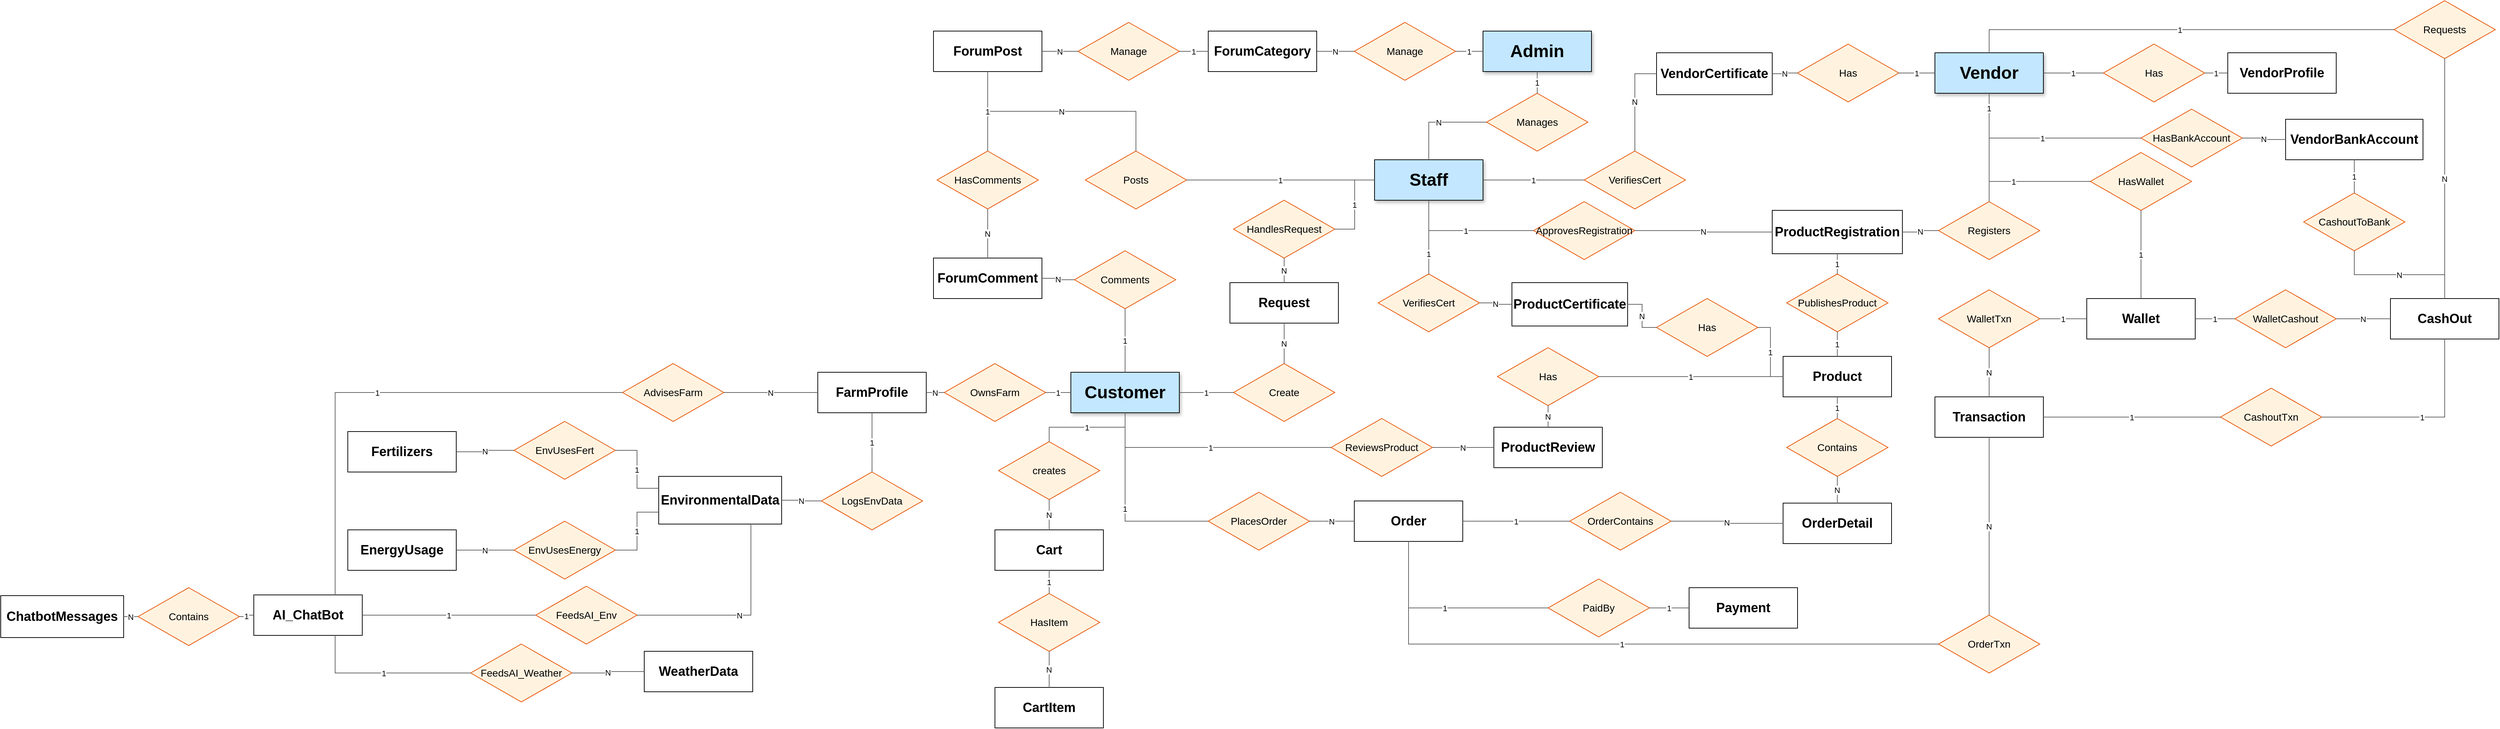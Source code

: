 <mxfile version="28.2.7" pages="8">
  <diagram id="5SFW9a5gOQd8HRSw676e" name="Trang-7">
    <mxGraphModel dx="3631" dy="2141" grid="1" gridSize="10" guides="1" tooltips="1" connect="1" arrows="1" fold="1" page="1" pageScale="1" pageWidth="827" pageHeight="1169" math="0" shadow="0">
      <root>
        <mxCell id="0" />
        <mxCell id="1" parent="0" />
        <mxCell id="dwGmPtos8lSsHR1V933X-1" value="&lt;font style=&quot;font-size: 24px;&quot;&gt;&lt;b&gt;Customer&lt;/b&gt;&lt;/font&gt;" style="shape=rectangle;rounded=0;whiteSpace=wrap;html=1;fontSize=13;shadow=1;fillColor=#C2E7FF;" vertex="1" parent="1">
          <mxGeometry x="430" y="404" width="150" height="56" as="geometry" />
        </mxCell>
        <mxCell id="dwGmPtos8lSsHR1V933X-2" value="&lt;font style=&quot;font-size: 18px;&quot;&gt;&lt;b&gt;Cart&lt;/b&gt;&lt;/font&gt;" style="shape=rectangle;rounded=0;whiteSpace=wrap;html=1;fontSize=13;" vertex="1" parent="1">
          <mxGeometry x="325" y="622" width="150" height="56" as="geometry" />
        </mxCell>
        <mxCell id="dwGmPtos8lSsHR1V933X-3" value="&lt;font style=&quot;font-size: 18px;&quot;&gt;&lt;b&gt;CartItem&lt;/b&gt;&lt;/font&gt;" style="shape=rectangle;rounded=0;whiteSpace=wrap;html=1;fontSize=13;" vertex="1" parent="1">
          <mxGeometry x="325" y="840" width="150" height="56" as="geometry" />
        </mxCell>
        <mxCell id="dwGmPtos8lSsHR1V933X-4" value="&lt;font style=&quot;font-size: 18px;&quot;&gt;&lt;b&gt;Order&lt;/b&gt;&lt;/font&gt;" style="shape=rectangle;rounded=0;whiteSpace=wrap;html=1;fontSize=13;" vertex="1" parent="1">
          <mxGeometry x="822" y="582" width="150" height="56" as="geometry" />
        </mxCell>
        <mxCell id="dwGmPtos8lSsHR1V933X-5" value="&lt;font style=&quot;font-size: 18px;&quot;&gt;&lt;b&gt;OrderDetail&lt;/b&gt;&lt;/font&gt;" style="shape=rectangle;rounded=0;whiteSpace=wrap;html=1;fontSize=13;" vertex="1" parent="1">
          <mxGeometry x="1415" y="585" width="150" height="56" as="geometry" />
        </mxCell>
        <mxCell id="dwGmPtos8lSsHR1V933X-6" value="&lt;font style=&quot;font-size: 18px;&quot;&gt;&lt;b&gt;Payment&lt;/b&gt;&lt;/font&gt;" style="shape=rectangle;rounded=0;whiteSpace=wrap;html=1;fontSize=13;" vertex="1" parent="1">
          <mxGeometry x="1285" y="702" width="150" height="56" as="geometry" />
        </mxCell>
        <mxCell id="dwGmPtos8lSsHR1V933X-7" value="&lt;font style=&quot;font-size: 18px;&quot;&gt;&lt;b&gt;Product&lt;/b&gt;&lt;/font&gt;" style="shape=rectangle;rounded=0;whiteSpace=wrap;html=1;fontSize=13;" vertex="1" parent="1">
          <mxGeometry x="1415" y="382" width="150" height="56" as="geometry" />
        </mxCell>
        <mxCell id="dwGmPtos8lSsHR1V933X-8" value="&lt;font style=&quot;font-size: 18px;&quot;&gt;&lt;b&gt;ProductReview&lt;/b&gt;&lt;/font&gt;" style="shape=rectangle;rounded=0;whiteSpace=wrap;html=1;fontSize=13;" vertex="1" parent="1">
          <mxGeometry x="1015" y="480" width="150" height="56" as="geometry" />
        </mxCell>
        <mxCell id="dwGmPtos8lSsHR1V933X-9" value="&lt;font style=&quot;font-size: 18px;&quot;&gt;&lt;b&gt;Request&lt;/b&gt;&lt;/font&gt;" style="shape=rectangle;rounded=0;whiteSpace=wrap;html=1;fontSize=13;" vertex="1" parent="1">
          <mxGeometry x="650" y="280" width="150" height="56" as="geometry" />
        </mxCell>
        <mxCell id="dwGmPtos8lSsHR1V933X-10" value="&lt;font style=&quot;font-size: 18px;&quot;&gt;&lt;b&gt;FarmProfile&lt;/b&gt;&lt;/font&gt;" style="shape=rectangle;rounded=0;whiteSpace=wrap;html=1;fontSize=13;" vertex="1" parent="1">
          <mxGeometry x="80" y="404" width="150" height="56" as="geometry" />
        </mxCell>
        <mxCell id="dwGmPtos8lSsHR1V933X-11" value="&lt;font style=&quot;font-size: 18px;&quot;&gt;&lt;b&gt;EnvironmentalData&lt;/b&gt;&lt;/font&gt;" style="shape=rectangle;rounded=0;whiteSpace=wrap;html=1;fontSize=13;" vertex="1" parent="1">
          <mxGeometry x="-140" y="548" width="170" height="66" as="geometry" />
        </mxCell>
        <mxCell id="dwGmPtos8lSsHR1V933X-12" value="&lt;font style=&quot;font-size: 18px;&quot;&gt;&lt;b&gt;Fertilizers&lt;/b&gt;&lt;/font&gt;" style="shape=rectangle;rounded=0;whiteSpace=wrap;html=1;fontSize=13;" vertex="1" parent="1">
          <mxGeometry x="-570" y="486" width="150" height="56" as="geometry" />
        </mxCell>
        <mxCell id="dwGmPtos8lSsHR1V933X-13" value="&lt;font style=&quot;font-size: 18px;&quot;&gt;&lt;b&gt;EnergyUsage&lt;/b&gt;&lt;/font&gt;" style="shape=rectangle;rounded=0;whiteSpace=wrap;html=1;fontSize=13;" vertex="1" parent="1">
          <mxGeometry x="-570" y="622" width="150" height="56" as="geometry" />
        </mxCell>
        <mxCell id="dwGmPtos8lSsHR1V933X-14" value="&lt;font style=&quot;font-size: 18px;&quot;&gt;&lt;b&gt;AI_ChatBot&lt;/b&gt;&lt;/font&gt;" style="shape=rectangle;rounded=0;whiteSpace=wrap;html=1;fontSize=13;" vertex="1" parent="1">
          <mxGeometry x="-700" y="712" width="150" height="56" as="geometry" />
        </mxCell>
        <mxCell id="dwGmPtos8lSsHR1V933X-15" value="&lt;font style=&quot;font-size: 18px;&quot;&gt;&lt;b&gt;WeatherData&lt;/b&gt;&lt;/font&gt;" style="shape=rectangle;rounded=0;whiteSpace=wrap;html=1;fontSize=13;" vertex="1" parent="1">
          <mxGeometry x="-160" y="790" width="150" height="56" as="geometry" />
        </mxCell>
        <mxCell id="dwGmPtos8lSsHR1V933X-16" value="&lt;font style=&quot;font-size: 24px;&quot;&gt;&lt;b&gt;Vendor&lt;/b&gt;&lt;/font&gt;" style="shape=rectangle;rounded=0;whiteSpace=wrap;html=1;fontSize=13;shadow=1;fillColor=#C2E7FF;" vertex="1" parent="1">
          <mxGeometry x="1625" y="-38" width="150" height="56" as="geometry" />
        </mxCell>
        <mxCell id="dwGmPtos8lSsHR1V933X-17" value="&lt;font style=&quot;font-size: 18px;&quot;&gt;&lt;b&gt;VendorProfile&lt;/b&gt;&lt;/font&gt;" style="shape=rectangle;rounded=0;whiteSpace=wrap;html=1;fontSize=13;" vertex="1" parent="1">
          <mxGeometry x="2030" y="-38" width="150" height="56" as="geometry" />
        </mxCell>
        <mxCell id="dwGmPtos8lSsHR1V933X-18" value="&lt;font style=&quot;font-size: 18px;&quot;&gt;&lt;b&gt;VendorCertificate&lt;/b&gt;&lt;/font&gt;" style="shape=rectangle;rounded=0;whiteSpace=wrap;html=1;fontSize=13;" vertex="1" parent="1">
          <mxGeometry x="1240" y="-38" width="160" height="58" as="geometry" />
        </mxCell>
        <mxCell id="dwGmPtos8lSsHR1V933X-19" value="&lt;font style=&quot;font-size: 18px;&quot;&gt;&lt;b style=&quot;&quot;&gt;VendorBankAccount&lt;/b&gt;&lt;/font&gt;" style="shape=rectangle;rounded=0;whiteSpace=wrap;html=1;fontSize=13;" vertex="1" parent="1">
          <mxGeometry x="2110" y="54" width="190" height="56" as="geometry" />
        </mxCell>
        <mxCell id="dwGmPtos8lSsHR1V933X-20" value="&lt;font style=&quot;font-size: 18px;&quot;&gt;&lt;b&gt;Wallet&lt;/b&gt;&lt;/font&gt;" style="shape=rectangle;rounded=0;whiteSpace=wrap;html=1;fontSize=13;" vertex="1" parent="1">
          <mxGeometry x="1835" y="302" width="150" height="56" as="geometry" />
        </mxCell>
        <mxCell id="dwGmPtos8lSsHR1V933X-21" value="&lt;font style=&quot;font-size: 18px;&quot;&gt;&lt;b&gt;CashOut&lt;/b&gt;&lt;/font&gt;" style="shape=rectangle;rounded=0;whiteSpace=wrap;html=1;fontSize=13;" vertex="1" parent="1">
          <mxGeometry x="2255" y="302" width="150" height="56" as="geometry" />
        </mxCell>
        <mxCell id="dwGmPtos8lSsHR1V933X-22" value="&lt;font style=&quot;font-size: 18px;&quot;&gt;&lt;b&gt;Transaction&lt;/b&gt;&lt;/font&gt;" style="shape=rectangle;rounded=0;whiteSpace=wrap;html=1;fontSize=13;" vertex="1" parent="1">
          <mxGeometry x="1625" y="438" width="150" height="56" as="geometry" />
        </mxCell>
        <mxCell id="dwGmPtos8lSsHR1V933X-23" value="&lt;font style=&quot;font-size: 18px;&quot;&gt;&lt;b&gt;ProductRegistration&lt;/b&gt;&lt;/font&gt;" style="shape=rectangle;rounded=0;whiteSpace=wrap;html=1;fontSize=13;" vertex="1" parent="1">
          <mxGeometry x="1400" y="180" width="180" height="60" as="geometry" />
        </mxCell>
        <mxCell id="dwGmPtos8lSsHR1V933X-24" value="&lt;font style=&quot;font-size: 18px;&quot;&gt;&lt;b&gt;ProductCertificate&lt;/b&gt;&lt;/font&gt;" style="shape=rectangle;rounded=0;whiteSpace=wrap;html=1;fontSize=13;" vertex="1" parent="1">
          <mxGeometry x="1040" y="280" width="160" height="60" as="geometry" />
        </mxCell>
        <mxCell id="dwGmPtos8lSsHR1V933X-25" value="&lt;font style=&quot;font-size: 24px;&quot;&gt;&lt;b&gt;Staff&lt;/b&gt;&lt;/font&gt;" style="shape=rectangle;rounded=0;whiteSpace=wrap;html=1;fontSize=13;shadow=1;fillColor=#C2E7FF;" vertex="1" parent="1">
          <mxGeometry x="850" y="110" width="150" height="56" as="geometry" />
        </mxCell>
        <mxCell id="dwGmPtos8lSsHR1V933X-26" value="&lt;font style=&quot;font-size: 24px;&quot;&gt;&lt;b&gt;Admin&lt;/b&gt;&lt;/font&gt;" style="shape=rectangle;rounded=0;whiteSpace=wrap;html=1;fontSize=13;shadow=1;fillColor=#C2E7FF;" vertex="1" parent="1">
          <mxGeometry x="1000" y="-68" width="150" height="56" as="geometry" />
        </mxCell>
        <mxCell id="dwGmPtos8lSsHR1V933X-27" value="&lt;font style=&quot;font-size: 18px;&quot;&gt;&lt;b&gt;ForumPost&lt;/b&gt;&lt;/font&gt;" style="shape=rectangle;rounded=0;whiteSpace=wrap;html=1;fontSize=13;" vertex="1" parent="1">
          <mxGeometry x="240" y="-68" width="150" height="56" as="geometry" />
        </mxCell>
        <mxCell id="dwGmPtos8lSsHR1V933X-28" value="&lt;font style=&quot;font-size: 18px;&quot;&gt;&lt;b&gt;ForumComment&lt;/b&gt;&lt;/font&gt;" style="shape=rectangle;rounded=0;whiteSpace=wrap;html=1;fontSize=13;" vertex="1" parent="1">
          <mxGeometry x="240" y="246" width="150" height="56" as="geometry" />
        </mxCell>
        <mxCell id="dwGmPtos8lSsHR1V933X-29" value="&lt;font style=&quot;font-size: 14px;&quot;&gt;creates&lt;/font&gt;" style="shape=rhombus;perimeter=rhombusPerimeter;whiteSpace=wrap;html=1;fillColor=#FFF3E0;strokeColor=#E65100;fontSize=12;" vertex="1" parent="1">
          <mxGeometry x="330" y="500" width="140" height="80" as="geometry" />
        </mxCell>
        <mxCell id="dwGmPtos8lSsHR1V933X-30" value="&lt;font style=&quot;font-size: 14px;&quot;&gt;HasItem&lt;/font&gt;" style="shape=rhombus;perimeter=rhombusPerimeter;whiteSpace=wrap;html=1;fillColor=#FFF3E0;strokeColor=#E65100;fontSize=12;" vertex="1" parent="1">
          <mxGeometry x="330" y="710" width="140" height="80" as="geometry" />
        </mxCell>
        <mxCell id="dwGmPtos8lSsHR1V933X-31" value="&lt;font style=&quot;font-size: 14px;&quot;&gt;PlacesOrder&lt;/font&gt;" style="shape=rhombus;perimeter=rhombusPerimeter;whiteSpace=wrap;html=1;fillColor=#FFF3E0;strokeColor=#E65100;fontSize=12;" vertex="1" parent="1">
          <mxGeometry x="620" y="570" width="140" height="80" as="geometry" />
        </mxCell>
        <mxCell id="dwGmPtos8lSsHR1V933X-32" value="&lt;font style=&quot;font-size: 14px;&quot;&gt;OrderContains&lt;/font&gt;" style="shape=rhombus;perimeter=rhombusPerimeter;whiteSpace=wrap;html=1;fillColor=#FFF3E0;strokeColor=#E65100;fontSize=12;" vertex="1" parent="1">
          <mxGeometry x="1120" y="570" width="140" height="80" as="geometry" />
        </mxCell>
        <mxCell id="dwGmPtos8lSsHR1V933X-33" value="&lt;font style=&quot;font-size: 14px;&quot;&gt;Contains&lt;/font&gt;" style="shape=rhombus;perimeter=rhombusPerimeter;whiteSpace=wrap;html=1;fillColor=#FFF3E0;strokeColor=#E65100;fontSize=12;" vertex="1" parent="1">
          <mxGeometry x="1420" y="468" width="140" height="80" as="geometry" />
        </mxCell>
        <mxCell id="dwGmPtos8lSsHR1V933X-34" value="&lt;font style=&quot;font-size: 14px;&quot;&gt;PaidBy&lt;/font&gt;" style="shape=rhombus;perimeter=rhombusPerimeter;whiteSpace=wrap;html=1;fillColor=#FFF3E0;strokeColor=#E65100;fontSize=12;" vertex="1" parent="1">
          <mxGeometry x="1090" y="690" width="140" height="80" as="geometry" />
        </mxCell>
        <mxCell id="dwGmPtos8lSsHR1V933X-35" value="&lt;font style=&quot;font-size: 14px;&quot;&gt;ReviewsProduct&lt;/font&gt;" style="shape=rhombus;perimeter=rhombusPerimeter;whiteSpace=wrap;html=1;fillColor=#FFF3E0;strokeColor=#E65100;fontSize=12;" vertex="1" parent="1">
          <mxGeometry x="790" y="468" width="140" height="80" as="geometry" />
        </mxCell>
        <mxCell id="dwGmPtos8lSsHR1V933X-36" value="&lt;font style=&quot;font-size: 14px;&quot;&gt;Has&lt;/font&gt;" style="shape=rhombus;perimeter=rhombusPerimeter;whiteSpace=wrap;html=1;fillColor=#FFF3E0;strokeColor=#E65100;fontSize=12;" vertex="1" parent="1">
          <mxGeometry x="1020" y="370" width="140" height="80" as="geometry" />
        </mxCell>
        <mxCell id="dwGmPtos8lSsHR1V933X-38" value="&lt;font style=&quot;font-size: 14px;&quot;&gt;Create&lt;/font&gt;" style="shape=rhombus;perimeter=rhombusPerimeter;whiteSpace=wrap;html=1;fillColor=#FFF3E0;strokeColor=#E65100;fontSize=12;" vertex="1" parent="1">
          <mxGeometry x="655" y="392" width="140" height="80" as="geometry" />
        </mxCell>
        <mxCell id="dwGmPtos8lSsHR1V933X-39" value="&lt;font style=&quot;font-size: 14px;&quot;&gt;OwnsFarm&lt;/font&gt;" style="shape=rhombus;perimeter=rhombusPerimeter;whiteSpace=wrap;html=1;fillColor=#FFF3E0;strokeColor=#E65100;fontSize=12;" vertex="1" parent="1">
          <mxGeometry x="255" y="392" width="140" height="80" as="geometry" />
        </mxCell>
        <mxCell id="dwGmPtos8lSsHR1V933X-40" value="&lt;font style=&quot;font-size: 14px;&quot;&gt;LogsEnvData&lt;/font&gt;" style="shape=rhombus;perimeter=rhombusPerimeter;whiteSpace=wrap;html=1;fillColor=#FFF3E0;strokeColor=#E65100;fontSize=12;" vertex="1" parent="1">
          <mxGeometry x="85" y="542" width="140" height="80" as="geometry" />
        </mxCell>
        <mxCell id="dwGmPtos8lSsHR1V933X-41" value="&lt;font style=&quot;font-size: 14px;&quot;&gt;EnvUsesFert&lt;/font&gt;" style="shape=rhombus;perimeter=rhombusPerimeter;whiteSpace=wrap;html=1;fillColor=#FFF3E0;strokeColor=#E65100;fontSize=12;" vertex="1" parent="1">
          <mxGeometry x="-340" y="472" width="140" height="80" as="geometry" />
        </mxCell>
        <mxCell id="dwGmPtos8lSsHR1V933X-42" value="&lt;font style=&quot;font-size: 14px;&quot;&gt;EnvUsesEnergy&lt;/font&gt;" style="shape=rhombus;perimeter=rhombusPerimeter;whiteSpace=wrap;html=1;fillColor=#FFF3E0;strokeColor=#E65100;fontSize=12;" vertex="1" parent="1">
          <mxGeometry x="-340" y="610" width="140" height="80" as="geometry" />
        </mxCell>
        <mxCell id="dwGmPtos8lSsHR1V933X-43" value="&lt;font style=&quot;font-size: 14px;&quot;&gt;FeedsAI_Env&lt;/font&gt;" style="shape=rhombus;perimeter=rhombusPerimeter;whiteSpace=wrap;html=1;fillColor=#FFF3E0;strokeColor=#E65100;fontSize=12;" vertex="1" parent="1">
          <mxGeometry x="-310" y="700" width="140" height="80" as="geometry" />
        </mxCell>
        <mxCell id="dwGmPtos8lSsHR1V933X-44" value="&lt;font style=&quot;font-size: 14px;&quot;&gt;FeedsAI_Weather&lt;/font&gt;" style="shape=rhombus;perimeter=rhombusPerimeter;whiteSpace=wrap;html=1;fillColor=#FFF3E0;strokeColor=#E65100;fontSize=12;" vertex="1" parent="1">
          <mxGeometry x="-400" y="780" width="140" height="80" as="geometry" />
        </mxCell>
        <mxCell id="dwGmPtos8lSsHR1V933X-45" value="&lt;font style=&quot;font-size: 14px;&quot;&gt;AdvisesFarm&lt;/font&gt;" style="shape=rhombus;perimeter=rhombusPerimeter;whiteSpace=wrap;html=1;fillColor=#FFF3E0;strokeColor=#E65100;fontSize=12;" vertex="1" parent="1">
          <mxGeometry x="-190" y="392" width="140" height="80" as="geometry" />
        </mxCell>
        <mxCell id="dwGmPtos8lSsHR1V933X-46" value="&lt;font style=&quot;font-size: 14px;&quot;&gt;Has&lt;/font&gt;" style="shape=rhombus;perimeter=rhombusPerimeter;whiteSpace=wrap;html=1;fillColor=#FFF3E0;strokeColor=#E65100;fontSize=12;" vertex="1" parent="1">
          <mxGeometry x="1858" y="-50" width="140" height="80" as="geometry" />
        </mxCell>
        <mxCell id="dwGmPtos8lSsHR1V933X-47" value="&lt;font style=&quot;font-size: 14px;&quot;&gt;Has&lt;/font&gt;" style="shape=rhombus;perimeter=rhombusPerimeter;whiteSpace=wrap;html=1;fillColor=#FFF3E0;strokeColor=#E65100;fontSize=12;" vertex="1" parent="1">
          <mxGeometry x="1435" y="-50" width="140" height="80" as="geometry" />
        </mxCell>
        <mxCell id="dwGmPtos8lSsHR1V933X-48" value="&lt;font style=&quot;font-size: 14px;&quot;&gt;HasBankAccount&lt;/font&gt;" style="shape=rhombus;perimeter=rhombusPerimeter;whiteSpace=wrap;html=1;fillColor=#FFF3E0;strokeColor=#E65100;fontSize=12;" vertex="1" parent="1">
          <mxGeometry x="1910" y="40" width="140" height="80" as="geometry" />
        </mxCell>
        <mxCell id="dwGmPtos8lSsHR1V933X-49" value="&lt;font style=&quot;font-size: 14px;&quot;&gt;HasWallet&lt;/font&gt;" style="shape=rhombus;perimeter=rhombusPerimeter;whiteSpace=wrap;html=1;fillColor=#FFF3E0;strokeColor=#E65100;fontSize=12;" vertex="1" parent="1">
          <mxGeometry x="1840" y="100" width="140" height="80" as="geometry" />
        </mxCell>
        <mxCell id="dwGmPtos8lSsHR1V933X-51" value="&lt;font style=&quot;font-size: 14px;&quot;&gt;PublishesProduct&lt;/font&gt;" style="shape=rhombus;perimeter=rhombusPerimeter;whiteSpace=wrap;html=1;fillColor=#FFF3E0;strokeColor=#E65100;fontSize=12;" vertex="1" parent="1">
          <mxGeometry x="1420" y="268" width="140" height="80" as="geometry" />
        </mxCell>
        <mxCell id="dwGmPtos8lSsHR1V933X-52" value="&lt;font style=&quot;font-size: 14px;&quot;&gt;Has&lt;/font&gt;" style="shape=rhombus;perimeter=rhombusPerimeter;whiteSpace=wrap;html=1;fillColor=#FFF3E0;strokeColor=#E65100;fontSize=12;" vertex="1" parent="1">
          <mxGeometry x="1240" y="302" width="140" height="80" as="geometry" />
        </mxCell>
        <mxCell id="dwGmPtos8lSsHR1V933X-53" value="&lt;font style=&quot;font-size: 14px;&quot;&gt;Requests&lt;/font&gt;" style="shape=rhombus;perimeter=rhombusPerimeter;whiteSpace=wrap;html=1;fillColor=#FFF3E0;strokeColor=#E65100;fontSize=12;" vertex="1" parent="1">
          <mxGeometry x="2260" y="-110" width="140" height="80" as="geometry" />
        </mxCell>
        <mxCell id="dwGmPtos8lSsHR1V933X-54" value="&lt;font style=&quot;font-size: 14px;&quot;&gt;WalletCashout&lt;/font&gt;" style="shape=rhombus;perimeter=rhombusPerimeter;whiteSpace=wrap;html=1;fillColor=#FFF3E0;strokeColor=#E65100;fontSize=12;" vertex="1" parent="1">
          <mxGeometry x="2040" y="290" width="140" height="80" as="geometry" />
        </mxCell>
        <mxCell id="dwGmPtos8lSsHR1V933X-55" value="&lt;font style=&quot;font-size: 14px;&quot;&gt;CashoutToBank&lt;/font&gt;" style="shape=rhombus;perimeter=rhombusPerimeter;whiteSpace=wrap;html=1;fillColor=#FFF3E0;strokeColor=#E65100;fontSize=12;" vertex="1" parent="1">
          <mxGeometry x="2135" y="156" width="140" height="80" as="geometry" />
        </mxCell>
        <mxCell id="dwGmPtos8lSsHR1V933X-56" value="&lt;font style=&quot;font-size: 14px;&quot;&gt;CashoutTxn&lt;/font&gt;" style="shape=rhombus;perimeter=rhombusPerimeter;whiteSpace=wrap;html=1;fillColor=#FFF3E0;strokeColor=#E65100;fontSize=12;" vertex="1" parent="1">
          <mxGeometry x="2020" y="426" width="140" height="80" as="geometry" />
        </mxCell>
        <mxCell id="dwGmPtos8lSsHR1V933X-57" value="&lt;font style=&quot;font-size: 14px;&quot;&gt;Posts&lt;/font&gt;" style="shape=rhombus;perimeter=rhombusPerimeter;whiteSpace=wrap;html=1;fillColor=#FFF3E0;strokeColor=#E65100;fontSize=12;" vertex="1" parent="1">
          <mxGeometry x="450" y="98" width="140" height="80" as="geometry" />
        </mxCell>
        <mxCell id="dwGmPtos8lSsHR1V933X-58" value="&lt;font style=&quot;font-size: 14px;&quot;&gt;Manage&lt;/font&gt;" style="shape=rhombus;perimeter=rhombusPerimeter;whiteSpace=wrap;html=1;fillColor=#FFF3E0;strokeColor=#E65100;fontSize=12;" vertex="1" parent="1">
          <mxGeometry x="822" y="-80" width="140" height="80" as="geometry" />
        </mxCell>
        <mxCell id="dwGmPtos8lSsHR1V933X-59" value="&lt;font style=&quot;font-size: 14px;&quot;&gt;HasComments&lt;/font&gt;" style="shape=rhombus;perimeter=rhombusPerimeter;whiteSpace=wrap;html=1;fillColor=#FFF3E0;strokeColor=#E65100;fontSize=12;" vertex="1" parent="1">
          <mxGeometry x="245" y="98" width="140" height="80" as="geometry" />
        </mxCell>
        <mxCell id="dwGmPtos8lSsHR1V933X-60" value="&lt;font style=&quot;font-size: 14px;&quot;&gt;Comments&lt;/font&gt;" style="shape=rhombus;perimeter=rhombusPerimeter;whiteSpace=wrap;html=1;fillColor=#FFF3E0;strokeColor=#E65100;fontSize=12;" vertex="1" parent="1">
          <mxGeometry x="435" y="236" width="140" height="80" as="geometry" />
        </mxCell>
        <mxCell id="dwGmPtos8lSsHR1V933X-61" value="&lt;font style=&quot;font-size: 14px;&quot;&gt;VerifiesCert&lt;/font&gt;" style="shape=rhombus;perimeter=rhombusPerimeter;whiteSpace=wrap;html=1;fillColor=#FFF3E0;strokeColor=#E65100;fontSize=12;" vertex="1" parent="1">
          <mxGeometry x="1140" y="98" width="140" height="80" as="geometry" />
        </mxCell>
        <mxCell id="dwGmPtos8lSsHR1V933X-62" value="&lt;font style=&quot;font-size: 14px;&quot;&gt;ApprovesRegistration&lt;/font&gt;" style="shape=rhombus;perimeter=rhombusPerimeter;whiteSpace=wrap;html=1;fillColor=#FFF3E0;strokeColor=#E65100;fontSize=12;" vertex="1" parent="1">
          <mxGeometry x="1070" y="168" width="140" height="80" as="geometry" />
        </mxCell>
        <mxCell id="dwGmPtos8lSsHR1V933X-63" value="&lt;font style=&quot;font-size: 14px;&quot;&gt;VerifiesCert&lt;/font&gt;" style="shape=rhombus;perimeter=rhombusPerimeter;whiteSpace=wrap;html=1;fillColor=#FFF3E0;strokeColor=#E65100;fontSize=12;" vertex="1" parent="1">
          <mxGeometry x="855" y="268" width="140" height="80" as="geometry" />
        </mxCell>
        <mxCell id="dwGmPtos8lSsHR1V933X-64" value="&lt;font style=&quot;font-size: 14px;&quot;&gt;HandlesRequest&lt;/font&gt;" style="shape=rhombus;perimeter=rhombusPerimeter;whiteSpace=wrap;html=1;fillColor=#FFF3E0;strokeColor=#E65100;fontSize=12;" vertex="1" parent="1">
          <mxGeometry x="655" y="166" width="140" height="80" as="geometry" />
        </mxCell>
        <mxCell id="dwGmPtos8lSsHR1V933X-68" value="&lt;font style=&quot;font-size: 14px;&quot;&gt;Manages&lt;/font&gt;" style="shape=rhombus;perimeter=rhombusPerimeter;whiteSpace=wrap;html=1;fillColor=#FFF3E0;strokeColor=#E65100;fontSize=12;" vertex="1" parent="1">
          <mxGeometry x="1005" y="18" width="140" height="80" as="geometry" />
        </mxCell>
        <mxCell id="dwGmPtos8lSsHR1V933X-69" value="&lt;font style=&quot;font-size: 14px;&quot;&gt;WalletTxn&lt;/font&gt;" style="shape=rhombus;perimeter=rhombusPerimeter;whiteSpace=wrap;html=1;fillColor=#FFF3E0;strokeColor=#E65100;fontSize=12;" vertex="1" parent="1">
          <mxGeometry x="1630" y="290" width="140" height="80" as="geometry" />
        </mxCell>
        <mxCell id="dwGmPtos8lSsHR1V933X-70" value="&lt;font style=&quot;font-size: 14px;&quot;&gt;OrderTxn&lt;/font&gt;" style="shape=rhombus;perimeter=rhombusPerimeter;whiteSpace=wrap;html=1;fillColor=#FFF3E0;strokeColor=#E65100;fontSize=12;" vertex="1" parent="1">
          <mxGeometry x="1630" y="740" width="140" height="80" as="geometry" />
        </mxCell>
        <mxCell id="dwGmPtos8lSsHR1V933X-71" value="1" style="endArrow=none;startArrow=none;edgeStyle=orthogonalEdgeStyle;rounded=0;labelBackgroundColor=#FFFFFF;fontSize=11;strokeColor=#616161;entryX=0.5;entryY=1;entryDx=0;entryDy=0;" edge="1" parent="1" source="dwGmPtos8lSsHR1V933X-29" target="dwGmPtos8lSsHR1V933X-1">
          <mxGeometry relative="1" as="geometry" />
        </mxCell>
        <mxCell id="dwGmPtos8lSsHR1V933X-72" value="N" style="endArrow=none;startArrow=none;edgeStyle=orthogonalEdgeStyle;rounded=0;labelBackgroundColor=#FFFFFF;fontSize=11;strokeColor=#616161;exitX=0.5;exitY=1;exitDx=0;exitDy=0;" edge="1" parent="1" source="dwGmPtos8lSsHR1V933X-29" target="dwGmPtos8lSsHR1V933X-2">
          <mxGeometry relative="1" as="geometry">
            <mxPoint x="360" y="788" as="targetPoint" />
            <Array as="points" />
          </mxGeometry>
        </mxCell>
        <mxCell id="dwGmPtos8lSsHR1V933X-73" value="1" style="endArrow=none;startArrow=none;edgeStyle=orthogonalEdgeStyle;rounded=0;labelBackgroundColor=#FFFFFF;fontSize=11;strokeColor=#616161;" edge="1" parent="1" source="dwGmPtos8lSsHR1V933X-30" target="dwGmPtos8lSsHR1V933X-2">
          <mxGeometry relative="1" as="geometry" />
        </mxCell>
        <mxCell id="dwGmPtos8lSsHR1V933X-74" value="N" style="endArrow=none;startArrow=none;edgeStyle=orthogonalEdgeStyle;rounded=0;labelBackgroundColor=#FFFFFF;fontSize=11;strokeColor=#616161;" edge="1" parent="1" source="dwGmPtos8lSsHR1V933X-30" target="dwGmPtos8lSsHR1V933X-3">
          <mxGeometry relative="1" as="geometry" />
        </mxCell>
        <mxCell id="dwGmPtos8lSsHR1V933X-75" value="1" style="endArrow=none;startArrow=none;edgeStyle=orthogonalEdgeStyle;rounded=0;labelBackgroundColor=#FFFFFF;fontSize=11;strokeColor=#616161;" edge="1" parent="1" source="dwGmPtos8lSsHR1V933X-31" target="dwGmPtos8lSsHR1V933X-1">
          <mxGeometry relative="1" as="geometry" />
        </mxCell>
        <mxCell id="dwGmPtos8lSsHR1V933X-76" value="N" style="endArrow=none;startArrow=none;edgeStyle=orthogonalEdgeStyle;rounded=0;labelBackgroundColor=#FFFFFF;fontSize=11;strokeColor=#616161;" edge="1" parent="1" source="dwGmPtos8lSsHR1V933X-31" target="dwGmPtos8lSsHR1V933X-4">
          <mxGeometry relative="1" as="geometry" />
        </mxCell>
        <mxCell id="dwGmPtos8lSsHR1V933X-77" value="1" style="endArrow=none;startArrow=none;edgeStyle=orthogonalEdgeStyle;rounded=0;labelBackgroundColor=#FFFFFF;fontSize=11;strokeColor=#616161;" edge="1" parent="1" source="dwGmPtos8lSsHR1V933X-32" target="dwGmPtos8lSsHR1V933X-4">
          <mxGeometry relative="1" as="geometry" />
        </mxCell>
        <mxCell id="dwGmPtos8lSsHR1V933X-78" value="N" style="endArrow=none;startArrow=none;edgeStyle=orthogonalEdgeStyle;rounded=0;labelBackgroundColor=#FFFFFF;fontSize=11;strokeColor=#616161;" edge="1" parent="1" source="dwGmPtos8lSsHR1V933X-32" target="dwGmPtos8lSsHR1V933X-5">
          <mxGeometry relative="1" as="geometry" />
        </mxCell>
        <mxCell id="dwGmPtos8lSsHR1V933X-79" value="N" style="endArrow=none;startArrow=none;edgeStyle=orthogonalEdgeStyle;rounded=0;labelBackgroundColor=#FFFFFF;fontSize=11;strokeColor=#616161;" edge="1" parent="1" source="dwGmPtos8lSsHR1V933X-33" target="dwGmPtos8lSsHR1V933X-5">
          <mxGeometry relative="1" as="geometry" />
        </mxCell>
        <mxCell id="dwGmPtos8lSsHR1V933X-80" value="1" style="endArrow=none;startArrow=none;edgeStyle=orthogonalEdgeStyle;rounded=0;labelBackgroundColor=#FFFFFF;fontSize=11;strokeColor=#616161;" edge="1" parent="1" source="dwGmPtos8lSsHR1V933X-33" target="dwGmPtos8lSsHR1V933X-7">
          <mxGeometry relative="1" as="geometry" />
        </mxCell>
        <mxCell id="dwGmPtos8lSsHR1V933X-81" value="1" style="endArrow=none;startArrow=none;edgeStyle=orthogonalEdgeStyle;rounded=0;labelBackgroundColor=#FFFFFF;fontSize=11;strokeColor=#616161;" edge="1" parent="1" source="dwGmPtos8lSsHR1V933X-34" target="dwGmPtos8lSsHR1V933X-4">
          <mxGeometry relative="1" as="geometry" />
        </mxCell>
        <mxCell id="dwGmPtos8lSsHR1V933X-82" value="1" style="endArrow=none;startArrow=none;edgeStyle=orthogonalEdgeStyle;rounded=0;labelBackgroundColor=#FFFFFF;fontSize=11;strokeColor=#616161;" edge="1" parent="1" source="dwGmPtos8lSsHR1V933X-34" target="dwGmPtos8lSsHR1V933X-6">
          <mxGeometry relative="1" as="geometry" />
        </mxCell>
        <mxCell id="dwGmPtos8lSsHR1V933X-83" value="1" style="endArrow=none;startArrow=none;edgeStyle=orthogonalEdgeStyle;rounded=0;labelBackgroundColor=#FFFFFF;fontSize=11;strokeColor=#616161;" edge="1" parent="1" source="dwGmPtos8lSsHR1V933X-35" target="dwGmPtos8lSsHR1V933X-1">
          <mxGeometry relative="1" as="geometry" />
        </mxCell>
        <mxCell id="dwGmPtos8lSsHR1V933X-84" value="N" style="endArrow=none;startArrow=none;edgeStyle=orthogonalEdgeStyle;rounded=0;labelBackgroundColor=#FFFFFF;fontSize=11;strokeColor=#616161;" edge="1" parent="1" source="dwGmPtos8lSsHR1V933X-35" target="dwGmPtos8lSsHR1V933X-8">
          <mxGeometry relative="1" as="geometry" />
        </mxCell>
        <mxCell id="dwGmPtos8lSsHR1V933X-85" value="N" style="endArrow=none;startArrow=none;edgeStyle=orthogonalEdgeStyle;rounded=0;labelBackgroundColor=#FFFFFF;fontSize=11;strokeColor=#616161;" edge="1" parent="1" source="dwGmPtos8lSsHR1V933X-36" target="dwGmPtos8lSsHR1V933X-8">
          <mxGeometry relative="1" as="geometry" />
        </mxCell>
        <mxCell id="dwGmPtos8lSsHR1V933X-86" value="1" style="endArrow=none;startArrow=none;edgeStyle=orthogonalEdgeStyle;rounded=0;labelBackgroundColor=#FFFFFF;fontSize=11;strokeColor=#616161;" edge="1" parent="1" source="dwGmPtos8lSsHR1V933X-36" target="dwGmPtos8lSsHR1V933X-7">
          <mxGeometry relative="1" as="geometry" />
        </mxCell>
        <mxCell id="dwGmPtos8lSsHR1V933X-89" value="1" style="endArrow=none;startArrow=none;edgeStyle=orthogonalEdgeStyle;rounded=0;labelBackgroundColor=#FFFFFF;fontSize=11;strokeColor=#616161;entryX=1;entryY=0.5;entryDx=0;entryDy=0;" edge="1" parent="1" source="dwGmPtos8lSsHR1V933X-38" target="dwGmPtos8lSsHR1V933X-1">
          <mxGeometry relative="1" as="geometry" />
        </mxCell>
        <mxCell id="dwGmPtos8lSsHR1V933X-90" value="N" style="endArrow=none;startArrow=none;edgeStyle=orthogonalEdgeStyle;rounded=0;labelBackgroundColor=#FFFFFF;fontSize=11;strokeColor=#616161;" edge="1" parent="1" source="dwGmPtos8lSsHR1V933X-38" target="dwGmPtos8lSsHR1V933X-9">
          <mxGeometry relative="1" as="geometry" />
        </mxCell>
        <mxCell id="dwGmPtos8lSsHR1V933X-91" value="1" style="endArrow=none;startArrow=none;edgeStyle=orthogonalEdgeStyle;rounded=0;labelBackgroundColor=#FFFFFF;fontSize=11;strokeColor=#616161;entryX=0;entryY=0.5;entryDx=0;entryDy=0;" edge="1" parent="1" source="dwGmPtos8lSsHR1V933X-39" target="dwGmPtos8lSsHR1V933X-1">
          <mxGeometry relative="1" as="geometry" />
        </mxCell>
        <mxCell id="dwGmPtos8lSsHR1V933X-92" value="N" style="endArrow=none;startArrow=none;edgeStyle=orthogonalEdgeStyle;rounded=0;labelBackgroundColor=#FFFFFF;fontSize=11;strokeColor=#616161;" edge="1" parent="1" source="dwGmPtos8lSsHR1V933X-39" target="dwGmPtos8lSsHR1V933X-10">
          <mxGeometry relative="1" as="geometry" />
        </mxCell>
        <mxCell id="dwGmPtos8lSsHR1V933X-93" value="1" style="endArrow=none;startArrow=none;edgeStyle=orthogonalEdgeStyle;rounded=0;labelBackgroundColor=#FFFFFF;fontSize=11;strokeColor=#616161;" edge="1" parent="1" source="dwGmPtos8lSsHR1V933X-40" target="dwGmPtos8lSsHR1V933X-10">
          <mxGeometry relative="1" as="geometry" />
        </mxCell>
        <mxCell id="dwGmPtos8lSsHR1V933X-94" value="N" style="endArrow=none;startArrow=none;edgeStyle=orthogonalEdgeStyle;rounded=0;labelBackgroundColor=#FFFFFF;fontSize=11;strokeColor=#616161;" edge="1" parent="1" source="dwGmPtos8lSsHR1V933X-40" target="dwGmPtos8lSsHR1V933X-11">
          <mxGeometry relative="1" as="geometry" />
        </mxCell>
        <mxCell id="dwGmPtos8lSsHR1V933X-95" value="1" style="endArrow=none;startArrow=none;edgeStyle=orthogonalEdgeStyle;rounded=0;labelBackgroundColor=#FFFFFF;fontSize=11;strokeColor=#616161;entryX=0;entryY=0.25;entryDx=0;entryDy=0;" edge="1" parent="1" source="dwGmPtos8lSsHR1V933X-41" target="dwGmPtos8lSsHR1V933X-11">
          <mxGeometry relative="1" as="geometry" />
        </mxCell>
        <mxCell id="dwGmPtos8lSsHR1V933X-96" value="N" style="endArrow=none;startArrow=none;edgeStyle=orthogonalEdgeStyle;rounded=0;labelBackgroundColor=#FFFFFF;fontSize=11;strokeColor=#616161;" edge="1" parent="1" source="dwGmPtos8lSsHR1V933X-41" target="dwGmPtos8lSsHR1V933X-12">
          <mxGeometry relative="1" as="geometry" />
        </mxCell>
        <mxCell id="dwGmPtos8lSsHR1V933X-97" value="1" style="endArrow=none;startArrow=none;edgeStyle=orthogonalEdgeStyle;rounded=0;labelBackgroundColor=#FFFFFF;fontSize=11;strokeColor=#616161;entryX=0;entryY=0.75;entryDx=0;entryDy=0;" edge="1" parent="1" source="dwGmPtos8lSsHR1V933X-42" target="dwGmPtos8lSsHR1V933X-11">
          <mxGeometry relative="1" as="geometry" />
        </mxCell>
        <mxCell id="dwGmPtos8lSsHR1V933X-98" value="N" style="endArrow=none;startArrow=none;edgeStyle=orthogonalEdgeStyle;rounded=0;labelBackgroundColor=#FFFFFF;fontSize=11;strokeColor=#616161;" edge="1" parent="1" source="dwGmPtos8lSsHR1V933X-42" target="dwGmPtos8lSsHR1V933X-13">
          <mxGeometry relative="1" as="geometry" />
        </mxCell>
        <mxCell id="dwGmPtos8lSsHR1V933X-99" value="N" style="endArrow=none;startArrow=none;edgeStyle=orthogonalEdgeStyle;rounded=0;labelBackgroundColor=#FFFFFF;fontSize=11;strokeColor=#616161;entryX=0.75;entryY=1;entryDx=0;entryDy=0;" edge="1" parent="1" source="dwGmPtos8lSsHR1V933X-43" target="dwGmPtos8lSsHR1V933X-11">
          <mxGeometry relative="1" as="geometry" />
        </mxCell>
        <mxCell id="dwGmPtos8lSsHR1V933X-100" value="1" style="endArrow=none;startArrow=none;edgeStyle=orthogonalEdgeStyle;rounded=0;labelBackgroundColor=#FFFFFF;fontSize=11;strokeColor=#616161;" edge="1" parent="1" source="dwGmPtos8lSsHR1V933X-43" target="dwGmPtos8lSsHR1V933X-14">
          <mxGeometry relative="1" as="geometry" />
        </mxCell>
        <mxCell id="dwGmPtos8lSsHR1V933X-101" value="N" style="endArrow=none;startArrow=none;edgeStyle=orthogonalEdgeStyle;rounded=0;labelBackgroundColor=#FFFFFF;fontSize=11;strokeColor=#616161;" edge="1" parent="1" source="dwGmPtos8lSsHR1V933X-44" target="dwGmPtos8lSsHR1V933X-15">
          <mxGeometry relative="1" as="geometry" />
        </mxCell>
        <mxCell id="dwGmPtos8lSsHR1V933X-102" value="1" style="endArrow=none;startArrow=none;edgeStyle=orthogonalEdgeStyle;rounded=0;labelBackgroundColor=#FFFFFF;fontSize=11;strokeColor=#616161;entryX=0.75;entryY=1;entryDx=0;entryDy=0;" edge="1" parent="1" source="dwGmPtos8lSsHR1V933X-44" target="dwGmPtos8lSsHR1V933X-14">
          <mxGeometry relative="1" as="geometry" />
        </mxCell>
        <mxCell id="dwGmPtos8lSsHR1V933X-103" value="1" style="endArrow=none;startArrow=none;edgeStyle=orthogonalEdgeStyle;rounded=0;labelBackgroundColor=#FFFFFF;fontSize=11;strokeColor=#616161;entryX=0.75;entryY=0;entryDx=0;entryDy=0;" edge="1" parent="1" source="dwGmPtos8lSsHR1V933X-45" target="dwGmPtos8lSsHR1V933X-14">
          <mxGeometry relative="1" as="geometry" />
        </mxCell>
        <mxCell id="dwGmPtos8lSsHR1V933X-104" value="N" style="endArrow=none;startArrow=none;edgeStyle=orthogonalEdgeStyle;rounded=0;labelBackgroundColor=#FFFFFF;fontSize=11;strokeColor=#616161;" edge="1" parent="1" source="dwGmPtos8lSsHR1V933X-45" target="dwGmPtos8lSsHR1V933X-10">
          <mxGeometry relative="1" as="geometry" />
        </mxCell>
        <mxCell id="dwGmPtos8lSsHR1V933X-105" value="1" style="endArrow=none;startArrow=none;edgeStyle=orthogonalEdgeStyle;rounded=0;labelBackgroundColor=#FFFFFF;fontSize=11;strokeColor=#616161;" edge="1" parent="1" source="dwGmPtos8lSsHR1V933X-46" target="dwGmPtos8lSsHR1V933X-16">
          <mxGeometry relative="1" as="geometry" />
        </mxCell>
        <mxCell id="dwGmPtos8lSsHR1V933X-106" value="1" style="endArrow=none;startArrow=none;edgeStyle=orthogonalEdgeStyle;rounded=0;labelBackgroundColor=#FFFFFF;fontSize=11;strokeColor=#616161;" edge="1" parent="1" source="dwGmPtos8lSsHR1V933X-46" target="dwGmPtos8lSsHR1V933X-17">
          <mxGeometry relative="1" as="geometry" />
        </mxCell>
        <mxCell id="dwGmPtos8lSsHR1V933X-107" value="1" style="endArrow=none;startArrow=none;edgeStyle=orthogonalEdgeStyle;rounded=0;labelBackgroundColor=#FFFFFF;fontSize=11;strokeColor=#616161;" edge="1" parent="1" source="dwGmPtos8lSsHR1V933X-47" target="dwGmPtos8lSsHR1V933X-16">
          <mxGeometry relative="1" as="geometry" />
        </mxCell>
        <mxCell id="dwGmPtos8lSsHR1V933X-108" value="N" style="endArrow=none;startArrow=none;edgeStyle=orthogonalEdgeStyle;rounded=0;labelBackgroundColor=#FFFFFF;fontSize=11;strokeColor=#616161;" edge="1" parent="1" source="dwGmPtos8lSsHR1V933X-47" target="dwGmPtos8lSsHR1V933X-18">
          <mxGeometry relative="1" as="geometry" />
        </mxCell>
        <mxCell id="dwGmPtos8lSsHR1V933X-109" value="1" style="endArrow=none;startArrow=none;edgeStyle=orthogonalEdgeStyle;rounded=0;labelBackgroundColor=#FFFFFF;fontSize=11;strokeColor=#616161;" edge="1" parent="1" source="dwGmPtos8lSsHR1V933X-48" target="dwGmPtos8lSsHR1V933X-16">
          <mxGeometry relative="1" as="geometry" />
        </mxCell>
        <mxCell id="dwGmPtos8lSsHR1V933X-110" value="N" style="endArrow=none;startArrow=none;edgeStyle=orthogonalEdgeStyle;rounded=0;labelBackgroundColor=#FFFFFF;fontSize=11;strokeColor=#616161;" edge="1" parent="1" source="dwGmPtos8lSsHR1V933X-48" target="dwGmPtos8lSsHR1V933X-19">
          <mxGeometry relative="1" as="geometry" />
        </mxCell>
        <mxCell id="dwGmPtos8lSsHR1V933X-111" value="1" style="endArrow=none;startArrow=none;edgeStyle=orthogonalEdgeStyle;rounded=0;labelBackgroundColor=#FFFFFF;fontSize=11;strokeColor=#616161;" edge="1" parent="1" source="dwGmPtos8lSsHR1V933X-49" target="dwGmPtos8lSsHR1V933X-16">
          <mxGeometry x="-0.191" relative="1" as="geometry">
            <mxPoint as="offset" />
          </mxGeometry>
        </mxCell>
        <mxCell id="dwGmPtos8lSsHR1V933X-112" value="1" style="endArrow=none;startArrow=none;edgeStyle=orthogonalEdgeStyle;rounded=0;labelBackgroundColor=#FFFFFF;fontSize=11;strokeColor=#616161;" edge="1" parent="1" source="dwGmPtos8lSsHR1V933X-49" target="dwGmPtos8lSsHR1V933X-20">
          <mxGeometry relative="1" as="geometry" />
        </mxCell>
        <mxCell id="dwGmPtos8lSsHR1V933X-113" value="1" style="endArrow=none;startArrow=none;edgeStyle=orthogonalEdgeStyle;rounded=0;labelBackgroundColor=#FFFFFF;fontSize=11;strokeColor=#616161;" edge="1" parent="1" source="dwGmPtos8lSsHR1V933X-50" target="dwGmPtos8lSsHR1V933X-16">
          <mxGeometry x="0.728" relative="1" as="geometry">
            <mxPoint as="offset" />
          </mxGeometry>
        </mxCell>
        <mxCell id="dwGmPtos8lSsHR1V933X-114" value="N" style="endArrow=none;startArrow=none;edgeStyle=orthogonalEdgeStyle;rounded=0;labelBackgroundColor=#FFFFFF;fontSize=11;strokeColor=#616161;" edge="1" parent="1" source="dwGmPtos8lSsHR1V933X-50" target="dwGmPtos8lSsHR1V933X-23">
          <mxGeometry relative="1" as="geometry" />
        </mxCell>
        <mxCell id="dwGmPtos8lSsHR1V933X-115" value="1" style="endArrow=none;startArrow=none;edgeStyle=orthogonalEdgeStyle;rounded=0;labelBackgroundColor=#FFFFFF;fontSize=11;strokeColor=#616161;" edge="1" parent="1" source="dwGmPtos8lSsHR1V933X-51" target="dwGmPtos8lSsHR1V933X-23">
          <mxGeometry relative="1" as="geometry" />
        </mxCell>
        <mxCell id="dwGmPtos8lSsHR1V933X-116" value="1" style="endArrow=none;startArrow=none;edgeStyle=orthogonalEdgeStyle;rounded=0;labelBackgroundColor=#FFFFFF;fontSize=11;strokeColor=#616161;" edge="1" parent="1" source="dwGmPtos8lSsHR1V933X-51" target="dwGmPtos8lSsHR1V933X-7">
          <mxGeometry relative="1" as="geometry" />
        </mxCell>
        <mxCell id="dwGmPtos8lSsHR1V933X-117" value="1" style="endArrow=none;startArrow=none;edgeStyle=orthogonalEdgeStyle;rounded=0;labelBackgroundColor=#FFFFFF;fontSize=11;strokeColor=#616161;" edge="1" parent="1" source="dwGmPtos8lSsHR1V933X-52" target="dwGmPtos8lSsHR1V933X-7">
          <mxGeometry relative="1" as="geometry" />
        </mxCell>
        <mxCell id="dwGmPtos8lSsHR1V933X-118" value="N" style="endArrow=none;startArrow=none;edgeStyle=orthogonalEdgeStyle;rounded=0;labelBackgroundColor=#FFFFFF;fontSize=11;strokeColor=#616161;" edge="1" parent="1" source="dwGmPtos8lSsHR1V933X-52" target="dwGmPtos8lSsHR1V933X-24">
          <mxGeometry relative="1" as="geometry" />
        </mxCell>
        <mxCell id="dwGmPtos8lSsHR1V933X-119" value="1" style="endArrow=none;startArrow=none;edgeStyle=orthogonalEdgeStyle;rounded=0;labelBackgroundColor=#FFFFFF;fontSize=11;strokeColor=#616161;entryX=0.5;entryY=0;entryDx=0;entryDy=0;" edge="1" parent="1" source="dwGmPtos8lSsHR1V933X-53" target="dwGmPtos8lSsHR1V933X-16">
          <mxGeometry relative="1" as="geometry" />
        </mxCell>
        <mxCell id="dwGmPtos8lSsHR1V933X-120" value="N" style="endArrow=none;startArrow=none;edgeStyle=orthogonalEdgeStyle;rounded=0;labelBackgroundColor=#FFFFFF;fontSize=11;strokeColor=#616161;" edge="1" parent="1" source="dwGmPtos8lSsHR1V933X-53" target="dwGmPtos8lSsHR1V933X-21">
          <mxGeometry relative="1" as="geometry" />
        </mxCell>
        <mxCell id="dwGmPtos8lSsHR1V933X-121" value="1" style="endArrow=none;startArrow=none;edgeStyle=orthogonalEdgeStyle;rounded=0;labelBackgroundColor=#FFFFFF;fontSize=11;strokeColor=#616161;" edge="1" parent="1" source="dwGmPtos8lSsHR1V933X-54" target="dwGmPtos8lSsHR1V933X-20">
          <mxGeometry relative="1" as="geometry" />
        </mxCell>
        <mxCell id="dwGmPtos8lSsHR1V933X-122" value="N" style="endArrow=none;startArrow=none;edgeStyle=orthogonalEdgeStyle;rounded=0;labelBackgroundColor=#FFFFFF;fontSize=11;strokeColor=#616161;" edge="1" parent="1" source="dwGmPtos8lSsHR1V933X-54" target="dwGmPtos8lSsHR1V933X-21">
          <mxGeometry relative="1" as="geometry" />
        </mxCell>
        <mxCell id="dwGmPtos8lSsHR1V933X-123" value="1" style="endArrow=none;startArrow=none;edgeStyle=orthogonalEdgeStyle;rounded=0;labelBackgroundColor=#FFFFFF;fontSize=11;strokeColor=#616161;" edge="1" parent="1" source="dwGmPtos8lSsHR1V933X-55" target="dwGmPtos8lSsHR1V933X-19">
          <mxGeometry relative="1" as="geometry" />
        </mxCell>
        <mxCell id="dwGmPtos8lSsHR1V933X-124" value="N" style="endArrow=none;startArrow=none;edgeStyle=orthogonalEdgeStyle;rounded=0;labelBackgroundColor=#FFFFFF;fontSize=11;strokeColor=#616161;" edge="1" parent="1" source="dwGmPtos8lSsHR1V933X-55" target="dwGmPtos8lSsHR1V933X-21">
          <mxGeometry relative="1" as="geometry" />
        </mxCell>
        <mxCell id="dwGmPtos8lSsHR1V933X-125" value="1" style="endArrow=none;startArrow=none;edgeStyle=orthogonalEdgeStyle;rounded=0;labelBackgroundColor=#FFFFFF;fontSize=11;strokeColor=#616161;" edge="1" parent="1" source="dwGmPtos8lSsHR1V933X-56" target="dwGmPtos8lSsHR1V933X-21">
          <mxGeometry relative="1" as="geometry" />
        </mxCell>
        <mxCell id="dwGmPtos8lSsHR1V933X-126" value="1" style="endArrow=none;startArrow=none;edgeStyle=orthogonalEdgeStyle;rounded=0;labelBackgroundColor=#FFFFFF;fontSize=11;strokeColor=#616161;" edge="1" parent="1" source="dwGmPtos8lSsHR1V933X-56" target="dwGmPtos8lSsHR1V933X-22">
          <mxGeometry relative="1" as="geometry" />
        </mxCell>
        <mxCell id="dwGmPtos8lSsHR1V933X-127" value="1" style="endArrow=none;startArrow=none;edgeStyle=orthogonalEdgeStyle;rounded=0;labelBackgroundColor=#FFFFFF;fontSize=11;strokeColor=#616161;" edge="1" parent="1" source="dwGmPtos8lSsHR1V933X-57" target="dwGmPtos8lSsHR1V933X-25">
          <mxGeometry relative="1" as="geometry" />
        </mxCell>
        <mxCell id="dwGmPtos8lSsHR1V933X-128" value="N" style="endArrow=none;startArrow=none;edgeStyle=orthogonalEdgeStyle;rounded=0;labelBackgroundColor=#FFFFFF;fontSize=11;strokeColor=#616161;exitX=0.5;exitY=0;exitDx=0;exitDy=0;" edge="1" parent="1" source="dwGmPtos8lSsHR1V933X-57" target="dwGmPtos8lSsHR1V933X-27">
          <mxGeometry relative="1" as="geometry" />
        </mxCell>
        <mxCell id="dwGmPtos8lSsHR1V933X-129" value="1" style="endArrow=none;startArrow=none;edgeStyle=orthogonalEdgeStyle;rounded=0;labelBackgroundColor=#FFFFFF;fontSize=11;strokeColor=#616161;" edge="1" parent="1" source="dwGmPtos8lSsHR1V933X-58" target="dwGmPtos8lSsHR1V933X-26">
          <mxGeometry relative="1" as="geometry" />
        </mxCell>
        <mxCell id="dwGmPtos8lSsHR1V933X-130" value="N" style="endArrow=none;startArrow=none;edgeStyle=orthogonalEdgeStyle;rounded=0;labelBackgroundColor=#FFFFFF;fontSize=11;strokeColor=#616161;entryX=1;entryY=0.5;entryDx=0;entryDy=0;" edge="1" parent="1" source="dwGmPtos8lSsHR1V933X-58" target="dwGmPtos8lSsHR1V933X-156">
          <mxGeometry relative="1" as="geometry">
            <mxPoint x="670" y="28" as="targetPoint" />
          </mxGeometry>
        </mxCell>
        <mxCell id="dwGmPtos8lSsHR1V933X-131" value="1" style="endArrow=none;startArrow=none;edgeStyle=orthogonalEdgeStyle;rounded=0;labelBackgroundColor=#FFFFFF;fontSize=11;strokeColor=#616161;entryX=0.5;entryY=1;entryDx=0;entryDy=0;" edge="1" parent="1" source="dwGmPtos8lSsHR1V933X-59" target="dwGmPtos8lSsHR1V933X-27">
          <mxGeometry relative="1" as="geometry">
            <mxPoint x="280" y="-10" as="targetPoint" />
          </mxGeometry>
        </mxCell>
        <mxCell id="dwGmPtos8lSsHR1V933X-132" value="N" style="endArrow=none;startArrow=none;edgeStyle=orthogonalEdgeStyle;rounded=0;labelBackgroundColor=#FFFFFF;fontSize=11;strokeColor=#616161;" edge="1" parent="1" source="dwGmPtos8lSsHR1V933X-59" target="dwGmPtos8lSsHR1V933X-28">
          <mxGeometry relative="1" as="geometry" />
        </mxCell>
        <mxCell id="dwGmPtos8lSsHR1V933X-133" value="1" style="endArrow=none;startArrow=none;edgeStyle=orthogonalEdgeStyle;rounded=0;labelBackgroundColor=#FFFFFF;fontSize=11;strokeColor=#616161;entryX=0.5;entryY=0;entryDx=0;entryDy=0;" edge="1" parent="1" source="dwGmPtos8lSsHR1V933X-60" target="dwGmPtos8lSsHR1V933X-1">
          <mxGeometry relative="1" as="geometry" />
        </mxCell>
        <mxCell id="dwGmPtos8lSsHR1V933X-134" value="N" style="endArrow=none;startArrow=none;edgeStyle=orthogonalEdgeStyle;rounded=0;labelBackgroundColor=#FFFFFF;fontSize=11;strokeColor=#616161;" edge="1" parent="1" source="dwGmPtos8lSsHR1V933X-60" target="dwGmPtos8lSsHR1V933X-28">
          <mxGeometry relative="1" as="geometry" />
        </mxCell>
        <mxCell id="dwGmPtos8lSsHR1V933X-135" value="1" style="endArrow=none;startArrow=none;edgeStyle=orthogonalEdgeStyle;rounded=0;labelBackgroundColor=#FFFFFF;fontSize=11;strokeColor=#616161;" edge="1" parent="1" source="dwGmPtos8lSsHR1V933X-61" target="dwGmPtos8lSsHR1V933X-25">
          <mxGeometry relative="1" as="geometry" />
        </mxCell>
        <mxCell id="dwGmPtos8lSsHR1V933X-136" value="N" style="endArrow=none;startArrow=none;edgeStyle=orthogonalEdgeStyle;rounded=0;labelBackgroundColor=#FFFFFF;fontSize=11;strokeColor=#616161;entryX=0;entryY=0.5;entryDx=0;entryDy=0;exitX=0.5;exitY=0;exitDx=0;exitDy=0;" edge="1" parent="1" source="dwGmPtos8lSsHR1V933X-61" target="dwGmPtos8lSsHR1V933X-18">
          <mxGeometry relative="1" as="geometry" />
        </mxCell>
        <mxCell id="dwGmPtos8lSsHR1V933X-137" value="1" style="endArrow=none;startArrow=none;edgeStyle=orthogonalEdgeStyle;rounded=0;labelBackgroundColor=#FFFFFF;fontSize=11;strokeColor=#616161;" edge="1" parent="1" source="dwGmPtos8lSsHR1V933X-62" target="dwGmPtos8lSsHR1V933X-25">
          <mxGeometry relative="1" as="geometry" />
        </mxCell>
        <mxCell id="dwGmPtos8lSsHR1V933X-138" value="N" style="endArrow=none;startArrow=none;edgeStyle=orthogonalEdgeStyle;rounded=0;labelBackgroundColor=#FFFFFF;fontSize=11;strokeColor=#616161;" edge="1" parent="1" source="dwGmPtos8lSsHR1V933X-62" target="dwGmPtos8lSsHR1V933X-23">
          <mxGeometry relative="1" as="geometry" />
        </mxCell>
        <mxCell id="dwGmPtos8lSsHR1V933X-139" value="1" style="endArrow=none;startArrow=none;edgeStyle=orthogonalEdgeStyle;rounded=0;labelBackgroundColor=#FFFFFF;fontSize=11;strokeColor=#616161;" edge="1" parent="1" source="dwGmPtos8lSsHR1V933X-63" target="dwGmPtos8lSsHR1V933X-25">
          <mxGeometry x="-0.451" relative="1" as="geometry">
            <mxPoint as="offset" />
          </mxGeometry>
        </mxCell>
        <mxCell id="dwGmPtos8lSsHR1V933X-140" value="N" style="endArrow=none;startArrow=none;edgeStyle=orthogonalEdgeStyle;rounded=0;labelBackgroundColor=#FFFFFF;fontSize=11;strokeColor=#616161;" edge="1" parent="1" source="dwGmPtos8lSsHR1V933X-63" target="dwGmPtos8lSsHR1V933X-24">
          <mxGeometry relative="1" as="geometry" />
        </mxCell>
        <mxCell id="dwGmPtos8lSsHR1V933X-141" value="1" style="endArrow=none;startArrow=none;edgeStyle=orthogonalEdgeStyle;rounded=0;labelBackgroundColor=#FFFFFF;fontSize=11;strokeColor=#616161;entryX=0;entryY=0.5;entryDx=0;entryDy=0;" edge="1" parent="1" source="dwGmPtos8lSsHR1V933X-64" target="dwGmPtos8lSsHR1V933X-25">
          <mxGeometry relative="1" as="geometry" />
        </mxCell>
        <mxCell id="dwGmPtos8lSsHR1V933X-142" value="N" style="endArrow=none;startArrow=none;edgeStyle=orthogonalEdgeStyle;rounded=0;labelBackgroundColor=#FFFFFF;fontSize=11;strokeColor=#616161;" edge="1" parent="1" source="dwGmPtos8lSsHR1V933X-64" target="dwGmPtos8lSsHR1V933X-9">
          <mxGeometry relative="1" as="geometry" />
        </mxCell>
        <mxCell id="dwGmPtos8lSsHR1V933X-149" value="1" style="endArrow=none;startArrow=none;edgeStyle=orthogonalEdgeStyle;rounded=0;labelBackgroundColor=#FFFFFF;fontSize=11;strokeColor=#616161;entryX=0.5;entryY=1;entryDx=0;entryDy=0;" edge="1" parent="1" source="dwGmPtos8lSsHR1V933X-68" target="dwGmPtos8lSsHR1V933X-26">
          <mxGeometry relative="1" as="geometry" />
        </mxCell>
        <mxCell id="dwGmPtos8lSsHR1V933X-150" value="N" style="endArrow=none;startArrow=none;edgeStyle=orthogonalEdgeStyle;rounded=0;labelBackgroundColor=#FFFFFF;fontSize=11;strokeColor=#616161;exitX=0;exitY=0.5;exitDx=0;exitDy=0;" edge="1" parent="1" source="dwGmPtos8lSsHR1V933X-68" target="dwGmPtos8lSsHR1V933X-25">
          <mxGeometry relative="1" as="geometry" />
        </mxCell>
        <mxCell id="dwGmPtos8lSsHR1V933X-151" value="1" style="endArrow=none;startArrow=none;edgeStyle=orthogonalEdgeStyle;rounded=0;labelBackgroundColor=#FFFFFF;fontSize=11;strokeColor=#616161;" edge="1" parent="1" source="dwGmPtos8lSsHR1V933X-69" target="dwGmPtos8lSsHR1V933X-20">
          <mxGeometry relative="1" as="geometry" />
        </mxCell>
        <mxCell id="dwGmPtos8lSsHR1V933X-152" value="N" style="endArrow=none;startArrow=none;edgeStyle=orthogonalEdgeStyle;rounded=0;labelBackgroundColor=#FFFFFF;fontSize=11;strokeColor=#616161;" edge="1" parent="1" source="dwGmPtos8lSsHR1V933X-69" target="dwGmPtos8lSsHR1V933X-22">
          <mxGeometry relative="1" as="geometry" />
        </mxCell>
        <mxCell id="dwGmPtos8lSsHR1V933X-153" value="1" style="endArrow=none;startArrow=none;edgeStyle=orthogonalEdgeStyle;rounded=0;labelBackgroundColor=#FFFFFF;fontSize=11;strokeColor=#616161;" edge="1" parent="1" source="dwGmPtos8lSsHR1V933X-70" target="dwGmPtos8lSsHR1V933X-4">
          <mxGeometry relative="1" as="geometry" />
        </mxCell>
        <mxCell id="dwGmPtos8lSsHR1V933X-154" value="N" style="endArrow=none;startArrow=none;edgeStyle=orthogonalEdgeStyle;rounded=0;labelBackgroundColor=#FFFFFF;fontSize=11;strokeColor=#616161;" edge="1" parent="1" source="dwGmPtos8lSsHR1V933X-70" target="dwGmPtos8lSsHR1V933X-22">
          <mxGeometry relative="1" as="geometry" />
        </mxCell>
        <mxCell id="dwGmPtos8lSsHR1V933X-156" value="&lt;font style=&quot;font-size: 18px;&quot;&gt;&lt;b&gt;ForumCategory&lt;/b&gt;&lt;/font&gt;" style="shape=rectangle;rounded=0;whiteSpace=wrap;html=1;fontSize=13;" vertex="1" parent="1">
          <mxGeometry x="620" y="-68" width="150" height="56" as="geometry" />
        </mxCell>
        <mxCell id="dwGmPtos8lSsHR1V933X-157" value="&lt;font style=&quot;font-size: 14px;&quot;&gt;Manage&lt;/font&gt;" style="shape=rhombus;perimeter=rhombusPerimeter;whiteSpace=wrap;html=1;fillColor=#FFF3E0;strokeColor=#E65100;fontSize=12;" vertex="1" parent="1">
          <mxGeometry x="440" y="-80" width="140" height="80" as="geometry" />
        </mxCell>
        <mxCell id="dwGmPtos8lSsHR1V933X-158" value="1" style="endArrow=none;startArrow=none;edgeStyle=orthogonalEdgeStyle;rounded=0;labelBackgroundColor=#FFFFFF;fontSize=11;strokeColor=#616161;exitX=1;exitY=0.5;exitDx=0;exitDy=0;entryX=0;entryY=0.5;entryDx=0;entryDy=0;" edge="1" parent="1" source="dwGmPtos8lSsHR1V933X-157" target="dwGmPtos8lSsHR1V933X-156">
          <mxGeometry relative="1" as="geometry">
            <mxPoint x="1080" y="10" as="sourcePoint" />
            <mxPoint x="670" y="50" as="targetPoint" />
          </mxGeometry>
        </mxCell>
        <mxCell id="dwGmPtos8lSsHR1V933X-159" value="N" style="endArrow=none;startArrow=none;edgeStyle=orthogonalEdgeStyle;rounded=0;labelBackgroundColor=#FFFFFF;fontSize=11;strokeColor=#616161;entryX=1;entryY=0.5;entryDx=0;entryDy=0;exitX=0;exitY=0.5;exitDx=0;exitDy=0;" edge="1" parent="1" source="dwGmPtos8lSsHR1V933X-157" target="dwGmPtos8lSsHR1V933X-27">
          <mxGeometry relative="1" as="geometry">
            <mxPoint x="480" y="30" as="sourcePoint" />
            <mxPoint x="890" y="20" as="targetPoint" />
          </mxGeometry>
        </mxCell>
        <mxCell id="dwGmPtos8lSsHR1V933X-50" value="&lt;font style=&quot;font-size: 14px;&quot;&gt;Registers&lt;/font&gt;" style="shape=rhombus;perimeter=rhombusPerimeter;whiteSpace=wrap;html=1;fillColor=#FFF3E0;strokeColor=#E65100;fontSize=12;" vertex="1" parent="1">
          <mxGeometry x="1630" y="168" width="140" height="80" as="geometry" />
        </mxCell>
        <mxCell id="PSSYprW_eq3-HCyb-SBH-1" value="&lt;span style=&quot;font-size: 18px;&quot;&gt;&lt;b&gt;ChatbotMessages&lt;/b&gt;&lt;/span&gt;" style="shape=rectangle;rounded=0;whiteSpace=wrap;html=1;fontSize=13;" vertex="1" parent="1">
          <mxGeometry x="-1050" y="713" width="170" height="58" as="geometry" />
        </mxCell>
        <mxCell id="PSSYprW_eq3-HCyb-SBH-2" value="&lt;span style=&quot;font-size: 14px;&quot;&gt;Contains&lt;/span&gt;" style="shape=rhombus;perimeter=rhombusPerimeter;whiteSpace=wrap;html=1;fillColor=#FFF3E0;strokeColor=#E65100;fontSize=12;" vertex="1" parent="1">
          <mxGeometry x="-860" y="702" width="140" height="80" as="geometry" />
        </mxCell>
        <mxCell id="PSSYprW_eq3-HCyb-SBH-3" value="1" style="endArrow=none;startArrow=none;edgeStyle=orthogonalEdgeStyle;rounded=0;labelBackgroundColor=#FFFFFF;fontSize=11;strokeColor=#616161;entryX=0;entryY=0.5;entryDx=0;entryDy=0;exitX=1;exitY=0.5;exitDx=0;exitDy=0;" edge="1" parent="1" source="PSSYprW_eq3-HCyb-SBH-2" target="dwGmPtos8lSsHR1V933X-14">
          <mxGeometry relative="1" as="geometry">
            <mxPoint x="-140" y="550" as="sourcePoint" />
            <mxPoint x="-80" y="603" as="targetPoint" />
          </mxGeometry>
        </mxCell>
        <mxCell id="PSSYprW_eq3-HCyb-SBH-4" value="N" style="endArrow=none;startArrow=none;edgeStyle=orthogonalEdgeStyle;rounded=0;labelBackgroundColor=#FFFFFF;fontSize=11;strokeColor=#616161;exitX=0;exitY=0.5;exitDx=0;exitDy=0;entryX=1;entryY=0.5;entryDx=0;entryDy=0;" edge="1" parent="1" source="PSSYprW_eq3-HCyb-SBH-2" target="PSSYprW_eq3-HCyb-SBH-1">
          <mxGeometry relative="1" as="geometry">
            <mxPoint x="-840" y="652.98" as="sourcePoint" />
            <mxPoint x="-920" y="654.98" as="targetPoint" />
          </mxGeometry>
        </mxCell>
      </root>
    </mxGraphModel>
  </diagram>
  <diagram id="xSSTMLj04fuo5QeG36PN" name="ERD nghiệp vụ ">
    <mxGraphModel dx="2392" dy="769" grid="1" gridSize="10" guides="1" tooltips="1" connect="1" arrows="1" fold="1" page="1" pageScale="1" pageWidth="827" pageHeight="1169" math="0" shadow="0">
      <root>
        <mxCell id="0" />
        <mxCell id="1" parent="0" />
        <mxCell id="F178eaRvdc6jt-3Z3FkD-1" value="Customer" style="shape=rectangle;rounded=1;whiteSpace=wrap;html=1;fillColor=#E3F2FD;strokeColor=#1565C0;fontSize=14;fontStyle=1;" vertex="1" parent="1">
          <mxGeometry x="140" y="460" width="160" height="60" as="geometry" />
        </mxCell>
        <mxCell id="F178eaRvdc6jt-3Z3FkD-2" value="Vendor" style="shape=rectangle;rounded=1;whiteSpace=wrap;html=1;fillColor=#E3F2FD;strokeColor=#1565C0;fontSize=14;fontStyle=1;" vertex="1" parent="1">
          <mxGeometry x="990" y="210" width="160" height="60" as="geometry" />
        </mxCell>
        <mxCell id="F178eaRvdc6jt-3Z3FkD-3" value="Staff" style="shape=rectangle;rounded=1;whiteSpace=wrap;html=1;fillColor=#E3F2FD;strokeColor=#1565C0;fontSize=14;fontStyle=1;" vertex="1" parent="1">
          <mxGeometry x="490" y="210" width="160" height="60" as="geometry" />
        </mxCell>
        <mxCell id="F178eaRvdc6jt-3Z3FkD-4" value="Admin" style="shape=rectangle;rounded=1;whiteSpace=wrap;html=1;fillColor=#E3F2FD;strokeColor=#1565C0;fontSize=14;fontStyle=1;" vertex="1" parent="1">
          <mxGeometry x="490" y="40" width="160" height="60" as="geometry" />
        </mxCell>
        <mxCell id="F178eaRvdc6jt-3Z3FkD-5" value="Product" style="shape=rectangle;rounded=1;whiteSpace=wrap;html=1;fillColor=#E3F2FD;strokeColor=#1565C0;fontSize=14;fontStyle=1;" vertex="1" parent="1">
          <mxGeometry x="990" y="460" width="160" height="60" as="geometry" />
        </mxCell>
        <mxCell id="F178eaRvdc6jt-3Z3FkD-6" value="Order" style="shape=rectangle;rounded=1;whiteSpace=wrap;html=1;fillColor=#E3F2FD;strokeColor=#1565C0;fontSize=14;fontStyle=1;" vertex="1" parent="1">
          <mxGeometry x="520" y="460" width="160" height="60" as="geometry" />
        </mxCell>
        <mxCell id="F178eaRvdc6jt-3Z3FkD-7" value="Payment" style="shape=rectangle;rounded=1;whiteSpace=wrap;html=1;fillColor=#E3F2FD;strokeColor=#1565C0;fontSize=14;fontStyle=1;" vertex="1" parent="1">
          <mxGeometry x="520" y="640" width="160" height="60" as="geometry" />
        </mxCell>
        <mxCell id="F178eaRvdc6jt-3Z3FkD-8" value="Wallet" style="shape=rectangle;rounded=1;whiteSpace=wrap;html=1;fillColor=#E3F2FD;strokeColor=#1565C0;fontSize=14;fontStyle=1;" vertex="1" parent="1">
          <mxGeometry x="1340" y="130" width="160" height="60" as="geometry" />
        </mxCell>
        <mxCell id="F178eaRvdc6jt-3Z3FkD-9" value="Request" style="shape=rectangle;rounded=1;whiteSpace=wrap;html=1;fillColor=#E3F2FD;strokeColor=#1565C0;fontSize=14;fontStyle=1;" vertex="1" parent="1">
          <mxGeometry x="140" y="210" width="160" height="60" as="geometry" />
        </mxCell>
        <mxCell id="F178eaRvdc6jt-3Z3FkD-10" value="FarmProfile" style="shape=rectangle;rounded=1;whiteSpace=wrap;html=1;fillColor=#E3F2FD;strokeColor=#1565C0;fontSize=14;fontStyle=1;" vertex="1" parent="1">
          <mxGeometry x="140" y="585" width="160" height="60" as="geometry" />
        </mxCell>
        <mxCell id="F178eaRvdc6jt-3Z3FkD-11" value="AI_Chatbot" style="shape=rectangle;rounded=1;whiteSpace=wrap;html=1;fillColor=#E3F2FD;strokeColor=#1565C0;fontSize=14;fontStyle=1;" vertex="1" parent="1">
          <mxGeometry x="-260" y="585" width="160" height="60" as="geometry" />
        </mxCell>
        <mxCell id="F178eaRvdc6jt-3Z3FkD-12" value="ForumPost" style="shape=rectangle;rounded=1;whiteSpace=wrap;html=1;fillColor=#E3F2FD;strokeColor=#1565C0;fontSize=14;fontStyle=1;" vertex="1" parent="1">
          <mxGeometry x="-160" y="40" width="160" height="60" as="geometry" />
        </mxCell>
        <mxCell id="F178eaRvdc6jt-3Z3FkD-13" value="ForumComment" style="shape=rectangle;rounded=1;whiteSpace=wrap;html=1;fillColor=#E3F2FD;strokeColor=#1565C0;fontSize=14;fontStyle=1;" vertex="1" parent="1">
          <mxGeometry x="-160" y="320" width="160" height="60" as="geometry" />
        </mxCell>
        <mxCell id="F178eaRvdc6jt-3Z3FkD-14" value="manages" style="endArrow=none;startArrow=none;edgeStyle=orthogonalEdgeStyle;rounded=0;labelBackgroundColor=#FFFFFF;fontSize=12;strokeColor=#424242;" edge="1" parent="1" source="F178eaRvdc6jt-3Z3FkD-4" target="F178eaRvdc6jt-3Z3FkD-3">
          <mxGeometry relative="1" as="geometry" />
        </mxCell>
        <mxCell id="F178eaRvdc6jt-3Z3FkD-15" value="verifies / approves" style="endArrow=none;startArrow=none;edgeStyle=orthogonalEdgeStyle;rounded=0;labelBackgroundColor=#FFFFFF;fontSize=12;strokeColor=#424242;" edge="1" parent="1" source="F178eaRvdc6jt-3Z3FkD-3" target="F178eaRvdc6jt-3Z3FkD-2">
          <mxGeometry relative="1" as="geometry" />
        </mxCell>
        <mxCell id="F178eaRvdc6jt-3Z3FkD-16" value="create" style="endArrow=none;startArrow=none;edgeStyle=orthogonalEdgeStyle;rounded=0;labelBackgroundColor=#FFFFFF;fontSize=12;strokeColor=#424242;" edge="1" parent="1" source="F178eaRvdc6jt-3Z3FkD-1" target="F178eaRvdc6jt-3Z3FkD-6">
          <mxGeometry relative="1" as="geometry" />
        </mxCell>
        <mxCell id="F178eaRvdc6jt-3Z3FkD-17" value="contains" style="endArrow=none;startArrow=none;edgeStyle=orthogonalEdgeStyle;rounded=0;labelBackgroundColor=#FFFFFF;fontSize=12;strokeColor=#424242;" edge="1" parent="1" source="F178eaRvdc6jt-3Z3FkD-6" target="F178eaRvdc6jt-3Z3FkD-5">
          <mxGeometry relative="1" as="geometry" />
        </mxCell>
        <mxCell id="F178eaRvdc6jt-3Z3FkD-18" value="register" style="endArrow=none;startArrow=none;edgeStyle=orthogonalEdgeStyle;rounded=0;labelBackgroundColor=#FFFFFF;fontSize=12;strokeColor=#424242;exitX=0.5;exitY=1;exitDx=0;exitDy=0;" edge="1" parent="1" source="F178eaRvdc6jt-3Z3FkD-2" target="F178eaRvdc6jt-3Z3FkD-5">
          <mxGeometry relative="1" as="geometry" />
        </mxCell>
        <mxCell id="F178eaRvdc6jt-3Z3FkD-19" value="paid by" style="endArrow=none;startArrow=none;edgeStyle=orthogonalEdgeStyle;rounded=0;labelBackgroundColor=#FFFFFF;fontSize=12;strokeColor=#424242;" edge="1" parent="1" source="F178eaRvdc6jt-3Z3FkD-6" target="F178eaRvdc6jt-3Z3FkD-7">
          <mxGeometry relative="1" as="geometry" />
        </mxCell>
        <mxCell id="F178eaRvdc6jt-3Z3FkD-20" value="owns" style="endArrow=none;startArrow=none;edgeStyle=orthogonalEdgeStyle;rounded=0;labelBackgroundColor=#FFFFFF;fontSize=12;strokeColor=#424242;exitX=0.75;exitY=0;exitDx=0;exitDy=0;entryX=0;entryY=0.5;entryDx=0;entryDy=0;" edge="1" parent="1" source="F178eaRvdc6jt-3Z3FkD-2" target="F178eaRvdc6jt-3Z3FkD-8">
          <mxGeometry relative="1" as="geometry" />
        </mxCell>
        <mxCell id="F178eaRvdc6jt-3Z3FkD-22" value="creates" style="endArrow=none;startArrow=none;edgeStyle=orthogonalEdgeStyle;rounded=0;labelBackgroundColor=#FFFFFF;fontSize=12;strokeColor=#424242;exitX=0.5;exitY=0;exitDx=0;exitDy=0;" edge="1" parent="1" source="F178eaRvdc6jt-3Z3FkD-1" target="F178eaRvdc6jt-3Z3FkD-9">
          <mxGeometry relative="1" as="geometry" />
        </mxCell>
        <mxCell id="F178eaRvdc6jt-3Z3FkD-23" value="handles" style="endArrow=none;startArrow=none;edgeStyle=orthogonalEdgeStyle;rounded=0;labelBackgroundColor=#FFFFFF;fontSize=12;strokeColor=#424242;" edge="1" parent="1" source="F178eaRvdc6jt-3Z3FkD-3" target="F178eaRvdc6jt-3Z3FkD-9">
          <mxGeometry x="0.167" relative="1" as="geometry">
            <mxPoint as="offset" />
          </mxGeometry>
        </mxCell>
        <mxCell id="F178eaRvdc6jt-3Z3FkD-24" value="owns" style="endArrow=none;startArrow=none;edgeStyle=orthogonalEdgeStyle;rounded=0;labelBackgroundColor=#FFFFFF;fontSize=12;strokeColor=#424242;exitX=0.5;exitY=1;exitDx=0;exitDy=0;" edge="1" parent="1" source="F178eaRvdc6jt-3Z3FkD-1" target="F178eaRvdc6jt-3Z3FkD-10">
          <mxGeometry relative="1" as="geometry" />
        </mxCell>
        <mxCell id="F178eaRvdc6jt-3Z3FkD-25" value="analyzed by" style="endArrow=none;startArrow=none;edgeStyle=orthogonalEdgeStyle;rounded=0;labelBackgroundColor=#FFFFFF;fontSize=12;strokeColor=#424242;" edge="1" parent="1" source="F178eaRvdc6jt-3Z3FkD-10" target="F178eaRvdc6jt-3Z3FkD-11">
          <mxGeometry relative="1" as="geometry" />
        </mxCell>
        <mxCell id="F178eaRvdc6jt-3Z3FkD-26" value="shares" style="endArrow=none;startArrow=none;edgeStyle=orthogonalEdgeStyle;rounded=0;labelBackgroundColor=#FFFFFF;fontSize=12;strokeColor=#424242;exitX=0;exitY=0.5;exitDx=0;exitDy=0;" edge="1" parent="1" source="tet6Z-qri1U-hdg4psFs-2" target="F178eaRvdc6jt-3Z3FkD-12">
          <mxGeometry relative="1" as="geometry">
            <mxPoint x="70" y="120" as="sourcePoint" />
          </mxGeometry>
        </mxCell>
        <mxCell id="F178eaRvdc6jt-3Z3FkD-27" value="comments" style="endArrow=none;startArrow=none;edgeStyle=orthogonalEdgeStyle;rounded=0;labelBackgroundColor=#FFFFFF;fontSize=12;strokeColor=#424242;exitX=0;exitY=0.5;exitDx=0;exitDy=0;" edge="1" parent="1" source="F178eaRvdc6jt-3Z3FkD-1" target="F178eaRvdc6jt-3Z3FkD-13">
          <mxGeometry relative="1" as="geometry">
            <mxPoint x="330" y="480" as="sourcePoint" />
          </mxGeometry>
        </mxCell>
        <mxCell id="tet6Z-qri1U-hdg4psFs-1" value="manages" style="endArrow=none;startArrow=none;edgeStyle=orthogonalEdgeStyle;rounded=0;labelBackgroundColor=#FFFFFF;fontSize=12;strokeColor=#424242;exitX=0;exitY=0.5;exitDx=0;exitDy=0;entryX=1;entryY=0.5;entryDx=0;entryDy=0;" edge="1" parent="1" source="F178eaRvdc6jt-3Z3FkD-4" target="tet6Z-qri1U-hdg4psFs-2">
          <mxGeometry relative="1" as="geometry">
            <mxPoint x="590" y="140" as="sourcePoint" />
            <mxPoint x="220" y="110" as="targetPoint" />
          </mxGeometry>
        </mxCell>
        <mxCell id="tet6Z-qri1U-hdg4psFs-2" value="ForumCategory" style="shape=rectangle;rounded=1;whiteSpace=wrap;html=1;fillColor=#E3F2FD;strokeColor=#1565C0;fontSize=14;fontStyle=1;" vertex="1" parent="1">
          <mxGeometry x="190" y="40" width="160" height="60" as="geometry" />
        </mxCell>
        <mxCell id="tet6Z-qri1U-hdg4psFs-3" value="has" style="endArrow=none;startArrow=none;edgeStyle=orthogonalEdgeStyle;rounded=0;labelBackgroundColor=#FFFFFF;fontSize=12;strokeColor=#424242;exitX=0.5;exitY=0;exitDx=0;exitDy=0;entryX=0.5;entryY=1;entryDx=0;entryDy=0;" edge="1" parent="1" source="F178eaRvdc6jt-3Z3FkD-13" target="F178eaRvdc6jt-3Z3FkD-12">
          <mxGeometry relative="1" as="geometry">
            <mxPoint x="720" y="70" as="sourcePoint" />
            <mxPoint x="410" y="70" as="targetPoint" />
          </mxGeometry>
        </mxCell>
        <mxCell id="HAt1sfaVn1F0ChQ39mxs-1" value="verifies / approves" style="endArrow=none;startArrow=none;edgeStyle=orthogonalEdgeStyle;rounded=0;labelBackgroundColor=#FFFFFF;fontSize=12;strokeColor=#424242;exitX=0.5;exitY=1;exitDx=0;exitDy=0;entryX=0.108;entryY=-0.008;entryDx=0;entryDy=0;entryPerimeter=0;" edge="1" parent="1" source="F178eaRvdc6jt-3Z3FkD-3" target="F178eaRvdc6jt-3Z3FkD-5">
          <mxGeometry relative="1" as="geometry">
            <mxPoint x="940" y="230" as="sourcePoint" />
            <mxPoint x="1310" y="230" as="targetPoint" />
          </mxGeometry>
        </mxCell>
        <mxCell id="HAt1sfaVn1F0ChQ39mxs-3" value="owns" style="endArrow=none;startArrow=none;edgeStyle=orthogonalEdgeStyle;rounded=0;labelBackgroundColor=#FFFFFF;fontSize=12;strokeColor=#424242;exitX=0.25;exitY=0;exitDx=0;exitDy=0;entryX=1;entryY=0.5;entryDx=0;entryDy=0;" edge="1" parent="1" source="F178eaRvdc6jt-3Z3FkD-2" target="HAt1sfaVn1F0ChQ39mxs-4">
          <mxGeometry relative="1" as="geometry">
            <mxPoint x="910" y="220" as="sourcePoint" />
            <mxPoint x="1140" y="50" as="targetPoint" />
          </mxGeometry>
        </mxCell>
        <mxCell id="HAt1sfaVn1F0ChQ39mxs-4" value="VendorProfile" style="shape=rectangle;rounded=1;whiteSpace=wrap;html=1;fillColor=#E3F2FD;strokeColor=#1565C0;fontSize=14;fontStyle=1;" vertex="1" parent="1">
          <mxGeometry x="770" y="130" width="160" height="60" as="geometry" />
        </mxCell>
        <mxCell id="HAt1sfaVn1F0ChQ39mxs-5" value="owns" style="endArrow=none;startArrow=none;edgeStyle=orthogonalEdgeStyle;rounded=0;labelBackgroundColor=#FFFFFF;fontSize=12;strokeColor=#424242;entryX=0.5;entryY=0;entryDx=0;entryDy=0;exitX=0.5;exitY=1;exitDx=0;exitDy=0;" edge="1" parent="1" source="HAt1sfaVn1F0ChQ39mxs-6" target="F178eaRvdc6jt-3Z3FkD-2">
          <mxGeometry relative="1" as="geometry">
            <mxPoint x="1070" y="50" as="sourcePoint" />
            <mxPoint x="1030" y="170" as="targetPoint" />
          </mxGeometry>
        </mxCell>
        <mxCell id="HAt1sfaVn1F0ChQ39mxs-6" value="VendorCertificate" style="shape=rectangle;rounded=1;whiteSpace=wrap;html=1;fillColor=#E3F2FD;strokeColor=#1565C0;fontSize=14;fontStyle=1;" vertex="1" parent="1">
          <mxGeometry x="990" y="10" width="160" height="60" as="geometry" />
        </mxCell>
        <mxCell id="HAt1sfaVn1F0ChQ39mxs-7" value="contains" style="endArrow=none;startArrow=none;edgeStyle=orthogonalEdgeStyle;rounded=0;labelBackgroundColor=#FFFFFF;fontSize=12;strokeColor=#424242;exitX=1;exitY=0.5;exitDx=0;exitDy=0;entryX=0;entryY=0.5;entryDx=0;entryDy=0;" edge="1" parent="1" source="F178eaRvdc6jt-3Z3FkD-5" target="HAt1sfaVn1F0ChQ39mxs-8">
          <mxGeometry relative="1" as="geometry">
            <mxPoint x="1170" y="480" as="sourcePoint" />
            <mxPoint x="1470" y="490" as="targetPoint" />
          </mxGeometry>
        </mxCell>
        <mxCell id="HAt1sfaVn1F0ChQ39mxs-8" value="ProductCertificate" style="shape=rectangle;rounded=1;whiteSpace=wrap;html=1;fillColor=#E3F2FD;strokeColor=#1565C0;fontSize=14;fontStyle=1;" vertex="1" parent="1">
          <mxGeometry x="1290" y="460" width="160" height="60" as="geometry" />
        </mxCell>
      </root>
    </mxGraphModel>
  </diagram>
  <diagram id="9yxHJXDZAylac_w-1w7x" name="ERD Conceptual">
    <mxGraphModel dx="2705" dy="2092" grid="1" gridSize="10" guides="1" tooltips="1" connect="1" arrows="1" fold="1" page="1" pageScale="1" pageWidth="827" pageHeight="1169" math="0" shadow="0">
      <root>
        <mxCell id="0" />
        <mxCell id="1" parent="0" />
        <mxCell id="o7PcHQB9lsgpm15ykj7s-1" value="User" style="whiteSpace=wrap;html=1;align=center;" parent="1" vertex="1">
          <mxGeometry x="880" y="435" width="100" height="40" as="geometry" />
        </mxCell>
        <mxCell id="o7PcHQB9lsgpm15ykj7s-4" value="" style="endArrow=none;html=1;rounded=0;exitX=1;exitY=0.5;exitDx=0;exitDy=0;entryX=0;entryY=0.25;entryDx=0;entryDy=0;" parent="1" source="o7PcHQB9lsgpm15ykj7s-6" target="o7PcHQB9lsgpm15ykj7s-1" edge="1">
          <mxGeometry relative="1" as="geometry">
            <mxPoint x="230" y="459.76" as="sourcePoint" />
            <mxPoint x="390" y="459.76" as="targetPoint" />
          </mxGeometry>
        </mxCell>
        <mxCell id="o7PcHQB9lsgpm15ykj7s-5" value="&lt;span style=&quot;color: rgb(102, 204, 0);&quot;&gt;CUSTOMER&lt;/span&gt;" style="edgeLabel;html=1;align=center;verticalAlign=middle;resizable=0;points=[];" parent="o7PcHQB9lsgpm15ykj7s-4" vertex="1" connectable="0">
          <mxGeometry x="0.045" relative="1" as="geometry">
            <mxPoint x="-21" y="-6" as="offset" />
          </mxGeometry>
        </mxCell>
        <mxCell id="o7PcHQB9lsgpm15ykj7s-9" value="1" style="edgeLabel;html=1;align=center;verticalAlign=middle;resizable=0;points=[];" parent="o7PcHQB9lsgpm15ykj7s-4" vertex="1" connectable="0">
          <mxGeometry x="0.828" relative="1" as="geometry">
            <mxPoint x="-26" y="-6" as="offset" />
          </mxGeometry>
        </mxCell>
        <mxCell id="o7PcHQB9lsgpm15ykj7s-6" value="own" style="shape=rhombus;perimeter=rhombusPerimeter;whiteSpace=wrap;html=1;align=center;" parent="1" vertex="1">
          <mxGeometry x="260" y="175.53" width="120" height="60" as="geometry" />
        </mxCell>
        <mxCell id="o7PcHQB9lsgpm15ykj7s-7" value="FarmProfile" style="whiteSpace=wrap;html=1;align=center;" parent="1" vertex="1">
          <mxGeometry x="90" y="185.53" width="100" height="40" as="geometry" />
        </mxCell>
        <mxCell id="o7PcHQB9lsgpm15ykj7s-8" value="" style="endArrow=none;html=1;rounded=0;exitX=1;exitY=0.5;exitDx=0;exitDy=0;entryX=0;entryY=0.5;entryDx=0;entryDy=0;" parent="1" source="o7PcHQB9lsgpm15ykj7s-7" target="o7PcHQB9lsgpm15ykj7s-6" edge="1">
          <mxGeometry relative="1" as="geometry">
            <mxPoint x="300" y="225.53" as="sourcePoint" />
            <mxPoint x="460" y="225.53" as="targetPoint" />
          </mxGeometry>
        </mxCell>
        <mxCell id="o7PcHQB9lsgpm15ykj7s-10" value="N" style="edgeLabel;html=1;align=center;verticalAlign=middle;resizable=0;points=[];" parent="o7PcHQB9lsgpm15ykj7s-8" vertex="1" connectable="0">
          <mxGeometry x="-0.647" relative="1" as="geometry">
            <mxPoint as="offset" />
          </mxGeometry>
        </mxCell>
        <mxCell id="o7PcHQB9lsgpm15ykj7s-11" value="record" style="shape=rhombus;perimeter=rhombusPerimeter;whiteSpace=wrap;html=1;align=center;" parent="1" vertex="1">
          <mxGeometry x="-80" y="175.53" width="120" height="60" as="geometry" />
        </mxCell>
        <mxCell id="o7PcHQB9lsgpm15ykj7s-12" value="EnvironmentalData" style="whiteSpace=wrap;html=1;align=center;" parent="1" vertex="1">
          <mxGeometry x="-268" y="185.53" width="110" height="40" as="geometry" />
        </mxCell>
        <mxCell id="o7PcHQB9lsgpm15ykj7s-13" value="" style="endArrow=none;html=1;rounded=0;entryX=0;entryY=0.5;entryDx=0;entryDy=0;exitX=1;exitY=0.5;exitDx=0;exitDy=0;" parent="1" source="o7PcHQB9lsgpm15ykj7s-11" target="o7PcHQB9lsgpm15ykj7s-7" edge="1">
          <mxGeometry relative="1" as="geometry">
            <mxPoint x="-50" y="235.53" as="sourcePoint" />
            <mxPoint x="110" y="235.53" as="targetPoint" />
          </mxGeometry>
        </mxCell>
        <mxCell id="BNVwVDzZu2cGmIt6yNBT-1" value="1" style="edgeLabel;html=1;align=center;verticalAlign=middle;resizable=0;points=[];" parent="o7PcHQB9lsgpm15ykj7s-13" vertex="1" connectable="0">
          <mxGeometry x="0.44" relative="1" as="geometry">
            <mxPoint as="offset" />
          </mxGeometry>
        </mxCell>
        <mxCell id="o7PcHQB9lsgpm15ykj7s-14" value="" style="endArrow=none;html=1;rounded=0;exitX=1;exitY=0.5;exitDx=0;exitDy=0;entryX=0.017;entryY=0.504;entryDx=0;entryDy=0;entryPerimeter=0;" parent="1" source="o7PcHQB9lsgpm15ykj7s-12" target="o7PcHQB9lsgpm15ykj7s-11" edge="1">
          <mxGeometry relative="1" as="geometry">
            <mxPoint x="-150" y="205.36" as="sourcePoint" />
            <mxPoint x="-80" y="205.53" as="targetPoint" />
          </mxGeometry>
        </mxCell>
        <mxCell id="BNVwVDzZu2cGmIt6yNBT-2" value="N" style="edgeLabel;html=1;align=center;verticalAlign=middle;resizable=0;points=[];" parent="o7PcHQB9lsgpm15ykj7s-14" vertex="1" connectable="0">
          <mxGeometry x="-0.366" y="2" relative="1" as="geometry">
            <mxPoint as="offset" />
          </mxGeometry>
        </mxCell>
        <mxCell id="xc0ck9wpcJv9kLlpKhMR-1" value="" style="endArrow=none;html=1;rounded=0;entryX=1.002;entryY=0.46;entryDx=0;entryDy=0;exitX=0;exitY=0.5;exitDx=0;exitDy=0;entryPerimeter=0;" parent="1" source="xc0ck9wpcJv9kLlpKhMR-4" target="o7PcHQB9lsgpm15ykj7s-1" edge="1">
          <mxGeometry relative="1" as="geometry">
            <mxPoint x="1184.21" y="450" as="sourcePoint" />
            <mxPoint x="1174.21" y="460" as="targetPoint" />
          </mxGeometry>
        </mxCell>
        <mxCell id="xc0ck9wpcJv9kLlpKhMR-2" value="&lt;span style=&quot;color: rgb(51, 153, 255);&quot;&gt;VENDOR&lt;/span&gt;" style="edgeLabel;html=1;align=center;verticalAlign=middle;resizable=0;points=[];" parent="xc0ck9wpcJv9kLlpKhMR-1" vertex="1" connectable="0">
          <mxGeometry x="0.045" relative="1" as="geometry">
            <mxPoint as="offset" />
          </mxGeometry>
        </mxCell>
        <mxCell id="xc0ck9wpcJv9kLlpKhMR-3" value="1" style="edgeLabel;html=1;align=center;verticalAlign=middle;resizable=0;points=[];" parent="xc0ck9wpcJv9kLlpKhMR-1" vertex="1" connectable="0">
          <mxGeometry x="0.828" relative="1" as="geometry">
            <mxPoint as="offset" />
          </mxGeometry>
        </mxCell>
        <mxCell id="xc0ck9wpcJv9kLlpKhMR-4" value="has" style="shape=rhombus;perimeter=rhombusPerimeter;whiteSpace=wrap;html=1;align=center;" parent="1" vertex="1">
          <mxGeometry x="1534" y="270" width="120" height="60" as="geometry" />
        </mxCell>
        <mxCell id="xc0ck9wpcJv9kLlpKhMR-5" value="VendorProfile" style="whiteSpace=wrap;html=1;align=center;" parent="1" vertex="1">
          <mxGeometry x="1780" y="280" width="100" height="40" as="geometry" />
        </mxCell>
        <mxCell id="xc0ck9wpcJv9kLlpKhMR-6" value="" style="endArrow=none;html=1;rounded=0;exitX=0;exitY=0.5;exitDx=0;exitDy=0;entryX=1;entryY=0.5;entryDx=0;entryDy=0;" parent="1" source="xc0ck9wpcJv9kLlpKhMR-5" target="xc0ck9wpcJv9kLlpKhMR-4" edge="1">
          <mxGeometry relative="1" as="geometry">
            <mxPoint x="2500" y="534.58" as="sourcePoint" />
            <mxPoint x="2590" y="534.58" as="targetPoint" />
          </mxGeometry>
        </mxCell>
        <mxCell id="xc0ck9wpcJv9kLlpKhMR-7" value="1" style="edgeLabel;html=1;align=center;verticalAlign=middle;resizable=0;points=[];" parent="xc0ck9wpcJv9kLlpKhMR-6" vertex="1" connectable="0">
          <mxGeometry x="-0.647" relative="1" as="geometry">
            <mxPoint as="offset" />
          </mxGeometry>
        </mxCell>
        <mxCell id="wsyHr9cteCkjgRcnbG12-4" value="includes" style="shape=rhombus;perimeter=rhombusPerimeter;whiteSpace=wrap;html=1;align=center;" parent="1" vertex="1">
          <mxGeometry x="-430" y="125.53" width="120" height="60" as="geometry" />
        </mxCell>
        <mxCell id="wsyHr9cteCkjgRcnbG12-7" value="includes" style="shape=rhombus;perimeter=rhombusPerimeter;whiteSpace=wrap;html=1;align=center;" parent="1" vertex="1">
          <mxGeometry x="-430" y="230.53" width="120" height="60" as="geometry" />
        </mxCell>
        <mxCell id="wsyHr9cteCkjgRcnbG12-8" value="" style="endArrow=none;html=1;rounded=0;entryX=0;entryY=0.25;entryDx=0;entryDy=0;exitX=1;exitY=1;exitDx=0;exitDy=0;" parent="1" source="wsyHr9cteCkjgRcnbG12-4" target="o7PcHQB9lsgpm15ykj7s-12" edge="1">
          <mxGeometry relative="1" as="geometry">
            <mxPoint x="-380" y="165.53" as="sourcePoint" />
            <mxPoint x="-280" y="193.03" as="targetPoint" />
          </mxGeometry>
        </mxCell>
        <mxCell id="wsyHr9cteCkjgRcnbG12-9" value="1" style="edgeLabel;html=1;align=center;verticalAlign=middle;resizable=0;points=[];" parent="wsyHr9cteCkjgRcnbG12-8" vertex="1" connectable="0">
          <mxGeometry x="0.559" relative="1" as="geometry">
            <mxPoint as="offset" />
          </mxGeometry>
        </mxCell>
        <mxCell id="wsyHr9cteCkjgRcnbG12-10" value="" style="endArrow=none;html=1;rounded=0;entryX=0;entryY=0.75;entryDx=0;entryDy=0;exitX=1;exitY=0;exitDx=0;exitDy=0;" parent="1" source="wsyHr9cteCkjgRcnbG12-7" target="o7PcHQB9lsgpm15ykj7s-12" edge="1">
          <mxGeometry relative="1" as="geometry">
            <mxPoint x="-330" y="155.53" as="sourcePoint" />
            <mxPoint x="-280" y="218.03" as="targetPoint" />
          </mxGeometry>
        </mxCell>
        <mxCell id="wsyHr9cteCkjgRcnbG12-11" value="1" style="edgeLabel;html=1;align=center;verticalAlign=middle;resizable=0;points=[];" parent="wsyHr9cteCkjgRcnbG12-10" vertex="1" connectable="0">
          <mxGeometry x="0.559" relative="1" as="geometry">
            <mxPoint as="offset" />
          </mxGeometry>
        </mxCell>
        <mxCell id="wsyHr9cteCkjgRcnbG12-12" value="Fertilizers" style="whiteSpace=wrap;html=1;align=center;" parent="1" vertex="1">
          <mxGeometry x="-620" y="130.53" width="120" height="50" as="geometry" />
        </mxCell>
        <mxCell id="wsyHr9cteCkjgRcnbG12-13" value="EnergyUsage" style="whiteSpace=wrap;html=1;align=center;" parent="1" vertex="1">
          <mxGeometry x="-620" y="235.53" width="120" height="50" as="geometry" />
        </mxCell>
        <mxCell id="wsyHr9cteCkjgRcnbG12-15" value="" style="endArrow=none;html=1;rounded=0;entryX=0;entryY=0.5;entryDx=0;entryDy=0;exitX=1;exitY=0.5;exitDx=0;exitDy=0;" parent="1" source="wsyHr9cteCkjgRcnbG12-12" target="wsyHr9cteCkjgRcnbG12-4" edge="1">
          <mxGeometry relative="1" as="geometry">
            <mxPoint x="-320" y="165.53" as="sourcePoint" />
            <mxPoint x="-248" y="190.53" as="targetPoint" />
          </mxGeometry>
        </mxCell>
        <mxCell id="wsyHr9cteCkjgRcnbG12-16" value="1" style="edgeLabel;html=1;align=center;verticalAlign=middle;resizable=0;points=[];" parent="wsyHr9cteCkjgRcnbG12-15" vertex="1" connectable="0">
          <mxGeometry x="0.559" relative="1" as="geometry">
            <mxPoint as="offset" />
          </mxGeometry>
        </mxCell>
        <mxCell id="wsyHr9cteCkjgRcnbG12-17" value="" style="endArrow=none;html=1;rounded=0;entryX=0;entryY=0.5;entryDx=0;entryDy=0;exitX=1;exitY=0.5;exitDx=0;exitDy=0;" parent="1" source="wsyHr9cteCkjgRcnbG12-13" target="wsyHr9cteCkjgRcnbG12-7" edge="1">
          <mxGeometry relative="1" as="geometry">
            <mxPoint x="-470" y="145.53" as="sourcePoint" />
            <mxPoint x="-400" y="145.53" as="targetPoint" />
          </mxGeometry>
        </mxCell>
        <mxCell id="wsyHr9cteCkjgRcnbG12-18" value="1" style="edgeLabel;html=1;align=center;verticalAlign=middle;resizable=0;points=[];" parent="wsyHr9cteCkjgRcnbG12-17" vertex="1" connectable="0">
          <mxGeometry x="0.559" relative="1" as="geometry">
            <mxPoint as="offset" />
          </mxGeometry>
        </mxCell>
        <mxCell id="wsyHr9cteCkjgRcnbG12-19" value="" style="endArrow=none;html=1;rounded=0;exitX=1;exitY=0.5;exitDx=0;exitDy=0;entryX=0.118;entryY=1.006;entryDx=0;entryDy=0;entryPerimeter=0;" parent="1" source="wsyHr9cteCkjgRcnbG12-22" target="o7PcHQB9lsgpm15ykj7s-1" edge="1">
          <mxGeometry relative="1" as="geometry">
            <mxPoint x="230" y="560" as="sourcePoint" />
            <mxPoint x="680" y="580" as="targetPoint" />
          </mxGeometry>
        </mxCell>
        <mxCell id="wsyHr9cteCkjgRcnbG12-20" value="&lt;span style=&quot;color: rgb(102, 204, 0);&quot;&gt;CUSTOMER&lt;/span&gt;" style="edgeLabel;html=1;align=center;verticalAlign=middle;resizable=0;points=[];" parent="wsyHr9cteCkjgRcnbG12-19" vertex="1" connectable="0">
          <mxGeometry x="0.045" relative="1" as="geometry">
            <mxPoint as="offset" />
          </mxGeometry>
        </mxCell>
        <mxCell id="wsyHr9cteCkjgRcnbG12-21" value="1" style="edgeLabel;html=1;align=center;verticalAlign=middle;resizable=0;points=[];" parent="wsyHr9cteCkjgRcnbG12-19" vertex="1" connectable="0">
          <mxGeometry x="0.828" relative="1" as="geometry">
            <mxPoint as="offset" />
          </mxGeometry>
        </mxCell>
        <mxCell id="wsyHr9cteCkjgRcnbG12-22" value="create" style="shape=rhombus;perimeter=rhombusPerimeter;whiteSpace=wrap;html=1;align=center;" parent="1" vertex="1">
          <mxGeometry x="330" y="596" width="120" height="60" as="geometry" />
        </mxCell>
        <mxCell id="wsyHr9cteCkjgRcnbG12-23" value="Cart" style="whiteSpace=wrap;html=1;align=center;" parent="1" vertex="1">
          <mxGeometry x="320" y="706" width="100" height="40" as="geometry" />
        </mxCell>
        <mxCell id="wsyHr9cteCkjgRcnbG12-24" value="CartItem" style="whiteSpace=wrap;html=1;align=center;" parent="1" vertex="1">
          <mxGeometry x="320" y="900" width="100" height="40" as="geometry" />
        </mxCell>
        <mxCell id="wsyHr9cteCkjgRcnbG12-25" value="Product" style="whiteSpace=wrap;html=1;align=center;" parent="1" vertex="1">
          <mxGeometry x="924.21" y="1160" width="100" height="40" as="geometry" />
        </mxCell>
        <mxCell id="wsyHr9cteCkjgRcnbG12-26" value="" style="endArrow=none;html=1;rounded=0;exitX=0.5;exitY=0;exitDx=0;exitDy=0;entryX=0.5;entryY=1;entryDx=0;entryDy=0;" parent="1" source="wsyHr9cteCkjgRcnbG12-23" target="wsyHr9cteCkjgRcnbG12-22" edge="1">
          <mxGeometry relative="1" as="geometry">
            <mxPoint x="320" y="670" as="sourcePoint" />
            <mxPoint x="480" y="670" as="targetPoint" />
          </mxGeometry>
        </mxCell>
        <mxCell id="wsyHr9cteCkjgRcnbG12-37" value="1" style="edgeLabel;html=1;align=center;verticalAlign=middle;resizable=0;points=[];" parent="wsyHr9cteCkjgRcnbG12-26" vertex="1" connectable="0">
          <mxGeometry x="-0.508" relative="1" as="geometry">
            <mxPoint y="-30" as="offset" />
          </mxGeometry>
        </mxCell>
        <mxCell id="wsyHr9cteCkjgRcnbG12-27" value="contain" style="shape=rhombus;perimeter=rhombusPerimeter;whiteSpace=wrap;html=1;align=center;" parent="1" vertex="1">
          <mxGeometry x="310" y="810" width="120" height="60" as="geometry" />
        </mxCell>
        <mxCell id="wsyHr9cteCkjgRcnbG12-28" value="" style="endArrow=none;html=1;rounded=0;exitX=0.5;exitY=1;exitDx=0;exitDy=0;entryX=0.5;entryY=0;entryDx=0;entryDy=0;" parent="1" source="wsyHr9cteCkjgRcnbG12-23" target="wsyHr9cteCkjgRcnbG12-27" edge="1">
          <mxGeometry relative="1" as="geometry">
            <mxPoint x="310" y="700" as="sourcePoint" />
            <mxPoint x="470" y="700" as="targetPoint" />
          </mxGeometry>
        </mxCell>
        <mxCell id="wsyHr9cteCkjgRcnbG12-38" value="1" style="edgeLabel;html=1;align=center;verticalAlign=middle;resizable=0;points=[];" parent="wsyHr9cteCkjgRcnbG12-28" vertex="1" connectable="0">
          <mxGeometry x="-0.543" y="-1" relative="1" as="geometry">
            <mxPoint x="1" y="-2" as="offset" />
          </mxGeometry>
        </mxCell>
        <mxCell id="wsyHr9cteCkjgRcnbG12-29" value="" style="endArrow=none;html=1;rounded=0;exitX=0.5;exitY=1;exitDx=0;exitDy=0;entryX=0.5;entryY=0;entryDx=0;entryDy=0;" parent="1" source="wsyHr9cteCkjgRcnbG12-27" target="wsyHr9cteCkjgRcnbG12-24" edge="1">
          <mxGeometry relative="1" as="geometry">
            <mxPoint x="350" y="760" as="sourcePoint" />
            <mxPoint x="350" y="800" as="targetPoint" />
          </mxGeometry>
        </mxCell>
        <mxCell id="wsyHr9cteCkjgRcnbG12-39" value="N" style="edgeLabel;html=1;align=center;verticalAlign=middle;resizable=0;points=[];" parent="wsyHr9cteCkjgRcnbG12-29" vertex="1" connectable="0">
          <mxGeometry x="0.037" relative="1" as="geometry">
            <mxPoint as="offset" />
          </mxGeometry>
        </mxCell>
        <mxCell id="wsyHr9cteCkjgRcnbG12-30" value="refer" style="shape=rhombus;perimeter=rhombusPerimeter;whiteSpace=wrap;html=1;align=center;" parent="1" vertex="1">
          <mxGeometry x="480" y="920" width="120" height="60" as="geometry" />
        </mxCell>
        <mxCell id="wsyHr9cteCkjgRcnbG12-31" value="" style="endArrow=none;html=1;rounded=0;exitX=0;exitY=0.5;exitDx=0;exitDy=0;entryX=1;entryY=0.5;entryDx=0;entryDy=0;" parent="1" source="wsyHr9cteCkjgRcnbG12-30" target="wsyHr9cteCkjgRcnbG12-24" edge="1">
          <mxGeometry relative="1" as="geometry">
            <mxPoint x="200" y="999" as="sourcePoint" />
            <mxPoint x="200" y="1039" as="targetPoint" />
          </mxGeometry>
        </mxCell>
        <mxCell id="wsyHr9cteCkjgRcnbG12-40" value="N" style="edgeLabel;html=1;align=center;verticalAlign=middle;resizable=0;points=[];" parent="wsyHr9cteCkjgRcnbG12-31" vertex="1" connectable="0">
          <mxGeometry x="0.629" relative="1" as="geometry">
            <mxPoint as="offset" />
          </mxGeometry>
        </mxCell>
        <mxCell id="wsyHr9cteCkjgRcnbG12-32" value="" style="endArrow=none;html=1;rounded=0;entryX=1;entryY=0.5;entryDx=0;entryDy=0;exitX=0;exitY=0.25;exitDx=0;exitDy=0;" parent="1" source="wsyHr9cteCkjgRcnbG12-25" target="wsyHr9cteCkjgRcnbG12-30" edge="1">
          <mxGeometry relative="1" as="geometry">
            <mxPoint x="980" y="1059" as="sourcePoint" />
            <mxPoint x="320" y="1049" as="targetPoint" />
          </mxGeometry>
        </mxCell>
        <mxCell id="wsyHr9cteCkjgRcnbG12-41" value="1" style="edgeLabel;html=1;align=center;verticalAlign=middle;resizable=0;points=[];" parent="wsyHr9cteCkjgRcnbG12-32" vertex="1" connectable="0">
          <mxGeometry x="-0.343" relative="1" as="geometry">
            <mxPoint as="offset" />
          </mxGeometry>
        </mxCell>
        <mxCell id="wsyHr9cteCkjgRcnbG12-33" value="create" style="shape=rhombus;perimeter=rhombusPerimeter;whiteSpace=wrap;html=1;align=center;" parent="1" vertex="1">
          <mxGeometry x="-80" y="460" width="120" height="60" as="geometry" />
        </mxCell>
        <mxCell id="wsyHr9cteCkjgRcnbG12-34" value="" style="endArrow=none;html=1;rounded=0;entryX=0;entryY=0.5;entryDx=0;entryDy=0;exitX=1;exitY=0.5;exitDx=0;exitDy=0;" parent="1" source="wsyHr9cteCkjgRcnbG12-33" target="o7PcHQB9lsgpm15ykj7s-1" edge="1">
          <mxGeometry relative="1" as="geometry">
            <mxPoint x="270" y="620" as="sourcePoint" />
            <mxPoint x="430" y="540" as="targetPoint" />
          </mxGeometry>
        </mxCell>
        <mxCell id="wsyHr9cteCkjgRcnbG12-35" value="&lt;span style=&quot;color: rgb(102, 204, 0);&quot;&gt;CUSTOMER&lt;/span&gt;" style="edgeLabel;html=1;align=center;verticalAlign=middle;resizable=0;points=[];" parent="wsyHr9cteCkjgRcnbG12-34" vertex="1" connectable="0">
          <mxGeometry x="0.045" relative="1" as="geometry">
            <mxPoint x="23" y="3" as="offset" />
          </mxGeometry>
        </mxCell>
        <mxCell id="wsyHr9cteCkjgRcnbG12-36" value="1" style="edgeLabel;html=1;align=center;verticalAlign=middle;resizable=0;points=[];" parent="wsyHr9cteCkjgRcnbG12-34" vertex="1" connectable="0">
          <mxGeometry x="0.828" relative="1" as="geometry">
            <mxPoint as="offset" />
          </mxGeometry>
        </mxCell>
        <mxCell id="wsyHr9cteCkjgRcnbG12-42" value="Order" style="whiteSpace=wrap;html=1;align=center;" parent="1" vertex="1">
          <mxGeometry x="-100" y="606" width="100" height="40" as="geometry" />
        </mxCell>
        <mxCell id="wsyHr9cteCkjgRcnbG12-43" value="" style="endArrow=none;html=1;rounded=0;exitX=0.5;exitY=0;exitDx=0;exitDy=0;entryX=0.5;entryY=1;entryDx=0;entryDy=0;" parent="1" source="wsyHr9cteCkjgRcnbG12-42" target="wsyHr9cteCkjgRcnbG12-33" edge="1">
          <mxGeometry relative="1" as="geometry">
            <mxPoint x="-290" y="741" as="sourcePoint" />
            <mxPoint x="-290" y="656" as="targetPoint" />
          </mxGeometry>
        </mxCell>
        <mxCell id="wsyHr9cteCkjgRcnbG12-44" value="N" style="edgeLabel;html=1;align=center;verticalAlign=middle;resizable=0;points=[];" parent="wsyHr9cteCkjgRcnbG12-43" vertex="1" connectable="0">
          <mxGeometry x="-0.508" relative="1" as="geometry">
            <mxPoint as="offset" />
          </mxGeometry>
        </mxCell>
        <mxCell id="wsyHr9cteCkjgRcnbG12-45" value="include" style="shape=rhombus;perimeter=rhombusPerimeter;whiteSpace=wrap;html=1;align=center;" parent="1" vertex="1">
          <mxGeometry x="-270" y="810" width="120" height="60" as="geometry" />
        </mxCell>
        <mxCell id="wsyHr9cteCkjgRcnbG12-48" value="OrderDetail" style="whiteSpace=wrap;html=1;align=center;" parent="1" vertex="1">
          <mxGeometry x="-260" y="1016" width="100" height="40" as="geometry" />
        </mxCell>
        <mxCell id="wsyHr9cteCkjgRcnbG12-49" value="" style="endArrow=none;html=1;rounded=0;exitX=0.5;exitY=1;exitDx=0;exitDy=0;entryX=0.5;entryY=0;entryDx=0;entryDy=0;" parent="1" source="wsyHr9cteCkjgRcnbG12-45" target="wsyHr9cteCkjgRcnbG12-48" edge="1">
          <mxGeometry relative="1" as="geometry">
            <mxPoint x="-280" y="946" as="sourcePoint" />
            <mxPoint x="-280" y="1065" as="targetPoint" />
          </mxGeometry>
        </mxCell>
        <mxCell id="wsyHr9cteCkjgRcnbG12-50" value="N" style="edgeLabel;html=1;align=center;verticalAlign=middle;resizable=0;points=[];" parent="wsyHr9cteCkjgRcnbG12-49" vertex="1" connectable="0">
          <mxGeometry x="0.037" relative="1" as="geometry">
            <mxPoint as="offset" />
          </mxGeometry>
        </mxCell>
        <mxCell id="wsyHr9cteCkjgRcnbG12-52" value="refer" style="shape=rhombus;perimeter=rhombusPerimeter;whiteSpace=wrap;html=1;align=center;" parent="1" vertex="1">
          <mxGeometry x="150" y="1220" width="120" height="60" as="geometry" />
        </mxCell>
        <mxCell id="wsyHr9cteCkjgRcnbG12-53" value="" style="endArrow=none;html=1;rounded=0;exitX=0;exitY=0.5;exitDx=0;exitDy=0;entryX=0.5;entryY=1;entryDx=0;entryDy=0;" parent="1" source="wsyHr9cteCkjgRcnbG12-52" target="wsyHr9cteCkjgRcnbG12-48" edge="1">
          <mxGeometry relative="1" as="geometry">
            <mxPoint x="230" y="1116" as="sourcePoint" />
            <mxPoint x="270" y="1176" as="targetPoint" />
          </mxGeometry>
        </mxCell>
        <mxCell id="wsyHr9cteCkjgRcnbG12-54" value="N" style="edgeLabel;html=1;align=center;verticalAlign=middle;resizable=0;points=[];" parent="wsyHr9cteCkjgRcnbG12-53" vertex="1" connectable="0">
          <mxGeometry x="0.629" relative="1" as="geometry">
            <mxPoint as="offset" />
          </mxGeometry>
        </mxCell>
        <mxCell id="wsyHr9cteCkjgRcnbG12-55" value="" style="endArrow=none;html=1;rounded=0;exitX=0;exitY=0.75;exitDx=0;exitDy=0;entryX=1;entryY=0.5;entryDx=0;entryDy=0;" parent="1" source="wsyHr9cteCkjgRcnbG12-25" target="wsyHr9cteCkjgRcnbG12-52" edge="1">
          <mxGeometry relative="1" as="geometry">
            <mxPoint x="1270" y="1140" as="sourcePoint" />
            <mxPoint x="840" y="1130" as="targetPoint" />
          </mxGeometry>
        </mxCell>
        <mxCell id="wsyHr9cteCkjgRcnbG12-56" value="1" style="edgeLabel;html=1;align=center;verticalAlign=middle;resizable=0;points=[];" parent="wsyHr9cteCkjgRcnbG12-55" vertex="1" connectable="0">
          <mxGeometry x="-0.343" relative="1" as="geometry">
            <mxPoint x="151" y="-10" as="offset" />
          </mxGeometry>
        </mxCell>
        <mxCell id="wsyHr9cteCkjgRcnbG12-57" value="pay_with" style="shape=rhombus;perimeter=rhombusPerimeter;whiteSpace=wrap;html=1;align=center;" parent="1" vertex="1">
          <mxGeometry x="-280" y="570" width="120" height="60" as="geometry" />
        </mxCell>
        <mxCell id="wsyHr9cteCkjgRcnbG12-58" value="" style="endArrow=none;html=1;rounded=0;exitX=0.25;exitY=1;exitDx=0;exitDy=0;entryX=0.5;entryY=0;entryDx=0;entryDy=0;" parent="1" source="wsyHr9cteCkjgRcnbG12-42" target="wsyHr9cteCkjgRcnbG12-45" edge="1">
          <mxGeometry relative="1" as="geometry">
            <mxPoint x="-260" y="806" as="sourcePoint" />
            <mxPoint x="-260" y="936" as="targetPoint" />
          </mxGeometry>
        </mxCell>
        <mxCell id="wsyHr9cteCkjgRcnbG12-59" value="1" style="edgeLabel;html=1;align=center;verticalAlign=middle;resizable=0;points=[];" parent="wsyHr9cteCkjgRcnbG12-58" vertex="1" connectable="0">
          <mxGeometry x="-0.543" y="-1" relative="1" as="geometry">
            <mxPoint as="offset" />
          </mxGeometry>
        </mxCell>
        <mxCell id="wsyHr9cteCkjgRcnbG12-60" value="" style="endArrow=none;html=1;rounded=0;exitX=0;exitY=0.25;exitDx=0;exitDy=0;entryX=1;entryY=0.5;entryDx=0;entryDy=0;" parent="1" source="wsyHr9cteCkjgRcnbG12-42" target="wsyHr9cteCkjgRcnbG12-57" edge="1">
          <mxGeometry relative="1" as="geometry">
            <mxPoint x="-40" y="786" as="sourcePoint" />
            <mxPoint x="-40" y="856" as="targetPoint" />
          </mxGeometry>
        </mxCell>
        <mxCell id="wsyHr9cteCkjgRcnbG12-61" value="1" style="edgeLabel;html=1;align=center;verticalAlign=middle;resizable=0;points=[];" parent="wsyHr9cteCkjgRcnbG12-60" vertex="1" connectable="0">
          <mxGeometry x="-0.543" y="-1" relative="1" as="geometry">
            <mxPoint as="offset" />
          </mxGeometry>
        </mxCell>
        <mxCell id="wsyHr9cteCkjgRcnbG12-62" value="Payment" style="whiteSpace=wrap;html=1;align=center;" parent="1" vertex="1">
          <mxGeometry x="-420" y="580" width="100" height="40" as="geometry" />
        </mxCell>
        <mxCell id="wsyHr9cteCkjgRcnbG12-65" value="" style="endArrow=none;html=1;rounded=0;exitX=0;exitY=0.5;exitDx=0;exitDy=0;entryX=1;entryY=0.5;entryDx=0;entryDy=0;" parent="1" source="wsyHr9cteCkjgRcnbG12-57" target="wsyHr9cteCkjgRcnbG12-62" edge="1">
          <mxGeometry relative="1" as="geometry">
            <mxPoint x="-20" y="876" as="sourcePoint" />
            <mxPoint x="-20" y="946" as="targetPoint" />
          </mxGeometry>
        </mxCell>
        <mxCell id="wsyHr9cteCkjgRcnbG12-66" value="1" style="edgeLabel;html=1;align=center;verticalAlign=middle;resizable=0;points=[];" parent="wsyHr9cteCkjgRcnbG12-65" vertex="1" connectable="0">
          <mxGeometry x="0.037" relative="1" as="geometry">
            <mxPoint as="offset" />
          </mxGeometry>
        </mxCell>
        <mxCell id="wsyHr9cteCkjgRcnbG12-67" value="" style="endArrow=none;html=1;rounded=0;entryX=0.282;entryY=1.017;entryDx=0;entryDy=0;exitX=0.5;exitY=0;exitDx=0;exitDy=0;entryPerimeter=0;" parent="1" source="wsyHr9cteCkjgRcnbG12-70" target="o7PcHQB9lsgpm15ykj7s-1" edge="1">
          <mxGeometry relative="1" as="geometry">
            <mxPoint x="830" y="550" as="sourcePoint" />
            <mxPoint x="1229" y="520" as="targetPoint" />
          </mxGeometry>
        </mxCell>
        <mxCell id="wsyHr9cteCkjgRcnbG12-68" value="&lt;span&gt;&lt;font style=&quot;color: rgb(102, 204, 0);&quot;&gt;CUSTOMER&lt;/font&gt;&lt;/span&gt;" style="edgeLabel;html=1;align=center;verticalAlign=middle;resizable=0;points=[];" parent="wsyHr9cteCkjgRcnbG12-67" vertex="1" connectable="0">
          <mxGeometry x="0.045" relative="1" as="geometry">
            <mxPoint as="offset" />
          </mxGeometry>
        </mxCell>
        <mxCell id="wsyHr9cteCkjgRcnbG12-69" value="1" style="edgeLabel;html=1;align=center;verticalAlign=middle;resizable=0;points=[];" parent="wsyHr9cteCkjgRcnbG12-67" vertex="1" connectable="0">
          <mxGeometry x="0.828" relative="1" as="geometry">
            <mxPoint y="3" as="offset" />
          </mxGeometry>
        </mxCell>
        <mxCell id="wsyHr9cteCkjgRcnbG12-70" value="write" style="shape=rhombus;perimeter=rhombusPerimeter;whiteSpace=wrap;html=1;align=center;" parent="1" vertex="1">
          <mxGeometry x="620" y="580" width="120" height="60" as="geometry" />
        </mxCell>
        <mxCell id="wsyHr9cteCkjgRcnbG12-71" value="ProductReview" style="whiteSpace=wrap;html=1;align=center;" parent="1" vertex="1">
          <mxGeometry x="630" y="716" width="100" height="40" as="geometry" />
        </mxCell>
        <mxCell id="wsyHr9cteCkjgRcnbG12-72" value="" style="endArrow=none;html=1;rounded=0;exitX=0.5;exitY=0;exitDx=0;exitDy=0;entryX=0.5;entryY=1;entryDx=0;entryDy=0;" parent="1" source="wsyHr9cteCkjgRcnbG12-71" target="wsyHr9cteCkjgRcnbG12-70" edge="1">
          <mxGeometry relative="1" as="geometry">
            <mxPoint x="460" y="690" as="sourcePoint" />
            <mxPoint x="460" y="630" as="targetPoint" />
          </mxGeometry>
        </mxCell>
        <mxCell id="wsyHr9cteCkjgRcnbG12-73" value="N" style="edgeLabel;html=1;align=center;verticalAlign=middle;resizable=0;points=[];" parent="wsyHr9cteCkjgRcnbG12-72" vertex="1" connectable="0">
          <mxGeometry x="-0.508" relative="1" as="geometry">
            <mxPoint y="-37" as="offset" />
          </mxGeometry>
        </mxCell>
        <mxCell id="wsyHr9cteCkjgRcnbG12-74" value="receive" style="shape=rhombus;perimeter=rhombusPerimeter;whiteSpace=wrap;html=1;align=center;" parent="1" vertex="1">
          <mxGeometry x="620" y="810" width="120" height="60" as="geometry" />
        </mxCell>
        <mxCell id="wsyHr9cteCkjgRcnbG12-75" value="" style="endArrow=none;html=1;rounded=0;exitX=0.5;exitY=1;exitDx=0;exitDy=0;entryX=0.25;entryY=0;entryDx=0;entryDy=0;" parent="1" source="wsyHr9cteCkjgRcnbG12-74" target="wsyHr9cteCkjgRcnbG12-25" edge="1">
          <mxGeometry relative="1" as="geometry">
            <mxPoint x="990" y="850" as="sourcePoint" />
            <mxPoint x="1150" y="850" as="targetPoint" />
          </mxGeometry>
        </mxCell>
        <mxCell id="wsyHr9cteCkjgRcnbG12-78" value="1" style="edgeLabel;html=1;align=center;verticalAlign=middle;resizable=0;points=[];" parent="wsyHr9cteCkjgRcnbG12-75" vertex="1" connectable="0">
          <mxGeometry x="0.671" y="1" relative="1" as="geometry">
            <mxPoint as="offset" />
          </mxGeometry>
        </mxCell>
        <mxCell id="wsyHr9cteCkjgRcnbG12-76" value="" style="endArrow=none;html=1;rounded=0;exitX=0.5;exitY=0;exitDx=0;exitDy=0;entryX=0.5;entryY=1;entryDx=0;entryDy=0;" parent="1" source="wsyHr9cteCkjgRcnbG12-74" target="wsyHr9cteCkjgRcnbG12-71" edge="1">
          <mxGeometry relative="1" as="geometry">
            <mxPoint x="990" y="850" as="sourcePoint" />
            <mxPoint x="1150" y="850" as="targetPoint" />
          </mxGeometry>
        </mxCell>
        <mxCell id="wsyHr9cteCkjgRcnbG12-77" value="N" style="edgeLabel;html=1;align=center;verticalAlign=middle;resizable=0;points=[];" parent="wsyHr9cteCkjgRcnbG12-76" vertex="1" connectable="0">
          <mxGeometry x="0.812" y="1" relative="1" as="geometry">
            <mxPoint x="1" y="39" as="offset" />
          </mxGeometry>
        </mxCell>
        <mxCell id="wsyHr9cteCkjgRcnbG12-79" value="" style="endArrow=none;html=1;rounded=0;entryX=-0.001;entryY=0.145;entryDx=0;entryDy=0;exitX=1;exitY=0.5;exitDx=0;exitDy=0;entryPerimeter=0;" parent="1" source="wsyHr9cteCkjgRcnbG12-82" target="o7PcHQB9lsgpm15ykj7s-1" edge="1">
          <mxGeometry relative="1" as="geometry">
            <mxPoint x="700" y="200" as="sourcePoint" />
            <mxPoint x="964" y="440" as="targetPoint" />
          </mxGeometry>
        </mxCell>
        <mxCell id="wsyHr9cteCkjgRcnbG12-80" value="&lt;span style=&quot;color: rgb(102, 204, 0);&quot;&gt;CUSTOMER&lt;/span&gt;" style="edgeLabel;html=1;align=center;verticalAlign=middle;resizable=0;points=[];" parent="wsyHr9cteCkjgRcnbG12-79" vertex="1" connectable="0">
          <mxGeometry x="0.045" relative="1" as="geometry">
            <mxPoint x="11" y="7" as="offset" />
          </mxGeometry>
        </mxCell>
        <mxCell id="wsyHr9cteCkjgRcnbG12-81" value="1" style="edgeLabel;html=1;align=center;verticalAlign=middle;resizable=0;points=[];" parent="wsyHr9cteCkjgRcnbG12-79" vertex="1" connectable="0">
          <mxGeometry x="0.828" relative="1" as="geometry">
            <mxPoint as="offset" />
          </mxGeometry>
        </mxCell>
        <mxCell id="wsyHr9cteCkjgRcnbG12-82" value="start" style="shape=rhombus;perimeter=rhombusPerimeter;whiteSpace=wrap;html=1;align=center;" parent="1" vertex="1">
          <mxGeometry x="270" y="35.53" width="120" height="60" as="geometry" />
        </mxCell>
        <mxCell id="wsyHr9cteCkjgRcnbG12-83" value="ChatbotConversation" style="whiteSpace=wrap;html=1;align=center;" parent="1" vertex="1">
          <mxGeometry x="80" y="45.53" width="120" height="40" as="geometry" />
        </mxCell>
        <mxCell id="wsyHr9cteCkjgRcnbG12-84" value="" style="endArrow=none;html=1;rounded=0;exitX=1;exitY=0.5;exitDx=0;exitDy=0;entryX=0;entryY=0.5;entryDx=0;entryDy=0;" parent="1" source="wsyHr9cteCkjgRcnbG12-83" target="wsyHr9cteCkjgRcnbG12-82" edge="1">
          <mxGeometry relative="1" as="geometry">
            <mxPoint x="150" y="75.53" as="sourcePoint" />
            <mxPoint x="240" y="75.53" as="targetPoint" />
          </mxGeometry>
        </mxCell>
        <mxCell id="wsyHr9cteCkjgRcnbG12-85" value="N" style="edgeLabel;html=1;align=center;verticalAlign=middle;resizable=0;points=[];" parent="wsyHr9cteCkjgRcnbG12-84" vertex="1" connectable="0">
          <mxGeometry x="-0.647" relative="1" as="geometry">
            <mxPoint as="offset" />
          </mxGeometry>
        </mxCell>
        <mxCell id="wsyHr9cteCkjgRcnbG12-86" value="contain" style="shape=rhombus;perimeter=rhombusPerimeter;whiteSpace=wrap;html=1;align=center;" parent="1" vertex="1">
          <mxGeometry x="-110" y="35.53" width="120" height="60" as="geometry" />
        </mxCell>
        <mxCell id="wsyHr9cteCkjgRcnbG12-87" value="" style="endArrow=none;html=1;rounded=0;entryX=0;entryY=0.5;entryDx=0;entryDy=0;exitX=1;exitY=0.5;exitDx=0;exitDy=0;" parent="1" source="wsyHr9cteCkjgRcnbG12-86" target="wsyHr9cteCkjgRcnbG12-83" edge="1">
          <mxGeometry relative="1" as="geometry">
            <mxPoint y="85.53" as="sourcePoint" />
            <mxPoint x="70" y="85.53" as="targetPoint" />
          </mxGeometry>
        </mxCell>
        <mxCell id="wsyHr9cteCkjgRcnbG12-88" value="1" style="edgeLabel;html=1;align=center;verticalAlign=middle;resizable=0;points=[];" parent="wsyHr9cteCkjgRcnbG12-87" vertex="1" connectable="0">
          <mxGeometry x="0.44" relative="1" as="geometry">
            <mxPoint as="offset" />
          </mxGeometry>
        </mxCell>
        <mxCell id="wsyHr9cteCkjgRcnbG12-89" value="" style="endArrow=none;html=1;rounded=0;entryX=0;entryY=0.5;entryDx=0;entryDy=0;exitX=1;exitY=0.5;exitDx=0;exitDy=0;" parent="1" source="wsyHr9cteCkjgRcnbG12-91" target="wsyHr9cteCkjgRcnbG12-86" edge="1">
          <mxGeometry relative="1" as="geometry">
            <mxPoint x="-210" y="65.53" as="sourcePoint" />
            <mxPoint x="-130" y="75.53" as="targetPoint" />
          </mxGeometry>
        </mxCell>
        <mxCell id="wsyHr9cteCkjgRcnbG12-90" value="N" style="edgeLabel;html=1;align=center;verticalAlign=middle;resizable=0;points=[];" parent="wsyHr9cteCkjgRcnbG12-89" vertex="1" connectable="0">
          <mxGeometry x="-0.366" y="2" relative="1" as="geometry">
            <mxPoint as="offset" />
          </mxGeometry>
        </mxCell>
        <mxCell id="wsyHr9cteCkjgRcnbG12-91" value="ChatbotMessage" style="whiteSpace=wrap;html=1;align=center;" parent="1" vertex="1">
          <mxGeometry x="-310" y="45.53" width="120" height="40" as="geometry" />
        </mxCell>
        <mxCell id="wsyHr9cteCkjgRcnbG12-92" value="" style="endArrow=none;html=1;rounded=0;entryX=0.211;entryY=0.006;entryDx=0;entryDy=0;exitX=0.5;exitY=1;exitDx=0;exitDy=0;entryPerimeter=0;" parent="1" source="wsyHr9cteCkjgRcnbG12-95" target="o7PcHQB9lsgpm15ykj7s-1" edge="1">
          <mxGeometry relative="1" as="geometry">
            <mxPoint x="790" y="120" as="sourcePoint" />
            <mxPoint x="1064" y="550" as="targetPoint" />
          </mxGeometry>
        </mxCell>
        <mxCell id="wsyHr9cteCkjgRcnbG12-93" value="&lt;span style=&quot;color: rgb(102, 204, 0);&quot;&gt;CUSTOMER&lt;/span&gt;" style="edgeLabel;html=1;align=center;verticalAlign=middle;resizable=0;points=[];" parent="wsyHr9cteCkjgRcnbG12-92" vertex="1" connectable="0">
          <mxGeometry x="0.045" relative="1" as="geometry">
            <mxPoint y="-16" as="offset" />
          </mxGeometry>
        </mxCell>
        <mxCell id="wsyHr9cteCkjgRcnbG12-94" value="1" style="edgeLabel;html=1;align=center;verticalAlign=middle;resizable=0;points=[];" parent="wsyHr9cteCkjgRcnbG12-92" vertex="1" connectable="0">
          <mxGeometry x="0.828" relative="1" as="geometry">
            <mxPoint x="-14" y="-25" as="offset" />
          </mxGeometry>
        </mxCell>
        <mxCell id="wsyHr9cteCkjgRcnbG12-95" value="submit" style="shape=rhombus;perimeter=rhombusPerimeter;whiteSpace=wrap;html=1;align=center;" parent="1" vertex="1">
          <mxGeometry x="760" y="125.53" width="120" height="60" as="geometry" />
        </mxCell>
        <mxCell id="wsyHr9cteCkjgRcnbG12-96" value="Request" style="whiteSpace=wrap;html=1;align=center;" parent="1" vertex="1">
          <mxGeometry x="820" y="20" width="120" height="40" as="geometry" />
        </mxCell>
        <mxCell id="wsyHr9cteCkjgRcnbG12-97" value="" style="endArrow=none;html=1;rounded=0;exitX=0.25;exitY=1;exitDx=0;exitDy=0;entryX=0.5;entryY=0;entryDx=0;entryDy=0;" parent="1" source="wsyHr9cteCkjgRcnbG12-96" target="wsyHr9cteCkjgRcnbG12-95" edge="1">
          <mxGeometry relative="1" as="geometry">
            <mxPoint x="334.21" y="20" as="sourcePoint" />
            <mxPoint x="404.21" y="20" as="targetPoint" />
          </mxGeometry>
        </mxCell>
        <mxCell id="wsyHr9cteCkjgRcnbG12-98" value="N" style="edgeLabel;html=1;align=center;verticalAlign=middle;resizable=0;points=[];" parent="wsyHr9cteCkjgRcnbG12-97" vertex="1" connectable="0">
          <mxGeometry x="-0.647" relative="1" as="geometry">
            <mxPoint as="offset" />
          </mxGeometry>
        </mxCell>
        <mxCell id="wsyHr9cteCkjgRcnbG12-102" value="process" style="shape=rhombus;perimeter=rhombusPerimeter;whiteSpace=wrap;html=1;align=center;" parent="1" vertex="1">
          <mxGeometry x="890" y="190" width="120" height="60" as="geometry" />
        </mxCell>
        <mxCell id="wsyHr9cteCkjgRcnbG12-103" value="" style="endArrow=none;html=1;rounded=0;exitX=0.75;exitY=1;exitDx=0;exitDy=0;entryX=0.5;entryY=0;entryDx=0;entryDy=0;" parent="1" source="wsyHr9cteCkjgRcnbG12-96" target="wsyHr9cteCkjgRcnbG12-102" edge="1">
          <mxGeometry relative="1" as="geometry">
            <mxPoint x="908.21" y="20" as="sourcePoint" />
            <mxPoint x="874.21" y="110" as="targetPoint" />
          </mxGeometry>
        </mxCell>
        <mxCell id="wsyHr9cteCkjgRcnbG12-104" value="N" style="edgeLabel;html=1;align=center;verticalAlign=middle;resizable=0;points=[];" parent="wsyHr9cteCkjgRcnbG12-103" vertex="1" connectable="0">
          <mxGeometry x="-0.647" relative="1" as="geometry">
            <mxPoint as="offset" />
          </mxGeometry>
        </mxCell>
        <mxCell id="wsyHr9cteCkjgRcnbG12-105" value="" style="endArrow=none;html=1;rounded=0;entryX=0.089;entryY=0.016;entryDx=0;entryDy=0;entryPerimeter=0;exitX=0.5;exitY=1;exitDx=0;exitDy=0;" parent="1" source="wsyHr9cteCkjgRcnbG12-108" target="o7PcHQB9lsgpm15ykj7s-1" edge="1">
          <mxGeometry relative="1" as="geometry">
            <mxPoint x="660" y="10" as="sourcePoint" />
            <mxPoint x="1124" y="566" as="targetPoint" />
          </mxGeometry>
        </mxCell>
        <mxCell id="wsyHr9cteCkjgRcnbG12-106" value="&lt;span style=&quot;color: rgb(102, 204, 0);&quot;&gt;CUSTOMER&lt;/span&gt;" style="edgeLabel;html=1;align=center;verticalAlign=middle;resizable=0;points=[];" parent="wsyHr9cteCkjgRcnbG12-105" vertex="1" connectable="0">
          <mxGeometry x="0.045" relative="1" as="geometry">
            <mxPoint as="offset" />
          </mxGeometry>
        </mxCell>
        <mxCell id="wsyHr9cteCkjgRcnbG12-107" value="1" style="edgeLabel;html=1;align=center;verticalAlign=middle;resizable=0;points=[];" parent="wsyHr9cteCkjgRcnbG12-105" vertex="1" connectable="0">
          <mxGeometry x="0.828" relative="1" as="geometry">
            <mxPoint as="offset" />
          </mxGeometry>
        </mxCell>
        <mxCell id="wsyHr9cteCkjgRcnbG12-108" value="comment" style="shape=rhombus;perimeter=rhombusPerimeter;whiteSpace=wrap;html=1;align=center;" parent="1" vertex="1">
          <mxGeometry x="600" y="71.06" width="120" height="60" as="geometry" />
        </mxCell>
        <mxCell id="wsyHr9cteCkjgRcnbG12-109" value="ForumComment" style="whiteSpace=wrap;html=1;align=center;" parent="1" vertex="1">
          <mxGeometry x="600" y="-48.94" width="120" height="40" as="geometry" />
        </mxCell>
        <mxCell id="wsyHr9cteCkjgRcnbG12-110" value="" style="endArrow=none;html=1;rounded=0;exitX=0.5;exitY=1;exitDx=0;exitDy=0;entryX=0.5;entryY=0;entryDx=0;entryDy=0;" parent="1" source="wsyHr9cteCkjgRcnbG12-109" target="wsyHr9cteCkjgRcnbG12-108" edge="1">
          <mxGeometry relative="1" as="geometry">
            <mxPoint x="460" y="271.06" as="sourcePoint" />
            <mxPoint x="530" y="271.06" as="targetPoint" />
          </mxGeometry>
        </mxCell>
        <mxCell id="wsyHr9cteCkjgRcnbG12-111" value="N" style="edgeLabel;html=1;align=center;verticalAlign=middle;resizable=0;points=[];" parent="wsyHr9cteCkjgRcnbG12-110" vertex="1" connectable="0">
          <mxGeometry x="-0.647" relative="1" as="geometry">
            <mxPoint as="offset" />
          </mxGeometry>
        </mxCell>
        <mxCell id="wsyHr9cteCkjgRcnbG12-112" value="has" style="shape=rhombus;perimeter=rhombusPerimeter;whiteSpace=wrap;html=1;align=center;" parent="1" vertex="1">
          <mxGeometry x="600" y="-208.94" width="120" height="60" as="geometry" />
        </mxCell>
        <mxCell id="wsyHr9cteCkjgRcnbG12-113" value="" style="endArrow=none;html=1;rounded=0;entryX=0.5;entryY=0;entryDx=0;entryDy=0;exitX=0.5;exitY=1;exitDx=0;exitDy=0;" parent="1" source="wsyHr9cteCkjgRcnbG12-112" target="wsyHr9cteCkjgRcnbG12-109" edge="1">
          <mxGeometry relative="1" as="geometry">
            <mxPoint x="270" y="241.06" as="sourcePoint" />
            <mxPoint x="340" y="241.06" as="targetPoint" />
          </mxGeometry>
        </mxCell>
        <mxCell id="wsyHr9cteCkjgRcnbG12-114" value="N" style="edgeLabel;html=1;align=center;verticalAlign=middle;resizable=0;points=[];" parent="wsyHr9cteCkjgRcnbG12-113" vertex="1" connectable="0">
          <mxGeometry x="0.44" relative="1" as="geometry">
            <mxPoint as="offset" />
          </mxGeometry>
        </mxCell>
        <mxCell id="wsyHr9cteCkjgRcnbG12-115" value="" style="endArrow=none;html=1;rounded=0;entryX=1;entryY=0.5;entryDx=0;entryDy=0;exitX=0;exitY=0.5;exitDx=0;exitDy=0;" parent="1" source="wsyHr9cteCkjgRcnbG12-117" target="wsyHr9cteCkjgRcnbG12-112" edge="1">
          <mxGeometry relative="1" as="geometry">
            <mxPoint x="630" y="-330" as="sourcePoint" />
            <mxPoint x="670" y="-250" as="targetPoint" />
          </mxGeometry>
        </mxCell>
        <mxCell id="wsyHr9cteCkjgRcnbG12-116" value="1" style="edgeLabel;html=1;align=center;verticalAlign=middle;resizable=0;points=[];" parent="wsyHr9cteCkjgRcnbG12-115" vertex="1" connectable="0">
          <mxGeometry x="-0.647" relative="1" as="geometry">
            <mxPoint as="offset" />
          </mxGeometry>
        </mxCell>
        <mxCell id="wsyHr9cteCkjgRcnbG12-117" value="ForumPost" style="whiteSpace=wrap;html=1;align=center;" parent="1" vertex="1">
          <mxGeometry x="790" y="-198.94" width="120" height="40" as="geometry" />
        </mxCell>
        <mxCell id="wsyHr9cteCkjgRcnbG12-118" value="group" style="shape=rhombus;perimeter=rhombusPerimeter;whiteSpace=wrap;html=1;align=center;" parent="1" vertex="1">
          <mxGeometry x="970" y="-208.94" width="120" height="60" as="geometry" />
        </mxCell>
        <mxCell id="wsyHr9cteCkjgRcnbG12-119" value="" style="endArrow=none;html=1;rounded=0;entryX=1;entryY=0.5;entryDx=0;entryDy=0;exitX=0;exitY=0.5;exitDx=0;exitDy=0;" parent="1" source="wsyHr9cteCkjgRcnbG12-118" target="wsyHr9cteCkjgRcnbG12-117" edge="1">
          <mxGeometry relative="1" as="geometry">
            <mxPoint x="580" y="-100" as="sourcePoint" />
            <mxPoint x="970" y="-390" as="targetPoint" />
          </mxGeometry>
        </mxCell>
        <mxCell id="wsyHr9cteCkjgRcnbG12-120" value="N" style="edgeLabel;html=1;align=center;verticalAlign=middle;resizable=0;points=[];" parent="wsyHr9cteCkjgRcnbG12-119" vertex="1" connectable="0">
          <mxGeometry x="0.44" relative="1" as="geometry">
            <mxPoint as="offset" />
          </mxGeometry>
        </mxCell>
        <mxCell id="wsyHr9cteCkjgRcnbG12-121" value="" style="endArrow=none;html=1;rounded=0;exitX=0;exitY=0.5;exitDx=0;exitDy=0;entryX=1;entryY=0.5;entryDx=0;entryDy=0;" parent="1" source="wsyHr9cteCkjgRcnbG12-123" target="wsyHr9cteCkjgRcnbG12-118" edge="1">
          <mxGeometry relative="1" as="geometry">
            <mxPoint x="970" y="-600" as="sourcePoint" />
            <mxPoint x="960" y="-490" as="targetPoint" />
          </mxGeometry>
        </mxCell>
        <mxCell id="wsyHr9cteCkjgRcnbG12-122" value="1" style="edgeLabel;html=1;align=center;verticalAlign=middle;resizable=0;points=[];" parent="wsyHr9cteCkjgRcnbG12-121" vertex="1" connectable="0">
          <mxGeometry x="-0.647" relative="1" as="geometry">
            <mxPoint y="4" as="offset" />
          </mxGeometry>
        </mxCell>
        <mxCell id="wsyHr9cteCkjgRcnbG12-123" value="ForumCategory" style="whiteSpace=wrap;html=1;align=center;" parent="1" vertex="1">
          <mxGeometry x="1140" y="-198.94" width="120" height="40" as="geometry" />
        </mxCell>
        <mxCell id="wsyHr9cteCkjgRcnbG12-124" value="" style="endArrow=none;html=1;rounded=0;entryX=0.5;entryY=1;entryDx=0;entryDy=0;exitX=0;exitY=0;exitDx=0;exitDy=0;" parent="1" source="wsyHr9cteCkjgRcnbG12-127" target="o7PcHQB9lsgpm15ykj7s-1" edge="1">
          <mxGeometry relative="1" as="geometry">
            <mxPoint x="1180" y="530" as="sourcePoint" />
            <mxPoint x="1090" y="450" as="targetPoint" />
          </mxGeometry>
        </mxCell>
        <mxCell id="wsyHr9cteCkjgRcnbG12-125" value="&lt;span style=&quot;color: rgb(51, 153, 255);&quot;&gt;VENDOR&lt;/span&gt;" style="edgeLabel;html=1;align=center;verticalAlign=middle;resizable=0;points=[];" parent="wsyHr9cteCkjgRcnbG12-124" vertex="1" connectable="0">
          <mxGeometry x="0.045" relative="1" as="geometry">
            <mxPoint as="offset" />
          </mxGeometry>
        </mxCell>
        <mxCell id="wsyHr9cteCkjgRcnbG12-126" value="1" style="edgeLabel;html=1;align=center;verticalAlign=middle;resizable=0;points=[];" parent="wsyHr9cteCkjgRcnbG12-124" vertex="1" connectable="0">
          <mxGeometry x="0.828" relative="1" as="geometry">
            <mxPoint as="offset" />
          </mxGeometry>
        </mxCell>
        <mxCell id="wsyHr9cteCkjgRcnbG12-127" value="register" style="shape=rhombus;perimeter=rhombusPerimeter;whiteSpace=wrap;html=1;align=center;" parent="1" vertex="1">
          <mxGeometry x="1024.21" y="620" width="120" height="60" as="geometry" />
        </mxCell>
        <mxCell id="wsyHr9cteCkjgRcnbG12-128" value="ProductRegistration" style="whiteSpace=wrap;html=1;align=center;" parent="1" vertex="1">
          <mxGeometry x="1190" y="740" width="120" height="40" as="geometry" />
        </mxCell>
        <mxCell id="wsyHr9cteCkjgRcnbG12-129" value="" style="endArrow=none;html=1;rounded=0;exitX=0.25;exitY=0;exitDx=0;exitDy=0;entryX=1;entryY=1;entryDx=0;entryDy=0;" parent="1" source="wsyHr9cteCkjgRcnbG12-128" target="wsyHr9cteCkjgRcnbG12-127" edge="1">
          <mxGeometry relative="1" as="geometry">
            <mxPoint x="1810" y="430" as="sourcePoint" />
            <mxPoint x="1660" y="430" as="targetPoint" />
          </mxGeometry>
        </mxCell>
        <mxCell id="wsyHr9cteCkjgRcnbG12-130" value="N" style="edgeLabel;html=1;align=center;verticalAlign=middle;resizable=0;points=[];" parent="wsyHr9cteCkjgRcnbG12-129" vertex="1" connectable="0">
          <mxGeometry x="-0.647" relative="1" as="geometry">
            <mxPoint as="offset" />
          </mxGeometry>
        </mxCell>
        <mxCell id="wsyHr9cteCkjgRcnbG12-131" value="" style="endArrow=none;html=1;rounded=0;exitX=0.5;exitY=0;exitDx=0;exitDy=0;entryX=0.34;entryY=0.984;entryDx=0;entryDy=0;entryPerimeter=0;" parent="1" source="wsyHr9cteCkjgRcnbG12-134" target="o7PcHQB9lsgpm15ykj7s-1" edge="1">
          <mxGeometry relative="1" as="geometry">
            <mxPoint x="1436" y="540" as="sourcePoint" />
            <mxPoint x="1050" y="510" as="targetPoint" />
          </mxGeometry>
        </mxCell>
        <mxCell id="wsyHr9cteCkjgRcnbG12-132" value="&lt;span style=&quot;color: rgb(51, 153, 255);&quot;&gt;VENDOR&lt;/span&gt;" style="edgeLabel;html=1;align=center;verticalAlign=middle;resizable=0;points=[];" parent="wsyHr9cteCkjgRcnbG12-131" vertex="1" connectable="0">
          <mxGeometry x="0.045" relative="1" as="geometry">
            <mxPoint as="offset" />
          </mxGeometry>
        </mxCell>
        <mxCell id="wsyHr9cteCkjgRcnbG12-133" value="1" style="edgeLabel;html=1;align=center;verticalAlign=middle;resizable=0;points=[];" parent="wsyHr9cteCkjgRcnbG12-131" vertex="1" connectable="0">
          <mxGeometry x="0.828" relative="1" as="geometry">
            <mxPoint as="offset" />
          </mxGeometry>
        </mxCell>
        <mxCell id="wsyHr9cteCkjgRcnbG12-134" value="provided" style="shape=rhombus;perimeter=rhombusPerimeter;whiteSpace=wrap;html=1;align=center;" parent="1" vertex="1">
          <mxGeometry x="770" y="696" width="120" height="60" as="geometry" />
        </mxCell>
        <mxCell id="wsyHr9cteCkjgRcnbG12-135" value="" style="endArrow=none;html=1;rounded=0;exitX=0.5;exitY=0;exitDx=0;exitDy=0;entryX=0.5;entryY=1;entryDx=0;entryDy=0;" parent="1" source="wsyHr9cteCkjgRcnbG12-25" target="wsyHr9cteCkjgRcnbG12-134" edge="1">
          <mxGeometry relative="1" as="geometry">
            <mxPoint x="1140" y="910" as="sourcePoint" />
            <mxPoint x="1030" y="910" as="targetPoint" />
          </mxGeometry>
        </mxCell>
        <mxCell id="wsyHr9cteCkjgRcnbG12-136" value="N" style="edgeLabel;html=1;align=center;verticalAlign=middle;resizable=0;points=[];" parent="wsyHr9cteCkjgRcnbG12-135" vertex="1" connectable="0">
          <mxGeometry x="-0.647" relative="1" as="geometry">
            <mxPoint as="offset" />
          </mxGeometry>
        </mxCell>
        <mxCell id="wsyHr9cteCkjgRcnbG12-137" value="ProductCategory" style="whiteSpace=wrap;html=1;align=center;" parent="1" vertex="1">
          <mxGeometry x="1339.68" y="944" width="120" height="40" as="geometry" />
        </mxCell>
        <mxCell id="wsyHr9cteCkjgRcnbG12-139" value="belong" style="shape=rhombus;perimeter=rhombusPerimeter;whiteSpace=wrap;html=1;align=center;" parent="1" vertex="1">
          <mxGeometry x="1181" y="1006" width="120" height="60" as="geometry" />
        </mxCell>
        <mxCell id="wsyHr9cteCkjgRcnbG12-140" value="" style="endArrow=none;html=1;rounded=0;exitX=1;exitY=0.25;exitDx=0;exitDy=0;entryX=0;entryY=0.5;entryDx=0;entryDy=0;" parent="1" source="wsyHr9cteCkjgRcnbG12-25" target="wsyHr9cteCkjgRcnbG12-139" edge="1">
          <mxGeometry relative="1" as="geometry">
            <mxPoint x="1030" y="1019" as="sourcePoint" />
            <mxPoint x="990" y="770" as="targetPoint" />
          </mxGeometry>
        </mxCell>
        <mxCell id="wsyHr9cteCkjgRcnbG12-141" value="1" style="edgeLabel;html=1;align=center;verticalAlign=middle;resizable=0;points=[];" parent="wsyHr9cteCkjgRcnbG12-140" vertex="1" connectable="0">
          <mxGeometry x="-0.647" relative="1" as="geometry">
            <mxPoint as="offset" />
          </mxGeometry>
        </mxCell>
        <mxCell id="wsyHr9cteCkjgRcnbG12-145" value="" style="endArrow=none;html=1;rounded=0;exitX=0.5;exitY=1;exitDx=0;exitDy=0;entryX=1;entryY=0.5;entryDx=0;entryDy=0;" parent="1" source="wsyHr9cteCkjgRcnbG12-137" target="wsyHr9cteCkjgRcnbG12-139" edge="1">
          <mxGeometry relative="1" as="geometry">
            <mxPoint x="1310" y="680" as="sourcePoint" />
            <mxPoint x="1240" y="680" as="targetPoint" />
          </mxGeometry>
        </mxCell>
        <mxCell id="wsyHr9cteCkjgRcnbG12-146" value="N" style="edgeLabel;html=1;align=center;verticalAlign=middle;resizable=0;points=[];" parent="wsyHr9cteCkjgRcnbG12-145" vertex="1" connectable="0">
          <mxGeometry x="-0.647" relative="1" as="geometry">
            <mxPoint as="offset" />
          </mxGeometry>
        </mxCell>
        <mxCell id="wsyHr9cteCkjgRcnbG12-147" value="" style="endArrow=none;html=1;rounded=0;entryX=1.004;entryY=0.636;entryDx=0;entryDy=0;exitX=0;exitY=0.5;exitDx=0;exitDy=0;entryPerimeter=0;" parent="1" source="wsyHr9cteCkjgRcnbG12-150" target="o7PcHQB9lsgpm15ykj7s-1" edge="1">
          <mxGeometry relative="1" as="geometry">
            <mxPoint x="1330" y="260" as="sourcePoint" />
            <mxPoint x="1090" y="500" as="targetPoint" />
          </mxGeometry>
        </mxCell>
        <mxCell id="wsyHr9cteCkjgRcnbG12-148" value="&lt;span style=&quot;color: rgb(51, 153, 255);&quot;&gt;VENDOR&lt;/span&gt;" style="edgeLabel;html=1;align=center;verticalAlign=middle;resizable=0;points=[];" parent="wsyHr9cteCkjgRcnbG12-147" vertex="1" connectable="0">
          <mxGeometry x="0.045" relative="1" as="geometry">
            <mxPoint as="offset" />
          </mxGeometry>
        </mxCell>
        <mxCell id="wsyHr9cteCkjgRcnbG12-149" value="1" style="edgeLabel;html=1;align=center;verticalAlign=middle;resizable=0;points=[];" parent="wsyHr9cteCkjgRcnbG12-147" vertex="1" connectable="0">
          <mxGeometry x="0.828" relative="1" as="geometry">
            <mxPoint as="offset" />
          </mxGeometry>
        </mxCell>
        <mxCell id="wsyHr9cteCkjgRcnbG12-150" value="upload" style="shape=rhombus;perimeter=rhombusPerimeter;whiteSpace=wrap;html=1;align=center;" parent="1" vertex="1">
          <mxGeometry x="1590" y="350" width="120" height="60" as="geometry" />
        </mxCell>
        <mxCell id="wsyHr9cteCkjgRcnbG12-151" value="VendorCertificate" style="whiteSpace=wrap;html=1;align=center;" parent="1" vertex="1">
          <mxGeometry x="1910" y="350" width="100" height="40" as="geometry" />
        </mxCell>
        <mxCell id="wsyHr9cteCkjgRcnbG12-152" value="" style="endArrow=none;html=1;rounded=0;exitX=0;exitY=0.25;exitDx=0;exitDy=0;entryX=1;entryY=0.5;entryDx=0;entryDy=0;" parent="1" source="wsyHr9cteCkjgRcnbG12-151" target="wsyHr9cteCkjgRcnbG12-150" edge="1">
          <mxGeometry relative="1" as="geometry">
            <mxPoint x="2550" y="345" as="sourcePoint" />
            <mxPoint x="2400" y="345" as="targetPoint" />
          </mxGeometry>
        </mxCell>
        <mxCell id="wsyHr9cteCkjgRcnbG12-153" value="N" style="edgeLabel;html=1;align=center;verticalAlign=middle;resizable=0;points=[];" parent="wsyHr9cteCkjgRcnbG12-152" vertex="1" connectable="0">
          <mxGeometry x="-0.647" relative="1" as="geometry">
            <mxPoint as="offset" />
          </mxGeometry>
        </mxCell>
        <mxCell id="wsyHr9cteCkjgRcnbG12-154" value="" style="endArrow=none;html=1;rounded=0;exitX=0.75;exitY=0;exitDx=0;exitDy=0;entryX=0.5;entryY=1;entryDx=0;entryDy=0;" parent="1" source="wsyHr9cteCkjgRcnbG12-25" target="wsyHr9cteCkjgRcnbG12-156" edge="1">
          <mxGeometry relative="1" as="geometry">
            <mxPoint x="1130" y="1044" as="sourcePoint" />
            <mxPoint x="1220" y="1040" as="targetPoint" />
          </mxGeometry>
        </mxCell>
        <mxCell id="wsyHr9cteCkjgRcnbG12-155" value="1" style="edgeLabel;html=1;align=center;verticalAlign=middle;resizable=0;points=[];" parent="wsyHr9cteCkjgRcnbG12-154" vertex="1" connectable="0">
          <mxGeometry x="-0.647" relative="1" as="geometry">
            <mxPoint as="offset" />
          </mxGeometry>
        </mxCell>
        <mxCell id="wsyHr9cteCkjgRcnbG12-156" value="attach" style="shape=rhombus;perimeter=rhombusPerimeter;whiteSpace=wrap;html=1;align=center;" parent="1" vertex="1">
          <mxGeometry x="1000" y="900" width="120" height="60" as="geometry" />
        </mxCell>
        <mxCell id="wsyHr9cteCkjgRcnbG12-157" value="" style="endArrow=none;html=1;rounded=0;entryX=0.5;entryY=0;entryDx=0;entryDy=0;exitX=0.5;exitY=1;exitDx=0;exitDy=0;" parent="1" source="wsyHr9cteCkjgRcnbG12-159" target="wsyHr9cteCkjgRcnbG12-156" edge="1">
          <mxGeometry relative="1" as="geometry">
            <mxPoint x="1550" y="1069" as="sourcePoint" />
            <mxPoint x="1290" y="1040" as="targetPoint" />
          </mxGeometry>
        </mxCell>
        <mxCell id="wsyHr9cteCkjgRcnbG12-158" value="N" style="edgeLabel;html=1;align=center;verticalAlign=middle;resizable=0;points=[];" parent="wsyHr9cteCkjgRcnbG12-157" vertex="1" connectable="0">
          <mxGeometry x="-0.647" relative="1" as="geometry">
            <mxPoint as="offset" />
          </mxGeometry>
        </mxCell>
        <mxCell id="wsyHr9cteCkjgRcnbG12-159" value="ProductCertificate" style="whiteSpace=wrap;html=1;align=center;" parent="1" vertex="1">
          <mxGeometry x="970" y="820" width="120" height="40" as="geometry" />
        </mxCell>
        <mxCell id="wsyHr9cteCkjgRcnbG12-160" value="" style="endArrow=none;html=1;rounded=0;entryX=1.012;entryY=0.143;entryDx=0;entryDy=0;exitX=0;exitY=0.5;exitDx=0;exitDy=0;entryPerimeter=0;" parent="1" source="wsyHr9cteCkjgRcnbG12-163" target="o7PcHQB9lsgpm15ykj7s-1" edge="1">
          <mxGeometry relative="1" as="geometry">
            <mxPoint x="1350" y="310" as="sourcePoint" />
            <mxPoint x="1100" y="500" as="targetPoint" />
          </mxGeometry>
        </mxCell>
        <mxCell id="wsyHr9cteCkjgRcnbG12-161" value="&lt;font style=&quot;color: rgb(51, 153, 255);&quot;&gt;VENDOR&lt;/font&gt;" style="edgeLabel;html=1;align=center;verticalAlign=middle;resizable=0;points=[];" parent="wsyHr9cteCkjgRcnbG12-160" vertex="1" connectable="0">
          <mxGeometry x="0.045" relative="1" as="geometry">
            <mxPoint as="offset" />
          </mxGeometry>
        </mxCell>
        <mxCell id="wsyHr9cteCkjgRcnbG12-162" value="1" style="edgeLabel;html=1;align=center;verticalAlign=middle;resizable=0;points=[];" parent="wsyHr9cteCkjgRcnbG12-160" vertex="1" connectable="0">
          <mxGeometry x="0.828" relative="1" as="geometry">
            <mxPoint as="offset" />
          </mxGeometry>
        </mxCell>
        <mxCell id="wsyHr9cteCkjgRcnbG12-163" value="has" style="shape=rhombus;perimeter=rhombusPerimeter;whiteSpace=wrap;html=1;align=center;" parent="1" vertex="1">
          <mxGeometry x="1540" y="190" width="120" height="60" as="geometry" />
        </mxCell>
        <mxCell id="wsyHr9cteCkjgRcnbG12-164" value="" style="endArrow=none;html=1;rounded=0;entryX=1;entryY=0.5;entryDx=0;entryDy=0;exitX=0;exitY=0.5;exitDx=0;exitDy=0;" parent="1" source="wsyHr9cteCkjgRcnbG12-166" target="wsyHr9cteCkjgRcnbG12-163" edge="1">
          <mxGeometry relative="1" as="geometry">
            <mxPoint x="1710" y="378.94" as="sourcePoint" />
            <mxPoint x="1610" y="383.94" as="targetPoint" />
          </mxGeometry>
        </mxCell>
        <mxCell id="wsyHr9cteCkjgRcnbG12-165" value="1" style="edgeLabel;html=1;align=center;verticalAlign=middle;resizable=0;points=[];" parent="wsyHr9cteCkjgRcnbG12-164" vertex="1" connectable="0">
          <mxGeometry x="-0.647" relative="1" as="geometry">
            <mxPoint as="offset" />
          </mxGeometry>
        </mxCell>
        <mxCell id="wsyHr9cteCkjgRcnbG12-166" value="Wallet" style="whiteSpace=wrap;html=1;align=center;" parent="1" vertex="1">
          <mxGeometry x="2030" y="200" width="120" height="40" as="geometry" />
        </mxCell>
        <mxCell id="wsyHr9cteCkjgRcnbG12-167" value="VendorBankAccount" style="whiteSpace=wrap;html=1;align=center;" parent="1" vertex="1">
          <mxGeometry x="2060" y="76.59" width="140" height="48.94" as="geometry" />
        </mxCell>
        <mxCell id="wsyHr9cteCkjgRcnbG12-168" value="" style="endArrow=none;html=1;rounded=0;entryX=0.852;entryY=0.035;entryDx=0;entryDy=0;entryPerimeter=0;exitX=0;exitY=0.5;exitDx=0;exitDy=0;" parent="1" source="wsyHr9cteCkjgRcnbG12-171" target="o7PcHQB9lsgpm15ykj7s-1" edge="1">
          <mxGeometry relative="1" as="geometry">
            <mxPoint x="1360" y="50" as="sourcePoint" />
            <mxPoint x="1150" y="540" as="targetPoint" />
            <Array as="points">
              <mxPoint x="1340" y="160" />
            </Array>
          </mxGeometry>
        </mxCell>
        <mxCell id="wsyHr9cteCkjgRcnbG12-169" value="&lt;span style=&quot;color: rgb(51, 153, 255);&quot;&gt;VENDOR&lt;/span&gt;" style="edgeLabel;html=1;align=center;verticalAlign=middle;resizable=0;points=[];" parent="wsyHr9cteCkjgRcnbG12-168" vertex="1" connectable="0">
          <mxGeometry x="0.045" relative="1" as="geometry">
            <mxPoint as="offset" />
          </mxGeometry>
        </mxCell>
        <mxCell id="wsyHr9cteCkjgRcnbG12-170" value="1" style="edgeLabel;html=1;align=center;verticalAlign=middle;resizable=0;points=[];" parent="wsyHr9cteCkjgRcnbG12-168" vertex="1" connectable="0">
          <mxGeometry x="0.828" relative="1" as="geometry">
            <mxPoint as="offset" />
          </mxGeometry>
        </mxCell>
        <mxCell id="wsyHr9cteCkjgRcnbG12-171" value="has" style="shape=rhombus;perimeter=rhombusPerimeter;whiteSpace=wrap;html=1;align=center;" parent="1" vertex="1">
          <mxGeometry x="1680" y="71.06" width="120" height="60" as="geometry" />
        </mxCell>
        <mxCell id="wsyHr9cteCkjgRcnbG12-172" value="" style="endArrow=none;html=1;rounded=0;exitX=0;exitY=0.5;exitDx=0;exitDy=0;entryX=1;entryY=0.5;entryDx=0;entryDy=0;" parent="1" source="wsyHr9cteCkjgRcnbG12-167" target="wsyHr9cteCkjgRcnbG12-171" edge="1">
          <mxGeometry relative="1" as="geometry">
            <mxPoint x="1920" y="191.06" as="sourcePoint" />
            <mxPoint x="1780" y="191.06" as="targetPoint" />
          </mxGeometry>
        </mxCell>
        <mxCell id="wsyHr9cteCkjgRcnbG12-173" value="N" style="edgeLabel;html=1;align=center;verticalAlign=middle;resizable=0;points=[];" parent="wsyHr9cteCkjgRcnbG12-172" vertex="1" connectable="0">
          <mxGeometry x="-0.647" relative="1" as="geometry">
            <mxPoint as="offset" />
          </mxGeometry>
        </mxCell>
        <mxCell id="tmGZs2xspQrC5YkbkNau-5" value="save" style="shape=rhombus;perimeter=rhombusPerimeter;whiteSpace=wrap;html=1;align=center;" parent="1" vertex="1">
          <mxGeometry x="190" y="1350" width="120" height="60" as="geometry" />
        </mxCell>
        <mxCell id="tmGZs2xspQrC5YkbkNau-6" value="" style="endArrow=none;html=1;rounded=0;entryX=1;entryY=0.5;entryDx=0;entryDy=0;exitX=0;exitY=0.5;exitDx=0;exitDy=0;" parent="1" source="tmGZs2xspQrC5YkbkNau-9" target="tmGZs2xspQrC5YkbkNau-5" edge="1">
          <mxGeometry relative="1" as="geometry">
            <mxPoint x="1600" y="1540" as="sourcePoint" />
            <mxPoint x="890" y="1360" as="targetPoint" />
          </mxGeometry>
        </mxCell>
        <mxCell id="tmGZs2xspQrC5YkbkNau-7" value="1" style="edgeLabel;html=1;align=center;verticalAlign=middle;resizable=0;points=[];" parent="tmGZs2xspQrC5YkbkNau-6" vertex="1" connectable="0">
          <mxGeometry x="-0.343" relative="1" as="geometry">
            <mxPoint x="205" as="offset" />
          </mxGeometry>
        </mxCell>
        <mxCell id="tmGZs2xspQrC5YkbkNau-9" value="Transaction" style="whiteSpace=wrap;html=1;align=center;" parent="1" vertex="1">
          <mxGeometry x="1060" y="1360" width="120" height="40" as="geometry" />
        </mxCell>
        <mxCell id="tmGZs2xspQrC5YkbkNau-11" value="" style="endArrow=none;html=1;rounded=0;exitX=0;exitY=1;exitDx=0;exitDy=0;entryX=0;entryY=0.5;entryDx=0;entryDy=0;" parent="1" source="wsyHr9cteCkjgRcnbG12-42" target="tmGZs2xspQrC5YkbkNau-5" edge="1">
          <mxGeometry relative="1" as="geometry">
            <mxPoint x="-30" y="810" as="sourcePoint" />
            <mxPoint x="-30" y="880" as="targetPoint" />
            <Array as="points">
              <mxPoint x="-310" y="680" />
              <mxPoint x="-310" y="1230" />
            </Array>
          </mxGeometry>
        </mxCell>
        <mxCell id="tmGZs2xspQrC5YkbkNau-12" value="1" style="edgeLabel;html=1;align=center;verticalAlign=middle;resizable=0;points=[];" parent="tmGZs2xspQrC5YkbkNau-11" vertex="1" connectable="0">
          <mxGeometry x="-0.543" y="-1" relative="1" as="geometry">
            <mxPoint x="181" y="-110" as="offset" />
          </mxGeometry>
        </mxCell>
        <mxCell id="tmGZs2xspQrC5YkbkNau-13" value="CashOut" style="whiteSpace=wrap;html=1;align=center;" parent="1" vertex="1">
          <mxGeometry x="2310" y="-98.94" width="120" height="40" as="geometry" />
        </mxCell>
        <mxCell id="v25viQ4PiWueJfJMJhVo-1" value="" style="endArrow=none;html=1;rounded=0;entryX=0.318;entryY=0.006;entryDx=0;entryDy=0;exitX=0.5;exitY=1;exitDx=0;exitDy=0;entryPerimeter=0;" parent="1" source="wsyHr9cteCkjgRcnbG12-102" target="o7PcHQB9lsgpm15ykj7s-1" edge="1">
          <mxGeometry relative="1" as="geometry">
            <mxPoint x="1020" y="210" as="sourcePoint" />
            <mxPoint x="1014" y="810" as="targetPoint" />
          </mxGeometry>
        </mxCell>
        <mxCell id="v25viQ4PiWueJfJMJhVo-2" value="&lt;span style=&quot;color: rgb(255, 102, 102);&quot;&gt;STAFF&lt;/span&gt;/&lt;font style=&quot;color: rgb(255, 51, 255);&quot;&gt;ADMIN&lt;/font&gt;" style="edgeLabel;html=1;align=center;verticalAlign=middle;resizable=0;points=[];" parent="v25viQ4PiWueJfJMJhVo-1" vertex="1" connectable="0">
          <mxGeometry x="0.045" relative="1" as="geometry">
            <mxPoint as="offset" />
          </mxGeometry>
        </mxCell>
        <mxCell id="v25viQ4PiWueJfJMJhVo-3" value="1" style="edgeLabel;html=1;align=center;verticalAlign=middle;resizable=0;points=[];" parent="v25viQ4PiWueJfJMJhVo-1" vertex="1" connectable="0">
          <mxGeometry x="0.828" relative="1" as="geometry">
            <mxPoint x="5" y="-30" as="offset" />
          </mxGeometry>
        </mxCell>
        <mxCell id="v25viQ4PiWueJfJMJhVo-9" value="verify" style="shape=rhombus;perimeter=rhombusPerimeter;whiteSpace=wrap;html=1;align=center;" parent="1" vertex="1">
          <mxGeometry x="1750" y="400" width="120" height="60" as="geometry" />
        </mxCell>
        <mxCell id="v25viQ4PiWueJfJMJhVo-10" value="" style="endArrow=none;html=1;rounded=0;exitX=0;exitY=0.75;exitDx=0;exitDy=0;entryX=1;entryY=0.5;entryDx=0;entryDy=0;" parent="1" source="wsyHr9cteCkjgRcnbG12-151" target="v25viQ4PiWueJfJMJhVo-9" edge="1">
          <mxGeometry relative="1" as="geometry">
            <mxPoint x="2210" y="475" as="sourcePoint" />
            <mxPoint x="2100" y="425" as="targetPoint" />
          </mxGeometry>
        </mxCell>
        <mxCell id="v25viQ4PiWueJfJMJhVo-11" value="N" style="edgeLabel;html=1;align=center;verticalAlign=middle;resizable=0;points=[];" parent="v25viQ4PiWueJfJMJhVo-10" vertex="1" connectable="0">
          <mxGeometry x="-0.647" relative="1" as="geometry">
            <mxPoint x="-5" as="offset" />
          </mxGeometry>
        </mxCell>
        <mxCell id="v25viQ4PiWueJfJMJhVo-12" value="" style="endArrow=none;html=1;rounded=0;entryX=0.407;entryY=0.995;entryDx=0;entryDy=0;exitX=0.5;exitY=0;exitDx=0;exitDy=0;entryPerimeter=0;" parent="1" source="v25viQ4PiWueJfJMJhVo-15" target="o7PcHQB9lsgpm15ykj7s-1" edge="1">
          <mxGeometry relative="1" as="geometry">
            <mxPoint x="1730" y="600" as="sourcePoint" />
            <mxPoint x="1190" y="470" as="targetPoint" />
          </mxGeometry>
        </mxCell>
        <mxCell id="v25viQ4PiWueJfJMJhVo-13" value="&lt;font style=&quot;color: rgb(255, 102, 102);&quot;&gt;STAFF&lt;/font&gt;" style="edgeLabel;html=1;align=center;verticalAlign=middle;resizable=0;points=[];strokeColor=#FFCC99;" parent="v25viQ4PiWueJfJMJhVo-12" vertex="1" connectable="0">
          <mxGeometry x="0.045" relative="1" as="geometry">
            <mxPoint as="offset" />
          </mxGeometry>
        </mxCell>
        <mxCell id="v25viQ4PiWueJfJMJhVo-14" value="1" style="edgeLabel;html=1;align=center;verticalAlign=middle;resizable=0;points=[];" parent="v25viQ4PiWueJfJMJhVo-12" vertex="1" connectable="0">
          <mxGeometry x="0.828" relative="1" as="geometry">
            <mxPoint as="offset" />
          </mxGeometry>
        </mxCell>
        <mxCell id="v25viQ4PiWueJfJMJhVo-15" value="verify" style="shape=rhombus;perimeter=rhombusPerimeter;whiteSpace=wrap;html=1;align=center;" parent="1" vertex="1">
          <mxGeometry x="904.21" y="720" width="120" height="60" as="geometry" />
        </mxCell>
        <mxCell id="v25viQ4PiWueJfJMJhVo-16" value="" style="endArrow=none;html=1;rounded=0;exitX=0.5;exitY=0;exitDx=0;exitDy=0;entryX=1;entryY=1;entryDx=0;entryDy=0;" parent="1" source="wsyHr9cteCkjgRcnbG12-159" target="v25viQ4PiWueJfJMJhVo-15" edge="1">
          <mxGeometry relative="1" as="geometry">
            <mxPoint x="2480" y="490" as="sourcePoint" />
            <mxPoint x="1850" y="520" as="targetPoint" />
          </mxGeometry>
        </mxCell>
        <mxCell id="v25viQ4PiWueJfJMJhVo-17" value="N" style="edgeLabel;html=1;align=center;verticalAlign=middle;resizable=0;points=[];" parent="v25viQ4PiWueJfJMJhVo-16" vertex="1" connectable="0">
          <mxGeometry x="-0.647" relative="1" as="geometry">
            <mxPoint x="-9" y="-12" as="offset" />
          </mxGeometry>
        </mxCell>
        <mxCell id="v25viQ4PiWueJfJMJhVo-21" value="approve" style="shape=rhombus;perimeter=rhombusPerimeter;whiteSpace=wrap;html=1;align=center;" parent="1" vertex="1">
          <mxGeometry x="1190" y="596" width="120" height="60" as="geometry" />
        </mxCell>
        <mxCell id="v25viQ4PiWueJfJMJhVo-22" value="" style="endArrow=none;html=1;rounded=0;exitX=0.777;exitY=-0.014;exitDx=0;exitDy=0;entryX=0.5;entryY=1;entryDx=0;entryDy=0;exitPerimeter=0;" parent="1" source="wsyHr9cteCkjgRcnbG12-128" target="v25viQ4PiWueJfJMJhVo-21" edge="1">
          <mxGeometry relative="1" as="geometry">
            <mxPoint x="1350" y="680" as="sourcePoint" />
            <mxPoint x="1270" y="680" as="targetPoint" />
          </mxGeometry>
        </mxCell>
        <mxCell id="v25viQ4PiWueJfJMJhVo-23" value="N" style="edgeLabel;html=1;align=center;verticalAlign=middle;resizable=0;points=[];" parent="v25viQ4PiWueJfJMJhVo-22" vertex="1" connectable="0">
          <mxGeometry x="-0.647" relative="1" as="geometry">
            <mxPoint as="offset" />
          </mxGeometry>
        </mxCell>
        <mxCell id="v25viQ4PiWueJfJMJhVo-25" value="" style="endArrow=none;html=1;rounded=0;entryX=0;entryY=0.75;entryDx=0;entryDy=0;exitX=1;exitY=0.5;exitDx=0;exitDy=0;" parent="1" source="v25viQ4PiWueJfJMJhVo-34" target="o7PcHQB9lsgpm15ykj7s-1" edge="1">
          <mxGeometry relative="1" as="geometry">
            <mxPoint x="380" y="530" as="sourcePoint" />
            <mxPoint x="970" y="640" as="targetPoint" />
          </mxGeometry>
        </mxCell>
        <mxCell id="v25viQ4PiWueJfJMJhVo-26" value="&lt;font style=&quot;color: rgb(255, 102, 102);&quot;&gt;STAFF&lt;/font&gt;" style="edgeLabel;html=1;align=center;verticalAlign=middle;resizable=0;points=[];strokeColor=#FFCC99;" parent="v25viQ4PiWueJfJMJhVo-25" vertex="1" connectable="0">
          <mxGeometry x="0.045" relative="1" as="geometry">
            <mxPoint as="offset" />
          </mxGeometry>
        </mxCell>
        <mxCell id="v25viQ4PiWueJfJMJhVo-27" value="1" style="edgeLabel;html=1;align=center;verticalAlign=middle;resizable=0;points=[];" parent="v25viQ4PiWueJfJMJhVo-25" vertex="1" connectable="0">
          <mxGeometry x="0.828" relative="1" as="geometry">
            <mxPoint as="offset" />
          </mxGeometry>
        </mxCell>
        <mxCell id="v25viQ4PiWueJfJMJhVo-28" value="" style="endArrow=none;html=1;rounded=0;exitX=0;exitY=0;exitDx=0;exitDy=0;" parent="1" source="v25viQ4PiWueJfJMJhVo-21" edge="1">
          <mxGeometry relative="1" as="geometry">
            <mxPoint x="1449" y="765" as="sourcePoint" />
            <mxPoint x="942" y="475" as="targetPoint" />
          </mxGeometry>
        </mxCell>
        <mxCell id="v25viQ4PiWueJfJMJhVo-29" value="&lt;font style=&quot;color: rgb(255, 102, 102);&quot;&gt;STAFF&lt;/font&gt;" style="edgeLabel;html=1;align=center;verticalAlign=middle;resizable=0;points=[];strokeColor=#FFCC99;" parent="v25viQ4PiWueJfJMJhVo-28" vertex="1" connectable="0">
          <mxGeometry x="0.045" relative="1" as="geometry">
            <mxPoint as="offset" />
          </mxGeometry>
        </mxCell>
        <mxCell id="v25viQ4PiWueJfJMJhVo-30" value="1" style="edgeLabel;html=1;align=center;verticalAlign=middle;resizable=0;points=[];" parent="v25viQ4PiWueJfJMJhVo-28" vertex="1" connectable="0">
          <mxGeometry x="0.828" relative="1" as="geometry">
            <mxPoint as="offset" />
          </mxGeometry>
        </mxCell>
        <mxCell id="v25viQ4PiWueJfJMJhVo-31" value="" style="endArrow=none;html=1;rounded=0;entryX=1;entryY=0.75;entryDx=0;entryDy=0;exitX=0;exitY=0.5;exitDx=0;exitDy=0;" parent="1" source="v25viQ4PiWueJfJMJhVo-9" target="o7PcHQB9lsgpm15ykj7s-1" edge="1">
          <mxGeometry relative="1" as="geometry">
            <mxPoint x="1489" y="715" as="sourcePoint" />
            <mxPoint x="1400" y="460" as="targetPoint" />
          </mxGeometry>
        </mxCell>
        <mxCell id="v25viQ4PiWueJfJMJhVo-32" value="&lt;font style=&quot;color: rgb(255, 102, 102);&quot;&gt;STAFF&lt;/font&gt;" style="edgeLabel;html=1;align=center;verticalAlign=middle;resizable=0;points=[];strokeColor=#FFCC99;" parent="v25viQ4PiWueJfJMJhVo-31" vertex="1" connectable="0">
          <mxGeometry x="0.045" relative="1" as="geometry">
            <mxPoint as="offset" />
          </mxGeometry>
        </mxCell>
        <mxCell id="v25viQ4PiWueJfJMJhVo-33" value="1" style="edgeLabel;html=1;align=center;verticalAlign=middle;resizable=0;points=[];" parent="v25viQ4PiWueJfJMJhVo-31" vertex="1" connectable="0">
          <mxGeometry x="0.828" relative="1" as="geometry">
            <mxPoint as="offset" />
          </mxGeometry>
        </mxCell>
        <mxCell id="v25viQ4PiWueJfJMJhVo-34" value="manage" style="shape=rhombus;perimeter=rhombusPerimeter;whiteSpace=wrap;html=1;align=center;" parent="1" vertex="1">
          <mxGeometry x="80" y="540" width="120" height="60" as="geometry" />
        </mxCell>
        <mxCell id="v25viQ4PiWueJfJMJhVo-35" value="" style="endArrow=none;html=1;rounded=0;exitX=1;exitY=0;exitDx=0;exitDy=0;entryX=0;entryY=0.5;entryDx=0;entryDy=0;" parent="1" source="wsyHr9cteCkjgRcnbG12-42" target="v25viQ4PiWueJfJMJhVo-34" edge="1">
          <mxGeometry relative="1" as="geometry">
            <mxPoint x="50" y="611" as="sourcePoint" />
            <mxPoint x="180" y="500" as="targetPoint" />
          </mxGeometry>
        </mxCell>
        <mxCell id="v25viQ4PiWueJfJMJhVo-36" value="N" style="edgeLabel;html=1;align=center;verticalAlign=middle;resizable=0;points=[];" parent="v25viQ4PiWueJfJMJhVo-35" vertex="1" connectable="0">
          <mxGeometry x="-0.508" relative="1" as="geometry">
            <mxPoint as="offset" />
          </mxGeometry>
        </mxCell>
        <mxCell id="8PDGnsEakUX5AMkqQf0U-1" value="" style="endArrow=none;html=1;rounded=0;entryX=0.45;entryY=0.016;entryDx=0;entryDy=0;entryPerimeter=0;exitX=0.5;exitY=1;exitDx=0;exitDy=0;" parent="1" source="8PDGnsEakUX5AMkqQf0U-4" target="o7PcHQB9lsgpm15ykj7s-1" edge="1">
          <mxGeometry relative="1" as="geometry">
            <mxPoint x="1050" as="sourcePoint" />
            <mxPoint x="1010" y="480" as="targetPoint" />
            <Array as="points">
              <mxPoint x="1030" y="210" />
            </Array>
          </mxGeometry>
        </mxCell>
        <mxCell id="8PDGnsEakUX5AMkqQf0U-2" value="&lt;font style=&quot;color: rgb(255, 102, 102);&quot;&gt;STAFF&lt;/font&gt;" style="edgeLabel;html=1;align=center;verticalAlign=middle;resizable=0;points=[];strokeColor=#FFCC99;" parent="8PDGnsEakUX5AMkqQf0U-1" vertex="1" connectable="0">
          <mxGeometry x="0.045" relative="1" as="geometry">
            <mxPoint x="-7" y="24" as="offset" />
          </mxGeometry>
        </mxCell>
        <mxCell id="8PDGnsEakUX5AMkqQf0U-3" value="1" style="edgeLabel;html=1;align=center;verticalAlign=middle;resizable=0;points=[];" parent="8PDGnsEakUX5AMkqQf0U-1" vertex="1" connectable="0">
          <mxGeometry x="0.828" relative="1" as="geometry">
            <mxPoint as="offset" />
          </mxGeometry>
        </mxCell>
        <mxCell id="8PDGnsEakUX5AMkqQf0U-4" value="create/manage" style="shape=rhombus;perimeter=rhombusPerimeter;whiteSpace=wrap;html=1;align=center;" parent="1" vertex="1">
          <mxGeometry x="970" y="-30.0" width="120" height="60" as="geometry" />
        </mxCell>
        <mxCell id="8PDGnsEakUX5AMkqQf0U-5" value="" style="endArrow=none;html=1;rounded=0;exitX=0.75;exitY=1;exitDx=0;exitDy=0;entryX=0.5;entryY=0;entryDx=0;entryDy=0;" parent="1" source="wsyHr9cteCkjgRcnbG12-117" target="8PDGnsEakUX5AMkqQf0U-4" edge="1">
          <mxGeometry relative="1" as="geometry">
            <mxPoint x="940" y="110" as="sourcePoint" />
            <mxPoint x="973" y="150" as="targetPoint" />
          </mxGeometry>
        </mxCell>
        <mxCell id="8PDGnsEakUX5AMkqQf0U-6" value="N" style="edgeLabel;html=1;align=center;verticalAlign=middle;resizable=0;points=[];" parent="8PDGnsEakUX5AMkqQf0U-5" vertex="1" connectable="0">
          <mxGeometry x="-0.647" relative="1" as="geometry">
            <mxPoint as="offset" />
          </mxGeometry>
        </mxCell>
        <mxCell id="8PDGnsEakUX5AMkqQf0U-8" value="" style="endArrow=none;html=1;rounded=0;entryX=0.808;entryY=0.974;entryDx=0;entryDy=0;exitX=0.5;exitY=0;exitDx=0;exitDy=0;entryPerimeter=0;" parent="1" source="8PDGnsEakUX5AMkqQf0U-11" target="o7PcHQB9lsgpm15ykj7s-1" edge="1">
          <mxGeometry relative="1" as="geometry">
            <mxPoint x="1420" y="790" as="sourcePoint" />
            <mxPoint x="1020" y="490" as="targetPoint" />
            <Array as="points">
              <mxPoint x="1370" y="620" />
            </Array>
          </mxGeometry>
        </mxCell>
        <mxCell id="8PDGnsEakUX5AMkqQf0U-9" value="&lt;span style=&quot;color: rgb(255, 51, 255);&quot;&gt;ADMIN&lt;/span&gt;" style="edgeLabel;html=1;align=center;verticalAlign=middle;resizable=0;points=[];strokeColor=#FFCC99;" parent="8PDGnsEakUX5AMkqQf0U-8" vertex="1" connectable="0">
          <mxGeometry x="0.045" relative="1" as="geometry">
            <mxPoint x="-87" y="-24" as="offset" />
          </mxGeometry>
        </mxCell>
        <mxCell id="8PDGnsEakUX5AMkqQf0U-10" value="1" style="edgeLabel;html=1;align=center;verticalAlign=middle;resizable=0;points=[];" parent="8PDGnsEakUX5AMkqQf0U-8" vertex="1" connectable="0">
          <mxGeometry x="0.828" relative="1" as="geometry">
            <mxPoint as="offset" />
          </mxGeometry>
        </mxCell>
        <mxCell id="8PDGnsEakUX5AMkqQf0U-11" value="manage" style="shape=rhombus;perimeter=rhombusPerimeter;whiteSpace=wrap;html=1;align=center;" parent="1" vertex="1">
          <mxGeometry x="1339.68" y="770" width="120" height="60" as="geometry" />
        </mxCell>
        <mxCell id="8PDGnsEakUX5AMkqQf0U-12" value="" style="endArrow=none;html=1;rounded=0;exitX=0.5;exitY=0;exitDx=0;exitDy=0;entryX=0.5;entryY=1;entryDx=0;entryDy=0;" parent="1" source="wsyHr9cteCkjgRcnbG12-137" target="8PDGnsEakUX5AMkqQf0U-11" edge="1">
          <mxGeometry relative="1" as="geometry">
            <mxPoint x="1229.68" y="793" as="sourcePoint" />
            <mxPoint x="1233.68" y="714" as="targetPoint" />
          </mxGeometry>
        </mxCell>
        <mxCell id="8PDGnsEakUX5AMkqQf0U-13" value="N" style="edgeLabel;html=1;align=center;verticalAlign=middle;resizable=0;points=[];" parent="8PDGnsEakUX5AMkqQf0U-12" vertex="1" connectable="0">
          <mxGeometry x="-0.647" relative="1" as="geometry">
            <mxPoint as="offset" />
          </mxGeometry>
        </mxCell>
        <mxCell id="8PDGnsEakUX5AMkqQf0U-14" value="" style="endArrow=none;html=1;rounded=0;exitX=0.5;exitY=1;exitDx=0;exitDy=0;entryX=0.557;entryY=0.006;entryDx=0;entryDy=0;entryPerimeter=0;" parent="1" source="8PDGnsEakUX5AMkqQf0U-17" target="o7PcHQB9lsgpm15ykj7s-1" edge="1">
          <mxGeometry relative="1" as="geometry">
            <mxPoint x="1200" y="-40" as="sourcePoint" />
            <mxPoint x="940" y="430" as="targetPoint" />
            <Array as="points">
              <mxPoint x="1120" y="190" />
            </Array>
          </mxGeometry>
        </mxCell>
        <mxCell id="8PDGnsEakUX5AMkqQf0U-15" value="&lt;font style=&quot;color: rgb(255, 51, 255);&quot;&gt;ADMIN&lt;/font&gt;" style="edgeLabel;html=1;align=center;verticalAlign=middle;resizable=0;points=[];" parent="8PDGnsEakUX5AMkqQf0U-14" vertex="1" connectable="0">
          <mxGeometry x="0.045" relative="1" as="geometry">
            <mxPoint x="-49" y="75" as="offset" />
          </mxGeometry>
        </mxCell>
        <mxCell id="8PDGnsEakUX5AMkqQf0U-16" value="1" style="edgeLabel;html=1;align=center;verticalAlign=middle;resizable=0;points=[];" parent="8PDGnsEakUX5AMkqQf0U-14" vertex="1" connectable="0">
          <mxGeometry x="0.828" relative="1" as="geometry">
            <mxPoint x="19" y="-26" as="offset" />
          </mxGeometry>
        </mxCell>
        <mxCell id="8PDGnsEakUX5AMkqQf0U-17" value="create/manage" style="shape=rhombus;perimeter=rhombusPerimeter;whiteSpace=wrap;html=1;align=center;" parent="1" vertex="1">
          <mxGeometry x="1100" y="-58.94" width="120" height="60" as="geometry" />
        </mxCell>
        <mxCell id="8PDGnsEakUX5AMkqQf0U-18" value="" style="endArrow=none;html=1;rounded=0;exitX=0.5;exitY=1;exitDx=0;exitDy=0;entryX=0.5;entryY=0;entryDx=0;entryDy=0;" parent="1" source="wsyHr9cteCkjgRcnbG12-123" target="8PDGnsEakUX5AMkqQf0U-17" edge="1">
          <mxGeometry relative="1" as="geometry">
            <mxPoint x="2100" y="101" as="sourcePoint" />
            <mxPoint x="1820" y="100" as="targetPoint" />
          </mxGeometry>
        </mxCell>
        <mxCell id="8PDGnsEakUX5AMkqQf0U-19" value="N" style="edgeLabel;html=1;align=center;verticalAlign=middle;resizable=0;points=[];" parent="8PDGnsEakUX5AMkqQf0U-18" vertex="1" connectable="0">
          <mxGeometry x="-0.647" relative="1" as="geometry">
            <mxPoint as="offset" />
          </mxGeometry>
        </mxCell>
        <mxCell id="8PDGnsEakUX5AMkqQf0U-22" value="" style="endArrow=none;html=1;rounded=0;entryX=0.75;entryY=0;entryDx=0;entryDy=0;exitX=0;exitY=0.5;exitDx=0;exitDy=0;" parent="1" source="8PDGnsEakUX5AMkqQf0U-25" target="o7PcHQB9lsgpm15ykj7s-1" edge="1">
          <mxGeometry relative="1" as="geometry">
            <mxPoint x="1530" y="280" as="sourcePoint" />
            <mxPoint x="1260" y="455" as="targetPoint" />
            <Array as="points">
              <mxPoint x="1250" y="80" />
            </Array>
          </mxGeometry>
        </mxCell>
        <mxCell id="8PDGnsEakUX5AMkqQf0U-23" value="&lt;font style=&quot;color: rgb(51, 153, 255);&quot;&gt;VENDOR&lt;/font&gt;" style="edgeLabel;html=1;align=center;verticalAlign=middle;resizable=0;points=[];" parent="8PDGnsEakUX5AMkqQf0U-22" vertex="1" connectable="0">
          <mxGeometry x="0.045" relative="1" as="geometry">
            <mxPoint x="-19" y="29" as="offset" />
          </mxGeometry>
        </mxCell>
        <mxCell id="8PDGnsEakUX5AMkqQf0U-24" value="1" style="edgeLabel;html=1;align=center;verticalAlign=middle;resizable=0;points=[];" parent="8PDGnsEakUX5AMkqQf0U-22" vertex="1" connectable="0">
          <mxGeometry x="0.828" relative="1" as="geometry">
            <mxPoint as="offset" />
          </mxGeometry>
        </mxCell>
        <mxCell id="8PDGnsEakUX5AMkqQf0U-25" value="request" style="shape=rhombus;perimeter=rhombusPerimeter;whiteSpace=wrap;html=1;align=center;" parent="1" vertex="1">
          <mxGeometry x="1630" y="-108.94" width="120" height="60" as="geometry" />
        </mxCell>
        <mxCell id="8PDGnsEakUX5AMkqQf0U-26" value="" style="endArrow=none;html=1;rounded=0;entryX=1;entryY=0.5;entryDx=0;entryDy=0;exitX=0;exitY=0.5;exitDx=0;exitDy=0;" parent="1" source="tmGZs2xspQrC5YkbkNau-13" target="8PDGnsEakUX5AMkqQf0U-25" edge="1">
          <mxGeometry relative="1" as="geometry">
            <mxPoint x="1720" y="-178.94" as="sourcePoint" />
            <mxPoint x="1610" y="-178.94" as="targetPoint" />
          </mxGeometry>
        </mxCell>
        <mxCell id="8PDGnsEakUX5AMkqQf0U-27" value="N" style="edgeLabel;html=1;align=center;verticalAlign=middle;resizable=0;points=[];" parent="8PDGnsEakUX5AMkqQf0U-26" vertex="1" connectable="0">
          <mxGeometry x="-0.647" relative="1" as="geometry">
            <mxPoint as="offset" />
          </mxGeometry>
        </mxCell>
        <mxCell id="7StdVeNitm5gKVkxfqm2-1" value="uses" style="shape=rhombus;perimeter=rhombusPerimeter;whiteSpace=wrap;html=1;align=center;" parent="1" vertex="1">
          <mxGeometry x="2150" y="-30" width="120" height="60" as="geometry" />
        </mxCell>
        <mxCell id="7StdVeNitm5gKVkxfqm2-2" value="" style="endArrow=none;html=1;rounded=0;entryX=1;entryY=0;entryDx=0;entryDy=0;exitX=0.25;exitY=1;exitDx=0;exitDy=0;" parent="1" source="tmGZs2xspQrC5YkbkNau-13" target="7StdVeNitm5gKVkxfqm2-1" edge="1">
          <mxGeometry relative="1" as="geometry">
            <mxPoint x="2490" y="-80" as="sourcePoint" />
            <mxPoint x="1930" y="-80" as="targetPoint" />
          </mxGeometry>
        </mxCell>
        <mxCell id="7StdVeNitm5gKVkxfqm2-3" value="N" style="edgeLabel;html=1;align=center;verticalAlign=middle;resizable=0;points=[];" parent="7StdVeNitm5gKVkxfqm2-2" vertex="1" connectable="0">
          <mxGeometry x="-0.647" relative="1" as="geometry">
            <mxPoint as="offset" />
          </mxGeometry>
        </mxCell>
        <mxCell id="7StdVeNitm5gKVkxfqm2-4" value="" style="endArrow=none;html=1;rounded=0;entryX=0.297;entryY=0.788;entryDx=0;entryDy=0;exitX=0.5;exitY=0;exitDx=0;exitDy=0;entryPerimeter=0;" parent="1" source="wsyHr9cteCkjgRcnbG12-167" target="7StdVeNitm5gKVkxfqm2-1" edge="1">
          <mxGeometry relative="1" as="geometry">
            <mxPoint x="2190" y="210" as="sourcePoint" />
            <mxPoint x="1820" y="210" as="targetPoint" />
          </mxGeometry>
        </mxCell>
        <mxCell id="7StdVeNitm5gKVkxfqm2-5" value="1" style="edgeLabel;html=1;align=center;verticalAlign=middle;resizable=0;points=[];" parent="7StdVeNitm5gKVkxfqm2-4" vertex="1" connectable="0">
          <mxGeometry x="-0.647" relative="1" as="geometry">
            <mxPoint as="offset" />
          </mxGeometry>
        </mxCell>
        <mxCell id="7StdVeNitm5gKVkxfqm2-6" value="save" style="shape=rhombus;perimeter=rhombusPerimeter;whiteSpace=wrap;html=1;align=center;" parent="1" vertex="1">
          <mxGeometry x="2040" y="1360" width="120" height="60" as="geometry" />
        </mxCell>
        <mxCell id="7StdVeNitm5gKVkxfqm2-7" value="" style="endArrow=none;html=1;rounded=0;exitX=0.644;exitY=0.988;exitDx=0;exitDy=0;exitPerimeter=0;entryX=1;entryY=0.5;entryDx=0;entryDy=0;" parent="1" source="tmGZs2xspQrC5YkbkNau-13" target="7StdVeNitm5gKVkxfqm2-6" edge="1">
          <mxGeometry relative="1" as="geometry">
            <mxPoint x="2270" y="540" as="sourcePoint" />
            <mxPoint x="1860" y="1170" as="targetPoint" />
            <Array as="points">
              <mxPoint x="2390" y="1170" />
            </Array>
          </mxGeometry>
        </mxCell>
        <mxCell id="7StdVeNitm5gKVkxfqm2-8" value="1" style="edgeLabel;html=1;align=center;verticalAlign=middle;resizable=0;points=[];" parent="7StdVeNitm5gKVkxfqm2-7" vertex="1" connectable="0">
          <mxGeometry x="-0.343" relative="1" as="geometry">
            <mxPoint y="-453" as="offset" />
          </mxGeometry>
        </mxCell>
        <mxCell id="7StdVeNitm5gKVkxfqm2-9" value="" style="endArrow=none;html=1;rounded=0;exitX=1;exitY=0.5;exitDx=0;exitDy=0;entryX=0;entryY=0.5;entryDx=0;entryDy=0;" parent="1" source="tmGZs2xspQrC5YkbkNau-9" target="7StdVeNitm5gKVkxfqm2-6" edge="1">
          <mxGeometry relative="1" as="geometry">
            <mxPoint x="1450" y="1353" as="sourcePoint" />
            <mxPoint x="1450" y="1120" as="targetPoint" />
          </mxGeometry>
        </mxCell>
        <mxCell id="7StdVeNitm5gKVkxfqm2-10" value="N" style="edgeLabel;html=1;align=center;verticalAlign=middle;resizable=0;points=[];" parent="7StdVeNitm5gKVkxfqm2-9" vertex="1" connectable="0">
          <mxGeometry x="-0.647" relative="1" as="geometry">
            <mxPoint x="-127" y="-2" as="offset" />
          </mxGeometry>
        </mxCell>
        <mxCell id="7StdVeNitm5gKVkxfqm2-12" value="update by" style="shape=rhombus;perimeter=rhombusPerimeter;whiteSpace=wrap;html=1;align=center;" parent="1" vertex="1">
          <mxGeometry x="2030" y="370" width="120" height="60" as="geometry" />
        </mxCell>
        <mxCell id="7StdVeNitm5gKVkxfqm2-13" value="" style="endArrow=none;html=1;rounded=0;entryX=0.5;entryY=0;entryDx=0;entryDy=0;exitX=0.5;exitY=1;exitDx=0;exitDy=0;" parent="1" source="wsyHr9cteCkjgRcnbG12-166" target="7StdVeNitm5gKVkxfqm2-12" edge="1">
          <mxGeometry relative="1" as="geometry">
            <mxPoint x="2360" y="220" as="sourcePoint" />
            <mxPoint x="1990" y="220" as="targetPoint" />
          </mxGeometry>
        </mxCell>
        <mxCell id="7StdVeNitm5gKVkxfqm2-14" value="1" style="edgeLabel;html=1;align=center;verticalAlign=middle;resizable=0;points=[];" parent="7StdVeNitm5gKVkxfqm2-13" vertex="1" connectable="0">
          <mxGeometry x="-0.647" relative="1" as="geometry">
            <mxPoint as="offset" />
          </mxGeometry>
        </mxCell>
        <mxCell id="7StdVeNitm5gKVkxfqm2-15" value="" style="endArrow=none;html=1;rounded=0;entryX=0.5;entryY=1;entryDx=0;entryDy=0;exitX=1;exitY=0;exitDx=0;exitDy=0;" parent="1" source="tmGZs2xspQrC5YkbkNau-9" target="7StdVeNitm5gKVkxfqm2-12" edge="1">
          <mxGeometry relative="1" as="geometry">
            <mxPoint x="1760" y="800" as="sourcePoint" />
            <mxPoint x="2100" y="480" as="targetPoint" />
            <Array as="points">
              <mxPoint x="2080" y="1190" />
            </Array>
          </mxGeometry>
        </mxCell>
        <mxCell id="7StdVeNitm5gKVkxfqm2-16" value="N" style="edgeLabel;html=1;align=center;verticalAlign=middle;resizable=0;points=[];" parent="7StdVeNitm5gKVkxfqm2-15" vertex="1" connectable="0">
          <mxGeometry x="-0.647" relative="1" as="geometry">
            <mxPoint x="-176" y="37" as="offset" />
          </mxGeometry>
        </mxCell>
        <mxCell id="7StdVeNitm5gKVkxfqm2-17" value="belong" style="shape=rhombus;perimeter=rhombusPerimeter;whiteSpace=wrap;html=1;align=center;" parent="1" vertex="1">
          <mxGeometry x="1190" y="860" width="120" height="60" as="geometry" />
        </mxCell>
        <mxCell id="7StdVeNitm5gKVkxfqm2-18" value="" style="endArrow=none;html=1;rounded=0;exitX=0;exitY=0.5;exitDx=0;exitDy=0;entryX=0.5;entryY=1;entryDx=0;entryDy=0;" parent="1" source="wsyHr9cteCkjgRcnbG12-137" target="7StdVeNitm5gKVkxfqm2-17" edge="1">
          <mxGeometry relative="1" as="geometry">
            <mxPoint x="1360" y="1119" as="sourcePoint" />
            <mxPoint x="1270" y="830" as="targetPoint" />
          </mxGeometry>
        </mxCell>
        <mxCell id="7StdVeNitm5gKVkxfqm2-19" value="1" style="edgeLabel;html=1;align=center;verticalAlign=middle;resizable=0;points=[];" parent="7StdVeNitm5gKVkxfqm2-18" vertex="1" connectable="0">
          <mxGeometry x="-0.647" relative="1" as="geometry">
            <mxPoint as="offset" />
          </mxGeometry>
        </mxCell>
        <mxCell id="7StdVeNitm5gKVkxfqm2-20" value="" style="endArrow=none;html=1;rounded=0;exitX=0.5;exitY=1;exitDx=0;exitDy=0;entryX=0.5;entryY=0;entryDx=0;entryDy=0;" parent="1" source="wsyHr9cteCkjgRcnbG12-128" target="7StdVeNitm5gKVkxfqm2-17" edge="1">
          <mxGeometry relative="1" as="geometry">
            <mxPoint x="1700" y="1020" as="sourcePoint" />
            <mxPoint x="1520" y="740" as="targetPoint" />
          </mxGeometry>
        </mxCell>
        <mxCell id="7StdVeNitm5gKVkxfqm2-21" value="N" style="edgeLabel;html=1;align=center;verticalAlign=middle;resizable=0;points=[];" parent="7StdVeNitm5gKVkxfqm2-20" vertex="1" connectable="0">
          <mxGeometry x="-0.647" relative="1" as="geometry">
            <mxPoint as="offset" />
          </mxGeometry>
        </mxCell>
        <mxCell id="7StdVeNitm5gKVkxfqm2-22" value="BatchInventory" style="whiteSpace=wrap;html=1;align=center;" parent="1" vertex="1">
          <mxGeometry x="1660" y="840" width="120" height="40" as="geometry" />
        </mxCell>
        <mxCell id="7StdVeNitm5gKVkxfqm2-23" value="refer" style="shape=rhombus;perimeter=rhombusPerimeter;whiteSpace=wrap;html=1;align=center;" parent="1" vertex="1">
          <mxGeometry x="1580" y="1066" width="120" height="60" as="geometry" />
        </mxCell>
        <mxCell id="7StdVeNitm5gKVkxfqm2-24" value="&lt;p data-pm-slice=&quot;1 1 []&quot;&gt;ExportInventory&lt;/p&gt;" style="whiteSpace=wrap;html=1;align=center;" parent="1" vertex="1">
          <mxGeometry x="150" y="1016" width="120" height="40" as="geometry" />
        </mxCell>
        <mxCell id="7StdVeNitm5gKVkxfqm2-25" value="" style="endArrow=none;html=1;rounded=0;exitX=0.5;exitY=1;exitDx=0;exitDy=0;entryX=1;entryY=0.5;entryDx=0;entryDy=0;" parent="1" source="7StdVeNitm5gKVkxfqm2-22" target="7StdVeNitm5gKVkxfqm2-23" edge="1">
          <mxGeometry relative="1" as="geometry">
            <mxPoint x="1190" y="1083" as="sourcePoint" />
            <mxPoint x="1291" y="1060" as="targetPoint" />
          </mxGeometry>
        </mxCell>
        <mxCell id="7StdVeNitm5gKVkxfqm2-26" value="1" style="edgeLabel;html=1;align=center;verticalAlign=middle;resizable=0;points=[];" parent="7StdVeNitm5gKVkxfqm2-25" vertex="1" connectable="0">
          <mxGeometry x="-0.647" relative="1" as="geometry">
            <mxPoint as="offset" />
          </mxGeometry>
        </mxCell>
        <mxCell id="7StdVeNitm5gKVkxfqm2-27" value="" style="endArrow=none;html=1;rounded=0;exitX=1;exitY=0.5;exitDx=0;exitDy=0;entryX=0;entryY=0.5;entryDx=0;entryDy=0;" parent="1" source="wsyHr9cteCkjgRcnbG12-25" target="7StdVeNitm5gKVkxfqm2-23" edge="1">
          <mxGeometry relative="1" as="geometry">
            <mxPoint x="1469" y="1000" as="sourcePoint" />
            <mxPoint x="1350" y="1076" as="targetPoint" />
          </mxGeometry>
        </mxCell>
        <mxCell id="7StdVeNitm5gKVkxfqm2-28" value="N" style="edgeLabel;html=1;align=center;verticalAlign=middle;resizable=0;points=[];" parent="7StdVeNitm5gKVkxfqm2-27" vertex="1" connectable="0">
          <mxGeometry x="-0.647" relative="1" as="geometry">
            <mxPoint as="offset" />
          </mxGeometry>
        </mxCell>
        <mxCell id="7StdVeNitm5gKVkxfqm2-29" value="" style="endArrow=none;html=1;rounded=0;entryX=1;entryY=1;entryDx=0;entryDy=0;exitX=0.5;exitY=0;exitDx=0;exitDy=0;" parent="1" source="7StdVeNitm5gKVkxfqm2-32" target="o7PcHQB9lsgpm15ykj7s-1" edge="1">
          <mxGeometry relative="1" as="geometry">
            <mxPoint x="1810" y="790" as="sourcePoint" />
            <mxPoint x="1100" y="460" as="targetPoint" />
            <Array as="points">
              <mxPoint x="1540" y="610" />
            </Array>
          </mxGeometry>
        </mxCell>
        <mxCell id="7StdVeNitm5gKVkxfqm2-30" value="&lt;span style=&quot;color: rgb(51, 153, 255);&quot;&gt;VENDOR&lt;/span&gt;" style="edgeLabel;html=1;align=center;verticalAlign=middle;resizable=0;points=[];" parent="7StdVeNitm5gKVkxfqm2-29" vertex="1" connectable="0">
          <mxGeometry x="0.045" relative="1" as="geometry">
            <mxPoint x="-50" y="-9" as="offset" />
          </mxGeometry>
        </mxCell>
        <mxCell id="7StdVeNitm5gKVkxfqm2-31" value="1" style="edgeLabel;html=1;align=center;verticalAlign=middle;resizable=0;points=[];" parent="7StdVeNitm5gKVkxfqm2-29" vertex="1" connectable="0">
          <mxGeometry x="0.828" relative="1" as="geometry">
            <mxPoint as="offset" />
          </mxGeometry>
        </mxCell>
        <mxCell id="7StdVeNitm5gKVkxfqm2-32" value="supplied" style="shape=rhombus;perimeter=rhombusPerimeter;whiteSpace=wrap;html=1;align=center;" parent="1" vertex="1">
          <mxGeometry x="1530" y="720" width="120" height="60" as="geometry" />
        </mxCell>
        <mxCell id="7StdVeNitm5gKVkxfqm2-33" value="" style="endArrow=none;html=1;rounded=0;exitX=0;exitY=0.25;exitDx=0;exitDy=0;entryX=0.5;entryY=1;entryDx=0;entryDy=0;" parent="1" source="7StdVeNitm5gKVkxfqm2-22" target="7StdVeNitm5gKVkxfqm2-32" edge="1">
          <mxGeometry relative="1" as="geometry">
            <mxPoint x="1600" y="1000" as="sourcePoint" />
            <mxPoint x="1770" y="780" as="targetPoint" />
          </mxGeometry>
        </mxCell>
        <mxCell id="7StdVeNitm5gKVkxfqm2-34" value="N" style="edgeLabel;html=1;align=center;verticalAlign=middle;resizable=0;points=[];" parent="7StdVeNitm5gKVkxfqm2-33" vertex="1" connectable="0">
          <mxGeometry x="-0.647" relative="1" as="geometry">
            <mxPoint x="-5" as="offset" />
          </mxGeometry>
        </mxCell>
        <mxCell id="7StdVeNitm5gKVkxfqm2-35" value="" style="endArrow=none;html=1;rounded=0;entryX=1.036;entryY=0.882;entryDx=0;entryDy=0;entryPerimeter=0;exitX=0.5;exitY=0;exitDx=0;exitDy=0;" parent="1" source="7StdVeNitm5gKVkxfqm2-38" target="o7PcHQB9lsgpm15ykj7s-1" edge="1">
          <mxGeometry relative="1" as="geometry">
            <mxPoint x="1720" y="840" as="sourcePoint" />
            <mxPoint x="1380" y="500" as="targetPoint" />
            <Array as="points">
              <mxPoint x="1700" y="590" />
            </Array>
          </mxGeometry>
        </mxCell>
        <mxCell id="7StdVeNitm5gKVkxfqm2-36" value="&lt;font style=&quot;color: rgb(255, 102, 102);&quot;&gt;STAFF&lt;/font&gt;" style="edgeLabel;html=1;align=center;verticalAlign=middle;resizable=0;points=[];strokeColor=#FFCC99;" parent="7StdVeNitm5gKVkxfqm2-35" vertex="1" connectable="0">
          <mxGeometry x="0.045" relative="1" as="geometry">
            <mxPoint as="offset" />
          </mxGeometry>
        </mxCell>
        <mxCell id="7StdVeNitm5gKVkxfqm2-37" value="1" style="edgeLabel;html=1;align=center;verticalAlign=middle;resizable=0;points=[];" parent="7StdVeNitm5gKVkxfqm2-35" vertex="1" connectable="0">
          <mxGeometry x="0.828" relative="1" as="geometry">
            <mxPoint as="offset" />
          </mxGeometry>
        </mxCell>
        <mxCell id="7StdVeNitm5gKVkxfqm2-38" value="quality_checked" style="shape=rhombus;perimeter=rhombusPerimeter;whiteSpace=wrap;html=1;align=center;" parent="1" vertex="1">
          <mxGeometry x="1700" y="706" width="120" height="60" as="geometry" />
        </mxCell>
        <mxCell id="7StdVeNitm5gKVkxfqm2-39" value="" style="endArrow=none;html=1;rounded=0;exitX=0.5;exitY=0;exitDx=0;exitDy=0;entryX=0.5;entryY=1;entryDx=0;entryDy=0;" parent="1" source="7StdVeNitm5gKVkxfqm2-22" target="7StdVeNitm5gKVkxfqm2-38" edge="1">
          <mxGeometry relative="1" as="geometry">
            <mxPoint x="1560" y="1199" as="sourcePoint" />
            <mxPoint x="1560" y="930" as="targetPoint" />
          </mxGeometry>
        </mxCell>
        <mxCell id="7StdVeNitm5gKVkxfqm2-40" value="N" style="edgeLabel;html=1;align=center;verticalAlign=middle;resizable=0;points=[];" parent="7StdVeNitm5gKVkxfqm2-39" vertex="1" connectable="0">
          <mxGeometry x="-0.647" relative="1" as="geometry">
            <mxPoint x="-5" as="offset" />
          </mxGeometry>
        </mxCell>
        <mxCell id="7StdVeNitm5gKVkxfqm2-41" value="refer" style="shape=rhombus;perimeter=rhombusPerimeter;whiteSpace=wrap;html=1;align=center;" parent="1" vertex="1">
          <mxGeometry x="490" y="1140" width="120" height="60" as="geometry" />
        </mxCell>
        <mxCell id="7StdVeNitm5gKVkxfqm2-42" value="" style="endArrow=none;html=1;rounded=0;exitX=1;exitY=0.5;exitDx=0;exitDy=0;entryX=0;entryY=0.5;entryDx=0;entryDy=0;" parent="1" source="7StdVeNitm5gKVkxfqm2-24" target="7StdVeNitm5gKVkxfqm2-41" edge="1">
          <mxGeometry relative="1" as="geometry">
            <mxPoint x="1170" y="1083" as="sourcePoint" />
            <mxPoint x="1271" y="1060" as="targetPoint" />
          </mxGeometry>
        </mxCell>
        <mxCell id="7StdVeNitm5gKVkxfqm2-43" value="N" style="edgeLabel;html=1;align=center;verticalAlign=middle;resizable=0;points=[];" parent="7StdVeNitm5gKVkxfqm2-42" vertex="1" connectable="0">
          <mxGeometry x="-0.647" relative="1" as="geometry">
            <mxPoint x="7" y="-6" as="offset" />
          </mxGeometry>
        </mxCell>
        <mxCell id="7StdVeNitm5gKVkxfqm2-44" value="" style="endArrow=none;html=1;rounded=0;exitX=0;exitY=0.5;exitDx=0;exitDy=0;entryX=1;entryY=0.5;entryDx=0;entryDy=0;" parent="1" source="wsyHr9cteCkjgRcnbG12-25" target="7StdVeNitm5gKVkxfqm2-41" edge="1">
          <mxGeometry relative="1" as="geometry">
            <mxPoint x="1120" y="1063" as="sourcePoint" />
            <mxPoint x="1221" y="1040" as="targetPoint" />
          </mxGeometry>
        </mxCell>
        <mxCell id="7StdVeNitm5gKVkxfqm2-45" value="1" style="edgeLabel;html=1;align=center;verticalAlign=middle;resizable=0;points=[];" parent="7StdVeNitm5gKVkxfqm2-44" vertex="1" connectable="0">
          <mxGeometry x="-0.647" relative="1" as="geometry">
            <mxPoint as="offset" />
          </mxGeometry>
        </mxCell>
        <mxCell id="7StdVeNitm5gKVkxfqm2-46" value="related" style="shape=rhombus;perimeter=rhombusPerimeter;whiteSpace=wrap;html=1;align=center;" parent="1" vertex="1">
          <mxGeometry x="-70" y="900" width="120" height="60" as="geometry" />
        </mxCell>
        <mxCell id="7StdVeNitm5gKVkxfqm2-47" value="" style="endArrow=none;html=1;rounded=0;exitX=0.75;exitY=1;exitDx=0;exitDy=0;entryX=0.5;entryY=0;entryDx=0;entryDy=0;" parent="1" source="wsyHr9cteCkjgRcnbG12-42" target="7StdVeNitm5gKVkxfqm2-46" edge="1">
          <mxGeometry relative="1" as="geometry">
            <mxPoint y="640" as="sourcePoint" />
            <mxPoint x="100" y="724" as="targetPoint" />
          </mxGeometry>
        </mxCell>
        <mxCell id="7StdVeNitm5gKVkxfqm2-48" value="N" style="edgeLabel;html=1;align=center;verticalAlign=middle;resizable=0;points=[];" parent="7StdVeNitm5gKVkxfqm2-47" vertex="1" connectable="0">
          <mxGeometry x="-0.543" y="-1" relative="1" as="geometry">
            <mxPoint as="offset" />
          </mxGeometry>
        </mxCell>
        <mxCell id="7StdVeNitm5gKVkxfqm2-49" value="" style="endArrow=none;html=1;rounded=0;exitX=0.5;exitY=1;exitDx=0;exitDy=0;entryX=0;entryY=0.5;entryDx=0;entryDy=0;" parent="1" source="7StdVeNitm5gKVkxfqm2-46" target="7StdVeNitm5gKVkxfqm2-24" edge="1">
          <mxGeometry relative="1" as="geometry">
            <mxPoint x="100" y="800" as="sourcePoint" />
            <mxPoint x="100" y="920" as="targetPoint" />
          </mxGeometry>
        </mxCell>
        <mxCell id="7StdVeNitm5gKVkxfqm2-50" value="N" style="edgeLabel;html=1;align=center;verticalAlign=middle;resizable=0;points=[];" parent="7StdVeNitm5gKVkxfqm2-49" vertex="1" connectable="0">
          <mxGeometry x="0.037" relative="1" as="geometry">
            <mxPoint as="offset" />
          </mxGeometry>
        </mxCell>
        <mxCell id="7StdVeNitm5gKVkxfqm2-51" value="" style="endArrow=none;html=1;rounded=0;entryX=-0.011;entryY=0.902;entryDx=0;entryDy=0;exitX=0.5;exitY=0;exitDx=0;exitDy=0;entryPerimeter=0;" parent="1" source="7StdVeNitm5gKVkxfqm2-54" target="o7PcHQB9lsgpm15ykj7s-1" edge="1">
          <mxGeometry relative="1" as="geometry">
            <mxPoint x="150" y="620" as="sourcePoint" />
            <mxPoint x="1260" y="480" as="targetPoint" />
            <Array as="points">
              <mxPoint x="230" y="600" />
            </Array>
          </mxGeometry>
        </mxCell>
        <mxCell id="7StdVeNitm5gKVkxfqm2-52" value="&lt;font style=&quot;color: rgb(255, 102, 102);&quot;&gt;STAFF&lt;/font&gt;" style="edgeLabel;html=1;align=center;verticalAlign=middle;resizable=0;points=[];strokeColor=#FFCC99;" parent="7StdVeNitm5gKVkxfqm2-51" vertex="1" connectable="0">
          <mxGeometry x="0.045" relative="1" as="geometry">
            <mxPoint as="offset" />
          </mxGeometry>
        </mxCell>
        <mxCell id="7StdVeNitm5gKVkxfqm2-53" value="1" style="edgeLabel;html=1;align=center;verticalAlign=middle;resizable=0;points=[];" parent="7StdVeNitm5gKVkxfqm2-51" vertex="1" connectable="0">
          <mxGeometry x="0.828" relative="1" as="geometry">
            <mxPoint as="offset" />
          </mxGeometry>
        </mxCell>
        <mxCell id="7StdVeNitm5gKVkxfqm2-54" value="manage" style="shape=rhombus;perimeter=rhombusPerimeter;whiteSpace=wrap;html=1;align=center;" parent="1" vertex="1">
          <mxGeometry x="140" y="696" width="120" height="60" as="geometry" />
        </mxCell>
        <mxCell id="7StdVeNitm5gKVkxfqm2-55" value="" style="endArrow=none;html=1;rounded=0;exitX=0.452;exitY=-0.035;exitDx=0;exitDy=0;entryX=0.5;entryY=1;entryDx=0;entryDy=0;exitPerimeter=0;" parent="1" source="7StdVeNitm5gKVkxfqm2-24" target="7StdVeNitm5gKVkxfqm2-54" edge="1">
          <mxGeometry relative="1" as="geometry">
            <mxPoint x="680" y="814" as="sourcePoint" />
            <mxPoint x="680" y="760" as="targetPoint" />
          </mxGeometry>
        </mxCell>
        <mxCell id="7StdVeNitm5gKVkxfqm2-56" value="N" style="edgeLabel;html=1;align=center;verticalAlign=middle;resizable=0;points=[];" parent="7StdVeNitm5gKVkxfqm2-55" vertex="1" connectable="0">
          <mxGeometry x="0.812" y="1" relative="1" as="geometry">
            <mxPoint x="-2" y="-12" as="offset" />
          </mxGeometry>
        </mxCell>
        <mxCell id="7StdVeNitm5gKVkxfqm2-59" value="" style="endArrow=none;html=1;rounded=0;entryX=0;entryY=0.356;entryDx=0;entryDy=0;entryPerimeter=0;exitX=1;exitY=0.5;exitDx=0;exitDy=0;" parent="1" source="7StdVeNitm5gKVkxfqm2-62" target="o7PcHQB9lsgpm15ykj7s-1" edge="1">
          <mxGeometry relative="1" as="geometry">
            <mxPoint x="80" y="410" as="sourcePoint" />
            <mxPoint x="710" y="430" as="targetPoint" />
          </mxGeometry>
        </mxCell>
        <mxCell id="7StdVeNitm5gKVkxfqm2-61" value="1" style="edgeLabel;html=1;align=center;verticalAlign=middle;resizable=0;points=[];" parent="7StdVeNitm5gKVkxfqm2-59" vertex="1" connectable="0">
          <mxGeometry x="0.828" relative="1" as="geometry">
            <mxPoint as="offset" />
          </mxGeometry>
        </mxCell>
        <mxCell id="7StdVeNitm5gKVkxfqm2-71" value="&lt;font style=&quot;color: rgb(0, 204, 204);&quot;&gt;USER&lt;/font&gt;" style="edgeLabel;html=1;align=center;verticalAlign=middle;resizable=0;points=[];" parent="7StdVeNitm5gKVkxfqm2-59" vertex="1" connectable="0">
          <mxGeometry x="-0.119" y="-2" relative="1" as="geometry">
            <mxPoint as="offset" />
          </mxGeometry>
        </mxCell>
        <mxCell id="7StdVeNitm5gKVkxfqm2-62" value="has" style="shape=rhombus;perimeter=rhombusPerimeter;whiteSpace=wrap;html=1;align=center;" parent="1" vertex="1">
          <mxGeometry x="470" y="360" width="120" height="60" as="geometry" />
        </mxCell>
        <mxCell id="7StdVeNitm5gKVkxfqm2-63" value="Address" style="whiteSpace=wrap;html=1;align=center;" parent="1" vertex="1">
          <mxGeometry x="210" y="370" width="100" height="40" as="geometry" />
        </mxCell>
        <mxCell id="7StdVeNitm5gKVkxfqm2-64" value="" style="endArrow=none;html=1;rounded=0;exitX=1;exitY=0.5;exitDx=0;exitDy=0;entryX=0;entryY=0.5;entryDx=0;entryDy=0;" parent="1" source="7StdVeNitm5gKVkxfqm2-63" target="7StdVeNitm5gKVkxfqm2-62" edge="1">
          <mxGeometry relative="1" as="geometry">
            <mxPoint x="600" y="220" as="sourcePoint" />
            <mxPoint x="670" y="220" as="targetPoint" />
          </mxGeometry>
        </mxCell>
        <mxCell id="7StdVeNitm5gKVkxfqm2-65" value="N" style="edgeLabel;html=1;align=center;verticalAlign=middle;resizable=0;points=[];" parent="7StdVeNitm5gKVkxfqm2-64" vertex="1" connectable="0">
          <mxGeometry x="-0.647" relative="1" as="geometry">
            <mxPoint as="offset" />
          </mxGeometry>
        </mxCell>
        <mxCell id="7StdVeNitm5gKVkxfqm2-72" value="ship" style="shape=rhombus;perimeter=rhombusPerimeter;whiteSpace=wrap;html=1;align=center;" parent="1" vertex="1">
          <mxGeometry x="-230" y="360" width="120" height="60" as="geometry" />
        </mxCell>
        <mxCell id="7StdVeNitm5gKVkxfqm2-74" value="" style="endArrow=none;html=1;rounded=0;entryX=0;entryY=0.5;entryDx=0;entryDy=0;exitX=1;exitY=0.5;exitDx=0;exitDy=0;" parent="1" source="7StdVeNitm5gKVkxfqm2-72" target="7StdVeNitm5gKVkxfqm2-63" edge="1">
          <mxGeometry relative="1" as="geometry">
            <mxPoint x="60" y="190" as="sourcePoint" />
            <mxPoint x="110" y="190" as="targetPoint" />
          </mxGeometry>
        </mxCell>
        <mxCell id="7StdVeNitm5gKVkxfqm2-75" value="1" style="edgeLabel;html=1;align=center;verticalAlign=middle;resizable=0;points=[];" parent="7StdVeNitm5gKVkxfqm2-74" vertex="1" connectable="0">
          <mxGeometry x="0.44" relative="1" as="geometry">
            <mxPoint as="offset" />
          </mxGeometry>
        </mxCell>
        <mxCell id="7StdVeNitm5gKVkxfqm2-76" value="" style="endArrow=none;html=1;rounded=0;exitX=0.25;exitY=0;exitDx=0;exitDy=0;entryX=0.5;entryY=1;entryDx=0;entryDy=0;" parent="1" source="wsyHr9cteCkjgRcnbG12-42" target="7StdVeNitm5gKVkxfqm2-72" edge="1">
          <mxGeometry relative="1" as="geometry">
            <mxPoint x="-110" y="180" as="sourcePoint" />
            <mxPoint x="-30" y="180" as="targetPoint" />
          </mxGeometry>
        </mxCell>
        <mxCell id="7StdVeNitm5gKVkxfqm2-77" value="N" style="edgeLabel;html=1;align=center;verticalAlign=middle;resizable=0;points=[];" parent="7StdVeNitm5gKVkxfqm2-76" vertex="1" connectable="0">
          <mxGeometry x="-0.366" y="2" relative="1" as="geometry">
            <mxPoint as="offset" />
          </mxGeometry>
        </mxCell>
        <mxCell id="7StdVeNitm5gKVkxfqm2-78" value="located" style="shape=rhombus;perimeter=rhombusPerimeter;whiteSpace=wrap;html=1;align=center;" parent="1" vertex="1">
          <mxGeometry x="180" y="260" width="120" height="60" as="geometry" />
        </mxCell>
        <mxCell id="7StdVeNitm5gKVkxfqm2-79" value="" style="endArrow=none;html=1;rounded=0;entryX=0.5;entryY=0;entryDx=0;entryDy=0;exitX=0.5;exitY=1;exitDx=0;exitDy=0;" parent="1" source="7StdVeNitm5gKVkxfqm2-78" target="7StdVeNitm5gKVkxfqm2-63" edge="1">
          <mxGeometry relative="1" as="geometry">
            <mxPoint x="160" y="360" as="sourcePoint" />
            <mxPoint x="480" y="360" as="targetPoint" />
          </mxGeometry>
        </mxCell>
        <mxCell id="7StdVeNitm5gKVkxfqm2-80" value="1" style="edgeLabel;html=1;align=center;verticalAlign=middle;resizable=0;points=[];" parent="7StdVeNitm5gKVkxfqm2-79" vertex="1" connectable="0">
          <mxGeometry x="0.44" relative="1" as="geometry">
            <mxPoint as="offset" />
          </mxGeometry>
        </mxCell>
        <mxCell id="7StdVeNitm5gKVkxfqm2-81" value="" style="endArrow=none;html=1;rounded=0;entryX=0.5;entryY=0;entryDx=0;entryDy=0;exitX=0.5;exitY=1;exitDx=0;exitDy=0;" parent="1" source="o7PcHQB9lsgpm15ykj7s-7" target="7StdVeNitm5gKVkxfqm2-78" edge="1">
          <mxGeometry relative="1" as="geometry">
            <mxPoint x="260" y="360" as="sourcePoint" />
            <mxPoint x="280" y="400" as="targetPoint" />
          </mxGeometry>
        </mxCell>
        <mxCell id="7StdVeNitm5gKVkxfqm2-82" value="1" style="edgeLabel;html=1;align=center;verticalAlign=middle;resizable=0;points=[];" parent="7StdVeNitm5gKVkxfqm2-81" vertex="1" connectable="0">
          <mxGeometry x="0.44" relative="1" as="geometry">
            <mxPoint as="offset" />
          </mxGeometry>
        </mxCell>
        <mxCell id="8slm9D3ZmG-Rm9E-28ZH-2" value="" style="endArrow=none;html=1;rounded=0;entryX=1.009;entryY=0.855;entryDx=0;entryDy=0;entryPerimeter=0;exitX=0.5;exitY=0;exitDx=0;exitDy=0;" parent="1" source="8slm9D3ZmG-Rm9E-28ZH-5" target="o7PcHQB9lsgpm15ykj7s-1" edge="1">
          <mxGeometry relative="1" as="geometry">
            <mxPoint x="1990" y="730" as="sourcePoint" />
            <mxPoint x="1320" y="510" as="targetPoint" />
            <Array as="points">
              <mxPoint x="1950" y="550" />
            </Array>
          </mxGeometry>
        </mxCell>
        <mxCell id="8slm9D3ZmG-Rm9E-28ZH-3" value="&lt;font style=&quot;color: rgb(255, 102, 102);&quot;&gt;STAFF&lt;/font&gt;" style="edgeLabel;html=1;align=center;verticalAlign=middle;resizable=0;points=[];strokeColor=#FFCC99;" parent="8slm9D3ZmG-Rm9E-28ZH-2" vertex="1" connectable="0">
          <mxGeometry x="0.045" relative="1" as="geometry">
            <mxPoint x="-46" as="offset" />
          </mxGeometry>
        </mxCell>
        <mxCell id="8slm9D3ZmG-Rm9E-28ZH-4" value="1" style="edgeLabel;html=1;align=center;verticalAlign=middle;resizable=0;points=[];" parent="8slm9D3ZmG-Rm9E-28ZH-2" vertex="1" connectable="0">
          <mxGeometry x="0.828" relative="1" as="geometry">
            <mxPoint as="offset" />
          </mxGeometry>
        </mxCell>
        <mxCell id="8slm9D3ZmG-Rm9E-28ZH-5" value="manage" style="shape=rhombus;perimeter=rhombusPerimeter;whiteSpace=wrap;html=1;align=center;" parent="1" vertex="1">
          <mxGeometry x="1920" y="696" width="120" height="60" as="geometry" />
        </mxCell>
        <mxCell id="8slm9D3ZmG-Rm9E-28ZH-8" value="" style="endArrow=none;html=1;rounded=0;exitX=0.5;exitY=0;exitDx=0;exitDy=0;entryX=0.5;entryY=1;entryDx=0;entryDy=0;" parent="1" source="tmGZs2xspQrC5YkbkNau-9" target="8slm9D3ZmG-Rm9E-28ZH-5" edge="1">
          <mxGeometry relative="1" as="geometry">
            <mxPoint x="1340" y="1244" as="sourcePoint" />
            <mxPoint x="1866" y="1090" as="targetPoint" />
            <Array as="points">
              <mxPoint x="1870" y="1160" />
            </Array>
          </mxGeometry>
        </mxCell>
        <mxCell id="8slm9D3ZmG-Rm9E-28ZH-9" value="N" style="edgeLabel;html=1;align=center;verticalAlign=middle;resizable=0;points=[];" parent="8slm9D3ZmG-Rm9E-28ZH-8" vertex="1" connectable="0">
          <mxGeometry x="-0.647" relative="1" as="geometry">
            <mxPoint as="offset" />
          </mxGeometry>
        </mxCell>
      </root>
    </mxGraphModel>
  </diagram>
  <diagram id="2eVdF-TSvWK9lPF4wTWM" name="Trang-2">
    <mxGraphModel dx="3415" dy="1678" grid="1" gridSize="10" guides="1" tooltips="1" connect="1" arrows="1" fold="1" page="1" pageScale="1" pageWidth="827" pageHeight="1169" math="0" shadow="0">
      <root>
        <mxCell id="0" />
        <mxCell id="1" parent="0" />
        <mxCell id="bxcBKrEu8M9kWvrBh62W-1" value="User" style="whiteSpace=wrap;html=1;align=center;" parent="1" vertex="1">
          <mxGeometry x="1780" y="1203.94" width="100" height="40" as="geometry" />
        </mxCell>
        <mxCell id="bxcBKrEu8M9kWvrBh62W-2" value="" style="endArrow=none;html=1;rounded=0;exitX=1;exitY=0.5;exitDx=0;exitDy=0;entryX=0;entryY=0.25;entryDx=0;entryDy=0;" parent="1" source="bxcBKrEu8M9kWvrBh62W-5" target="bxcBKrEu8M9kWvrBh62W-1" edge="1">
          <mxGeometry relative="1" as="geometry">
            <mxPoint x="1130" y="1228.7" as="sourcePoint" />
            <mxPoint x="1290" y="1228.7" as="targetPoint" />
          </mxGeometry>
        </mxCell>
        <mxCell id="bxcBKrEu8M9kWvrBh62W-3" value="&lt;span style=&quot;color: rgb(102, 204, 0);&quot;&gt;CUSTOMER&lt;/span&gt;" style="edgeLabel;html=1;align=center;verticalAlign=middle;resizable=0;points=[];" parent="bxcBKrEu8M9kWvrBh62W-2" vertex="1" connectable="0">
          <mxGeometry x="0.045" relative="1" as="geometry">
            <mxPoint x="-21" y="-6" as="offset" />
          </mxGeometry>
        </mxCell>
        <mxCell id="bxcBKrEu8M9kWvrBh62W-4" value="1" style="edgeLabel;html=1;align=center;verticalAlign=middle;resizable=0;points=[];" parent="bxcBKrEu8M9kWvrBh62W-2" vertex="1" connectable="0">
          <mxGeometry x="0.828" relative="1" as="geometry">
            <mxPoint x="-26" y="-6" as="offset" />
          </mxGeometry>
        </mxCell>
        <mxCell id="bxcBKrEu8M9kWvrBh62W-5" value="own" style="shape=rhombus;perimeter=rhombusPerimeter;whiteSpace=wrap;html=1;align=center;" parent="1" vertex="1">
          <mxGeometry x="1040" y="994.47" width="120" height="60" as="geometry" />
        </mxCell>
        <mxCell id="bxcBKrEu8M9kWvrBh62W-6" value="FarmProfile" style="whiteSpace=wrap;html=1;align=center;" parent="1" vertex="1">
          <mxGeometry x="870" y="1004.47" width="100" height="40" as="geometry" />
        </mxCell>
        <mxCell id="bxcBKrEu8M9kWvrBh62W-7" value="" style="endArrow=none;html=1;rounded=0;exitX=1;exitY=0.5;exitDx=0;exitDy=0;entryX=0;entryY=0.5;entryDx=0;entryDy=0;" parent="1" source="bxcBKrEu8M9kWvrBh62W-6" target="bxcBKrEu8M9kWvrBh62W-5" edge="1">
          <mxGeometry relative="1" as="geometry">
            <mxPoint x="1080" y="1044.47" as="sourcePoint" />
            <mxPoint x="1240" y="1044.47" as="targetPoint" />
          </mxGeometry>
        </mxCell>
        <mxCell id="bxcBKrEu8M9kWvrBh62W-8" value="N" style="edgeLabel;html=1;align=center;verticalAlign=middle;resizable=0;points=[];" parent="bxcBKrEu8M9kWvrBh62W-7" vertex="1" connectable="0">
          <mxGeometry x="-0.647" relative="1" as="geometry">
            <mxPoint as="offset" />
          </mxGeometry>
        </mxCell>
        <mxCell id="bxcBKrEu8M9kWvrBh62W-9" value="record" style="shape=rhombus;perimeter=rhombusPerimeter;whiteSpace=wrap;html=1;align=center;" parent="1" vertex="1">
          <mxGeometry x="700" y="994.47" width="120" height="60" as="geometry" />
        </mxCell>
        <mxCell id="bxcBKrEu8M9kWvrBh62W-10" value="EnvironmentalData" style="whiteSpace=wrap;html=1;align=center;" parent="1" vertex="1">
          <mxGeometry x="512" y="1004.47" width="110" height="40" as="geometry" />
        </mxCell>
        <mxCell id="bxcBKrEu8M9kWvrBh62W-11" value="" style="endArrow=none;html=1;rounded=0;entryX=0;entryY=0.5;entryDx=0;entryDy=0;exitX=1;exitY=0.5;exitDx=0;exitDy=0;" parent="1" source="bxcBKrEu8M9kWvrBh62W-9" target="bxcBKrEu8M9kWvrBh62W-6" edge="1">
          <mxGeometry relative="1" as="geometry">
            <mxPoint x="730" y="1054.47" as="sourcePoint" />
            <mxPoint x="890" y="1054.47" as="targetPoint" />
          </mxGeometry>
        </mxCell>
        <mxCell id="bxcBKrEu8M9kWvrBh62W-12" value="1" style="edgeLabel;html=1;align=center;verticalAlign=middle;resizable=0;points=[];" parent="bxcBKrEu8M9kWvrBh62W-11" vertex="1" connectable="0">
          <mxGeometry x="0.44" relative="1" as="geometry">
            <mxPoint as="offset" />
          </mxGeometry>
        </mxCell>
        <mxCell id="bxcBKrEu8M9kWvrBh62W-13" value="" style="endArrow=none;html=1;rounded=0;exitX=1;exitY=0.5;exitDx=0;exitDy=0;entryX=0.017;entryY=0.504;entryDx=0;entryDy=0;entryPerimeter=0;" parent="1" source="bxcBKrEu8M9kWvrBh62W-10" target="bxcBKrEu8M9kWvrBh62W-9" edge="1">
          <mxGeometry relative="1" as="geometry">
            <mxPoint x="630" y="1024.3" as="sourcePoint" />
            <mxPoint x="700" y="1024.47" as="targetPoint" />
          </mxGeometry>
        </mxCell>
        <mxCell id="bxcBKrEu8M9kWvrBh62W-14" value="N" style="edgeLabel;html=1;align=center;verticalAlign=middle;resizable=0;points=[];" parent="bxcBKrEu8M9kWvrBh62W-13" vertex="1" connectable="0">
          <mxGeometry x="-0.366" y="2" relative="1" as="geometry">
            <mxPoint as="offset" />
          </mxGeometry>
        </mxCell>
        <mxCell id="bxcBKrEu8M9kWvrBh62W-15" value="" style="endArrow=none;html=1;rounded=0;entryX=1.002;entryY=0.46;entryDx=0;entryDy=0;exitX=0;exitY=0.5;exitDx=0;exitDy=0;entryPerimeter=0;" parent="1" source="bxcBKrEu8M9kWvrBh62W-18" target="bxcBKrEu8M9kWvrBh62W-1" edge="1">
          <mxGeometry relative="1" as="geometry">
            <mxPoint x="2084.21" y="1218.94" as="sourcePoint" />
            <mxPoint x="2074.21" y="1228.94" as="targetPoint" />
          </mxGeometry>
        </mxCell>
        <mxCell id="bxcBKrEu8M9kWvrBh62W-16" value="&lt;span style=&quot;color: rgb(51, 153, 255);&quot;&gt;VENDOR&lt;/span&gt;" style="edgeLabel;html=1;align=center;verticalAlign=middle;resizable=0;points=[];" parent="bxcBKrEu8M9kWvrBh62W-15" vertex="1" connectable="0">
          <mxGeometry x="0.045" relative="1" as="geometry">
            <mxPoint as="offset" />
          </mxGeometry>
        </mxCell>
        <mxCell id="bxcBKrEu8M9kWvrBh62W-17" value="1" style="edgeLabel;html=1;align=center;verticalAlign=middle;resizable=0;points=[];" parent="bxcBKrEu8M9kWvrBh62W-15" vertex="1" connectable="0">
          <mxGeometry x="0.828" relative="1" as="geometry">
            <mxPoint as="offset" />
          </mxGeometry>
        </mxCell>
        <mxCell id="bxcBKrEu8M9kWvrBh62W-18" value="has" style="shape=rhombus;perimeter=rhombusPerimeter;whiteSpace=wrap;html=1;align=center;" parent="1" vertex="1">
          <mxGeometry x="2434" y="1038.94" width="120" height="60" as="geometry" />
        </mxCell>
        <mxCell id="bxcBKrEu8M9kWvrBh62W-19" value="VendorProfile" style="whiteSpace=wrap;html=1;align=center;" parent="1" vertex="1">
          <mxGeometry x="2680" y="1048.94" width="100" height="40" as="geometry" />
        </mxCell>
        <mxCell id="bxcBKrEu8M9kWvrBh62W-20" value="" style="endArrow=none;html=1;rounded=0;exitX=0;exitY=0.5;exitDx=0;exitDy=0;entryX=1;entryY=0.5;entryDx=0;entryDy=0;" parent="1" source="bxcBKrEu8M9kWvrBh62W-19" target="bxcBKrEu8M9kWvrBh62W-18" edge="1">
          <mxGeometry relative="1" as="geometry">
            <mxPoint x="3400" y="1303.52" as="sourcePoint" />
            <mxPoint x="3490" y="1303.52" as="targetPoint" />
          </mxGeometry>
        </mxCell>
        <mxCell id="bxcBKrEu8M9kWvrBh62W-21" value="1" style="edgeLabel;html=1;align=center;verticalAlign=middle;resizable=0;points=[];" parent="bxcBKrEu8M9kWvrBh62W-20" vertex="1" connectable="0">
          <mxGeometry x="-0.647" relative="1" as="geometry">
            <mxPoint as="offset" />
          </mxGeometry>
        </mxCell>
        <mxCell id="bxcBKrEu8M9kWvrBh62W-22" value="includes" style="shape=rhombus;perimeter=rhombusPerimeter;whiteSpace=wrap;html=1;align=center;" parent="1" vertex="1">
          <mxGeometry x="350" y="944.47" width="120" height="60" as="geometry" />
        </mxCell>
        <mxCell id="bxcBKrEu8M9kWvrBh62W-23" value="includes" style="shape=rhombus;perimeter=rhombusPerimeter;whiteSpace=wrap;html=1;align=center;" parent="1" vertex="1">
          <mxGeometry x="350" y="1049.47" width="120" height="60" as="geometry" />
        </mxCell>
        <mxCell id="bxcBKrEu8M9kWvrBh62W-24" value="" style="endArrow=none;html=1;rounded=0;entryX=0;entryY=0.25;entryDx=0;entryDy=0;exitX=1;exitY=1;exitDx=0;exitDy=0;" parent="1" source="bxcBKrEu8M9kWvrBh62W-22" target="bxcBKrEu8M9kWvrBh62W-10" edge="1">
          <mxGeometry relative="1" as="geometry">
            <mxPoint x="400" y="984.47" as="sourcePoint" />
            <mxPoint x="500" y="1011.97" as="targetPoint" />
          </mxGeometry>
        </mxCell>
        <mxCell id="bxcBKrEu8M9kWvrBh62W-25" value="1" style="edgeLabel;html=1;align=center;verticalAlign=middle;resizable=0;points=[];" parent="bxcBKrEu8M9kWvrBh62W-24" vertex="1" connectable="0">
          <mxGeometry x="0.559" relative="1" as="geometry">
            <mxPoint as="offset" />
          </mxGeometry>
        </mxCell>
        <mxCell id="bxcBKrEu8M9kWvrBh62W-26" value="" style="endArrow=none;html=1;rounded=0;entryX=0;entryY=0.75;entryDx=0;entryDy=0;exitX=1;exitY=0;exitDx=0;exitDy=0;" parent="1" source="bxcBKrEu8M9kWvrBh62W-23" target="bxcBKrEu8M9kWvrBh62W-10" edge="1">
          <mxGeometry relative="1" as="geometry">
            <mxPoint x="450" y="974.47" as="sourcePoint" />
            <mxPoint x="500" y="1036.97" as="targetPoint" />
          </mxGeometry>
        </mxCell>
        <mxCell id="bxcBKrEu8M9kWvrBh62W-27" value="1" style="edgeLabel;html=1;align=center;verticalAlign=middle;resizable=0;points=[];" parent="bxcBKrEu8M9kWvrBh62W-26" vertex="1" connectable="0">
          <mxGeometry x="0.559" relative="1" as="geometry">
            <mxPoint as="offset" />
          </mxGeometry>
        </mxCell>
        <mxCell id="bxcBKrEu8M9kWvrBh62W-28" value="Fertilizers" style="whiteSpace=wrap;html=1;align=center;" parent="1" vertex="1">
          <mxGeometry x="160" y="949.47" width="120" height="50" as="geometry" />
        </mxCell>
        <mxCell id="bxcBKrEu8M9kWvrBh62W-29" value="EnergyUsage" style="whiteSpace=wrap;html=1;align=center;" parent="1" vertex="1">
          <mxGeometry x="160" y="1054.47" width="120" height="50" as="geometry" />
        </mxCell>
        <mxCell id="bxcBKrEu8M9kWvrBh62W-30" value="" style="endArrow=none;html=1;rounded=0;entryX=0;entryY=0.5;entryDx=0;entryDy=0;exitX=1;exitY=0.5;exitDx=0;exitDy=0;" parent="1" source="bxcBKrEu8M9kWvrBh62W-28" target="bxcBKrEu8M9kWvrBh62W-22" edge="1">
          <mxGeometry relative="1" as="geometry">
            <mxPoint x="460" y="984.47" as="sourcePoint" />
            <mxPoint x="532" y="1009.47" as="targetPoint" />
          </mxGeometry>
        </mxCell>
        <mxCell id="bxcBKrEu8M9kWvrBh62W-31" value="1" style="edgeLabel;html=1;align=center;verticalAlign=middle;resizable=0;points=[];" parent="bxcBKrEu8M9kWvrBh62W-30" vertex="1" connectable="0">
          <mxGeometry x="0.559" relative="1" as="geometry">
            <mxPoint as="offset" />
          </mxGeometry>
        </mxCell>
        <mxCell id="bxcBKrEu8M9kWvrBh62W-32" value="" style="endArrow=none;html=1;rounded=0;entryX=0;entryY=0.5;entryDx=0;entryDy=0;exitX=1;exitY=0.5;exitDx=0;exitDy=0;" parent="1" source="bxcBKrEu8M9kWvrBh62W-29" target="bxcBKrEu8M9kWvrBh62W-23" edge="1">
          <mxGeometry relative="1" as="geometry">
            <mxPoint x="310" y="964.47" as="sourcePoint" />
            <mxPoint x="380" y="964.47" as="targetPoint" />
          </mxGeometry>
        </mxCell>
        <mxCell id="bxcBKrEu8M9kWvrBh62W-33" value="1" style="edgeLabel;html=1;align=center;verticalAlign=middle;resizable=0;points=[];" parent="bxcBKrEu8M9kWvrBh62W-32" vertex="1" connectable="0">
          <mxGeometry x="0.559" relative="1" as="geometry">
            <mxPoint as="offset" />
          </mxGeometry>
        </mxCell>
        <mxCell id="bxcBKrEu8M9kWvrBh62W-34" value="" style="endArrow=none;html=1;rounded=0;exitX=0.5;exitY=0;exitDx=0;exitDy=0;entryX=0.118;entryY=1.006;entryDx=0;entryDy=0;entryPerimeter=0;" parent="1" source="bxcBKrEu8M9kWvrBh62W-37" target="bxcBKrEu8M9kWvrBh62W-1" edge="1">
          <mxGeometry relative="1" as="geometry">
            <mxPoint x="1130" y="1328.94" as="sourcePoint" />
            <mxPoint x="1580" y="1348.94" as="targetPoint" />
          </mxGeometry>
        </mxCell>
        <mxCell id="bxcBKrEu8M9kWvrBh62W-35" value="&lt;span style=&quot;color: rgb(102, 204, 0);&quot;&gt;CUSTOMER&lt;/span&gt;" style="edgeLabel;html=1;align=center;verticalAlign=middle;resizable=0;points=[];" parent="bxcBKrEu8M9kWvrBh62W-34" vertex="1" connectable="0">
          <mxGeometry x="0.045" relative="1" as="geometry">
            <mxPoint as="offset" />
          </mxGeometry>
        </mxCell>
        <mxCell id="bxcBKrEu8M9kWvrBh62W-36" value="1" style="edgeLabel;html=1;align=center;verticalAlign=middle;resizable=0;points=[];" parent="bxcBKrEu8M9kWvrBh62W-34" vertex="1" connectable="0">
          <mxGeometry x="0.828" relative="1" as="geometry">
            <mxPoint as="offset" />
          </mxGeometry>
        </mxCell>
        <mxCell id="bxcBKrEu8M9kWvrBh62W-37" value="create" style="shape=rhombus;perimeter=rhombusPerimeter;whiteSpace=wrap;html=1;align=center;" parent="1" vertex="1">
          <mxGeometry x="1241" y="1398.94" width="120" height="60" as="geometry" />
        </mxCell>
        <mxCell id="bxcBKrEu8M9kWvrBh62W-38" value="Cart" style="whiteSpace=wrap;html=1;align=center;" parent="1" vertex="1">
          <mxGeometry x="1251" y="1498.94" width="100" height="40" as="geometry" />
        </mxCell>
        <mxCell id="bxcBKrEu8M9kWvrBh62W-39" value="CartItem" style="whiteSpace=wrap;html=1;align=center;" parent="1" vertex="1">
          <mxGeometry x="1251" y="1688.94" width="100" height="40" as="geometry" />
        </mxCell>
        <mxCell id="bxcBKrEu8M9kWvrBh62W-40" value="Product" style="whiteSpace=wrap;html=1;align=center;" parent="1" vertex="1">
          <mxGeometry x="1824.21" y="1928.94" width="100" height="40" as="geometry" />
        </mxCell>
        <mxCell id="bxcBKrEu8M9kWvrBh62W-41" value="" style="endArrow=none;html=1;rounded=0;exitX=0.5;exitY=0;exitDx=0;exitDy=0;entryX=0.5;entryY=1;entryDx=0;entryDy=0;" parent="1" source="bxcBKrEu8M9kWvrBh62W-38" target="bxcBKrEu8M9kWvrBh62W-37" edge="1">
          <mxGeometry relative="1" as="geometry">
            <mxPoint x="1220" y="1438.94" as="sourcePoint" />
            <mxPoint x="1380" y="1438.94" as="targetPoint" />
          </mxGeometry>
        </mxCell>
        <mxCell id="bxcBKrEu8M9kWvrBh62W-42" value="1" style="edgeLabel;html=1;align=center;verticalAlign=middle;resizable=0;points=[];" parent="bxcBKrEu8M9kWvrBh62W-41" vertex="1" connectable="0">
          <mxGeometry x="-0.508" relative="1" as="geometry">
            <mxPoint y="-30" as="offset" />
          </mxGeometry>
        </mxCell>
        <mxCell id="bxcBKrEu8M9kWvrBh62W-43" value="contain" style="shape=rhombus;perimeter=rhombusPerimeter;whiteSpace=wrap;html=1;align=center;" parent="1" vertex="1">
          <mxGeometry x="1241" y="1588.94" width="120" height="60" as="geometry" />
        </mxCell>
        <mxCell id="bxcBKrEu8M9kWvrBh62W-44" value="" style="endArrow=none;html=1;rounded=0;exitX=0.5;exitY=1;exitDx=0;exitDy=0;entryX=0.5;entryY=0;entryDx=0;entryDy=0;" parent="1" source="bxcBKrEu8M9kWvrBh62W-38" target="bxcBKrEu8M9kWvrBh62W-43" edge="1">
          <mxGeometry relative="1" as="geometry">
            <mxPoint x="1210" y="1468.94" as="sourcePoint" />
            <mxPoint x="1370" y="1468.94" as="targetPoint" />
          </mxGeometry>
        </mxCell>
        <mxCell id="bxcBKrEu8M9kWvrBh62W-45" value="1" style="edgeLabel;html=1;align=center;verticalAlign=middle;resizable=0;points=[];" parent="bxcBKrEu8M9kWvrBh62W-44" vertex="1" connectable="0">
          <mxGeometry x="-0.543" y="-1" relative="1" as="geometry">
            <mxPoint x="1" y="-2" as="offset" />
          </mxGeometry>
        </mxCell>
        <mxCell id="bxcBKrEu8M9kWvrBh62W-46" value="" style="endArrow=none;html=1;rounded=0;exitX=0.5;exitY=1;exitDx=0;exitDy=0;entryX=0.5;entryY=0;entryDx=0;entryDy=0;" parent="1" source="bxcBKrEu8M9kWvrBh62W-43" target="bxcBKrEu8M9kWvrBh62W-39" edge="1">
          <mxGeometry relative="1" as="geometry">
            <mxPoint x="1250" y="1528.94" as="sourcePoint" />
            <mxPoint x="1250" y="1568.94" as="targetPoint" />
          </mxGeometry>
        </mxCell>
        <mxCell id="bxcBKrEu8M9kWvrBh62W-47" value="N" style="edgeLabel;html=1;align=center;verticalAlign=middle;resizable=0;points=[];" parent="bxcBKrEu8M9kWvrBh62W-46" vertex="1" connectable="0">
          <mxGeometry x="0.037" relative="1" as="geometry">
            <mxPoint as="offset" />
          </mxGeometry>
        </mxCell>
        <mxCell id="bxcBKrEu8M9kWvrBh62W-48" value="refer" style="shape=rhombus;perimeter=rhombusPerimeter;whiteSpace=wrap;html=1;align=center;" parent="1" vertex="1">
          <mxGeometry x="1430" y="1730" width="120" height="60" as="geometry" />
        </mxCell>
        <mxCell id="bxcBKrEu8M9kWvrBh62W-49" value="" style="endArrow=none;html=1;rounded=0;exitX=0;exitY=0.5;exitDx=0;exitDy=0;entryX=1;entryY=0.5;entryDx=0;entryDy=0;" parent="1" source="bxcBKrEu8M9kWvrBh62W-48" target="bxcBKrEu8M9kWvrBh62W-39" edge="1">
          <mxGeometry relative="1" as="geometry">
            <mxPoint x="1100" y="1767.94" as="sourcePoint" />
            <mxPoint x="1100" y="1807.94" as="targetPoint" />
          </mxGeometry>
        </mxCell>
        <mxCell id="bxcBKrEu8M9kWvrBh62W-50" value="N" style="edgeLabel;html=1;align=center;verticalAlign=middle;resizable=0;points=[];" parent="bxcBKrEu8M9kWvrBh62W-49" vertex="1" connectable="0">
          <mxGeometry x="0.629" relative="1" as="geometry">
            <mxPoint as="offset" />
          </mxGeometry>
        </mxCell>
        <mxCell id="bxcBKrEu8M9kWvrBh62W-51" value="" style="endArrow=none;html=1;rounded=0;entryX=1;entryY=0.5;entryDx=0;entryDy=0;exitX=0;exitY=0.25;exitDx=0;exitDy=0;" parent="1" source="bxcBKrEu8M9kWvrBh62W-40" target="bxcBKrEu8M9kWvrBh62W-48" edge="1">
          <mxGeometry relative="1" as="geometry">
            <mxPoint x="1880" y="1827.94" as="sourcePoint" />
            <mxPoint x="1220" y="1817.94" as="targetPoint" />
          </mxGeometry>
        </mxCell>
        <mxCell id="bxcBKrEu8M9kWvrBh62W-52" value="1" style="edgeLabel;html=1;align=center;verticalAlign=middle;resizable=0;points=[];" parent="bxcBKrEu8M9kWvrBh62W-51" vertex="1" connectable="0">
          <mxGeometry x="-0.343" relative="1" as="geometry">
            <mxPoint as="offset" />
          </mxGeometry>
        </mxCell>
        <mxCell id="bxcBKrEu8M9kWvrBh62W-53" value="create" style="shape=rhombus;perimeter=rhombusPerimeter;whiteSpace=wrap;html=1;align=center;" parent="1" vertex="1">
          <mxGeometry x="820" y="1228.94" width="120" height="60" as="geometry" />
        </mxCell>
        <mxCell id="bxcBKrEu8M9kWvrBh62W-54" value="" style="endArrow=none;html=1;rounded=0;entryX=0;entryY=0.5;entryDx=0;entryDy=0;exitX=1;exitY=0.5;exitDx=0;exitDy=0;" parent="1" source="bxcBKrEu8M9kWvrBh62W-53" target="bxcBKrEu8M9kWvrBh62W-1" edge="1">
          <mxGeometry relative="1" as="geometry">
            <mxPoint x="1170" y="1388.94" as="sourcePoint" />
            <mxPoint x="1330" y="1308.94" as="targetPoint" />
          </mxGeometry>
        </mxCell>
        <mxCell id="bxcBKrEu8M9kWvrBh62W-55" value="&lt;span style=&quot;color: rgb(102, 204, 0);&quot;&gt;CUSTOMER&lt;/span&gt;" style="edgeLabel;html=1;align=center;verticalAlign=middle;resizable=0;points=[];" parent="bxcBKrEu8M9kWvrBh62W-54" vertex="1" connectable="0">
          <mxGeometry x="0.045" relative="1" as="geometry">
            <mxPoint x="23" y="3" as="offset" />
          </mxGeometry>
        </mxCell>
        <mxCell id="bxcBKrEu8M9kWvrBh62W-56" value="1" style="edgeLabel;html=1;align=center;verticalAlign=middle;resizable=0;points=[];" parent="bxcBKrEu8M9kWvrBh62W-54" vertex="1" connectable="0">
          <mxGeometry x="0.828" relative="1" as="geometry">
            <mxPoint as="offset" />
          </mxGeometry>
        </mxCell>
        <mxCell id="bxcBKrEu8M9kWvrBh62W-57" value="Order" style="whiteSpace=wrap;html=1;align=center;" parent="1" vertex="1">
          <mxGeometry x="800" y="1374.94" width="100" height="40" as="geometry" />
        </mxCell>
        <mxCell id="bxcBKrEu8M9kWvrBh62W-58" value="" style="endArrow=none;html=1;rounded=0;exitX=0.5;exitY=0;exitDx=0;exitDy=0;entryX=0.5;entryY=1;entryDx=0;entryDy=0;" parent="1" source="bxcBKrEu8M9kWvrBh62W-57" target="bxcBKrEu8M9kWvrBh62W-53" edge="1">
          <mxGeometry relative="1" as="geometry">
            <mxPoint x="610" y="1509.94" as="sourcePoint" />
            <mxPoint x="610" y="1424.94" as="targetPoint" />
          </mxGeometry>
        </mxCell>
        <mxCell id="bxcBKrEu8M9kWvrBh62W-59" value="N" style="edgeLabel;html=1;align=center;verticalAlign=middle;resizable=0;points=[];" parent="bxcBKrEu8M9kWvrBh62W-58" vertex="1" connectable="0">
          <mxGeometry x="-0.508" relative="1" as="geometry">
            <mxPoint as="offset" />
          </mxGeometry>
        </mxCell>
        <mxCell id="bxcBKrEu8M9kWvrBh62W-60" value="include" style="shape=rhombus;perimeter=rhombusPerimeter;whiteSpace=wrap;html=1;align=center;" parent="1" vertex="1">
          <mxGeometry x="630" y="1578.94" width="120" height="60" as="geometry" />
        </mxCell>
        <mxCell id="bxcBKrEu8M9kWvrBh62W-61" value="OrderDetail" style="whiteSpace=wrap;html=1;align=center;" parent="1" vertex="1">
          <mxGeometry x="640" y="1784.94" width="100" height="40" as="geometry" />
        </mxCell>
        <mxCell id="bxcBKrEu8M9kWvrBh62W-62" value="" style="endArrow=none;html=1;rounded=0;exitX=0.5;exitY=1;exitDx=0;exitDy=0;entryX=0.5;entryY=0;entryDx=0;entryDy=0;" parent="1" source="bxcBKrEu8M9kWvrBh62W-60" target="bxcBKrEu8M9kWvrBh62W-61" edge="1">
          <mxGeometry relative="1" as="geometry">
            <mxPoint x="620" y="1714.94" as="sourcePoint" />
            <mxPoint x="620" y="1833.94" as="targetPoint" />
          </mxGeometry>
        </mxCell>
        <mxCell id="bxcBKrEu8M9kWvrBh62W-63" value="N" style="edgeLabel;html=1;align=center;verticalAlign=middle;resizable=0;points=[];" parent="bxcBKrEu8M9kWvrBh62W-62" vertex="1" connectable="0">
          <mxGeometry x="0.037" relative="1" as="geometry">
            <mxPoint as="offset" />
          </mxGeometry>
        </mxCell>
        <mxCell id="bxcBKrEu8M9kWvrBh62W-64" value="refer" style="shape=rhombus;perimeter=rhombusPerimeter;whiteSpace=wrap;html=1;align=center;" parent="1" vertex="1">
          <mxGeometry x="1050" y="1988.94" width="120" height="60" as="geometry" />
        </mxCell>
        <mxCell id="bxcBKrEu8M9kWvrBh62W-65" value="" style="endArrow=none;html=1;rounded=0;exitX=0;exitY=0.5;exitDx=0;exitDy=0;entryX=0.5;entryY=1;entryDx=0;entryDy=0;" parent="1" source="bxcBKrEu8M9kWvrBh62W-64" target="bxcBKrEu8M9kWvrBh62W-61" edge="1">
          <mxGeometry relative="1" as="geometry">
            <mxPoint x="1130" y="1884.94" as="sourcePoint" />
            <mxPoint x="1170" y="1944.94" as="targetPoint" />
          </mxGeometry>
        </mxCell>
        <mxCell id="bxcBKrEu8M9kWvrBh62W-66" value="N" style="edgeLabel;html=1;align=center;verticalAlign=middle;resizable=0;points=[];" parent="bxcBKrEu8M9kWvrBh62W-65" vertex="1" connectable="0">
          <mxGeometry x="0.629" relative="1" as="geometry">
            <mxPoint as="offset" />
          </mxGeometry>
        </mxCell>
        <mxCell id="bxcBKrEu8M9kWvrBh62W-67" value="" style="endArrow=none;html=1;rounded=0;exitX=0;exitY=0.75;exitDx=0;exitDy=0;entryX=1;entryY=0.5;entryDx=0;entryDy=0;" parent="1" source="bxcBKrEu8M9kWvrBh62W-40" target="bxcBKrEu8M9kWvrBh62W-64" edge="1">
          <mxGeometry relative="1" as="geometry">
            <mxPoint x="2170" y="1908.94" as="sourcePoint" />
            <mxPoint x="1740" y="1898.94" as="targetPoint" />
          </mxGeometry>
        </mxCell>
        <mxCell id="bxcBKrEu8M9kWvrBh62W-68" value="1" style="edgeLabel;html=1;align=center;verticalAlign=middle;resizable=0;points=[];" parent="bxcBKrEu8M9kWvrBh62W-67" vertex="1" connectable="0">
          <mxGeometry x="-0.343" relative="1" as="geometry">
            <mxPoint x="151" y="-10" as="offset" />
          </mxGeometry>
        </mxCell>
        <mxCell id="bxcBKrEu8M9kWvrBh62W-69" value="pay_with" style="shape=rhombus;perimeter=rhombusPerimeter;whiteSpace=wrap;html=1;align=center;" parent="1" vertex="1">
          <mxGeometry x="620" y="1338.94" width="120" height="60" as="geometry" />
        </mxCell>
        <mxCell id="bxcBKrEu8M9kWvrBh62W-70" value="" style="endArrow=none;html=1;rounded=0;exitX=0.25;exitY=1;exitDx=0;exitDy=0;entryX=0.5;entryY=0;entryDx=0;entryDy=0;" parent="1" source="bxcBKrEu8M9kWvrBh62W-57" target="bxcBKrEu8M9kWvrBh62W-60" edge="1">
          <mxGeometry relative="1" as="geometry">
            <mxPoint x="640" y="1574.94" as="sourcePoint" />
            <mxPoint x="640" y="1704.94" as="targetPoint" />
          </mxGeometry>
        </mxCell>
        <mxCell id="bxcBKrEu8M9kWvrBh62W-71" value="1" style="edgeLabel;html=1;align=center;verticalAlign=middle;resizable=0;points=[];" parent="bxcBKrEu8M9kWvrBh62W-70" vertex="1" connectable="0">
          <mxGeometry x="-0.543" y="-1" relative="1" as="geometry">
            <mxPoint as="offset" />
          </mxGeometry>
        </mxCell>
        <mxCell id="bxcBKrEu8M9kWvrBh62W-72" value="" style="endArrow=none;html=1;rounded=0;exitX=0;exitY=0.25;exitDx=0;exitDy=0;entryX=1;entryY=0.5;entryDx=0;entryDy=0;" parent="1" source="bxcBKrEu8M9kWvrBh62W-57" target="bxcBKrEu8M9kWvrBh62W-69" edge="1">
          <mxGeometry relative="1" as="geometry">
            <mxPoint x="860" y="1554.94" as="sourcePoint" />
            <mxPoint x="860" y="1624.94" as="targetPoint" />
          </mxGeometry>
        </mxCell>
        <mxCell id="bxcBKrEu8M9kWvrBh62W-73" value="1" style="edgeLabel;html=1;align=center;verticalAlign=middle;resizable=0;points=[];" parent="bxcBKrEu8M9kWvrBh62W-72" vertex="1" connectable="0">
          <mxGeometry x="-0.543" y="-1" relative="1" as="geometry">
            <mxPoint as="offset" />
          </mxGeometry>
        </mxCell>
        <mxCell id="bxcBKrEu8M9kWvrBh62W-74" value="Payment" style="whiteSpace=wrap;html=1;align=center;" parent="1" vertex="1">
          <mxGeometry x="480" y="1348.94" width="100" height="40" as="geometry" />
        </mxCell>
        <mxCell id="bxcBKrEu8M9kWvrBh62W-75" value="" style="endArrow=none;html=1;rounded=0;exitX=0;exitY=0.5;exitDx=0;exitDy=0;entryX=1;entryY=0.5;entryDx=0;entryDy=0;" parent="1" source="bxcBKrEu8M9kWvrBh62W-69" target="bxcBKrEu8M9kWvrBh62W-74" edge="1">
          <mxGeometry relative="1" as="geometry">
            <mxPoint x="880" y="1644.94" as="sourcePoint" />
            <mxPoint x="880" y="1714.94" as="targetPoint" />
          </mxGeometry>
        </mxCell>
        <mxCell id="bxcBKrEu8M9kWvrBh62W-76" value="1" style="edgeLabel;html=1;align=center;verticalAlign=middle;resizable=0;points=[];" parent="bxcBKrEu8M9kWvrBh62W-75" vertex="1" connectable="0">
          <mxGeometry x="0.037" relative="1" as="geometry">
            <mxPoint as="offset" />
          </mxGeometry>
        </mxCell>
        <mxCell id="bxcBKrEu8M9kWvrBh62W-77" value="" style="endArrow=none;html=1;rounded=0;entryX=0.282;entryY=1.017;entryDx=0;entryDy=0;exitX=0.5;exitY=0;exitDx=0;exitDy=0;entryPerimeter=0;" parent="1" source="bxcBKrEu8M9kWvrBh62W-80" target="bxcBKrEu8M9kWvrBh62W-1" edge="1">
          <mxGeometry relative="1" as="geometry">
            <mxPoint x="1730" y="1318.94" as="sourcePoint" />
            <mxPoint x="2129" y="1288.94" as="targetPoint" />
          </mxGeometry>
        </mxCell>
        <mxCell id="bxcBKrEu8M9kWvrBh62W-78" value="&lt;span&gt;&lt;font style=&quot;color: rgb(102, 204, 0);&quot;&gt;CUSTOMER&lt;/font&gt;&lt;/span&gt;" style="edgeLabel;html=1;align=center;verticalAlign=middle;resizable=0;points=[];" parent="bxcBKrEu8M9kWvrBh62W-77" vertex="1" connectable="0">
          <mxGeometry x="0.045" relative="1" as="geometry">
            <mxPoint as="offset" />
          </mxGeometry>
        </mxCell>
        <mxCell id="bxcBKrEu8M9kWvrBh62W-79" value="1" style="edgeLabel;html=1;align=center;verticalAlign=middle;resizable=0;points=[];" parent="bxcBKrEu8M9kWvrBh62W-77" vertex="1" connectable="0">
          <mxGeometry x="0.828" relative="1" as="geometry">
            <mxPoint y="3" as="offset" />
          </mxGeometry>
        </mxCell>
        <mxCell id="bxcBKrEu8M9kWvrBh62W-80" value="write" style="shape=rhombus;perimeter=rhombusPerimeter;whiteSpace=wrap;html=1;align=center;" parent="1" vertex="1">
          <mxGeometry x="1520" y="1348.94" width="120" height="60" as="geometry" />
        </mxCell>
        <mxCell id="bxcBKrEu8M9kWvrBh62W-81" value="ProductReview" style="whiteSpace=wrap;html=1;align=center;" parent="1" vertex="1">
          <mxGeometry x="1530" y="1484.94" width="100" height="40" as="geometry" />
        </mxCell>
        <mxCell id="bxcBKrEu8M9kWvrBh62W-82" value="" style="endArrow=none;html=1;rounded=0;exitX=0.5;exitY=0;exitDx=0;exitDy=0;entryX=0.5;entryY=1;entryDx=0;entryDy=0;" parent="1" source="bxcBKrEu8M9kWvrBh62W-81" target="bxcBKrEu8M9kWvrBh62W-80" edge="1">
          <mxGeometry relative="1" as="geometry">
            <mxPoint x="1360" y="1458.94" as="sourcePoint" />
            <mxPoint x="1360" y="1398.94" as="targetPoint" />
          </mxGeometry>
        </mxCell>
        <mxCell id="bxcBKrEu8M9kWvrBh62W-83" value="N" style="edgeLabel;html=1;align=center;verticalAlign=middle;resizable=0;points=[];" parent="bxcBKrEu8M9kWvrBh62W-82" vertex="1" connectable="0">
          <mxGeometry x="-0.508" relative="1" as="geometry">
            <mxPoint y="-37" as="offset" />
          </mxGeometry>
        </mxCell>
        <mxCell id="bxcBKrEu8M9kWvrBh62W-84" value="receive" style="shape=rhombus;perimeter=rhombusPerimeter;whiteSpace=wrap;html=1;align=center;" parent="1" vertex="1">
          <mxGeometry x="1520" y="1578.94" width="120" height="60" as="geometry" />
        </mxCell>
        <mxCell id="bxcBKrEu8M9kWvrBh62W-85" value="" style="endArrow=none;html=1;rounded=0;exitX=0.5;exitY=1;exitDx=0;exitDy=0;entryX=0.25;entryY=0;entryDx=0;entryDy=0;" parent="1" source="bxcBKrEu8M9kWvrBh62W-84" target="bxcBKrEu8M9kWvrBh62W-40" edge="1">
          <mxGeometry relative="1" as="geometry">
            <mxPoint x="1890" y="1618.94" as="sourcePoint" />
            <mxPoint x="2050" y="1618.94" as="targetPoint" />
          </mxGeometry>
        </mxCell>
        <mxCell id="bxcBKrEu8M9kWvrBh62W-86" value="1" style="edgeLabel;html=1;align=center;verticalAlign=middle;resizable=0;points=[];" parent="bxcBKrEu8M9kWvrBh62W-85" vertex="1" connectable="0">
          <mxGeometry x="0.671" y="1" relative="1" as="geometry">
            <mxPoint as="offset" />
          </mxGeometry>
        </mxCell>
        <mxCell id="bxcBKrEu8M9kWvrBh62W-87" value="" style="endArrow=none;html=1;rounded=0;exitX=0.5;exitY=0;exitDx=0;exitDy=0;entryX=0.5;entryY=1;entryDx=0;entryDy=0;" parent="1" source="bxcBKrEu8M9kWvrBh62W-84" target="bxcBKrEu8M9kWvrBh62W-81" edge="1">
          <mxGeometry relative="1" as="geometry">
            <mxPoint x="1890" y="1618.94" as="sourcePoint" />
            <mxPoint x="2050" y="1618.94" as="targetPoint" />
          </mxGeometry>
        </mxCell>
        <mxCell id="bxcBKrEu8M9kWvrBh62W-88" value="N" style="edgeLabel;html=1;align=center;verticalAlign=middle;resizable=0;points=[];" parent="bxcBKrEu8M9kWvrBh62W-87" vertex="1" connectable="0">
          <mxGeometry x="0.812" y="1" relative="1" as="geometry">
            <mxPoint x="1" y="39" as="offset" />
          </mxGeometry>
        </mxCell>
        <mxCell id="bxcBKrEu8M9kWvrBh62W-89" value="" style="endArrow=none;html=1;rounded=0;entryX=-0.001;entryY=0.145;entryDx=0;entryDy=0;exitX=1;exitY=0.5;exitDx=0;exitDy=0;entryPerimeter=0;" parent="1" source="bxcBKrEu8M9kWvrBh62W-92" target="bxcBKrEu8M9kWvrBh62W-1" edge="1">
          <mxGeometry relative="1" as="geometry">
            <mxPoint x="1600" y="968.94" as="sourcePoint" />
            <mxPoint x="1864" y="1208.94" as="targetPoint" />
          </mxGeometry>
        </mxCell>
        <mxCell id="bxcBKrEu8M9kWvrBh62W-90" value="&lt;span style=&quot;color: rgb(102, 204, 0);&quot;&gt;CUSTOMER&lt;/span&gt;" style="edgeLabel;html=1;align=center;verticalAlign=middle;resizable=0;points=[];" parent="bxcBKrEu8M9kWvrBh62W-89" vertex="1" connectable="0">
          <mxGeometry x="0.045" relative="1" as="geometry">
            <mxPoint x="11" y="7" as="offset" />
          </mxGeometry>
        </mxCell>
        <mxCell id="bxcBKrEu8M9kWvrBh62W-91" value="1" style="edgeLabel;html=1;align=center;verticalAlign=middle;resizable=0;points=[];" parent="bxcBKrEu8M9kWvrBh62W-89" vertex="1" connectable="0">
          <mxGeometry x="0.828" relative="1" as="geometry">
            <mxPoint as="offset" />
          </mxGeometry>
        </mxCell>
        <mxCell id="bxcBKrEu8M9kWvrBh62W-92" value="start" style="shape=rhombus;perimeter=rhombusPerimeter;whiteSpace=wrap;html=1;align=center;" parent="1" vertex="1">
          <mxGeometry x="1050" y="854.47" width="120" height="60" as="geometry" />
        </mxCell>
        <mxCell id="bxcBKrEu8M9kWvrBh62W-93" value="ChatbotConversation" style="whiteSpace=wrap;html=1;align=center;" parent="1" vertex="1">
          <mxGeometry x="860" y="864.47" width="120" height="40" as="geometry" />
        </mxCell>
        <mxCell id="bxcBKrEu8M9kWvrBh62W-94" value="" style="endArrow=none;html=1;rounded=0;exitX=1;exitY=0.5;exitDx=0;exitDy=0;entryX=0;entryY=0.5;entryDx=0;entryDy=0;" parent="1" source="bxcBKrEu8M9kWvrBh62W-93" target="bxcBKrEu8M9kWvrBh62W-92" edge="1">
          <mxGeometry relative="1" as="geometry">
            <mxPoint x="930" y="894.47" as="sourcePoint" />
            <mxPoint x="1020" y="894.47" as="targetPoint" />
          </mxGeometry>
        </mxCell>
        <mxCell id="bxcBKrEu8M9kWvrBh62W-95" value="N" style="edgeLabel;html=1;align=center;verticalAlign=middle;resizable=0;points=[];" parent="bxcBKrEu8M9kWvrBh62W-94" vertex="1" connectable="0">
          <mxGeometry x="-0.647" relative="1" as="geometry">
            <mxPoint as="offset" />
          </mxGeometry>
        </mxCell>
        <mxCell id="bxcBKrEu8M9kWvrBh62W-96" value="contain" style="shape=rhombus;perimeter=rhombusPerimeter;whiteSpace=wrap;html=1;align=center;" parent="1" vertex="1">
          <mxGeometry x="670" y="854.47" width="120" height="60" as="geometry" />
        </mxCell>
        <mxCell id="bxcBKrEu8M9kWvrBh62W-97" value="" style="endArrow=none;html=1;rounded=0;entryX=0;entryY=0.5;entryDx=0;entryDy=0;exitX=1;exitY=0.5;exitDx=0;exitDy=0;" parent="1" source="bxcBKrEu8M9kWvrBh62W-96" target="bxcBKrEu8M9kWvrBh62W-93" edge="1">
          <mxGeometry relative="1" as="geometry">
            <mxPoint x="780" y="904.47" as="sourcePoint" />
            <mxPoint x="850" y="904.47" as="targetPoint" />
          </mxGeometry>
        </mxCell>
        <mxCell id="bxcBKrEu8M9kWvrBh62W-98" value="1" style="edgeLabel;html=1;align=center;verticalAlign=middle;resizable=0;points=[];" parent="bxcBKrEu8M9kWvrBh62W-97" vertex="1" connectable="0">
          <mxGeometry x="0.44" relative="1" as="geometry">
            <mxPoint as="offset" />
          </mxGeometry>
        </mxCell>
        <mxCell id="bxcBKrEu8M9kWvrBh62W-99" value="" style="endArrow=none;html=1;rounded=0;entryX=0;entryY=0.5;entryDx=0;entryDy=0;exitX=1;exitY=0.5;exitDx=0;exitDy=0;" parent="1" source="bxcBKrEu8M9kWvrBh62W-101" target="bxcBKrEu8M9kWvrBh62W-96" edge="1">
          <mxGeometry relative="1" as="geometry">
            <mxPoint x="570" y="884.47" as="sourcePoint" />
            <mxPoint x="650" y="894.47" as="targetPoint" />
          </mxGeometry>
        </mxCell>
        <mxCell id="bxcBKrEu8M9kWvrBh62W-100" value="N" style="edgeLabel;html=1;align=center;verticalAlign=middle;resizable=0;points=[];" parent="bxcBKrEu8M9kWvrBh62W-99" vertex="1" connectable="0">
          <mxGeometry x="-0.366" y="2" relative="1" as="geometry">
            <mxPoint as="offset" />
          </mxGeometry>
        </mxCell>
        <mxCell id="bxcBKrEu8M9kWvrBh62W-101" value="ChatbotMessage" style="whiteSpace=wrap;html=1;align=center;" parent="1" vertex="1">
          <mxGeometry x="470" y="864.47" width="120" height="40" as="geometry" />
        </mxCell>
        <mxCell id="bxcBKrEu8M9kWvrBh62W-102" value="" style="endArrow=none;html=1;rounded=0;entryX=0.211;entryY=0.006;entryDx=0;entryDy=0;exitX=0.5;exitY=1;exitDx=0;exitDy=0;entryPerimeter=0;" parent="1" source="bxcBKrEu8M9kWvrBh62W-105" target="bxcBKrEu8M9kWvrBh62W-1" edge="1">
          <mxGeometry relative="1" as="geometry">
            <mxPoint x="1690" y="888.94" as="sourcePoint" />
            <mxPoint x="1964" y="1318.94" as="targetPoint" />
          </mxGeometry>
        </mxCell>
        <mxCell id="bxcBKrEu8M9kWvrBh62W-103" value="&lt;span style=&quot;color: rgb(102, 204, 0);&quot;&gt;CUSTOMER&lt;/span&gt;" style="edgeLabel;html=1;align=center;verticalAlign=middle;resizable=0;points=[];" parent="bxcBKrEu8M9kWvrBh62W-102" vertex="1" connectable="0">
          <mxGeometry x="0.045" relative="1" as="geometry">
            <mxPoint y="-16" as="offset" />
          </mxGeometry>
        </mxCell>
        <mxCell id="bxcBKrEu8M9kWvrBh62W-104" value="1" style="edgeLabel;html=1;align=center;verticalAlign=middle;resizable=0;points=[];" parent="bxcBKrEu8M9kWvrBh62W-102" vertex="1" connectable="0">
          <mxGeometry x="0.828" relative="1" as="geometry">
            <mxPoint x="-14" y="-25" as="offset" />
          </mxGeometry>
        </mxCell>
        <mxCell id="bxcBKrEu8M9kWvrBh62W-105" value="submit" style="shape=rhombus;perimeter=rhombusPerimeter;whiteSpace=wrap;html=1;align=center;" parent="1" vertex="1">
          <mxGeometry x="1620" y="845.53" width="120" height="60" as="geometry" />
        </mxCell>
        <mxCell id="bxcBKrEu8M9kWvrBh62W-106" value="Request" style="whiteSpace=wrap;html=1;align=center;" parent="1" vertex="1">
          <mxGeometry x="1690" y="738.94" width="120" height="40" as="geometry" />
        </mxCell>
        <mxCell id="bxcBKrEu8M9kWvrBh62W-107" value="" style="endArrow=none;html=1;rounded=0;exitX=0.25;exitY=1;exitDx=0;exitDy=0;entryX=0.5;entryY=0;entryDx=0;entryDy=0;" parent="1" source="bxcBKrEu8M9kWvrBh62W-106" target="bxcBKrEu8M9kWvrBh62W-105" edge="1">
          <mxGeometry relative="1" as="geometry">
            <mxPoint x="1234.21" y="788.94" as="sourcePoint" />
            <mxPoint x="1304.21" y="788.94" as="targetPoint" />
          </mxGeometry>
        </mxCell>
        <mxCell id="bxcBKrEu8M9kWvrBh62W-108" value="N" style="edgeLabel;html=1;align=center;verticalAlign=middle;resizable=0;points=[];" parent="bxcBKrEu8M9kWvrBh62W-107" vertex="1" connectable="0">
          <mxGeometry x="-0.647" relative="1" as="geometry">
            <mxPoint as="offset" />
          </mxGeometry>
        </mxCell>
        <mxCell id="bxcBKrEu8M9kWvrBh62W-109" value="process" style="shape=rhombus;perimeter=rhombusPerimeter;whiteSpace=wrap;html=1;align=center;" parent="1" vertex="1">
          <mxGeometry x="1790" y="904.47" width="120" height="60" as="geometry" />
        </mxCell>
        <mxCell id="bxcBKrEu8M9kWvrBh62W-110" value="" style="endArrow=none;html=1;rounded=0;exitX=0.75;exitY=1;exitDx=0;exitDy=0;entryX=0.5;entryY=0;entryDx=0;entryDy=0;" parent="1" source="bxcBKrEu8M9kWvrBh62W-106" target="bxcBKrEu8M9kWvrBh62W-109" edge="1">
          <mxGeometry relative="1" as="geometry">
            <mxPoint x="1808.21" y="788.94" as="sourcePoint" />
            <mxPoint x="1774.21" y="878.94" as="targetPoint" />
          </mxGeometry>
        </mxCell>
        <mxCell id="bxcBKrEu8M9kWvrBh62W-111" value="N" style="edgeLabel;html=1;align=center;verticalAlign=middle;resizable=0;points=[];" parent="bxcBKrEu8M9kWvrBh62W-110" vertex="1" connectable="0">
          <mxGeometry x="-0.647" relative="1" as="geometry">
            <mxPoint as="offset" />
          </mxGeometry>
        </mxCell>
        <mxCell id="bxcBKrEu8M9kWvrBh62W-112" value="" style="endArrow=none;html=1;rounded=0;entryX=0.089;entryY=0.016;entryDx=0;entryDy=0;entryPerimeter=0;exitX=0.5;exitY=1;exitDx=0;exitDy=0;" parent="1" source="bxcBKrEu8M9kWvrBh62W-115" target="bxcBKrEu8M9kWvrBh62W-1" edge="1">
          <mxGeometry relative="1" as="geometry">
            <mxPoint x="1560" y="778.94" as="sourcePoint" />
            <mxPoint x="2024" y="1334.94" as="targetPoint" />
          </mxGeometry>
        </mxCell>
        <mxCell id="bxcBKrEu8M9kWvrBh62W-113" value="&lt;span style=&quot;color: rgb(102, 204, 0);&quot;&gt;CUSTOMER&lt;/span&gt;" style="edgeLabel;html=1;align=center;verticalAlign=middle;resizable=0;points=[];" parent="bxcBKrEu8M9kWvrBh62W-112" vertex="1" connectable="0">
          <mxGeometry x="0.045" relative="1" as="geometry">
            <mxPoint as="offset" />
          </mxGeometry>
        </mxCell>
        <mxCell id="bxcBKrEu8M9kWvrBh62W-114" value="1" style="edgeLabel;html=1;align=center;verticalAlign=middle;resizable=0;points=[];" parent="bxcBKrEu8M9kWvrBh62W-112" vertex="1" connectable="0">
          <mxGeometry x="0.828" relative="1" as="geometry">
            <mxPoint as="offset" />
          </mxGeometry>
        </mxCell>
        <mxCell id="bxcBKrEu8M9kWvrBh62W-115" value="comment" style="shape=rhombus;perimeter=rhombusPerimeter;whiteSpace=wrap;html=1;align=center;" parent="1" vertex="1">
          <mxGeometry x="1400" y="834.47" width="120" height="60" as="geometry" />
        </mxCell>
        <mxCell id="bxcBKrEu8M9kWvrBh62W-116" value="ForumComment" style="whiteSpace=wrap;html=1;align=center;" parent="1" vertex="1">
          <mxGeometry x="1400" y="698.94" width="120" height="40" as="geometry" />
        </mxCell>
        <mxCell id="bxcBKrEu8M9kWvrBh62W-117" value="" style="endArrow=none;html=1;rounded=0;exitX=0.5;exitY=1;exitDx=0;exitDy=0;entryX=0.5;entryY=0;entryDx=0;entryDy=0;" parent="1" source="bxcBKrEu8M9kWvrBh62W-116" target="bxcBKrEu8M9kWvrBh62W-115" edge="1">
          <mxGeometry relative="1" as="geometry">
            <mxPoint x="1360" y="1040" as="sourcePoint" />
            <mxPoint x="1430" y="1040" as="targetPoint" />
          </mxGeometry>
        </mxCell>
        <mxCell id="bxcBKrEu8M9kWvrBh62W-118" value="N" style="edgeLabel;html=1;align=center;verticalAlign=middle;resizable=0;points=[];" parent="bxcBKrEu8M9kWvrBh62W-117" vertex="1" connectable="0">
          <mxGeometry x="-0.647" relative="1" as="geometry">
            <mxPoint as="offset" />
          </mxGeometry>
        </mxCell>
        <mxCell id="bxcBKrEu8M9kWvrBh62W-119" value="has" style="shape=rhombus;perimeter=rhombusPerimeter;whiteSpace=wrap;html=1;align=center;" parent="1" vertex="1">
          <mxGeometry x="1400" y="550" width="120" height="60" as="geometry" />
        </mxCell>
        <mxCell id="bxcBKrEu8M9kWvrBh62W-120" value="" style="endArrow=none;html=1;rounded=0;entryX=0.5;entryY=0;entryDx=0;entryDy=0;exitX=0.5;exitY=1;exitDx=0;exitDy=0;" parent="1" source="bxcBKrEu8M9kWvrBh62W-119" target="bxcBKrEu8M9kWvrBh62W-116" edge="1">
          <mxGeometry relative="1" as="geometry">
            <mxPoint x="1170" y="1010" as="sourcePoint" />
            <mxPoint x="1240" y="1010" as="targetPoint" />
          </mxGeometry>
        </mxCell>
        <mxCell id="bxcBKrEu8M9kWvrBh62W-121" value="N" style="edgeLabel;html=1;align=center;verticalAlign=middle;resizable=0;points=[];" parent="bxcBKrEu8M9kWvrBh62W-120" vertex="1" connectable="0">
          <mxGeometry x="0.44" relative="1" as="geometry">
            <mxPoint as="offset" />
          </mxGeometry>
        </mxCell>
        <mxCell id="bxcBKrEu8M9kWvrBh62W-122" value="" style="endArrow=none;html=1;rounded=0;entryX=1;entryY=0.5;entryDx=0;entryDy=0;exitX=0;exitY=0.5;exitDx=0;exitDy=0;" parent="1" source="bxcBKrEu8M9kWvrBh62W-124" target="bxcBKrEu8M9kWvrBh62W-119" edge="1">
          <mxGeometry relative="1" as="geometry">
            <mxPoint x="1530" y="438.94" as="sourcePoint" />
            <mxPoint x="1570" y="518.94" as="targetPoint" />
          </mxGeometry>
        </mxCell>
        <mxCell id="bxcBKrEu8M9kWvrBh62W-123" value="1" style="edgeLabel;html=1;align=center;verticalAlign=middle;resizable=0;points=[];" parent="bxcBKrEu8M9kWvrBh62W-122" vertex="1" connectable="0">
          <mxGeometry x="-0.647" relative="1" as="geometry">
            <mxPoint as="offset" />
          </mxGeometry>
        </mxCell>
        <mxCell id="bxcBKrEu8M9kWvrBh62W-124" value="ForumPost" style="whiteSpace=wrap;html=1;align=center;" parent="1" vertex="1">
          <mxGeometry x="1690" y="560" width="120" height="40" as="geometry" />
        </mxCell>
        <mxCell id="bxcBKrEu8M9kWvrBh62W-125" value="group" style="shape=rhombus;perimeter=rhombusPerimeter;whiteSpace=wrap;html=1;align=center;" parent="1" vertex="1">
          <mxGeometry x="1870" y="550" width="120" height="60" as="geometry" />
        </mxCell>
        <mxCell id="bxcBKrEu8M9kWvrBh62W-126" value="" style="endArrow=none;html=1;rounded=0;entryX=1;entryY=0.5;entryDx=0;entryDy=0;exitX=0;exitY=0.5;exitDx=0;exitDy=0;" parent="1" source="bxcBKrEu8M9kWvrBh62W-125" target="bxcBKrEu8M9kWvrBh62W-124" edge="1">
          <mxGeometry relative="1" as="geometry">
            <mxPoint x="1480" y="668.94" as="sourcePoint" />
            <mxPoint x="1870" y="378.94" as="targetPoint" />
          </mxGeometry>
        </mxCell>
        <mxCell id="bxcBKrEu8M9kWvrBh62W-127" value="N" style="edgeLabel;html=1;align=center;verticalAlign=middle;resizable=0;points=[];" parent="bxcBKrEu8M9kWvrBh62W-126" vertex="1" connectable="0">
          <mxGeometry x="0.44" relative="1" as="geometry">
            <mxPoint as="offset" />
          </mxGeometry>
        </mxCell>
        <mxCell id="bxcBKrEu8M9kWvrBh62W-128" value="" style="endArrow=none;html=1;rounded=0;exitX=0;exitY=0.5;exitDx=0;exitDy=0;entryX=1;entryY=0.5;entryDx=0;entryDy=0;" parent="1" source="bxcBKrEu8M9kWvrBh62W-130" target="bxcBKrEu8M9kWvrBh62W-125" edge="1">
          <mxGeometry relative="1" as="geometry">
            <mxPoint x="1870" y="168.94" as="sourcePoint" />
            <mxPoint x="1860" y="278.94" as="targetPoint" />
          </mxGeometry>
        </mxCell>
        <mxCell id="bxcBKrEu8M9kWvrBh62W-129" value="1" style="edgeLabel;html=1;align=center;verticalAlign=middle;resizable=0;points=[];" parent="bxcBKrEu8M9kWvrBh62W-128" vertex="1" connectable="0">
          <mxGeometry x="-0.647" relative="1" as="geometry">
            <mxPoint y="4" as="offset" />
          </mxGeometry>
        </mxCell>
        <mxCell id="bxcBKrEu8M9kWvrBh62W-130" value="ForumCategory" style="whiteSpace=wrap;html=1;align=center;" parent="1" vertex="1">
          <mxGeometry x="2068" y="560" width="120" height="40" as="geometry" />
        </mxCell>
        <mxCell id="bxcBKrEu8M9kWvrBh62W-131" value="" style="endArrow=none;html=1;rounded=0;entryX=0.5;entryY=1;entryDx=0;entryDy=0;exitX=0;exitY=0;exitDx=0;exitDy=0;" parent="1" source="bxcBKrEu8M9kWvrBh62W-134" target="bxcBKrEu8M9kWvrBh62W-1" edge="1">
          <mxGeometry relative="1" as="geometry">
            <mxPoint x="2080" y="1298.94" as="sourcePoint" />
            <mxPoint x="1990" y="1218.94" as="targetPoint" />
          </mxGeometry>
        </mxCell>
        <mxCell id="bxcBKrEu8M9kWvrBh62W-132" value="&lt;span style=&quot;color: rgb(51, 153, 255);&quot;&gt;VENDOR&lt;/span&gt;" style="edgeLabel;html=1;align=center;verticalAlign=middle;resizable=0;points=[];" parent="bxcBKrEu8M9kWvrBh62W-131" vertex="1" connectable="0">
          <mxGeometry x="0.045" relative="1" as="geometry">
            <mxPoint as="offset" />
          </mxGeometry>
        </mxCell>
        <mxCell id="bxcBKrEu8M9kWvrBh62W-133" value="1" style="edgeLabel;html=1;align=center;verticalAlign=middle;resizable=0;points=[];" parent="bxcBKrEu8M9kWvrBh62W-131" vertex="1" connectable="0">
          <mxGeometry x="0.828" relative="1" as="geometry">
            <mxPoint as="offset" />
          </mxGeometry>
        </mxCell>
        <mxCell id="bxcBKrEu8M9kWvrBh62W-134" value="register" style="shape=rhombus;perimeter=rhombusPerimeter;whiteSpace=wrap;html=1;align=center;" parent="1" vertex="1">
          <mxGeometry x="1924.21" y="1388.94" width="120" height="60" as="geometry" />
        </mxCell>
        <mxCell id="bxcBKrEu8M9kWvrBh62W-135" value="ProductRegistration" style="whiteSpace=wrap;html=1;align=center;" parent="1" vertex="1">
          <mxGeometry x="2090" y="1508.94" width="120" height="40" as="geometry" />
        </mxCell>
        <mxCell id="bxcBKrEu8M9kWvrBh62W-136" value="" style="endArrow=none;html=1;rounded=0;exitX=0.25;exitY=0;exitDx=0;exitDy=0;entryX=1;entryY=1;entryDx=0;entryDy=0;" parent="1" source="bxcBKrEu8M9kWvrBh62W-135" target="bxcBKrEu8M9kWvrBh62W-134" edge="1">
          <mxGeometry relative="1" as="geometry">
            <mxPoint x="2710" y="1198.94" as="sourcePoint" />
            <mxPoint x="2560" y="1198.94" as="targetPoint" />
          </mxGeometry>
        </mxCell>
        <mxCell id="bxcBKrEu8M9kWvrBh62W-137" value="N" style="edgeLabel;html=1;align=center;verticalAlign=middle;resizable=0;points=[];" parent="bxcBKrEu8M9kWvrBh62W-136" vertex="1" connectable="0">
          <mxGeometry x="-0.647" relative="1" as="geometry">
            <mxPoint as="offset" />
          </mxGeometry>
        </mxCell>
        <mxCell id="bxcBKrEu8M9kWvrBh62W-138" value="" style="endArrow=none;html=1;rounded=0;exitX=0.5;exitY=0;exitDx=0;exitDy=0;entryX=0.34;entryY=0.984;entryDx=0;entryDy=0;entryPerimeter=0;" parent="1" source="bxcBKrEu8M9kWvrBh62W-141" target="bxcBKrEu8M9kWvrBh62W-1" edge="1">
          <mxGeometry relative="1" as="geometry">
            <mxPoint x="2336" y="1308.94" as="sourcePoint" />
            <mxPoint x="1950" y="1278.94" as="targetPoint" />
          </mxGeometry>
        </mxCell>
        <mxCell id="bxcBKrEu8M9kWvrBh62W-139" value="&lt;span style=&quot;color: rgb(51, 153, 255);&quot;&gt;VENDOR&lt;/span&gt;" style="edgeLabel;html=1;align=center;verticalAlign=middle;resizable=0;points=[];" parent="bxcBKrEu8M9kWvrBh62W-138" vertex="1" connectable="0">
          <mxGeometry x="0.045" relative="1" as="geometry">
            <mxPoint as="offset" />
          </mxGeometry>
        </mxCell>
        <mxCell id="bxcBKrEu8M9kWvrBh62W-140" value="1" style="edgeLabel;html=1;align=center;verticalAlign=middle;resizable=0;points=[];" parent="bxcBKrEu8M9kWvrBh62W-138" vertex="1" connectable="0">
          <mxGeometry x="0.828" relative="1" as="geometry">
            <mxPoint as="offset" />
          </mxGeometry>
        </mxCell>
        <mxCell id="bxcBKrEu8M9kWvrBh62W-141" value="provided" style="shape=rhombus;perimeter=rhombusPerimeter;whiteSpace=wrap;html=1;align=center;" parent="1" vertex="1">
          <mxGeometry x="1670" y="1464.94" width="120" height="60" as="geometry" />
        </mxCell>
        <mxCell id="bxcBKrEu8M9kWvrBh62W-142" value="" style="endArrow=none;html=1;rounded=0;exitX=0.5;exitY=0;exitDx=0;exitDy=0;entryX=0.5;entryY=1;entryDx=0;entryDy=0;" parent="1" source="bxcBKrEu8M9kWvrBh62W-40" target="bxcBKrEu8M9kWvrBh62W-141" edge="1">
          <mxGeometry relative="1" as="geometry">
            <mxPoint x="2040" y="1678.94" as="sourcePoint" />
            <mxPoint x="1930" y="1678.94" as="targetPoint" />
          </mxGeometry>
        </mxCell>
        <mxCell id="bxcBKrEu8M9kWvrBh62W-143" value="N" style="edgeLabel;html=1;align=center;verticalAlign=middle;resizable=0;points=[];" parent="bxcBKrEu8M9kWvrBh62W-142" vertex="1" connectable="0">
          <mxGeometry x="-0.647" relative="1" as="geometry">
            <mxPoint as="offset" />
          </mxGeometry>
        </mxCell>
        <mxCell id="bxcBKrEu8M9kWvrBh62W-144" value="ProductCategory" style="whiteSpace=wrap;html=1;align=center;" parent="1" vertex="1">
          <mxGeometry x="2239.68" y="1712.94" width="120" height="40" as="geometry" />
        </mxCell>
        <mxCell id="bxcBKrEu8M9kWvrBh62W-145" value="belong" style="shape=rhombus;perimeter=rhombusPerimeter;whiteSpace=wrap;html=1;align=center;" parent="1" vertex="1">
          <mxGeometry x="2140" y="1810" width="120" height="60" as="geometry" />
        </mxCell>
        <mxCell id="bxcBKrEu8M9kWvrBh62W-146" value="" style="endArrow=none;html=1;rounded=0;exitX=1;exitY=0.25;exitDx=0;exitDy=0;entryX=0;entryY=0.5;entryDx=0;entryDy=0;" parent="1" source="bxcBKrEu8M9kWvrBh62W-40" target="bxcBKrEu8M9kWvrBh62W-145" edge="1">
          <mxGeometry relative="1" as="geometry">
            <mxPoint x="1930" y="1787.94" as="sourcePoint" />
            <mxPoint x="1890" y="1538.94" as="targetPoint" />
          </mxGeometry>
        </mxCell>
        <mxCell id="bxcBKrEu8M9kWvrBh62W-147" value="1" style="edgeLabel;html=1;align=center;verticalAlign=middle;resizable=0;points=[];" parent="bxcBKrEu8M9kWvrBh62W-146" vertex="1" connectable="0">
          <mxGeometry x="-0.647" relative="1" as="geometry">
            <mxPoint as="offset" />
          </mxGeometry>
        </mxCell>
        <mxCell id="bxcBKrEu8M9kWvrBh62W-148" value="" style="endArrow=none;html=1;rounded=0;exitX=0.5;exitY=1;exitDx=0;exitDy=0;entryX=1;entryY=0.5;entryDx=0;entryDy=0;" parent="1" source="bxcBKrEu8M9kWvrBh62W-144" target="bxcBKrEu8M9kWvrBh62W-145" edge="1">
          <mxGeometry relative="1" as="geometry">
            <mxPoint x="2210" y="1448.94" as="sourcePoint" />
            <mxPoint x="2140" y="1448.94" as="targetPoint" />
          </mxGeometry>
        </mxCell>
        <mxCell id="bxcBKrEu8M9kWvrBh62W-149" value="N" style="edgeLabel;html=1;align=center;verticalAlign=middle;resizable=0;points=[];" parent="bxcBKrEu8M9kWvrBh62W-148" vertex="1" connectable="0">
          <mxGeometry x="-0.647" relative="1" as="geometry">
            <mxPoint as="offset" />
          </mxGeometry>
        </mxCell>
        <mxCell id="bxcBKrEu8M9kWvrBh62W-150" value="" style="endArrow=none;html=1;rounded=0;entryX=1.004;entryY=0.636;entryDx=0;entryDy=0;exitX=0;exitY=0.5;exitDx=0;exitDy=0;entryPerimeter=0;" parent="1" source="bxcBKrEu8M9kWvrBh62W-153" target="bxcBKrEu8M9kWvrBh62W-1" edge="1">
          <mxGeometry relative="1" as="geometry">
            <mxPoint x="2230" y="1028.94" as="sourcePoint" />
            <mxPoint x="1990" y="1268.94" as="targetPoint" />
          </mxGeometry>
        </mxCell>
        <mxCell id="bxcBKrEu8M9kWvrBh62W-151" value="&lt;span style=&quot;color: rgb(51, 153, 255);&quot;&gt;VENDOR&lt;/span&gt;" style="edgeLabel;html=1;align=center;verticalAlign=middle;resizable=0;points=[];" parent="bxcBKrEu8M9kWvrBh62W-150" vertex="1" connectable="0">
          <mxGeometry x="0.045" relative="1" as="geometry">
            <mxPoint as="offset" />
          </mxGeometry>
        </mxCell>
        <mxCell id="bxcBKrEu8M9kWvrBh62W-152" value="1" style="edgeLabel;html=1;align=center;verticalAlign=middle;resizable=0;points=[];" parent="bxcBKrEu8M9kWvrBh62W-150" vertex="1" connectable="0">
          <mxGeometry x="0.828" relative="1" as="geometry">
            <mxPoint as="offset" />
          </mxGeometry>
        </mxCell>
        <mxCell id="bxcBKrEu8M9kWvrBh62W-153" value="upload" style="shape=rhombus;perimeter=rhombusPerimeter;whiteSpace=wrap;html=1;align=center;" parent="1" vertex="1">
          <mxGeometry x="2520" y="1104.47" width="120" height="60" as="geometry" />
        </mxCell>
        <mxCell id="bxcBKrEu8M9kWvrBh62W-154" value="VendorCertificate" style="whiteSpace=wrap;html=1;align=center;" parent="1" vertex="1">
          <mxGeometry x="2810" y="1118.94" width="100" height="40" as="geometry" />
        </mxCell>
        <mxCell id="bxcBKrEu8M9kWvrBh62W-155" value="" style="endArrow=none;html=1;rounded=0;exitX=0;exitY=0.25;exitDx=0;exitDy=0;entryX=1;entryY=0.5;entryDx=0;entryDy=0;" parent="1" source="bxcBKrEu8M9kWvrBh62W-154" target="bxcBKrEu8M9kWvrBh62W-153" edge="1">
          <mxGeometry relative="1" as="geometry">
            <mxPoint x="3450" y="1113.94" as="sourcePoint" />
            <mxPoint x="3300" y="1113.94" as="targetPoint" />
          </mxGeometry>
        </mxCell>
        <mxCell id="bxcBKrEu8M9kWvrBh62W-156" value="N" style="edgeLabel;html=1;align=center;verticalAlign=middle;resizable=0;points=[];" parent="bxcBKrEu8M9kWvrBh62W-155" vertex="1" connectable="0">
          <mxGeometry x="-0.647" relative="1" as="geometry">
            <mxPoint as="offset" />
          </mxGeometry>
        </mxCell>
        <mxCell id="bxcBKrEu8M9kWvrBh62W-157" value="" style="endArrow=none;html=1;rounded=0;exitX=0.75;exitY=0;exitDx=0;exitDy=0;entryX=0.5;entryY=1;entryDx=0;entryDy=0;" parent="1" source="bxcBKrEu8M9kWvrBh62W-40" target="bxcBKrEu8M9kWvrBh62W-159" edge="1">
          <mxGeometry relative="1" as="geometry">
            <mxPoint x="2030" y="1812.94" as="sourcePoint" />
            <mxPoint x="2120" y="1808.94" as="targetPoint" />
          </mxGeometry>
        </mxCell>
        <mxCell id="bxcBKrEu8M9kWvrBh62W-158" value="1" style="edgeLabel;html=1;align=center;verticalAlign=middle;resizable=0;points=[];" parent="bxcBKrEu8M9kWvrBh62W-157" vertex="1" connectable="0">
          <mxGeometry x="-0.647" relative="1" as="geometry">
            <mxPoint as="offset" />
          </mxGeometry>
        </mxCell>
        <mxCell id="bxcBKrEu8M9kWvrBh62W-159" value="attach" style="shape=rhombus;perimeter=rhombusPerimeter;whiteSpace=wrap;html=1;align=center;" parent="1" vertex="1">
          <mxGeometry x="1924.21" y="1702.94" width="120" height="60" as="geometry" />
        </mxCell>
        <mxCell id="bxcBKrEu8M9kWvrBh62W-160" value="" style="endArrow=none;html=1;rounded=0;entryX=0.5;entryY=0;entryDx=0;entryDy=0;exitX=0.5;exitY=1;exitDx=0;exitDy=0;" parent="1" source="bxcBKrEu8M9kWvrBh62W-162" target="bxcBKrEu8M9kWvrBh62W-159" edge="1">
          <mxGeometry relative="1" as="geometry">
            <mxPoint x="2450" y="1837.94" as="sourcePoint" />
            <mxPoint x="2190" y="1808.94" as="targetPoint" />
          </mxGeometry>
        </mxCell>
        <mxCell id="bxcBKrEu8M9kWvrBh62W-161" value="N" style="edgeLabel;html=1;align=center;verticalAlign=middle;resizable=0;points=[];" parent="bxcBKrEu8M9kWvrBh62W-160" vertex="1" connectable="0">
          <mxGeometry x="-0.647" relative="1" as="geometry">
            <mxPoint as="offset" />
          </mxGeometry>
        </mxCell>
        <mxCell id="bxcBKrEu8M9kWvrBh62W-162" value="ProductCertificate" style="whiteSpace=wrap;html=1;align=center;" parent="1" vertex="1">
          <mxGeometry x="1870" y="1588.94" width="120" height="40" as="geometry" />
        </mxCell>
        <mxCell id="bxcBKrEu8M9kWvrBh62W-163" value="" style="endArrow=none;html=1;rounded=0;entryX=1.012;entryY=0.143;entryDx=0;entryDy=0;exitX=0;exitY=0.5;exitDx=0;exitDy=0;entryPerimeter=0;" parent="1" source="bxcBKrEu8M9kWvrBh62W-166" target="bxcBKrEu8M9kWvrBh62W-1" edge="1">
          <mxGeometry relative="1" as="geometry">
            <mxPoint x="2250" y="1078.94" as="sourcePoint" />
            <mxPoint x="2000" y="1268.94" as="targetPoint" />
          </mxGeometry>
        </mxCell>
        <mxCell id="bxcBKrEu8M9kWvrBh62W-164" value="&lt;font style=&quot;color: rgb(51, 153, 255);&quot;&gt;VENDOR&lt;/font&gt;" style="edgeLabel;html=1;align=center;verticalAlign=middle;resizable=0;points=[];" parent="bxcBKrEu8M9kWvrBh62W-163" vertex="1" connectable="0">
          <mxGeometry x="0.045" relative="1" as="geometry">
            <mxPoint as="offset" />
          </mxGeometry>
        </mxCell>
        <mxCell id="bxcBKrEu8M9kWvrBh62W-165" value="1" style="edgeLabel;html=1;align=center;verticalAlign=middle;resizable=0;points=[];" parent="bxcBKrEu8M9kWvrBh62W-163" vertex="1" connectable="0">
          <mxGeometry x="0.828" relative="1" as="geometry">
            <mxPoint as="offset" />
          </mxGeometry>
        </mxCell>
        <mxCell id="bxcBKrEu8M9kWvrBh62W-166" value="has" style="shape=rhombus;perimeter=rhombusPerimeter;whiteSpace=wrap;html=1;align=center;" parent="1" vertex="1">
          <mxGeometry x="2440" y="958.94" width="120" height="60" as="geometry" />
        </mxCell>
        <mxCell id="bxcBKrEu8M9kWvrBh62W-167" value="" style="endArrow=none;html=1;rounded=0;entryX=1;entryY=0.5;entryDx=0;entryDy=0;exitX=0;exitY=0.5;exitDx=0;exitDy=0;" parent="1" source="bxcBKrEu8M9kWvrBh62W-169" target="bxcBKrEu8M9kWvrBh62W-166" edge="1">
          <mxGeometry relative="1" as="geometry">
            <mxPoint x="2610" y="1147.88" as="sourcePoint" />
            <mxPoint x="2510" y="1152.88" as="targetPoint" />
          </mxGeometry>
        </mxCell>
        <mxCell id="bxcBKrEu8M9kWvrBh62W-168" value="1" style="edgeLabel;html=1;align=center;verticalAlign=middle;resizable=0;points=[];" parent="bxcBKrEu8M9kWvrBh62W-167" vertex="1" connectable="0">
          <mxGeometry x="-0.647" relative="1" as="geometry">
            <mxPoint as="offset" />
          </mxGeometry>
        </mxCell>
        <mxCell id="bxcBKrEu8M9kWvrBh62W-169" value="Wallet" style="whiteSpace=wrap;html=1;align=center;" parent="1" vertex="1">
          <mxGeometry x="3020" y="959.47" width="120" height="40" as="geometry" />
        </mxCell>
        <mxCell id="bxcBKrEu8M9kWvrBh62W-170" value="VendorBankAccount" style="whiteSpace=wrap;html=1;align=center;" parent="1" vertex="1">
          <mxGeometry x="2960" y="845.53" width="140" height="48.94" as="geometry" />
        </mxCell>
        <mxCell id="bxcBKrEu8M9kWvrBh62W-171" value="" style="endArrow=none;html=1;rounded=0;entryX=0.852;entryY=0.035;entryDx=0;entryDy=0;entryPerimeter=0;exitX=0;exitY=0.5;exitDx=0;exitDy=0;" parent="1" source="bxcBKrEu8M9kWvrBh62W-174" target="bxcBKrEu8M9kWvrBh62W-1" edge="1">
          <mxGeometry relative="1" as="geometry">
            <mxPoint x="2260" y="818.94" as="sourcePoint" />
            <mxPoint x="2050" y="1308.94" as="targetPoint" />
            <Array as="points">
              <mxPoint x="2240" y="928.94" />
            </Array>
          </mxGeometry>
        </mxCell>
        <mxCell id="bxcBKrEu8M9kWvrBh62W-172" value="&lt;span style=&quot;color: rgb(51, 153, 255);&quot;&gt;VENDOR&lt;/span&gt;" style="edgeLabel;html=1;align=center;verticalAlign=middle;resizable=0;points=[];" parent="bxcBKrEu8M9kWvrBh62W-171" vertex="1" connectable="0">
          <mxGeometry x="0.045" relative="1" as="geometry">
            <mxPoint as="offset" />
          </mxGeometry>
        </mxCell>
        <mxCell id="bxcBKrEu8M9kWvrBh62W-173" value="1" style="edgeLabel;html=1;align=center;verticalAlign=middle;resizable=0;points=[];" parent="bxcBKrEu8M9kWvrBh62W-171" vertex="1" connectable="0">
          <mxGeometry x="0.828" relative="1" as="geometry">
            <mxPoint as="offset" />
          </mxGeometry>
        </mxCell>
        <mxCell id="bxcBKrEu8M9kWvrBh62W-174" value="has" style="shape=rhombus;perimeter=rhombusPerimeter;whiteSpace=wrap;html=1;align=center;" parent="1" vertex="1">
          <mxGeometry x="2580" y="840" width="120" height="60" as="geometry" />
        </mxCell>
        <mxCell id="bxcBKrEu8M9kWvrBh62W-175" value="" style="endArrow=none;html=1;rounded=0;exitX=0;exitY=0.5;exitDx=0;exitDy=0;entryX=1;entryY=0.5;entryDx=0;entryDy=0;" parent="1" source="bxcBKrEu8M9kWvrBh62W-170" target="bxcBKrEu8M9kWvrBh62W-174" edge="1">
          <mxGeometry relative="1" as="geometry">
            <mxPoint x="2820" y="960" as="sourcePoint" />
            <mxPoint x="2680" y="960" as="targetPoint" />
          </mxGeometry>
        </mxCell>
        <mxCell id="bxcBKrEu8M9kWvrBh62W-176" value="N" style="edgeLabel;html=1;align=center;verticalAlign=middle;resizable=0;points=[];" parent="bxcBKrEu8M9kWvrBh62W-175" vertex="1" connectable="0">
          <mxGeometry x="-0.647" relative="1" as="geometry">
            <mxPoint as="offset" />
          </mxGeometry>
        </mxCell>
        <mxCell id="bxcBKrEu8M9kWvrBh62W-177" value="save" style="shape=rhombus;perimeter=rhombusPerimeter;whiteSpace=wrap;html=1;align=center;" parent="1" vertex="1">
          <mxGeometry x="1090" y="2118.94" width="120" height="60" as="geometry" />
        </mxCell>
        <mxCell id="bxcBKrEu8M9kWvrBh62W-178" value="" style="endArrow=none;html=1;rounded=0;entryX=1;entryY=0.5;entryDx=0;entryDy=0;exitX=0;exitY=0.5;exitDx=0;exitDy=0;" parent="1" source="bxcBKrEu8M9kWvrBh62W-180" target="bxcBKrEu8M9kWvrBh62W-177" edge="1">
          <mxGeometry relative="1" as="geometry">
            <mxPoint x="2500" y="2308.94" as="sourcePoint" />
            <mxPoint x="1790" y="2128.94" as="targetPoint" />
          </mxGeometry>
        </mxCell>
        <mxCell id="bxcBKrEu8M9kWvrBh62W-179" value="1" style="edgeLabel;html=1;align=center;verticalAlign=middle;resizable=0;points=[];" parent="bxcBKrEu8M9kWvrBh62W-178" vertex="1" connectable="0">
          <mxGeometry x="-0.343" relative="1" as="geometry">
            <mxPoint x="205" as="offset" />
          </mxGeometry>
        </mxCell>
        <mxCell id="bxcBKrEu8M9kWvrBh62W-180" value="Transaction" style="whiteSpace=wrap;html=1;align=center;" parent="1" vertex="1">
          <mxGeometry x="1960" y="2128.94" width="120" height="40" as="geometry" />
        </mxCell>
        <mxCell id="bxcBKrEu8M9kWvrBh62W-181" value="" style="endArrow=none;html=1;rounded=0;exitX=0;exitY=1;exitDx=0;exitDy=0;entryX=0;entryY=0.5;entryDx=0;entryDy=0;" parent="1" source="bxcBKrEu8M9kWvrBh62W-57" target="bxcBKrEu8M9kWvrBh62W-177" edge="1">
          <mxGeometry relative="1" as="geometry">
            <mxPoint x="870" y="1578.94" as="sourcePoint" />
            <mxPoint x="870" y="1648.94" as="targetPoint" />
            <Array as="points">
              <mxPoint x="590" y="1448.94" />
              <mxPoint x="590" y="1998.94" />
            </Array>
          </mxGeometry>
        </mxCell>
        <mxCell id="bxcBKrEu8M9kWvrBh62W-182" value="1" style="edgeLabel;html=1;align=center;verticalAlign=middle;resizable=0;points=[];" parent="bxcBKrEu8M9kWvrBh62W-181" vertex="1" connectable="0">
          <mxGeometry x="-0.543" y="-1" relative="1" as="geometry">
            <mxPoint x="181" y="-110" as="offset" />
          </mxGeometry>
        </mxCell>
        <mxCell id="bxcBKrEu8M9kWvrBh62W-183" value="CashOut" style="whiteSpace=wrap;html=1;align=center;" parent="1" vertex="1">
          <mxGeometry x="3210" y="670" width="120" height="40" as="geometry" />
        </mxCell>
        <mxCell id="bxcBKrEu8M9kWvrBh62W-184" value="" style="endArrow=none;html=1;rounded=0;entryX=0.318;entryY=0.006;entryDx=0;entryDy=0;exitX=0.5;exitY=1;exitDx=0;exitDy=0;entryPerimeter=0;" parent="1" source="bxcBKrEu8M9kWvrBh62W-109" target="bxcBKrEu8M9kWvrBh62W-1" edge="1">
          <mxGeometry relative="1" as="geometry">
            <mxPoint x="1920" y="978.94" as="sourcePoint" />
            <mxPoint x="1914" y="1578.94" as="targetPoint" />
          </mxGeometry>
        </mxCell>
        <mxCell id="bxcBKrEu8M9kWvrBh62W-185" value="&lt;span style=&quot;color: rgb(255, 102, 102);&quot;&gt;STAFF&lt;/span&gt;/&lt;font style=&quot;color: rgb(255, 51, 255);&quot;&gt;ADMIN&lt;/font&gt;" style="edgeLabel;html=1;align=center;verticalAlign=middle;resizable=0;points=[];" parent="bxcBKrEu8M9kWvrBh62W-184" vertex="1" connectable="0">
          <mxGeometry x="0.045" relative="1" as="geometry">
            <mxPoint as="offset" />
          </mxGeometry>
        </mxCell>
        <mxCell id="bxcBKrEu8M9kWvrBh62W-186" value="1" style="edgeLabel;html=1;align=center;verticalAlign=middle;resizable=0;points=[];" parent="bxcBKrEu8M9kWvrBh62W-184" vertex="1" connectable="0">
          <mxGeometry x="0.828" relative="1" as="geometry">
            <mxPoint x="5" y="-30" as="offset" />
          </mxGeometry>
        </mxCell>
        <mxCell id="bxcBKrEu8M9kWvrBh62W-187" value="verify" style="shape=rhombus;perimeter=rhombusPerimeter;whiteSpace=wrap;html=1;align=center;" parent="1" vertex="1">
          <mxGeometry x="2770" y="1203.94" width="120" height="60" as="geometry" />
        </mxCell>
        <mxCell id="bxcBKrEu8M9kWvrBh62W-188" value="" style="endArrow=none;html=1;rounded=0;exitX=0.5;exitY=1;exitDx=0;exitDy=0;entryX=0.5;entryY=0;entryDx=0;entryDy=0;" parent="1" source="bxcBKrEu8M9kWvrBh62W-154" target="bxcBKrEu8M9kWvrBh62W-187" edge="1">
          <mxGeometry relative="1" as="geometry">
            <mxPoint x="3110" y="1243.94" as="sourcePoint" />
            <mxPoint x="3000" y="1193.94" as="targetPoint" />
          </mxGeometry>
        </mxCell>
        <mxCell id="bxcBKrEu8M9kWvrBh62W-189" value="N" style="edgeLabel;html=1;align=center;verticalAlign=middle;resizable=0;points=[];" parent="bxcBKrEu8M9kWvrBh62W-188" vertex="1" connectable="0">
          <mxGeometry x="-0.647" relative="1" as="geometry">
            <mxPoint x="-5" as="offset" />
          </mxGeometry>
        </mxCell>
        <mxCell id="bxcBKrEu8M9kWvrBh62W-190" value="" style="endArrow=none;html=1;rounded=0;entryX=0.407;entryY=0.995;entryDx=0;entryDy=0;exitX=0.5;exitY=0;exitDx=0;exitDy=0;entryPerimeter=0;" parent="1" source="bxcBKrEu8M9kWvrBh62W-193" target="bxcBKrEu8M9kWvrBh62W-1" edge="1">
          <mxGeometry relative="1" as="geometry">
            <mxPoint x="2630" y="1368.94" as="sourcePoint" />
            <mxPoint x="2090" y="1238.94" as="targetPoint" />
          </mxGeometry>
        </mxCell>
        <mxCell id="bxcBKrEu8M9kWvrBh62W-191" value="&lt;font style=&quot;color: rgb(255, 102, 102);&quot;&gt;STAFF&lt;/font&gt;" style="edgeLabel;html=1;align=center;verticalAlign=middle;resizable=0;points=[];strokeColor=#FFCC99;" parent="bxcBKrEu8M9kWvrBh62W-190" vertex="1" connectable="0">
          <mxGeometry x="0.045" relative="1" as="geometry">
            <mxPoint as="offset" />
          </mxGeometry>
        </mxCell>
        <mxCell id="bxcBKrEu8M9kWvrBh62W-192" value="1" style="edgeLabel;html=1;align=center;verticalAlign=middle;resizable=0;points=[];" parent="bxcBKrEu8M9kWvrBh62W-190" vertex="1" connectable="0">
          <mxGeometry x="0.828" relative="1" as="geometry">
            <mxPoint as="offset" />
          </mxGeometry>
        </mxCell>
        <mxCell id="bxcBKrEu8M9kWvrBh62W-193" value="verify" style="shape=rhombus;perimeter=rhombusPerimeter;whiteSpace=wrap;html=1;align=center;" parent="1" vertex="1">
          <mxGeometry x="1804.21" y="1488.94" width="120" height="60" as="geometry" />
        </mxCell>
        <mxCell id="bxcBKrEu8M9kWvrBh62W-194" value="" style="endArrow=none;html=1;rounded=0;exitX=0.5;exitY=0;exitDx=0;exitDy=0;entryX=1;entryY=1;entryDx=0;entryDy=0;" parent="1" source="bxcBKrEu8M9kWvrBh62W-162" target="bxcBKrEu8M9kWvrBh62W-193" edge="1">
          <mxGeometry relative="1" as="geometry">
            <mxPoint x="3380" y="1258.94" as="sourcePoint" />
            <mxPoint x="2750" y="1288.94" as="targetPoint" />
          </mxGeometry>
        </mxCell>
        <mxCell id="bxcBKrEu8M9kWvrBh62W-195" value="N" style="edgeLabel;html=1;align=center;verticalAlign=middle;resizable=0;points=[];" parent="bxcBKrEu8M9kWvrBh62W-194" vertex="1" connectable="0">
          <mxGeometry x="-0.647" relative="1" as="geometry">
            <mxPoint x="-9" y="-12" as="offset" />
          </mxGeometry>
        </mxCell>
        <mxCell id="bxcBKrEu8M9kWvrBh62W-196" value="approve" style="shape=rhombus;perimeter=rhombusPerimeter;whiteSpace=wrap;html=1;align=center;" parent="1" vertex="1">
          <mxGeometry x="2090" y="1364.94" width="120" height="60" as="geometry" />
        </mxCell>
        <mxCell id="bxcBKrEu8M9kWvrBh62W-197" value="" style="endArrow=none;html=1;rounded=0;exitX=0.777;exitY=-0.014;exitDx=0;exitDy=0;entryX=0.5;entryY=1;entryDx=0;entryDy=0;exitPerimeter=0;" parent="1" source="bxcBKrEu8M9kWvrBh62W-135" target="bxcBKrEu8M9kWvrBh62W-196" edge="1">
          <mxGeometry relative="1" as="geometry">
            <mxPoint x="2250" y="1448.94" as="sourcePoint" />
            <mxPoint x="2170" y="1448.94" as="targetPoint" />
          </mxGeometry>
        </mxCell>
        <mxCell id="bxcBKrEu8M9kWvrBh62W-198" value="N" style="edgeLabel;html=1;align=center;verticalAlign=middle;resizable=0;points=[];" parent="bxcBKrEu8M9kWvrBh62W-197" vertex="1" connectable="0">
          <mxGeometry x="-0.647" relative="1" as="geometry">
            <mxPoint as="offset" />
          </mxGeometry>
        </mxCell>
        <mxCell id="bxcBKrEu8M9kWvrBh62W-199" value="" style="endArrow=none;html=1;rounded=0;entryX=0;entryY=0.75;entryDx=0;entryDy=0;exitX=1;exitY=0.5;exitDx=0;exitDy=0;" parent="1" source="bxcBKrEu8M9kWvrBh62W-208" target="bxcBKrEu8M9kWvrBh62W-1" edge="1">
          <mxGeometry relative="1" as="geometry">
            <mxPoint x="1280" y="1298.94" as="sourcePoint" />
            <mxPoint x="1870" y="1408.94" as="targetPoint" />
          </mxGeometry>
        </mxCell>
        <mxCell id="bxcBKrEu8M9kWvrBh62W-200" value="&lt;font style=&quot;color: rgb(255, 102, 102);&quot;&gt;STAFF&lt;/font&gt;" style="edgeLabel;html=1;align=center;verticalAlign=middle;resizable=0;points=[];strokeColor=#FFCC99;" parent="bxcBKrEu8M9kWvrBh62W-199" vertex="1" connectable="0">
          <mxGeometry x="0.045" relative="1" as="geometry">
            <mxPoint as="offset" />
          </mxGeometry>
        </mxCell>
        <mxCell id="bxcBKrEu8M9kWvrBh62W-201" value="1" style="edgeLabel;html=1;align=center;verticalAlign=middle;resizable=0;points=[];" parent="bxcBKrEu8M9kWvrBh62W-199" vertex="1" connectable="0">
          <mxGeometry x="0.828" relative="1" as="geometry">
            <mxPoint as="offset" />
          </mxGeometry>
        </mxCell>
        <mxCell id="bxcBKrEu8M9kWvrBh62W-202" value="" style="endArrow=none;html=1;rounded=0;exitX=0;exitY=0;exitDx=0;exitDy=0;" parent="1" source="bxcBKrEu8M9kWvrBh62W-196" edge="1">
          <mxGeometry relative="1" as="geometry">
            <mxPoint x="2349" y="1533.94" as="sourcePoint" />
            <mxPoint x="1842" y="1243.94" as="targetPoint" />
          </mxGeometry>
        </mxCell>
        <mxCell id="bxcBKrEu8M9kWvrBh62W-203" value="&lt;font style=&quot;color: rgb(255, 102, 102);&quot;&gt;STAFF&lt;/font&gt;" style="edgeLabel;html=1;align=center;verticalAlign=middle;resizable=0;points=[];strokeColor=#FFCC99;" parent="bxcBKrEu8M9kWvrBh62W-202" vertex="1" connectable="0">
          <mxGeometry x="0.045" relative="1" as="geometry">
            <mxPoint as="offset" />
          </mxGeometry>
        </mxCell>
        <mxCell id="bxcBKrEu8M9kWvrBh62W-204" value="1" style="edgeLabel;html=1;align=center;verticalAlign=middle;resizable=0;points=[];" parent="bxcBKrEu8M9kWvrBh62W-202" vertex="1" connectable="0">
          <mxGeometry x="0.828" relative="1" as="geometry">
            <mxPoint as="offset" />
          </mxGeometry>
        </mxCell>
        <mxCell id="bxcBKrEu8M9kWvrBh62W-205" value="" style="endArrow=none;html=1;rounded=0;entryX=1;entryY=0.75;entryDx=0;entryDy=0;exitX=0;exitY=0.5;exitDx=0;exitDy=0;" parent="1" source="bxcBKrEu8M9kWvrBh62W-187" target="bxcBKrEu8M9kWvrBh62W-1" edge="1">
          <mxGeometry relative="1" as="geometry">
            <mxPoint x="2389" y="1483.94" as="sourcePoint" />
            <mxPoint x="2300" y="1228.94" as="targetPoint" />
          </mxGeometry>
        </mxCell>
        <mxCell id="bxcBKrEu8M9kWvrBh62W-206" value="&lt;font style=&quot;color: rgb(255, 102, 102);&quot;&gt;STAFF&lt;/font&gt;" style="edgeLabel;html=1;align=center;verticalAlign=middle;resizable=0;points=[];strokeColor=#FFCC99;" parent="bxcBKrEu8M9kWvrBh62W-205" vertex="1" connectable="0">
          <mxGeometry x="0.045" relative="1" as="geometry">
            <mxPoint as="offset" />
          </mxGeometry>
        </mxCell>
        <mxCell id="bxcBKrEu8M9kWvrBh62W-207" value="1" style="edgeLabel;html=1;align=center;verticalAlign=middle;resizable=0;points=[];" parent="bxcBKrEu8M9kWvrBh62W-205" vertex="1" connectable="0">
          <mxGeometry x="0.828" relative="1" as="geometry">
            <mxPoint as="offset" />
          </mxGeometry>
        </mxCell>
        <mxCell id="bxcBKrEu8M9kWvrBh62W-208" value="manage" style="shape=rhombus;perimeter=rhombusPerimeter;whiteSpace=wrap;html=1;align=center;" parent="1" vertex="1">
          <mxGeometry x="980" y="1308.94" width="120" height="60" as="geometry" />
        </mxCell>
        <mxCell id="bxcBKrEu8M9kWvrBh62W-209" value="" style="endArrow=none;html=1;rounded=0;exitX=1;exitY=0;exitDx=0;exitDy=0;entryX=0;entryY=0.5;entryDx=0;entryDy=0;" parent="1" source="bxcBKrEu8M9kWvrBh62W-57" target="bxcBKrEu8M9kWvrBh62W-208" edge="1">
          <mxGeometry relative="1" as="geometry">
            <mxPoint x="950" y="1379.94" as="sourcePoint" />
            <mxPoint x="1080" y="1268.94" as="targetPoint" />
          </mxGeometry>
        </mxCell>
        <mxCell id="bxcBKrEu8M9kWvrBh62W-210" value="N" style="edgeLabel;html=1;align=center;verticalAlign=middle;resizable=0;points=[];" parent="bxcBKrEu8M9kWvrBh62W-209" vertex="1" connectable="0">
          <mxGeometry x="-0.508" relative="1" as="geometry">
            <mxPoint as="offset" />
          </mxGeometry>
        </mxCell>
        <mxCell id="bxcBKrEu8M9kWvrBh62W-211" value="" style="endArrow=none;html=1;rounded=0;entryX=0.45;entryY=0.016;entryDx=0;entryDy=0;entryPerimeter=0;exitX=0.5;exitY=1;exitDx=0;exitDy=0;" parent="1" source="bxcBKrEu8M9kWvrBh62W-214" target="bxcBKrEu8M9kWvrBh62W-1" edge="1">
          <mxGeometry relative="1" as="geometry">
            <mxPoint x="1950" y="768.94" as="sourcePoint" />
            <mxPoint x="1910" y="1248.94" as="targetPoint" />
            <Array as="points">
              <mxPoint x="1930" y="978.94" />
            </Array>
          </mxGeometry>
        </mxCell>
        <mxCell id="bxcBKrEu8M9kWvrBh62W-212" value="&lt;font style=&quot;color: rgb(255, 102, 102);&quot;&gt;STAFF&lt;/font&gt;" style="edgeLabel;html=1;align=center;verticalAlign=middle;resizable=0;points=[];strokeColor=#FFCC99;" parent="bxcBKrEu8M9kWvrBh62W-211" vertex="1" connectable="0">
          <mxGeometry x="0.045" relative="1" as="geometry">
            <mxPoint x="-7" y="24" as="offset" />
          </mxGeometry>
        </mxCell>
        <mxCell id="bxcBKrEu8M9kWvrBh62W-213" value="1" style="edgeLabel;html=1;align=center;verticalAlign=middle;resizable=0;points=[];" parent="bxcBKrEu8M9kWvrBh62W-211" vertex="1" connectable="0">
          <mxGeometry x="0.828" relative="1" as="geometry">
            <mxPoint as="offset" />
          </mxGeometry>
        </mxCell>
        <mxCell id="bxcBKrEu8M9kWvrBh62W-214" value="create/manage" style="shape=rhombus;perimeter=rhombusPerimeter;whiteSpace=wrap;html=1;align=center;" parent="1" vertex="1">
          <mxGeometry x="1880" y="688.94" width="120" height="60" as="geometry" />
        </mxCell>
        <mxCell id="bxcBKrEu8M9kWvrBh62W-215" value="" style="endArrow=none;html=1;rounded=0;exitX=0.75;exitY=1;exitDx=0;exitDy=0;entryX=0.5;entryY=0;entryDx=0;entryDy=0;" parent="1" source="bxcBKrEu8M9kWvrBh62W-124" target="bxcBKrEu8M9kWvrBh62W-214" edge="1">
          <mxGeometry relative="1" as="geometry">
            <mxPoint x="1840" y="878.94" as="sourcePoint" />
            <mxPoint x="1873" y="918.94" as="targetPoint" />
          </mxGeometry>
        </mxCell>
        <mxCell id="bxcBKrEu8M9kWvrBh62W-216" value="N" style="edgeLabel;html=1;align=center;verticalAlign=middle;resizable=0;points=[];" parent="bxcBKrEu8M9kWvrBh62W-215" vertex="1" connectable="0">
          <mxGeometry x="-0.647" relative="1" as="geometry">
            <mxPoint as="offset" />
          </mxGeometry>
        </mxCell>
        <mxCell id="bxcBKrEu8M9kWvrBh62W-217" value="" style="endArrow=none;html=1;rounded=0;entryX=0.808;entryY=0.974;entryDx=0;entryDy=0;exitX=0.5;exitY=0;exitDx=0;exitDy=0;entryPerimeter=0;" parent="1" source="bxcBKrEu8M9kWvrBh62W-220" target="bxcBKrEu8M9kWvrBh62W-1" edge="1">
          <mxGeometry relative="1" as="geometry">
            <mxPoint x="2320" y="1558.94" as="sourcePoint" />
            <mxPoint x="1920" y="1258.94" as="targetPoint" />
            <Array as="points">
              <mxPoint x="2270" y="1388.94" />
            </Array>
          </mxGeometry>
        </mxCell>
        <mxCell id="bxcBKrEu8M9kWvrBh62W-218" value="&lt;span style=&quot;color: rgb(255, 51, 255);&quot;&gt;ADMIN&lt;/span&gt;" style="edgeLabel;html=1;align=center;verticalAlign=middle;resizable=0;points=[];strokeColor=#FFCC99;" parent="bxcBKrEu8M9kWvrBh62W-217" vertex="1" connectable="0">
          <mxGeometry x="0.045" relative="1" as="geometry">
            <mxPoint x="-87" y="-24" as="offset" />
          </mxGeometry>
        </mxCell>
        <mxCell id="bxcBKrEu8M9kWvrBh62W-219" value="1" style="edgeLabel;html=1;align=center;verticalAlign=middle;resizable=0;points=[];" parent="bxcBKrEu8M9kWvrBh62W-217" vertex="1" connectable="0">
          <mxGeometry x="0.828" relative="1" as="geometry">
            <mxPoint as="offset" />
          </mxGeometry>
        </mxCell>
        <mxCell id="bxcBKrEu8M9kWvrBh62W-220" value="manage" style="shape=rhombus;perimeter=rhombusPerimeter;whiteSpace=wrap;html=1;align=center;" parent="1" vertex="1">
          <mxGeometry x="2239.68" y="1538.94" width="120" height="60" as="geometry" />
        </mxCell>
        <mxCell id="bxcBKrEu8M9kWvrBh62W-221" value="" style="endArrow=none;html=1;rounded=0;exitX=0.5;exitY=0;exitDx=0;exitDy=0;entryX=0.5;entryY=1;entryDx=0;entryDy=0;" parent="1" source="bxcBKrEu8M9kWvrBh62W-144" target="bxcBKrEu8M9kWvrBh62W-220" edge="1">
          <mxGeometry relative="1" as="geometry">
            <mxPoint x="2129.68" y="1561.94" as="sourcePoint" />
            <mxPoint x="2133.68" y="1482.94" as="targetPoint" />
          </mxGeometry>
        </mxCell>
        <mxCell id="bxcBKrEu8M9kWvrBh62W-222" value="N" style="edgeLabel;html=1;align=center;verticalAlign=middle;resizable=0;points=[];" parent="bxcBKrEu8M9kWvrBh62W-221" vertex="1" connectable="0">
          <mxGeometry x="-0.647" relative="1" as="geometry">
            <mxPoint as="offset" />
          </mxGeometry>
        </mxCell>
        <mxCell id="bxcBKrEu8M9kWvrBh62W-223" value="" style="endArrow=none;html=1;rounded=0;exitX=0.5;exitY=1;exitDx=0;exitDy=0;entryX=0.557;entryY=0.006;entryDx=0;entryDy=0;entryPerimeter=0;" parent="1" source="bxcBKrEu8M9kWvrBh62W-226" target="bxcBKrEu8M9kWvrBh62W-1" edge="1">
          <mxGeometry relative="1" as="geometry">
            <mxPoint x="2100" y="728.94" as="sourcePoint" />
            <mxPoint x="1840" y="1198.94" as="targetPoint" />
            <Array as="points">
              <mxPoint x="2020" y="958.94" />
            </Array>
          </mxGeometry>
        </mxCell>
        <mxCell id="bxcBKrEu8M9kWvrBh62W-224" value="&lt;font style=&quot;color: rgb(255, 51, 255);&quot;&gt;ADMIN&lt;/font&gt;" style="edgeLabel;html=1;align=center;verticalAlign=middle;resizable=0;points=[];" parent="bxcBKrEu8M9kWvrBh62W-223" vertex="1" connectable="0">
          <mxGeometry x="0.045" relative="1" as="geometry">
            <mxPoint x="-49" y="75" as="offset" />
          </mxGeometry>
        </mxCell>
        <mxCell id="bxcBKrEu8M9kWvrBh62W-225" value="1" style="edgeLabel;html=1;align=center;verticalAlign=middle;resizable=0;points=[];" parent="bxcBKrEu8M9kWvrBh62W-223" vertex="1" connectable="0">
          <mxGeometry x="0.828" relative="1" as="geometry">
            <mxPoint x="19" y="-26" as="offset" />
          </mxGeometry>
        </mxCell>
        <mxCell id="bxcBKrEu8M9kWvrBh62W-226" value="create/manage" style="shape=rhombus;perimeter=rhombusPerimeter;whiteSpace=wrap;html=1;align=center;" parent="1" vertex="1">
          <mxGeometry x="2068" y="670" width="120" height="60" as="geometry" />
        </mxCell>
        <mxCell id="bxcBKrEu8M9kWvrBh62W-227" value="" style="endArrow=none;html=1;rounded=0;exitX=0.5;exitY=1;exitDx=0;exitDy=0;entryX=0.5;entryY=0;entryDx=0;entryDy=0;" parent="1" source="bxcBKrEu8M9kWvrBh62W-130" target="bxcBKrEu8M9kWvrBh62W-226" edge="1">
          <mxGeometry relative="1" as="geometry">
            <mxPoint x="3000" y="869.94" as="sourcePoint" />
            <mxPoint x="2720" y="868.94" as="targetPoint" />
          </mxGeometry>
        </mxCell>
        <mxCell id="bxcBKrEu8M9kWvrBh62W-228" value="N" style="edgeLabel;html=1;align=center;verticalAlign=middle;resizable=0;points=[];" parent="bxcBKrEu8M9kWvrBh62W-227" vertex="1" connectable="0">
          <mxGeometry x="-0.647" relative="1" as="geometry">
            <mxPoint as="offset" />
          </mxGeometry>
        </mxCell>
        <mxCell id="bxcBKrEu8M9kWvrBh62W-229" value="" style="endArrow=none;html=1;rounded=0;entryX=0.75;entryY=0;entryDx=0;entryDy=0;exitX=0;exitY=0.5;exitDx=0;exitDy=0;" parent="1" source="bxcBKrEu8M9kWvrBh62W-232" target="bxcBKrEu8M9kWvrBh62W-1" edge="1">
          <mxGeometry relative="1" as="geometry">
            <mxPoint x="2430" y="1048.94" as="sourcePoint" />
            <mxPoint x="2160" y="1223.94" as="targetPoint" />
            <Array as="points">
              <mxPoint x="2150" y="848.94" />
            </Array>
          </mxGeometry>
        </mxCell>
        <mxCell id="bxcBKrEu8M9kWvrBh62W-230" value="&lt;font style=&quot;color: rgb(51, 153, 255);&quot;&gt;VENDOR&lt;/font&gt;" style="edgeLabel;html=1;align=center;verticalAlign=middle;resizable=0;points=[];" parent="bxcBKrEu8M9kWvrBh62W-229" vertex="1" connectable="0">
          <mxGeometry x="0.045" relative="1" as="geometry">
            <mxPoint x="-19" y="29" as="offset" />
          </mxGeometry>
        </mxCell>
        <mxCell id="bxcBKrEu8M9kWvrBh62W-231" value="1" style="edgeLabel;html=1;align=center;verticalAlign=middle;resizable=0;points=[];" parent="bxcBKrEu8M9kWvrBh62W-229" vertex="1" connectable="0">
          <mxGeometry x="0.828" relative="1" as="geometry">
            <mxPoint as="offset" />
          </mxGeometry>
        </mxCell>
        <mxCell id="bxcBKrEu8M9kWvrBh62W-232" value="request" style="shape=rhombus;perimeter=rhombusPerimeter;whiteSpace=wrap;html=1;align=center;" parent="1" vertex="1">
          <mxGeometry x="2530" y="660" width="120" height="60" as="geometry" />
        </mxCell>
        <mxCell id="bxcBKrEu8M9kWvrBh62W-233" value="" style="endArrow=none;html=1;rounded=0;entryX=1;entryY=0.5;entryDx=0;entryDy=0;exitX=0;exitY=0.5;exitDx=0;exitDy=0;" parent="1" source="bxcBKrEu8M9kWvrBh62W-183" target="bxcBKrEu8M9kWvrBh62W-232" edge="1">
          <mxGeometry relative="1" as="geometry">
            <mxPoint x="2620" y="590" as="sourcePoint" />
            <mxPoint x="2510" y="590" as="targetPoint" />
          </mxGeometry>
        </mxCell>
        <mxCell id="bxcBKrEu8M9kWvrBh62W-234" value="N" style="edgeLabel;html=1;align=center;verticalAlign=middle;resizable=0;points=[];" parent="bxcBKrEu8M9kWvrBh62W-233" vertex="1" connectable="0">
          <mxGeometry x="-0.647" relative="1" as="geometry">
            <mxPoint as="offset" />
          </mxGeometry>
        </mxCell>
        <mxCell id="bxcBKrEu8M9kWvrBh62W-235" value="uses" style="shape=rhombus;perimeter=rhombusPerimeter;whiteSpace=wrap;html=1;align=center;" parent="1" vertex="1">
          <mxGeometry x="3050" y="738.94" width="120" height="60" as="geometry" />
        </mxCell>
        <mxCell id="bxcBKrEu8M9kWvrBh62W-236" value="" style="endArrow=none;html=1;rounded=0;entryX=1;entryY=0;entryDx=0;entryDy=0;exitX=0.25;exitY=1;exitDx=0;exitDy=0;" parent="1" source="bxcBKrEu8M9kWvrBh62W-183" target="bxcBKrEu8M9kWvrBh62W-235" edge="1">
          <mxGeometry relative="1" as="geometry">
            <mxPoint x="3390" y="688.94" as="sourcePoint" />
            <mxPoint x="2830" y="688.94" as="targetPoint" />
          </mxGeometry>
        </mxCell>
        <mxCell id="bxcBKrEu8M9kWvrBh62W-237" value="N" style="edgeLabel;html=1;align=center;verticalAlign=middle;resizable=0;points=[];" parent="bxcBKrEu8M9kWvrBh62W-236" vertex="1" connectable="0">
          <mxGeometry x="-0.647" relative="1" as="geometry">
            <mxPoint as="offset" />
          </mxGeometry>
        </mxCell>
        <mxCell id="bxcBKrEu8M9kWvrBh62W-238" value="" style="endArrow=none;html=1;rounded=0;entryX=0.297;entryY=0.788;entryDx=0;entryDy=0;exitX=0.5;exitY=0;exitDx=0;exitDy=0;entryPerimeter=0;" parent="1" source="bxcBKrEu8M9kWvrBh62W-170" target="bxcBKrEu8M9kWvrBh62W-235" edge="1">
          <mxGeometry relative="1" as="geometry">
            <mxPoint x="3090" y="978.94" as="sourcePoint" />
            <mxPoint x="2720" y="978.94" as="targetPoint" />
          </mxGeometry>
        </mxCell>
        <mxCell id="bxcBKrEu8M9kWvrBh62W-239" value="1" style="edgeLabel;html=1;align=center;verticalAlign=middle;resizable=0;points=[];" parent="bxcBKrEu8M9kWvrBh62W-238" vertex="1" connectable="0">
          <mxGeometry x="-0.647" relative="1" as="geometry">
            <mxPoint as="offset" />
          </mxGeometry>
        </mxCell>
        <mxCell id="bxcBKrEu8M9kWvrBh62W-240" value="save" style="shape=rhombus;perimeter=rhombusPerimeter;whiteSpace=wrap;html=1;align=center;" parent="1" vertex="1">
          <mxGeometry x="2940" y="2128.94" width="120" height="60" as="geometry" />
        </mxCell>
        <mxCell id="bxcBKrEu8M9kWvrBh62W-241" value="" style="endArrow=none;html=1;rounded=0;exitX=0.644;exitY=0.988;exitDx=0;exitDy=0;exitPerimeter=0;entryX=1;entryY=0.5;entryDx=0;entryDy=0;" parent="1" source="bxcBKrEu8M9kWvrBh62W-183" target="bxcBKrEu8M9kWvrBh62W-240" edge="1">
          <mxGeometry relative="1" as="geometry">
            <mxPoint x="3170" y="1308.94" as="sourcePoint" />
            <mxPoint x="2760" y="1938.94" as="targetPoint" />
            <Array as="points">
              <mxPoint x="3290" y="1938.94" />
            </Array>
          </mxGeometry>
        </mxCell>
        <mxCell id="bxcBKrEu8M9kWvrBh62W-242" value="1" style="edgeLabel;html=1;align=center;verticalAlign=middle;resizable=0;points=[];" parent="bxcBKrEu8M9kWvrBh62W-241" vertex="1" connectable="0">
          <mxGeometry x="-0.343" relative="1" as="geometry">
            <mxPoint y="-453" as="offset" />
          </mxGeometry>
        </mxCell>
        <mxCell id="bxcBKrEu8M9kWvrBh62W-243" value="" style="endArrow=none;html=1;rounded=0;exitX=1;exitY=0.5;exitDx=0;exitDy=0;entryX=0;entryY=0.5;entryDx=0;entryDy=0;" parent="1" source="bxcBKrEu8M9kWvrBh62W-180" target="bxcBKrEu8M9kWvrBh62W-240" edge="1">
          <mxGeometry relative="1" as="geometry">
            <mxPoint x="2350" y="2121.94" as="sourcePoint" />
            <mxPoint x="2350" y="1888.94" as="targetPoint" />
          </mxGeometry>
        </mxCell>
        <mxCell id="bxcBKrEu8M9kWvrBh62W-244" value="N" style="edgeLabel;html=1;align=center;verticalAlign=middle;resizable=0;points=[];" parent="bxcBKrEu8M9kWvrBh62W-243" vertex="1" connectable="0">
          <mxGeometry x="-0.647" relative="1" as="geometry">
            <mxPoint x="-127" y="-2" as="offset" />
          </mxGeometry>
        </mxCell>
        <mxCell id="bxcBKrEu8M9kWvrBh62W-245" value="update by" style="shape=rhombus;perimeter=rhombusPerimeter;whiteSpace=wrap;html=1;align=center;" parent="1" vertex="1">
          <mxGeometry x="3020" y="1130" width="120" height="60" as="geometry" />
        </mxCell>
        <mxCell id="bxcBKrEu8M9kWvrBh62W-246" value="" style="endArrow=none;html=1;rounded=0;entryX=0.5;entryY=0;entryDx=0;entryDy=0;exitX=0.5;exitY=1;exitDx=0;exitDy=0;" parent="1" source="bxcBKrEu8M9kWvrBh62W-169" target="bxcBKrEu8M9kWvrBh62W-245" edge="1">
          <mxGeometry relative="1" as="geometry">
            <mxPoint x="3260" y="988.94" as="sourcePoint" />
            <mxPoint x="2890" y="988.94" as="targetPoint" />
          </mxGeometry>
        </mxCell>
        <mxCell id="bxcBKrEu8M9kWvrBh62W-247" value="1" style="edgeLabel;html=1;align=center;verticalAlign=middle;resizable=0;points=[];" parent="bxcBKrEu8M9kWvrBh62W-246" vertex="1" connectable="0">
          <mxGeometry x="-0.647" relative="1" as="geometry">
            <mxPoint as="offset" />
          </mxGeometry>
        </mxCell>
        <mxCell id="bxcBKrEu8M9kWvrBh62W-248" value="" style="endArrow=none;html=1;rounded=0;entryX=0.5;entryY=1;entryDx=0;entryDy=0;exitX=1;exitY=0;exitDx=0;exitDy=0;" parent="1" source="bxcBKrEu8M9kWvrBh62W-180" target="bxcBKrEu8M9kWvrBh62W-245" edge="1">
          <mxGeometry relative="1" as="geometry">
            <mxPoint x="2660" y="1568.94" as="sourcePoint" />
            <mxPoint x="3000" y="1248.94" as="targetPoint" />
            <Array as="points">
              <mxPoint x="3080" y="1990" />
            </Array>
          </mxGeometry>
        </mxCell>
        <mxCell id="bxcBKrEu8M9kWvrBh62W-249" value="N" style="edgeLabel;html=1;align=center;verticalAlign=middle;resizable=0;points=[];" parent="bxcBKrEu8M9kWvrBh62W-248" vertex="1" connectable="0">
          <mxGeometry x="-0.647" relative="1" as="geometry">
            <mxPoint x="-176" y="37" as="offset" />
          </mxGeometry>
        </mxCell>
        <mxCell id="bxcBKrEu8M9kWvrBh62W-250" value="belong" style="shape=rhombus;perimeter=rhombusPerimeter;whiteSpace=wrap;html=1;align=center;" parent="1" vertex="1">
          <mxGeometry x="2090" y="1628.94" width="120" height="60" as="geometry" />
        </mxCell>
        <mxCell id="bxcBKrEu8M9kWvrBh62W-251" value="" style="endArrow=none;html=1;rounded=0;exitX=0;exitY=0.5;exitDx=0;exitDy=0;entryX=0.5;entryY=1;entryDx=0;entryDy=0;" parent="1" source="bxcBKrEu8M9kWvrBh62W-144" target="bxcBKrEu8M9kWvrBh62W-250" edge="1">
          <mxGeometry relative="1" as="geometry">
            <mxPoint x="2260" y="1887.94" as="sourcePoint" />
            <mxPoint x="2170" y="1598.94" as="targetPoint" />
          </mxGeometry>
        </mxCell>
        <mxCell id="bxcBKrEu8M9kWvrBh62W-252" value="1" style="edgeLabel;html=1;align=center;verticalAlign=middle;resizable=0;points=[];" parent="bxcBKrEu8M9kWvrBh62W-251" vertex="1" connectable="0">
          <mxGeometry x="-0.647" relative="1" as="geometry">
            <mxPoint as="offset" />
          </mxGeometry>
        </mxCell>
        <mxCell id="bxcBKrEu8M9kWvrBh62W-253" value="" style="endArrow=none;html=1;rounded=0;exitX=0.5;exitY=1;exitDx=0;exitDy=0;entryX=0.5;entryY=0;entryDx=0;entryDy=0;" parent="1" source="bxcBKrEu8M9kWvrBh62W-135" target="bxcBKrEu8M9kWvrBh62W-250" edge="1">
          <mxGeometry relative="1" as="geometry">
            <mxPoint x="2600" y="1788.94" as="sourcePoint" />
            <mxPoint x="2420" y="1508.94" as="targetPoint" />
          </mxGeometry>
        </mxCell>
        <mxCell id="bxcBKrEu8M9kWvrBh62W-254" value="N" style="edgeLabel;html=1;align=center;verticalAlign=middle;resizable=0;points=[];" parent="bxcBKrEu8M9kWvrBh62W-253" vertex="1" connectable="0">
          <mxGeometry x="-0.647" relative="1" as="geometry">
            <mxPoint as="offset" />
          </mxGeometry>
        </mxCell>
        <mxCell id="bxcBKrEu8M9kWvrBh62W-255" value="BatchInventory" style="whiteSpace=wrap;html=1;align=center;" parent="1" vertex="1">
          <mxGeometry x="2560" y="1608.94" width="120" height="40" as="geometry" />
        </mxCell>
        <mxCell id="bxcBKrEu8M9kWvrBh62W-256" value="refer" style="shape=rhombus;perimeter=rhombusPerimeter;whiteSpace=wrap;html=1;align=center;" parent="1" vertex="1">
          <mxGeometry x="2530" y="1880" width="120" height="60" as="geometry" />
        </mxCell>
        <mxCell id="bxcBKrEu8M9kWvrBh62W-257" value="&lt;p data-pm-slice=&quot;1 1 []&quot;&gt;ExportInventory&lt;/p&gt;" style="whiteSpace=wrap;html=1;align=center;" parent="1" vertex="1">
          <mxGeometry x="1050" y="1784.94" width="120" height="40" as="geometry" />
        </mxCell>
        <mxCell id="bxcBKrEu8M9kWvrBh62W-258" value="" style="endArrow=none;html=1;rounded=0;exitX=0.5;exitY=1;exitDx=0;exitDy=0;entryX=0.5;entryY=0;entryDx=0;entryDy=0;" parent="1" source="bxcBKrEu8M9kWvrBh62W-255" target="bxcBKrEu8M9kWvrBh62W-256" edge="1">
          <mxGeometry relative="1" as="geometry">
            <mxPoint x="2090" y="1851.94" as="sourcePoint" />
            <mxPoint x="2191" y="1828.94" as="targetPoint" />
          </mxGeometry>
        </mxCell>
        <mxCell id="bxcBKrEu8M9kWvrBh62W-259" value="1" style="edgeLabel;html=1;align=center;verticalAlign=middle;resizable=0;points=[];" parent="bxcBKrEu8M9kWvrBh62W-258" vertex="1" connectable="0">
          <mxGeometry x="-0.647" relative="1" as="geometry">
            <mxPoint as="offset" />
          </mxGeometry>
        </mxCell>
        <mxCell id="bxcBKrEu8M9kWvrBh62W-260" value="" style="endArrow=none;html=1;rounded=0;exitX=1;exitY=0.5;exitDx=0;exitDy=0;entryX=0;entryY=0.5;entryDx=0;entryDy=0;" parent="1" source="bxcBKrEu8M9kWvrBh62W-40" target="bxcBKrEu8M9kWvrBh62W-256" edge="1">
          <mxGeometry relative="1" as="geometry">
            <mxPoint x="2369" y="1768.94" as="sourcePoint" />
            <mxPoint x="2250" y="1844.94" as="targetPoint" />
          </mxGeometry>
        </mxCell>
        <mxCell id="bxcBKrEu8M9kWvrBh62W-261" value="N" style="edgeLabel;html=1;align=center;verticalAlign=middle;resizable=0;points=[];" parent="bxcBKrEu8M9kWvrBh62W-260" vertex="1" connectable="0">
          <mxGeometry x="-0.647" relative="1" as="geometry">
            <mxPoint as="offset" />
          </mxGeometry>
        </mxCell>
        <mxCell id="bxcBKrEu8M9kWvrBh62W-262" value="" style="endArrow=none;html=1;rounded=0;entryX=1;entryY=1;entryDx=0;entryDy=0;exitX=0.5;exitY=0;exitDx=0;exitDy=0;" parent="1" source="bxcBKrEu8M9kWvrBh62W-265" target="bxcBKrEu8M9kWvrBh62W-1" edge="1">
          <mxGeometry relative="1" as="geometry">
            <mxPoint x="2710" y="1558.94" as="sourcePoint" />
            <mxPoint x="2000" y="1228.94" as="targetPoint" />
            <Array as="points">
              <mxPoint x="2440" y="1378.94" />
            </Array>
          </mxGeometry>
        </mxCell>
        <mxCell id="bxcBKrEu8M9kWvrBh62W-263" value="&lt;span style=&quot;color: rgb(51, 153, 255);&quot;&gt;VENDOR&lt;/span&gt;" style="edgeLabel;html=1;align=center;verticalAlign=middle;resizable=0;points=[];" parent="bxcBKrEu8M9kWvrBh62W-262" vertex="1" connectable="0">
          <mxGeometry x="0.045" relative="1" as="geometry">
            <mxPoint x="-50" y="-9" as="offset" />
          </mxGeometry>
        </mxCell>
        <mxCell id="bxcBKrEu8M9kWvrBh62W-264" value="1" style="edgeLabel;html=1;align=center;verticalAlign=middle;resizable=0;points=[];" parent="bxcBKrEu8M9kWvrBh62W-262" vertex="1" connectable="0">
          <mxGeometry x="0.828" relative="1" as="geometry">
            <mxPoint as="offset" />
          </mxGeometry>
        </mxCell>
        <mxCell id="bxcBKrEu8M9kWvrBh62W-265" value="supplied" style="shape=rhombus;perimeter=rhombusPerimeter;whiteSpace=wrap;html=1;align=center;" parent="1" vertex="1">
          <mxGeometry x="2430" y="1488.94" width="120" height="60" as="geometry" />
        </mxCell>
        <mxCell id="bxcBKrEu8M9kWvrBh62W-266" value="" style="endArrow=none;html=1;rounded=0;exitX=0;exitY=0.25;exitDx=0;exitDy=0;entryX=0.5;entryY=1;entryDx=0;entryDy=0;" parent="1" source="bxcBKrEu8M9kWvrBh62W-255" target="bxcBKrEu8M9kWvrBh62W-265" edge="1">
          <mxGeometry relative="1" as="geometry">
            <mxPoint x="2500" y="1768.94" as="sourcePoint" />
            <mxPoint x="2670" y="1548.94" as="targetPoint" />
          </mxGeometry>
        </mxCell>
        <mxCell id="bxcBKrEu8M9kWvrBh62W-267" value="N" style="edgeLabel;html=1;align=center;verticalAlign=middle;resizable=0;points=[];" parent="bxcBKrEu8M9kWvrBh62W-266" vertex="1" connectable="0">
          <mxGeometry x="-0.647" relative="1" as="geometry">
            <mxPoint x="-5" as="offset" />
          </mxGeometry>
        </mxCell>
        <mxCell id="bxcBKrEu8M9kWvrBh62W-268" value="" style="endArrow=none;html=1;rounded=0;entryX=1.036;entryY=0.882;entryDx=0;entryDy=0;entryPerimeter=0;exitX=0.5;exitY=0;exitDx=0;exitDy=0;" parent="1" source="bxcBKrEu8M9kWvrBh62W-271" target="bxcBKrEu8M9kWvrBh62W-1" edge="1">
          <mxGeometry relative="1" as="geometry">
            <mxPoint x="2620" y="1608.94" as="sourcePoint" />
            <mxPoint x="2280" y="1268.94" as="targetPoint" />
            <Array as="points">
              <mxPoint x="2600" y="1358.94" />
            </Array>
          </mxGeometry>
        </mxCell>
        <mxCell id="bxcBKrEu8M9kWvrBh62W-269" value="&lt;font style=&quot;color: rgb(255, 102, 102);&quot;&gt;STAFF&lt;/font&gt;" style="edgeLabel;html=1;align=center;verticalAlign=middle;resizable=0;points=[];strokeColor=#FFCC99;" parent="bxcBKrEu8M9kWvrBh62W-268" vertex="1" connectable="0">
          <mxGeometry x="0.045" relative="1" as="geometry">
            <mxPoint as="offset" />
          </mxGeometry>
        </mxCell>
        <mxCell id="bxcBKrEu8M9kWvrBh62W-270" value="1" style="edgeLabel;html=1;align=center;verticalAlign=middle;resizable=0;points=[];" parent="bxcBKrEu8M9kWvrBh62W-268" vertex="1" connectable="0">
          <mxGeometry x="0.828" relative="1" as="geometry">
            <mxPoint as="offset" />
          </mxGeometry>
        </mxCell>
        <mxCell id="bxcBKrEu8M9kWvrBh62W-271" value="quality_checked" style="shape=rhombus;perimeter=rhombusPerimeter;whiteSpace=wrap;html=1;align=center;" parent="1" vertex="1">
          <mxGeometry x="2600" y="1474.94" width="120" height="60" as="geometry" />
        </mxCell>
        <mxCell id="bxcBKrEu8M9kWvrBh62W-272" value="" style="endArrow=none;html=1;rounded=0;exitX=0.5;exitY=0;exitDx=0;exitDy=0;entryX=0.5;entryY=1;entryDx=0;entryDy=0;" parent="1" source="bxcBKrEu8M9kWvrBh62W-255" target="bxcBKrEu8M9kWvrBh62W-271" edge="1">
          <mxGeometry relative="1" as="geometry">
            <mxPoint x="2460" y="1967.94" as="sourcePoint" />
            <mxPoint x="2460" y="1698.94" as="targetPoint" />
          </mxGeometry>
        </mxCell>
        <mxCell id="bxcBKrEu8M9kWvrBh62W-273" value="N" style="edgeLabel;html=1;align=center;verticalAlign=middle;resizable=0;points=[];" parent="bxcBKrEu8M9kWvrBh62W-272" vertex="1" connectable="0">
          <mxGeometry x="-0.647" relative="1" as="geometry">
            <mxPoint x="-5" as="offset" />
          </mxGeometry>
        </mxCell>
        <mxCell id="bxcBKrEu8M9kWvrBh62W-274" value="refer" style="shape=rhombus;perimeter=rhombusPerimeter;whiteSpace=wrap;html=1;align=center;" parent="1" vertex="1">
          <mxGeometry x="1390" y="1908.94" width="120" height="60" as="geometry" />
        </mxCell>
        <mxCell id="bxcBKrEu8M9kWvrBh62W-275" value="" style="endArrow=none;html=1;rounded=0;exitX=1;exitY=0.5;exitDx=0;exitDy=0;entryX=0;entryY=0.5;entryDx=0;entryDy=0;" parent="1" source="bxcBKrEu8M9kWvrBh62W-257" target="bxcBKrEu8M9kWvrBh62W-274" edge="1">
          <mxGeometry relative="1" as="geometry">
            <mxPoint x="2070" y="1851.94" as="sourcePoint" />
            <mxPoint x="2171" y="1828.94" as="targetPoint" />
          </mxGeometry>
        </mxCell>
        <mxCell id="bxcBKrEu8M9kWvrBh62W-276" value="N" style="edgeLabel;html=1;align=center;verticalAlign=middle;resizable=0;points=[];" parent="bxcBKrEu8M9kWvrBh62W-275" vertex="1" connectable="0">
          <mxGeometry x="-0.647" relative="1" as="geometry">
            <mxPoint x="7" y="-6" as="offset" />
          </mxGeometry>
        </mxCell>
        <mxCell id="bxcBKrEu8M9kWvrBh62W-277" value="" style="endArrow=none;html=1;rounded=0;exitX=0;exitY=0.5;exitDx=0;exitDy=0;entryX=1;entryY=0.5;entryDx=0;entryDy=0;" parent="1" source="bxcBKrEu8M9kWvrBh62W-40" target="bxcBKrEu8M9kWvrBh62W-274" edge="1">
          <mxGeometry relative="1" as="geometry">
            <mxPoint x="2020" y="1831.94" as="sourcePoint" />
            <mxPoint x="2121" y="1808.94" as="targetPoint" />
          </mxGeometry>
        </mxCell>
        <mxCell id="bxcBKrEu8M9kWvrBh62W-278" value="1" style="edgeLabel;html=1;align=center;verticalAlign=middle;resizable=0;points=[];" parent="bxcBKrEu8M9kWvrBh62W-277" vertex="1" connectable="0">
          <mxGeometry x="-0.647" relative="1" as="geometry">
            <mxPoint as="offset" />
          </mxGeometry>
        </mxCell>
        <mxCell id="bxcBKrEu8M9kWvrBh62W-279" value="related" style="shape=rhombus;perimeter=rhombusPerimeter;whiteSpace=wrap;html=1;align=center;" parent="1" vertex="1">
          <mxGeometry x="830" y="1668.94" width="120" height="60" as="geometry" />
        </mxCell>
        <mxCell id="bxcBKrEu8M9kWvrBh62W-280" value="" style="endArrow=none;html=1;rounded=0;exitX=0.75;exitY=1;exitDx=0;exitDy=0;entryX=0.5;entryY=0;entryDx=0;entryDy=0;" parent="1" source="bxcBKrEu8M9kWvrBh62W-57" target="bxcBKrEu8M9kWvrBh62W-279" edge="1">
          <mxGeometry relative="1" as="geometry">
            <mxPoint x="900" y="1408.94" as="sourcePoint" />
            <mxPoint x="1000" y="1492.94" as="targetPoint" />
          </mxGeometry>
        </mxCell>
        <mxCell id="bxcBKrEu8M9kWvrBh62W-281" value="N" style="edgeLabel;html=1;align=center;verticalAlign=middle;resizable=0;points=[];" parent="bxcBKrEu8M9kWvrBh62W-280" vertex="1" connectable="0">
          <mxGeometry x="-0.543" y="-1" relative="1" as="geometry">
            <mxPoint as="offset" />
          </mxGeometry>
        </mxCell>
        <mxCell id="bxcBKrEu8M9kWvrBh62W-282" value="" style="endArrow=none;html=1;rounded=0;exitX=0.5;exitY=1;exitDx=0;exitDy=0;entryX=0;entryY=0.5;entryDx=0;entryDy=0;" parent="1" source="bxcBKrEu8M9kWvrBh62W-279" target="bxcBKrEu8M9kWvrBh62W-257" edge="1">
          <mxGeometry relative="1" as="geometry">
            <mxPoint x="1000" y="1568.94" as="sourcePoint" />
            <mxPoint x="1000" y="1688.94" as="targetPoint" />
          </mxGeometry>
        </mxCell>
        <mxCell id="bxcBKrEu8M9kWvrBh62W-283" value="N" style="edgeLabel;html=1;align=center;verticalAlign=middle;resizable=0;points=[];" parent="bxcBKrEu8M9kWvrBh62W-282" vertex="1" connectable="0">
          <mxGeometry x="0.037" relative="1" as="geometry">
            <mxPoint as="offset" />
          </mxGeometry>
        </mxCell>
        <mxCell id="bxcBKrEu8M9kWvrBh62W-284" value="" style="endArrow=none;html=1;rounded=0;entryX=-0.011;entryY=0.902;entryDx=0;entryDy=0;exitX=0.5;exitY=0;exitDx=0;exitDy=0;entryPerimeter=0;" parent="1" source="bxcBKrEu8M9kWvrBh62W-287" target="bxcBKrEu8M9kWvrBh62W-1" edge="1">
          <mxGeometry relative="1" as="geometry">
            <mxPoint x="1050" y="1388.94" as="sourcePoint" />
            <mxPoint x="2160" y="1248.94" as="targetPoint" />
            <Array as="points">
              <mxPoint x="1130" y="1368.94" />
            </Array>
          </mxGeometry>
        </mxCell>
        <mxCell id="bxcBKrEu8M9kWvrBh62W-285" value="&lt;font style=&quot;color: rgb(255, 102, 102);&quot;&gt;STAFF&lt;/font&gt;" style="edgeLabel;html=1;align=center;verticalAlign=middle;resizable=0;points=[];strokeColor=#FFCC99;" parent="bxcBKrEu8M9kWvrBh62W-284" vertex="1" connectable="0">
          <mxGeometry x="0.045" relative="1" as="geometry">
            <mxPoint as="offset" />
          </mxGeometry>
        </mxCell>
        <mxCell id="bxcBKrEu8M9kWvrBh62W-286" value="1" style="edgeLabel;html=1;align=center;verticalAlign=middle;resizable=0;points=[];" parent="bxcBKrEu8M9kWvrBh62W-284" vertex="1" connectable="0">
          <mxGeometry x="0.828" relative="1" as="geometry">
            <mxPoint as="offset" />
          </mxGeometry>
        </mxCell>
        <mxCell id="bxcBKrEu8M9kWvrBh62W-287" value="manage" style="shape=rhombus;perimeter=rhombusPerimeter;whiteSpace=wrap;html=1;align=center;" parent="1" vertex="1">
          <mxGeometry x="1050" y="1450" width="120" height="60" as="geometry" />
        </mxCell>
        <mxCell id="bxcBKrEu8M9kWvrBh62W-288" value="" style="endArrow=none;html=1;rounded=0;exitX=0.452;exitY=-0.035;exitDx=0;exitDy=0;entryX=0.5;entryY=1;entryDx=0;entryDy=0;exitPerimeter=0;" parent="1" source="bxcBKrEu8M9kWvrBh62W-257" target="bxcBKrEu8M9kWvrBh62W-287" edge="1">
          <mxGeometry relative="1" as="geometry">
            <mxPoint x="1580" y="1582.94" as="sourcePoint" />
            <mxPoint x="1580" y="1528.94" as="targetPoint" />
          </mxGeometry>
        </mxCell>
        <mxCell id="bxcBKrEu8M9kWvrBh62W-289" value="N" style="edgeLabel;html=1;align=center;verticalAlign=middle;resizable=0;points=[];" parent="bxcBKrEu8M9kWvrBh62W-288" vertex="1" connectable="0">
          <mxGeometry x="0.812" y="1" relative="1" as="geometry">
            <mxPoint x="-2" y="-12" as="offset" />
          </mxGeometry>
        </mxCell>
        <mxCell id="bxcBKrEu8M9kWvrBh62W-307" value="" style="endArrow=none;html=1;rounded=0;entryX=1.009;entryY=0.855;entryDx=0;entryDy=0;entryPerimeter=0;exitX=0.5;exitY=0;exitDx=0;exitDy=0;" parent="1" source="bxcBKrEu8M9kWvrBh62W-310" target="bxcBKrEu8M9kWvrBh62W-1" edge="1">
          <mxGeometry relative="1" as="geometry">
            <mxPoint x="2890" y="1498.94" as="sourcePoint" />
            <mxPoint x="2220" y="1278.94" as="targetPoint" />
            <Array as="points">
              <mxPoint x="2850" y="1318.94" />
            </Array>
          </mxGeometry>
        </mxCell>
        <mxCell id="bxcBKrEu8M9kWvrBh62W-308" value="&lt;font style=&quot;color: rgb(255, 102, 102);&quot;&gt;STAFF&lt;/font&gt;" style="edgeLabel;html=1;align=center;verticalAlign=middle;resizable=0;points=[];strokeColor=#FFCC99;" parent="bxcBKrEu8M9kWvrBh62W-307" vertex="1" connectable="0">
          <mxGeometry x="0.045" relative="1" as="geometry">
            <mxPoint x="-46" as="offset" />
          </mxGeometry>
        </mxCell>
        <mxCell id="bxcBKrEu8M9kWvrBh62W-309" value="1" style="edgeLabel;html=1;align=center;verticalAlign=middle;resizable=0;points=[];" parent="bxcBKrEu8M9kWvrBh62W-307" vertex="1" connectable="0">
          <mxGeometry x="0.828" relative="1" as="geometry">
            <mxPoint as="offset" />
          </mxGeometry>
        </mxCell>
        <mxCell id="bxcBKrEu8M9kWvrBh62W-310" value="manage" style="shape=rhombus;perimeter=rhombusPerimeter;whiteSpace=wrap;html=1;align=center;" parent="1" vertex="1">
          <mxGeometry x="2820" y="1464.94" width="120" height="60" as="geometry" />
        </mxCell>
        <mxCell id="bxcBKrEu8M9kWvrBh62W-311" value="" style="endArrow=none;html=1;rounded=0;exitX=0.5;exitY=0;exitDx=0;exitDy=0;entryX=0.5;entryY=1;entryDx=0;entryDy=0;" parent="1" source="bxcBKrEu8M9kWvrBh62W-180" target="bxcBKrEu8M9kWvrBh62W-310" edge="1">
          <mxGeometry relative="1" as="geometry">
            <mxPoint x="2240" y="2012.94" as="sourcePoint" />
            <mxPoint x="2766" y="1858.94" as="targetPoint" />
            <Array as="points">
              <mxPoint x="2810" y="1940" />
            </Array>
          </mxGeometry>
        </mxCell>
        <mxCell id="bxcBKrEu8M9kWvrBh62W-312" value="N" style="edgeLabel;html=1;align=center;verticalAlign=middle;resizable=0;points=[];" parent="bxcBKrEu8M9kWvrBh62W-311" vertex="1" connectable="0">
          <mxGeometry x="-0.647" relative="1" as="geometry">
            <mxPoint as="offset" />
          </mxGeometry>
        </mxCell>
      </root>
    </mxGraphModel>
  </diagram>
  <diagram id="keET2U3OoiZooAeJzLde" name="Trang-4">
    <mxGraphModel dx="3287" dy="1972" grid="1" gridSize="10" guides="1" tooltips="1" connect="1" arrows="1" fold="1" page="1" pageScale="1" pageWidth="827" pageHeight="1169" math="0" shadow="0">
      <root>
        <mxCell id="0" />
        <mxCell id="1" parent="0" />
        <mxCell id="gXF-D27xAF1KTQcvuALX-1" value="Customer" style="shape=rectangle;rounded=1;whiteSpace=wrap;html=1;fillColor=#FFFFFF;strokeColor=#000000;" vertex="1" parent="1">
          <mxGeometry x="-900" y="770" width="160" height="44" as="geometry" />
        </mxCell>
        <mxCell id="gXF-D27xAF1KTQcvuALX-2" value="Vendor" style="shape=rectangle;rounded=1;whiteSpace=wrap;html=1;fillColor=#FFFFFF;strokeColor=#000000;" vertex="1" parent="1">
          <mxGeometry x="350" y="460" width="160" height="44" as="geometry" />
        </mxCell>
        <mxCell id="gXF-D27xAF1KTQcvuALX-3" value="Staff" style="shape=rectangle;rounded=1;whiteSpace=wrap;html=1;fillColor=#FFFFFF;strokeColor=#000000;" vertex="1" parent="1">
          <mxGeometry x="860" y="300" width="160" height="44" as="geometry" />
        </mxCell>
        <mxCell id="gXF-D27xAF1KTQcvuALX-4" value="Admin" style="shape=rectangle;rounded=1;whiteSpace=wrap;html=1;fillColor=#FFFFFF;strokeColor=#000000;" vertex="1" parent="1">
          <mxGeometry x="334" y="-360" width="160" height="44" as="geometry" />
        </mxCell>
        <mxCell id="gXF-D27xAF1KTQcvuALX-5" value="Addresses" style="shape=rectangle;rounded=1;whiteSpace=wrap;html=1;fillColor=#FFFFFF;strokeColor=#000000;" vertex="1" parent="1">
          <mxGeometry x="-1150" y="-240" width="160" height="44" as="geometry" />
        </mxCell>
        <mxCell id="gXF-D27xAF1KTQcvuALX-6" value="CustomerAddresses" style="shape=rectangle;rounded=1;whiteSpace=wrap;html=1;fillColor=#FFFFFF;strokeColor=#000000;" vertex="1" parent="1">
          <mxGeometry x="80" y="120" width="160" height="44" as="geometry" />
        </mxCell>
        <mxCell id="gXF-D27xAF1KTQcvuALX-8" value="VendorCertificates" style="shape=rectangle;rounded=1;whiteSpace=wrap;html=1;fillColor=#FFFFFF;strokeColor=#000000;" vertex="1" parent="1">
          <mxGeometry x="1280" y="644" width="160" height="44" as="geometry" />
        </mxCell>
        <mxCell id="gXF-D27xAF1KTQcvuALX-9" value="ProductCategories" style="shape=rectangle;rounded=1;whiteSpace=wrap;html=1;fillColor=#FFFFFF;strokeColor=#000000;" vertex="1" parent="1">
          <mxGeometry x="980" y="140" width="160" height="44" as="geometry" />
        </mxCell>
        <mxCell id="gXF-D27xAF1KTQcvuALX-10" value="Products" style="shape=rectangle;rounded=1;whiteSpace=wrap;html=1;fillColor=#FFFFFF;strokeColor=#000000;" vertex="1" parent="1">
          <mxGeometry x="-573" y="510" width="160" height="44" as="geometry" />
        </mxCell>
        <mxCell id="gXF-D27xAF1KTQcvuALX-11" value="ProductRegistrations" style="shape=rectangle;rounded=1;whiteSpace=wrap;html=1;fillColor=#FFFFFF;strokeColor=#000000;" vertex="1" parent="1">
          <mxGeometry x="770" y="80" width="160" height="44" as="geometry" />
        </mxCell>
        <mxCell id="gXF-D27xAF1KTQcvuALX-12" value="ProductCertificates" style="shape=rectangle;rounded=1;whiteSpace=wrap;html=1;fillColor=#FFFFFF;strokeColor=#000000;" vertex="1" parent="1">
          <mxGeometry x="880" y="-400" width="160" height="44" as="geometry" />
        </mxCell>
        <mxCell id="gXF-D27xAF1KTQcvuALX-13" value="MediaLinks" style="shape=rectangle;rounded=1;whiteSpace=wrap;html=1;fillColor=#FFFFFF;strokeColor=#000000;" vertex="1" parent="1">
          <mxGeometry x="1100" y="-600" width="160" height="44" as="geometry" />
        </mxCell>
        <mxCell id="gXF-D27xAF1KTQcvuALX-14" value="Cart" style="shape=rectangle;rounded=1;whiteSpace=wrap;html=1;fillColor=#FFFFFF;strokeColor=#000000;" vertex="1" parent="1">
          <mxGeometry x="-900" y="630" width="160" height="44" as="geometry" />
        </mxCell>
        <mxCell id="gXF-D27xAF1KTQcvuALX-15" value="CartItems" style="shape=rectangle;rounded=1;whiteSpace=wrap;html=1;fillColor=#FFFFFF;strokeColor=#000000;" vertex="1" parent="1">
          <mxGeometry x="-910" y="510" width="160" height="44" as="geometry" />
        </mxCell>
        <mxCell id="gXF-D27xAF1KTQcvuALX-16" value="Orders" style="shape=rectangle;rounded=1;whiteSpace=wrap;html=1;fillColor=#FFFFFF;strokeColor=#000000;" vertex="1" parent="1">
          <mxGeometry x="-1480" y="310" width="160" height="44" as="geometry" />
        </mxCell>
        <mxCell id="gXF-D27xAF1KTQcvuALX-17" value="OrderDetails" style="shape=rectangle;rounded=1;whiteSpace=wrap;html=1;fillColor=#FFFFFF;strokeColor=#000000;" vertex="1" parent="1">
          <mxGeometry x="-1130" y="600" width="160" height="44" as="geometry" />
        </mxCell>
        <mxCell id="gXF-D27xAF1KTQcvuALX-18" value="Payments" style="shape=rectangle;rounded=1;whiteSpace=wrap;html=1;fillColor=#FFFFFF;strokeColor=#000000;" vertex="1" parent="1">
          <mxGeometry x="-260" y="830" width="160" height="44" as="geometry" />
        </mxCell>
        <mxCell id="gXF-D27xAF1KTQcvuALX-19" value="ProductReviews" style="shape=rectangle;rounded=1;whiteSpace=wrap;html=1;fillColor=#FFFFFF;strokeColor=#000000;" vertex="1" parent="1">
          <mxGeometry x="-420" y="1150" width="160" height="44" as="geometry" />
        </mxCell>
        <mxCell id="gXF-D27xAF1KTQcvuALX-20" value="Requests" style="shape=rectangle;rounded=1;whiteSpace=wrap;html=1;fillColor=#FFFFFF;strokeColor=#000000;" vertex="1" parent="1">
          <mxGeometry x="-690" y="1080" width="160" height="44" as="geometry" />
        </mxCell>
        <mxCell id="gXF-D27xAF1KTQcvuALX-21" value="BatchInventory" style="shape=rectangle;rounded=1;whiteSpace=wrap;html=1;fillColor=#FFFFFF;strokeColor=#000000;" vertex="1" parent="1">
          <mxGeometry x="770" y="250" width="160" height="44" as="geometry" />
        </mxCell>
        <mxCell id="gXF-D27xAF1KTQcvuALX-22" value="ExportInventory" style="shape=rectangle;rounded=1;whiteSpace=wrap;html=1;fillColor=#FFFFFF;strokeColor=#000000;" vertex="1" parent="1">
          <mxGeometry x="980" y="250" width="160" height="44" as="geometry" />
        </mxCell>
        <mxCell id="gXF-D27xAF1KTQcvuALX-23" value="Wallets" style="shape=rectangle;rounded=1;whiteSpace=wrap;html=1;fillColor=#FFFFFF;strokeColor=#000000;" vertex="1" parent="1">
          <mxGeometry x="770" y="360" width="160" height="44" as="geometry" />
        </mxCell>
        <mxCell id="gXF-D27xAF1KTQcvuALX-24" value="Transactions" style="shape=rectangle;rounded=1;whiteSpace=wrap;html=1;fillColor=#FFFFFF;strokeColor=#000000;" vertex="1" parent="1">
          <mxGeometry x="980" y="360" width="160" height="44" as="geometry" />
        </mxCell>
        <mxCell id="gXF-D27xAF1KTQcvuALX-25" value="Cashouts" style="shape=rectangle;rounded=1;whiteSpace=wrap;html=1;fillColor=#FFFFFF;strokeColor=#000000;" vertex="1" parent="1">
          <mxGeometry x="980" y="420" width="160" height="44" as="geometry" />
        </mxCell>
        <mxCell id="gXF-D27xAF1KTQcvuALX-26" value="VendorBankAccounts" style="shape=rectangle;rounded=1;whiteSpace=wrap;html=1;fillColor=#FFFFFF;strokeColor=#000000;" vertex="1" parent="1">
          <mxGeometry x="600" y="420" width="160" height="44" as="geometry" />
        </mxCell>
        <mxCell id="gXF-D27xAF1KTQcvuALX-27" value="FarmProfiles" style="shape=rectangle;rounded=1;whiteSpace=wrap;html=1;fillColor=#FFFFFF;strokeColor=#000000;" vertex="1" parent="1">
          <mxGeometry x="210" y="390" width="160" height="44" as="geometry" />
        </mxCell>
        <mxCell id="gXF-D27xAF1KTQcvuALX-28" value="EnvironmentalData" style="shape=rectangle;rounded=1;whiteSpace=wrap;html=1;fillColor=#FFFFFF;strokeColor=#000000;" vertex="1" parent="1">
          <mxGeometry x="-660" y="136" width="160" height="44" as="geometry" />
        </mxCell>
        <mxCell id="gXF-D27xAF1KTQcvuALX-29" value="EnergyUsage" style="shape=rectangle;rounded=1;whiteSpace=wrap;html=1;fillColor=#FFFFFF;strokeColor=#000000;" vertex="1" parent="1">
          <mxGeometry x="-650" y="430" width="160" height="44" as="geometry" />
        </mxCell>
        <mxCell id="gXF-D27xAF1KTQcvuALX-30" value="Fertilizers" style="shape=rectangle;rounded=1;whiteSpace=wrap;html=1;fillColor=#FFFFFF;strokeColor=#000000;" vertex="1" parent="1">
          <mxGeometry x="-430" y="250" width="160" height="44" as="geometry" />
        </mxCell>
        <mxCell id="gXF-D27xAF1KTQcvuALX-31" value="ChatbotConversations" style="shape=rectangle;rounded=1;whiteSpace=wrap;html=1;fillColor=#FFFFFF;strokeColor=#000000;" vertex="1" parent="1">
          <mxGeometry x="-900" y="1010" width="160" height="44" as="geometry" />
        </mxCell>
        <mxCell id="gXF-D27xAF1KTQcvuALX-32" value="ChatbotMessages" style="shape=rectangle;rounded=1;whiteSpace=wrap;html=1;fillColor=#FFFFFF;strokeColor=#000000;" vertex="1" parent="1">
          <mxGeometry x="-20" y="786" width="160" height="44" as="geometry" />
        </mxCell>
        <mxCell id="gXF-D27xAF1KTQcvuALX-33" value="ForumCategories" style="shape=rectangle;rounded=1;whiteSpace=wrap;html=1;fillColor=#FFFFFF;strokeColor=#000000;" vertex="1" parent="1">
          <mxGeometry x="1040" y="180" width="160" height="44" as="geometry" />
        </mxCell>
        <mxCell id="gXF-D27xAF1KTQcvuALX-34" value="ForumPosts" style="shape=rectangle;rounded=1;whiteSpace=wrap;html=1;fillColor=#FFFFFF;strokeColor=#000000;" vertex="1" parent="1">
          <mxGeometry x="-90" y="240" width="160" height="44" as="geometry" />
        </mxCell>
        <mxCell id="gXF-D27xAF1KTQcvuALX-35" value="ForumComments" style="shape=rectangle;rounded=1;whiteSpace=wrap;html=1;fillColor=#FFFFFF;strokeColor=#000000;" vertex="1" parent="1">
          <mxGeometry x="-320" y="-356" width="160" height="44" as="geometry" />
        </mxCell>
        <mxCell id="gXF-D27xAF1KTQcvuALX-36" value="has addresses (1-N)" style="endArrow=block;endFill=1;edgeStyle=orthogonalEdgeStyle;rounded=0;labelBackgroundColor=#FFFFFF;" edge="1" parent="1" source="gXF-D27xAF1KTQcvuALX-1" target="gXF-D27xAF1KTQcvuALX-6">
          <mxGeometry relative="1" as="geometry" />
        </mxCell>
        <mxCell id="gXF-D27xAF1KTQcvuALX-37" value="used by (1-N)" style="endArrow=block;endFill=1;edgeStyle=orthogonalEdgeStyle;rounded=0;labelBackgroundColor=#FFFFFF;" edge="1" parent="1" source="gXF-D27xAF1KTQcvuALX-5" target="gXF-D27xAF1KTQcvuALX-6">
          <mxGeometry relative="1" as="geometry" />
        </mxCell>
        <mxCell id="gXF-D27xAF1KTQcvuALX-38" value="has profile (1-1)" style="endArrow=block;endFill=1;edgeStyle=orthogonalEdgeStyle;rounded=0;labelBackgroundColor=#FFFFFF;" edge="1" parent="1" source="gXF-D27xAF1KTQcvuALX-2" target="gXF-D27xAF1KTQcvuALX-7">
          <mxGeometry relative="1" as="geometry" />
        </mxCell>
        <mxCell id="gXF-D27xAF1KTQcvuALX-39" value="located at (1-N)" style="endArrow=block;endFill=1;edgeStyle=orthogonalEdgeStyle;rounded=0;labelBackgroundColor=#FFFFFF;" edge="1" parent="1" source="gXF-D27xAF1KTQcvuALX-5" target="gXF-D27xAF1KTQcvuALX-7">
          <mxGeometry relative="1" as="geometry" />
        </mxCell>
        <mxCell id="gXF-D27xAF1KTQcvuALX-40" value="verified by (1-N)" style="endArrow=block;endFill=1;edgeStyle=orthogonalEdgeStyle;rounded=0;labelBackgroundColor=#FFFFFF;" edge="1" parent="1" source="gXF-D27xAF1KTQcvuALX-3" target="gXF-D27xAF1KTQcvuALX-7">
          <mxGeometry relative="1" as="geometry" />
        </mxCell>
        <mxCell id="gXF-D27xAF1KTQcvuALX-41" value="owns (1-N)" style="endArrow=block;endFill=1;edgeStyle=orthogonalEdgeStyle;rounded=0;labelBackgroundColor=#FFFFFF;" edge="1" parent="1" source="gXF-D27xAF1KTQcvuALX-1" target="gXF-D27xAF1KTQcvuALX-27">
          <mxGeometry relative="1" as="geometry" />
        </mxCell>
        <mxCell id="gXF-D27xAF1KTQcvuALX-42" value="located at (1-N)" style="endArrow=block;endFill=1;edgeStyle=orthogonalEdgeStyle;rounded=0;labelBackgroundColor=#FFFFFF;" edge="1" parent="1" source="gXF-D27xAF1KTQcvuALX-5" target="gXF-D27xAF1KTQcvuALX-27">
          <mxGeometry relative="1" as="geometry" />
        </mxCell>
        <mxCell id="gXF-D27xAF1KTQcvuALX-43" value="records (1-N)" style="endArrow=block;endFill=1;edgeStyle=orthogonalEdgeStyle;rounded=0;labelBackgroundColor=#FFFFFF;" edge="1" parent="1" source="gXF-D27xAF1KTQcvuALX-27" target="gXF-D27xAF1KTQcvuALX-28">
          <mxGeometry relative="1" as="geometry" />
        </mxCell>
        <mxCell id="gXF-D27xAF1KTQcvuALX-44" value="records (1-N)" style="endArrow=block;endFill=1;edgeStyle=orthogonalEdgeStyle;rounded=0;labelBackgroundColor=#FFFFFF;" edge="1" parent="1" source="gXF-D27xAF1KTQcvuALX-27" target="gXF-D27xAF1KTQcvuALX-29">
          <mxGeometry relative="1" as="geometry" />
        </mxCell>
        <mxCell id="gXF-D27xAF1KTQcvuALX-45" value="uses (1-N)" style="endArrow=block;endFill=1;edgeStyle=orthogonalEdgeStyle;rounded=0;labelBackgroundColor=#FFFFFF;" edge="1" parent="1" source="gXF-D27xAF1KTQcvuALX-27" target="gXF-D27xAF1KTQcvuALX-30">
          <mxGeometry relative="1" as="geometry" />
        </mxCell>
        <mxCell id="gXF-D27xAF1KTQcvuALX-46" value="opens (1-N)" style="endArrow=block;endFill=1;edgeStyle=orthogonalEdgeStyle;rounded=0;labelBackgroundColor=#FFFFFF;" edge="1" parent="1" source="gXF-D27xAF1KTQcvuALX-1" target="gXF-D27xAF1KTQcvuALX-31">
          <mxGeometry relative="1" as="geometry" />
        </mxCell>
        <mxCell id="gXF-D27xAF1KTQcvuALX-48" value="contains (1-N)" style="endArrow=block;endFill=1;edgeStyle=orthogonalEdgeStyle;rounded=0;labelBackgroundColor=#FFFFFF;" edge="1" parent="1" source="gXF-D27xAF1KTQcvuALX-31" target="gXF-D27xAF1KTQcvuALX-32">
          <mxGeometry relative="1" as="geometry" />
        </mxCell>
        <mxCell id="gXF-D27xAF1KTQcvuALX-49" value="creates (1-N)" style="endArrow=block;endFill=1;edgeStyle=orthogonalEdgeStyle;rounded=0;labelBackgroundColor=#FFFFFF;" edge="1" parent="1" source="gXF-D27xAF1KTQcvuALX-3" target="gXF-D27xAF1KTQcvuALX-33">
          <mxGeometry relative="1" as="geometry" />
        </mxCell>
        <mxCell id="gXF-D27xAF1KTQcvuALX-50" value="contains (1-N)" style="endArrow=block;endFill=1;edgeStyle=orthogonalEdgeStyle;rounded=0;labelBackgroundColor=#FFFFFF;" edge="1" parent="1" source="gXF-D27xAF1KTQcvuALX-33" target="gXF-D27xAF1KTQcvuALX-34">
          <mxGeometry relative="1" as="geometry" />
        </mxCell>
        <mxCell id="gXF-D27xAF1KTQcvuALX-51" value="creates (1-N)" style="endArrow=block;endFill=1;edgeStyle=orthogonalEdgeStyle;rounded=0;labelBackgroundColor=#FFFFFF;" edge="1" parent="1" source="gXF-D27xAF1KTQcvuALX-1" target="gXF-D27xAF1KTQcvuALX-34">
          <mxGeometry relative="1" as="geometry" />
        </mxCell>
        <mxCell id="gXF-D27xAF1KTQcvuALX-52" value="creates (1-N)" style="endArrow=block;endFill=1;edgeStyle=orthogonalEdgeStyle;rounded=0;labelBackgroundColor=#FFFFFF;" edge="1" parent="1" source="gXF-D27xAF1KTQcvuALX-2" target="gXF-D27xAF1KTQcvuALX-34">
          <mxGeometry relative="1" as="geometry" />
        </mxCell>
        <mxCell id="gXF-D27xAF1KTQcvuALX-53" value="creates (1-N)" style="endArrow=block;endFill=1;edgeStyle=orthogonalEdgeStyle;rounded=0;labelBackgroundColor=#FFFFFF;" edge="1" parent="1" source="gXF-D27xAF1KTQcvuALX-3" target="gXF-D27xAF1KTQcvuALX-34">
          <mxGeometry relative="1" as="geometry" />
        </mxCell>
        <mxCell id="gXF-D27xAF1KTQcvuALX-54" value="creates (1-N)" style="endArrow=block;endFill=1;edgeStyle=orthogonalEdgeStyle;rounded=0;labelBackgroundColor=#FFFFFF;exitX=0.25;exitY=1;exitDx=0;exitDy=0;" edge="1" parent="1" source="gXF-D27xAF1KTQcvuALX-4" target="gXF-D27xAF1KTQcvuALX-34">
          <mxGeometry relative="1" as="geometry" />
        </mxCell>
        <mxCell id="gXF-D27xAF1KTQcvuALX-55" value="has comments (1-N)" style="endArrow=block;endFill=1;edgeStyle=orthogonalEdgeStyle;rounded=0;labelBackgroundColor=#FFFFFF;" edge="1" parent="1" source="gXF-D27xAF1KTQcvuALX-34" target="gXF-D27xAF1KTQcvuALX-35">
          <mxGeometry relative="1" as="geometry" />
        </mxCell>
        <mxCell id="gXF-D27xAF1KTQcvuALX-56" value="creates (1-N)" style="endArrow=block;endFill=1;edgeStyle=orthogonalEdgeStyle;rounded=0;labelBackgroundColor=#FFFFFF;" edge="1" parent="1" source="gXF-D27xAF1KTQcvuALX-1" target="gXF-D27xAF1KTQcvuALX-35">
          <mxGeometry relative="1" as="geometry" />
        </mxCell>
        <mxCell id="gXF-D27xAF1KTQcvuALX-57" value="creates (1-N)" style="endArrow=block;endFill=1;edgeStyle=orthogonalEdgeStyle;rounded=0;labelBackgroundColor=#FFFFFF;" edge="1" parent="1" source="gXF-D27xAF1KTQcvuALX-2" target="gXF-D27xAF1KTQcvuALX-35">
          <mxGeometry relative="1" as="geometry" />
        </mxCell>
        <mxCell id="gXF-D27xAF1KTQcvuALX-58" value="creates (1-N)" style="endArrow=block;endFill=1;edgeStyle=orthogonalEdgeStyle;rounded=0;labelBackgroundColor=#FFFFFF;" edge="1" parent="1" source="gXF-D27xAF1KTQcvuALX-3" target="gXF-D27xAF1KTQcvuALX-35">
          <mxGeometry relative="1" as="geometry" />
        </mxCell>
        <mxCell id="gXF-D27xAF1KTQcvuALX-59" value="creates (1-N)" style="endArrow=block;endFill=1;edgeStyle=orthogonalEdgeStyle;rounded=0;labelBackgroundColor=#FFFFFF;exitX=0;exitY=0.5;exitDx=0;exitDy=0;" edge="1" parent="1" source="gXF-D27xAF1KTQcvuALX-4" target="gXF-D27xAF1KTQcvuALX-35">
          <mxGeometry relative="1" as="geometry" />
        </mxCell>
        <mxCell id="gXF-D27xAF1KTQcvuALX-60" value="creates (1-N)" style="endArrow=block;endFill=1;edgeStyle=orthogonalEdgeStyle;rounded=0;labelBackgroundColor=#FFFFFF;" edge="1" parent="1" source="gXF-D27xAF1KTQcvuALX-3" target="gXF-D27xAF1KTQcvuALX-9">
          <mxGeometry relative="1" as="geometry" />
        </mxCell>
        <mxCell id="gXF-D27xAF1KTQcvuALX-61" value="parent of (1-N self)" style="endArrow=block;endFill=1;edgeStyle=orthogonalEdgeStyle;rounded=0;labelBackgroundColor=#FFFFFF;" edge="1" parent="1" source="gXF-D27xAF1KTQcvuALX-9" target="gXF-D27xAF1KTQcvuALX-9">
          <mxGeometry relative="1" as="geometry" />
        </mxCell>
        <mxCell id="gXF-D27xAF1KTQcvuALX-62" value="categorizes (1-N)" style="endArrow=block;endFill=1;edgeStyle=orthogonalEdgeStyle;rounded=0;labelBackgroundColor=#FFFFFF;" edge="1" parent="1" source="gXF-D27xAF1KTQcvuALX-7" target="gXF-D27xAF1KTQcvuALX-10">
          <mxGeometry relative="1" as="geometry" />
        </mxCell>
        <mxCell id="gXF-D27xAF1KTQcvuALX-63" value="lists (1-N)" style="endArrow=block;endFill=1;edgeStyle=orthogonalEdgeStyle;rounded=0;labelBackgroundColor=#FFFFFF;" edge="1" parent="1" source="gXF-D27xAF1KTQcvuALX-2" target="gXF-D27xAF1KTQcvuALX-10">
          <mxGeometry relative="1" as="geometry" />
        </mxCell>
        <mxCell id="gXF-D27xAF1KTQcvuALX-64" value="stored at (1-N)" style="endArrow=block;endFill=1;edgeStyle=orthogonalEdgeStyle;rounded=0;labelBackgroundColor=#FFFFFF;" edge="1" parent="1" source="gXF-D27xAF1KTQcvuALX-5" target="gXF-D27xAF1KTQcvuALX-10">
          <mxGeometry relative="1" as="geometry" />
        </mxCell>
        <mxCell id="gXF-D27xAF1KTQcvuALX-65" value="has (1-N)" style="endArrow=block;endFill=1;edgeStyle=orthogonalEdgeStyle;rounded=0;labelBackgroundColor=#FFFFFF;" edge="1" parent="1" source="gXF-D27xAF1KTQcvuALX-10" target="gXF-D27xAF1KTQcvuALX-13">
          <mxGeometry relative="1" as="geometry" />
        </mxCell>
        <mxCell id="gXF-D27xAF1KTQcvuALX-66" value="submits (1-N)" style="endArrow=block;endFill=1;edgeStyle=orthogonalEdgeStyle;rounded=0;labelBackgroundColor=#FFFFFF;" edge="1" parent="1" source="gXF-D27xAF1KTQcvuALX-2" target="gXF-D27xAF1KTQcvuALX-11">
          <mxGeometry relative="1" as="geometry" />
        </mxCell>
        <mxCell id="gXF-D27xAF1KTQcvuALX-67" value="applies to (1-N)" style="endArrow=block;endFill=1;edgeStyle=orthogonalEdgeStyle;rounded=0;labelBackgroundColor=#FFFFFF;" edge="1" parent="1" source="gXF-D27xAF1KTQcvuALX-10" target="gXF-D27xAF1KTQcvuALX-11">
          <mxGeometry relative="1" as="geometry" />
        </mxCell>
        <mxCell id="gXF-D27xAF1KTQcvuALX-68" value="approves (1-N)" style="endArrow=block;endFill=1;edgeStyle=orthogonalEdgeStyle;rounded=0;labelBackgroundColor=#FFFFFF;" edge="1" parent="1" source="gXF-D27xAF1KTQcvuALX-3" target="gXF-D27xAF1KTQcvuALX-11">
          <mxGeometry relative="1" as="geometry" />
        </mxCell>
        <mxCell id="gXF-D27xAF1KTQcvuALX-69" value="approves (1-N)" style="endArrow=block;endFill=1;edgeStyle=orthogonalEdgeStyle;rounded=0;labelBackgroundColor=#FFFFFF;exitX=0.5;exitY=0;exitDx=0;exitDy=0;" edge="1" parent="1" source="gXF-D27xAF1KTQcvuALX-4" target="gXF-D27xAF1KTQcvuALX-11">
          <mxGeometry relative="1" as="geometry">
            <Array as="points">
              <mxPoint x="414" y="-450" />
              <mxPoint x="850" y="-450" />
            </Array>
          </mxGeometry>
        </mxCell>
        <mxCell id="gXF-D27xAF1KTQcvuALX-70" value="has (1-N)" style="endArrow=block;endFill=1;edgeStyle=orthogonalEdgeStyle;rounded=0;labelBackgroundColor=#FFFFFF;" edge="1" parent="1" source="gXF-D27xAF1KTQcvuALX-10" target="gXF-D27xAF1KTQcvuALX-12">
          <mxGeometry relative="1" as="geometry" />
        </mxCell>
        <mxCell id="gXF-D27xAF1KTQcvuALX-71" value="verified by (1-N)" style="endArrow=block;endFill=1;edgeStyle=orthogonalEdgeStyle;rounded=0;labelBackgroundColor=#FFFFFF;" edge="1" parent="1" source="gXF-D27xAF1KTQcvuALX-3" target="gXF-D27xAF1KTQcvuALX-12">
          <mxGeometry relative="1" as="geometry" />
        </mxCell>
        <mxCell id="gXF-D27xAF1KTQcvuALX-72" value="verified by (1-N)" style="endArrow=block;endFill=1;edgeStyle=orthogonalEdgeStyle;rounded=0;labelBackgroundColor=#FFFFFF;exitX=0.75;exitY=0;exitDx=0;exitDy=0;" edge="1" parent="1" source="gXF-D27xAF1KTQcvuALX-4" target="gXF-D27xAF1KTQcvuALX-12">
          <mxGeometry relative="1" as="geometry" />
        </mxCell>
        <mxCell id="gXF-D27xAF1KTQcvuALX-73" value="has (1-N)" style="endArrow=block;endFill=1;edgeStyle=orthogonalEdgeStyle;rounded=0;labelBackgroundColor=#FFFFFF;" edge="1" parent="1" source="gXF-D27xAF1KTQcvuALX-2" target="gXF-D27xAF1KTQcvuALX-8">
          <mxGeometry relative="1" as="geometry" />
        </mxCell>
        <mxCell id="gXF-D27xAF1KTQcvuALX-74" value="verified by (1-N)" style="endArrow=block;endFill=1;edgeStyle=orthogonalEdgeStyle;rounded=0;labelBackgroundColor=#FFFFFF;" edge="1" parent="1" source="gXF-D27xAF1KTQcvuALX-3" target="gXF-D27xAF1KTQcvuALX-8">
          <mxGeometry relative="1" as="geometry" />
        </mxCell>
        <mxCell id="gXF-D27xAF1KTQcvuALX-75" value="verified by (1-N)" style="endArrow=block;endFill=1;edgeStyle=orthogonalEdgeStyle;rounded=0;labelBackgroundColor=#FFFFFF;exitX=0.75;exitY=1;exitDx=0;exitDy=0;" edge="1" parent="1" source="gXF-D27xAF1KTQcvuALX-4" target="gXF-D27xAF1KTQcvuALX-8">
          <mxGeometry relative="1" as="geometry" />
        </mxCell>
        <mxCell id="gXF-D27xAF1KTQcvuALX-76" value="owns (1-N)" style="endArrow=block;endFill=1;edgeStyle=orthogonalEdgeStyle;rounded=0;labelBackgroundColor=#FFFFFF;" edge="1" parent="1" source="gXF-D27xAF1KTQcvuALX-1" target="gXF-D27xAF1KTQcvuALX-14">
          <mxGeometry relative="1" as="geometry" />
        </mxCell>
        <mxCell id="gXF-D27xAF1KTQcvuALX-77" value="contains (1-N)" style="endArrow=block;endFill=1;edgeStyle=orthogonalEdgeStyle;rounded=0;labelBackgroundColor=#FFFFFF;" edge="1" parent="1" source="gXF-D27xAF1KTQcvuALX-14" target="gXF-D27xAF1KTQcvuALX-15">
          <mxGeometry relative="1" as="geometry" />
        </mxCell>
        <mxCell id="gXF-D27xAF1KTQcvuALX-78" value="added to (1-N)" style="endArrow=block;endFill=1;edgeStyle=orthogonalEdgeStyle;rounded=0;labelBackgroundColor=#FFFFFF;" edge="1" parent="1" source="gXF-D27xAF1KTQcvuALX-10" target="gXF-D27xAF1KTQcvuALX-15">
          <mxGeometry relative="1" as="geometry" />
        </mxCell>
        <mxCell id="gXF-D27xAF1KTQcvuALX-79" value="places (1-N)" style="endArrow=block;endFill=1;edgeStyle=orthogonalEdgeStyle;rounded=0;labelBackgroundColor=#FFFFFF;" edge="1" parent="1" source="gXF-D27xAF1KTQcvuALX-1" target="gXF-D27xAF1KTQcvuALX-16">
          <mxGeometry relative="1" as="geometry" />
        </mxCell>
        <mxCell id="gXF-D27xAF1KTQcvuALX-80" value="ships to (1-N)" style="endArrow=block;endFill=1;edgeStyle=orthogonalEdgeStyle;rounded=0;labelBackgroundColor=#FFFFFF;" edge="1" parent="1" source="gXF-D27xAF1KTQcvuALX-5" target="gXF-D27xAF1KTQcvuALX-16">
          <mxGeometry relative="1" as="geometry" />
        </mxCell>
        <mxCell id="gXF-D27xAF1KTQcvuALX-81" value="contains (1-N)" style="endArrow=block;endFill=1;edgeStyle=orthogonalEdgeStyle;rounded=0;labelBackgroundColor=#FFFFFF;" edge="1" parent="1" source="gXF-D27xAF1KTQcvuALX-16" target="gXF-D27xAF1KTQcvuALX-17">
          <mxGeometry relative="1" as="geometry" />
        </mxCell>
        <mxCell id="gXF-D27xAF1KTQcvuALX-82" value="included in (1-N)" style="endArrow=block;endFill=1;edgeStyle=orthogonalEdgeStyle;rounded=0;labelBackgroundColor=#FFFFFF;" edge="1" parent="1" source="gXF-D27xAF1KTQcvuALX-10" target="gXF-D27xAF1KTQcvuALX-17">
          <mxGeometry relative="1" as="geometry" />
        </mxCell>
        <mxCell id="gXF-D27xAF1KTQcvuALX-83" value="fulfills (1-N)" style="endArrow=block;endFill=1;edgeStyle=orthogonalEdgeStyle;rounded=0;labelBackgroundColor=#FFFFFF;" edge="1" parent="1" source="gXF-D27xAF1KTQcvuALX-2" target="gXF-D27xAF1KTQcvuALX-17">
          <mxGeometry relative="1" as="geometry" />
        </mxCell>
        <mxCell id="gXF-D27xAF1KTQcvuALX-84" value="has (1-1)" style="endArrow=block;endFill=1;edgeStyle=orthogonalEdgeStyle;rounded=0;labelBackgroundColor=#FFFFFF;" edge="1" parent="1" source="gXF-D27xAF1KTQcvuALX-16" target="gXF-D27xAF1KTQcvuALX-18">
          <mxGeometry relative="1" as="geometry" />
        </mxCell>
        <mxCell id="gXF-D27xAF1KTQcvuALX-85" value="processed by (1-N)" style="endArrow=block;endFill=1;edgeStyle=orthogonalEdgeStyle;rounded=0;labelBackgroundColor=#FFFFFF;" edge="1" parent="1" source="gXF-D27xAF1KTQcvuALX-3" target="gXF-D27xAF1KTQcvuALX-18">
          <mxGeometry relative="1" as="geometry" />
        </mxCell>
        <mxCell id="gXF-D27xAF1KTQcvuALX-86" value="processed by (1-N)" style="endArrow=block;endFill=1;edgeStyle=orthogonalEdgeStyle;rounded=0;labelBackgroundColor=#FFFFFF;exitX=1;exitY=0.5;exitDx=0;exitDy=0;" edge="1" parent="1" source="gXF-D27xAF1KTQcvuALX-4" target="gXF-D27xAF1KTQcvuALX-18">
          <mxGeometry relative="1" as="geometry" />
        </mxCell>
        <mxCell id="gXF-D27xAF1KTQcvuALX-87" value="reviewed (1-N)" style="endArrow=block;endFill=1;edgeStyle=orthogonalEdgeStyle;rounded=0;labelBackgroundColor=#FFFFFF;" edge="1" parent="1" source="gXF-D27xAF1KTQcvuALX-10" target="gXF-D27xAF1KTQcvuALX-19">
          <mxGeometry relative="1" as="geometry" />
        </mxCell>
        <mxCell id="gXF-D27xAF1KTQcvuALX-88" value="originates (1-1)" style="endArrow=block;endFill=1;edgeStyle=orthogonalEdgeStyle;rounded=0;labelBackgroundColor=#FFFFFF;" edge="1" parent="1" source="gXF-D27xAF1KTQcvuALX-16" target="gXF-D27xAF1KTQcvuALX-19">
          <mxGeometry relative="1" as="geometry" />
        </mxCell>
        <mxCell id="gXF-D27xAF1KTQcvuALX-89" value="writes (1-N)" style="endArrow=block;endFill=1;edgeStyle=orthogonalEdgeStyle;rounded=0;labelBackgroundColor=#FFFFFF;" edge="1" parent="1" source="gXF-D27xAF1KTQcvuALX-1" target="gXF-D27xAF1KTQcvuALX-19">
          <mxGeometry relative="1" as="geometry" />
        </mxCell>
        <mxCell id="gXF-D27xAF1KTQcvuALX-90" value="creates (1-N)" style="endArrow=block;endFill=1;edgeStyle=orthogonalEdgeStyle;rounded=0;labelBackgroundColor=#FFFFFF;" edge="1" parent="1" source="gXF-D27xAF1KTQcvuALX-1" target="gXF-D27xAF1KTQcvuALX-20">
          <mxGeometry relative="1" as="geometry" />
        </mxCell>
        <mxCell id="gXF-D27xAF1KTQcvuALX-91" value="relates to (1-N)" style="endArrow=block;endFill=1;edgeStyle=orthogonalEdgeStyle;rounded=0;labelBackgroundColor=#FFFFFF;" edge="1" parent="1" source="gXF-D27xAF1KTQcvuALX-16" target="gXF-D27xAF1KTQcvuALX-20">
          <mxGeometry relative="1" as="geometry" />
        </mxCell>
        <mxCell id="gXF-D27xAF1KTQcvuALX-92" value="handled by (1-N)" style="endArrow=block;endFill=1;edgeStyle=orthogonalEdgeStyle;rounded=0;labelBackgroundColor=#FFFFFF;" edge="1" parent="1" source="gXF-D27xAF1KTQcvuALX-3" target="gXF-D27xAF1KTQcvuALX-20">
          <mxGeometry relative="1" as="geometry" />
        </mxCell>
        <mxCell id="gXF-D27xAF1KTQcvuALX-93" value="handled by (1-N)" style="endArrow=block;endFill=1;edgeStyle=orthogonalEdgeStyle;rounded=0;labelBackgroundColor=#FFFFFF;exitX=0.25;exitY=0;exitDx=0;exitDy=0;" edge="1" parent="1" source="gXF-D27xAF1KTQcvuALX-4" target="gXF-D27xAF1KTQcvuALX-20">
          <mxGeometry relative="1" as="geometry" />
        </mxCell>
        <mxCell id="gXF-D27xAF1KTQcvuALX-94" value="batched (1-N)" style="endArrow=block;endFill=1;edgeStyle=orthogonalEdgeStyle;rounded=0;labelBackgroundColor=#FFFFFF;" edge="1" parent="1" source="gXF-D27xAF1KTQcvuALX-10" target="gXF-D27xAF1KTQcvuALX-21">
          <mxGeometry relative="1" as="geometry" />
        </mxCell>
        <mxCell id="gXF-D27xAF1KTQcvuALX-95" value="owns (1-N)" style="endArrow=block;endFill=1;edgeStyle=orthogonalEdgeStyle;rounded=0;labelBackgroundColor=#FFFFFF;" edge="1" parent="1" source="gXF-D27xAF1KTQcvuALX-2" target="gXF-D27xAF1KTQcvuALX-21">
          <mxGeometry relative="1" as="geometry" />
        </mxCell>
        <mxCell id="gXF-D27xAF1KTQcvuALX-96" value="quality checked by (1-N)" style="endArrow=block;endFill=1;edgeStyle=orthogonalEdgeStyle;rounded=0;labelBackgroundColor=#FFFFFF;" edge="1" parent="1" source="gXF-D27xAF1KTQcvuALX-3" target="gXF-D27xAF1KTQcvuALX-21">
          <mxGeometry relative="1" as="geometry" />
        </mxCell>
        <mxCell id="gXF-D27xAF1KTQcvuALX-97" value="exports (1-N)" style="endArrow=block;endFill=1;edgeStyle=orthogonalEdgeStyle;rounded=0;labelBackgroundColor=#FFFFFF;" edge="1" parent="1" source="gXF-D27xAF1KTQcvuALX-21" target="gXF-D27xAF1KTQcvuALX-22">
          <mxGeometry relative="1" as="geometry" />
        </mxCell>
        <mxCell id="gXF-D27xAF1KTQcvuALX-98" value="includes (1-N)" style="endArrow=block;endFill=1;edgeStyle=orthogonalEdgeStyle;rounded=0;labelBackgroundColor=#FFFFFF;" edge="1" parent="1" source="gXF-D27xAF1KTQcvuALX-10" target="gXF-D27xAF1KTQcvuALX-22">
          <mxGeometry relative="1" as="geometry" />
        </mxCell>
        <mxCell id="gXF-D27xAF1KTQcvuALX-99" value="ships (1-N)" style="endArrow=block;endFill=1;edgeStyle=orthogonalEdgeStyle;rounded=0;labelBackgroundColor=#FFFFFF;" edge="1" parent="1" source="gXF-D27xAF1KTQcvuALX-2" target="gXF-D27xAF1KTQcvuALX-22">
          <mxGeometry relative="1" as="geometry" />
        </mxCell>
        <mxCell id="gXF-D27xAF1KTQcvuALX-100" value="handled by (1-N)" style="endArrow=block;endFill=1;edgeStyle=orthogonalEdgeStyle;rounded=0;labelBackgroundColor=#FFFFFF;" edge="1" parent="1" source="gXF-D27xAF1KTQcvuALX-3" target="gXF-D27xAF1KTQcvuALX-22">
          <mxGeometry relative="1" as="geometry" />
        </mxCell>
        <mxCell id="gXF-D27xAF1KTQcvuALX-101" value="has (1-1)" style="endArrow=block;endFill=1;edgeStyle=orthogonalEdgeStyle;rounded=0;labelBackgroundColor=#FFFFFF;" edge="1" parent="1" source="gXF-D27xAF1KTQcvuALX-2" target="gXF-D27xAF1KTQcvuALX-23">
          <mxGeometry relative="1" as="geometry" />
        </mxCell>
        <mxCell id="gXF-D27xAF1KTQcvuALX-102" value="records (1-N)" style="endArrow=block;endFill=1;edgeStyle=orthogonalEdgeStyle;rounded=0;labelBackgroundColor=#FFFFFF;" edge="1" parent="1" source="gXF-D27xAF1KTQcvuALX-23" target="gXF-D27xAF1KTQcvuALX-24">
          <mxGeometry relative="1" as="geometry" />
        </mxCell>
        <mxCell id="gXF-D27xAF1KTQcvuALX-103" value="source order (1-N)" style="endArrow=block;endFill=1;edgeStyle=orthogonalEdgeStyle;rounded=0;labelBackgroundColor=#FFFFFF;" edge="1" parent="1" source="gXF-D27xAF1KTQcvuALX-16" target="gXF-D27xAF1KTQcvuALX-24">
          <mxGeometry relative="1" as="geometry" />
        </mxCell>
        <mxCell id="gXF-D27xAF1KTQcvuALX-104" value="has (1-N)" style="endArrow=block;endFill=1;edgeStyle=orthogonalEdgeStyle;rounded=0;labelBackgroundColor=#FFFFFF;" edge="1" parent="1" source="gXF-D27xAF1KTQcvuALX-23" target="gXF-D27xAF1KTQcvuALX-25">
          <mxGeometry relative="1" as="geometry" />
        </mxCell>
        <mxCell id="gXF-D27xAF1KTQcvuALX-105" value="requested by (1-N)" style="endArrow=block;endFill=1;edgeStyle=orthogonalEdgeStyle;rounded=0;labelBackgroundColor=#FFFFFF;" edge="1" parent="1" source="gXF-D27xAF1KTQcvuALX-2" target="gXF-D27xAF1KTQcvuALX-25">
          <mxGeometry relative="1" as="geometry" />
        </mxCell>
        <mxCell id="gXF-D27xAF1KTQcvuALX-106" value="approved by (1-N)" style="endArrow=block;endFill=1;edgeStyle=orthogonalEdgeStyle;rounded=0;labelBackgroundColor=#FFFFFF;" edge="1" parent="1" source="gXF-D27xAF1KTQcvuALX-3" target="gXF-D27xAF1KTQcvuALX-25">
          <mxGeometry relative="1" as="geometry" />
        </mxCell>
        <mxCell id="gXF-D27xAF1KTQcvuALX-107" value="approved by (1-N)" style="endArrow=block;endFill=1;edgeStyle=orthogonalEdgeStyle;rounded=0;labelBackgroundColor=#FFFFFF;exitX=0.5;exitY=1;exitDx=0;exitDy=0;" edge="1" parent="1" source="gXF-D27xAF1KTQcvuALX-4" target="gXF-D27xAF1KTQcvuALX-25">
          <mxGeometry relative="1" as="geometry" />
        </mxCell>
        <mxCell id="gXF-D27xAF1KTQcvuALX-108" value="owns (1-N)" style="endArrow=block;endFill=1;edgeStyle=orthogonalEdgeStyle;rounded=0;labelBackgroundColor=#FFFFFF;" edge="1" parent="1" source="gXF-D27xAF1KTQcvuALX-2" target="gXF-D27xAF1KTQcvuALX-26">
          <mxGeometry relative="1" as="geometry" />
        </mxCell>
        <mxCell id="bjD-JmTpT1m8ILlE7NYF-2" value="" style="endArrow=block;endFill=1;edgeStyle=orthogonalEdgeStyle;rounded=0;labelBackgroundColor=#FFFFFF;" edge="1" parent="1" source="gXF-D27xAF1KTQcvuALX-9" target="gXF-D27xAF1KTQcvuALX-7">
          <mxGeometry relative="1" as="geometry">
            <mxPoint x="980" y="162" as="sourcePoint" />
            <mxPoint x="-493" y="510" as="targetPoint" />
          </mxGeometry>
        </mxCell>
        <mxCell id="gXF-D27xAF1KTQcvuALX-7" value="VendorProfile" style="shape=rectangle;rounded=1;whiteSpace=wrap;html=1;fillColor=#FFFFFF;strokeColor=#000000;" vertex="1" parent="1">
          <mxGeometry x="334" y="140" width="160" height="44" as="geometry" />
        </mxCell>
      </root>
    </mxGraphModel>
  </diagram>
  <diagram id="AMrYYELCDItP4cuGIGHo" name="Trang-5">
    <mxGraphModel grid="1" page="1" gridSize="10" guides="1" tooltips="1" connect="1" arrows="1" fold="1" pageScale="1" pageWidth="827" pageHeight="1169" math="0" shadow="0">
      <root>
        <mxCell id="0" />
        <mxCell id="1" parent="0" />
        <mxCell id="DztE4maod2w7fIpdh-mn-1" value="Customer" style="shape=rectangle;rounded=1;whiteSpace=wrap;html=1;fillColor=#FFFFFF;strokeColor=#000000;" parent="1" vertex="1">
          <mxGeometry x="810" y="-2080" width="160" height="44" as="geometry" />
        </mxCell>
        <mxCell id="DztE4maod2w7fIpdh-mn-2" value="Vendor" style="shape=rectangle;rounded=1;whiteSpace=wrap;html=1;fillColor=#FFFFFF;strokeColor=#000000;" parent="1" vertex="1">
          <mxGeometry x="1390" y="-2080" width="160" height="44" as="geometry" />
        </mxCell>
        <mxCell id="DztE4maod2w7fIpdh-mn-3" value="Staff" style="shape=rectangle;rounded=1;whiteSpace=wrap;html=1;fillColor=#FFFFFF;strokeColor=#000000;" parent="1" vertex="1">
          <mxGeometry x="1540" y="-1840" width="160" height="44" as="geometry" />
        </mxCell>
        <mxCell id="DztE4maod2w7fIpdh-mn-4" value="Admin" style="shape=rectangle;rounded=1;whiteSpace=wrap;html=1;fillColor=#FFFFFF;strokeColor=#000000;" parent="1" vertex="1">
          <mxGeometry x="950" y="-1530" width="160" height="44" as="geometry" />
        </mxCell>
        <mxCell id="DztE4maod2w7fIpdh-mn-5" value="Addresses" style="shape=rectangle;rounded=1;whiteSpace=wrap;html=1;fillColor=#FFFFFF;strokeColor=#000000;" parent="1" vertex="1">
          <mxGeometry x="1120" y="-2220" width="160" height="44" as="geometry" />
        </mxCell>
        <mxCell id="DztE4maod2w7fIpdh-mn-6" value="CustomerAddresses" style="shape=rectangle;rounded=1;whiteSpace=wrap;html=1;fillColor=#FFFFFF;strokeColor=#000000;" parent="1" vertex="1">
          <mxGeometry x="770" y="-2220" width="160" height="44" as="geometry" />
        </mxCell>
        <mxCell id="DztE4maod2w7fIpdh-mn-7" value="VendorProfile" style="shape=rectangle;rounded=1;whiteSpace=wrap;html=1;fillColor=#FFFFFF;strokeColor=#000000;" parent="1" vertex="1">
          <mxGeometry x="1700" y="-2228" width="160" height="44" as="geometry" />
        </mxCell>
        <mxCell id="DztE4maod2w7fIpdh-mn-8" value="VendorCertificates" style="shape=rectangle;rounded=1;whiteSpace=wrap;html=1;fillColor=#FFFFFF;strokeColor=#000000;" parent="1" vertex="1">
          <mxGeometry x="1790" y="-1270" width="160" height="44" as="geometry" />
        </mxCell>
        <mxCell id="DztE4maod2w7fIpdh-mn-9" value="ProductCategories" style="shape=rectangle;rounded=1;whiteSpace=wrap;html=1;fillColor=#FFFFFF;strokeColor=#000000;" parent="1" vertex="1">
          <mxGeometry x="810" y="-100" width="160" height="44" as="geometry" />
        </mxCell>
        <mxCell id="DztE4maod2w7fIpdh-mn-10" value="Products" style="shape=rectangle;rounded=1;whiteSpace=wrap;html=1;fillColor=#FFFFFF;strokeColor=#000000;" parent="1" vertex="1">
          <mxGeometry x="1270" y="80" width="160" height="44" as="geometry" />
        </mxCell>
        <mxCell id="DztE4maod2w7fIpdh-mn-11" value="ProductRegistrations" style="shape=rectangle;rounded=1;whiteSpace=wrap;html=1;fillColor=#FFFFFF;strokeColor=#000000;" parent="1" vertex="1">
          <mxGeometry x="1081" y="-44" width="160" height="44" as="geometry" />
        </mxCell>
        <mxCell id="DztE4maod2w7fIpdh-mn-12" value="ProductCertificates" style="shape=rectangle;rounded=1;whiteSpace=wrap;html=1;fillColor=#FFFFFF;strokeColor=#000000;" parent="1" vertex="1">
          <mxGeometry x="1980" y="-310" width="160" height="44" as="geometry" />
        </mxCell>
        <mxCell id="DztE4maod2w7fIpdh-mn-13" value="MediaLinks" style="shape=rectangle;rounded=1;whiteSpace=wrap;html=1;fillColor=#FFFFFF;strokeColor=#000000;" parent="1" vertex="1">
          <mxGeometry x="2310" y="-470" width="160" height="44" as="geometry" />
        </mxCell>
        <mxCell id="DztE4maod2w7fIpdh-mn-14" value="Cart" style="shape=rectangle;rounded=1;whiteSpace=wrap;html=1;fillColor=#FFFFFF;strokeColor=#000000;" parent="1" vertex="1">
          <mxGeometry x="470" y="510" width="160" height="44" as="geometry" />
        </mxCell>
        <mxCell id="DztE4maod2w7fIpdh-mn-15" value="CartItems" style="shape=rectangle;rounded=1;whiteSpace=wrap;html=1;fillColor=#FFFFFF;strokeColor=#000000;" parent="1" vertex="1">
          <mxGeometry x="270" y="510" width="160" height="44" as="geometry" />
        </mxCell>
        <mxCell id="DztE4maod2w7fIpdh-mn-16" value="Orders" style="shape=rectangle;rounded=1;whiteSpace=wrap;html=1;fillColor=#FFFFFF;strokeColor=#000000;" parent="1" vertex="1">
          <mxGeometry x="470" y="620" width="160" height="44" as="geometry" />
        </mxCell>
        <mxCell id="DztE4maod2w7fIpdh-mn-17" value="OrderDetails" style="shape=rectangle;rounded=1;whiteSpace=wrap;html=1;fillColor=#FFFFFF;strokeColor=#000000;" parent="1" vertex="1">
          <mxGeometry x="270" y="620" width="160" height="44" as="geometry" />
        </mxCell>
        <mxCell id="DztE4maod2w7fIpdh-mn-18" value="Payments" style="shape=rectangle;rounded=1;whiteSpace=wrap;html=1;fillColor=#FFFFFF;strokeColor=#000000;" parent="1" vertex="1">
          <mxGeometry x="470" y="710" width="160" height="44" as="geometry" />
        </mxCell>
        <mxCell id="DztE4maod2w7fIpdh-mn-19" value="ProductReviews" style="shape=rectangle;rounded=1;whiteSpace=wrap;html=1;fillColor=#FFFFFF;strokeColor=#000000;" parent="1" vertex="1">
          <mxGeometry x="270" y="710" width="160" height="44" as="geometry" />
        </mxCell>
        <mxCell id="DztE4maod2w7fIpdh-mn-20" value="Requests" style="shape=rectangle;rounded=1;whiteSpace=wrap;html=1;fillColor=#FFFFFF;strokeColor=#000000;" parent="1" vertex="1">
          <mxGeometry x="270" y="800" width="160" height="44" as="geometry" />
        </mxCell>
        <mxCell id="DztE4maod2w7fIpdh-mn-21" value="BatchInventory" style="shape=rectangle;rounded=1;whiteSpace=wrap;html=1;fillColor=#FFFFFF;strokeColor=#000000;" parent="1" vertex="1">
          <mxGeometry x="1241" y="230" width="160" height="44" as="geometry" />
        </mxCell>
        <mxCell id="DztE4maod2w7fIpdh-mn-22" value="ExportInventory" style="shape=rectangle;rounded=1;whiteSpace=wrap;html=1;fillColor=#FFFFFF;strokeColor=#000000;" parent="1" vertex="1">
          <mxGeometry x="1590" y="270" width="160" height="44" as="geometry" />
        </mxCell>
        <mxCell id="DztE4maod2w7fIpdh-mn-23" value="Wallets" style="shape=rectangle;rounded=1;whiteSpace=wrap;html=1;fillColor=#FFFFFF;strokeColor=#000000;" parent="1" vertex="1">
          <mxGeometry x="1380" y="380" width="160" height="44" as="geometry" />
        </mxCell>
        <mxCell id="DztE4maod2w7fIpdh-mn-24" value="Transactions" style="shape=rectangle;rounded=1;whiteSpace=wrap;html=1;fillColor=#FFFFFF;strokeColor=#000000;" parent="1" vertex="1">
          <mxGeometry x="1590" y="380" width="160" height="44" as="geometry" />
        </mxCell>
        <mxCell id="DztE4maod2w7fIpdh-mn-25" value="Cashouts" style="shape=rectangle;rounded=1;whiteSpace=wrap;html=1;fillColor=#FFFFFF;strokeColor=#000000;" parent="1" vertex="1">
          <mxGeometry x="2190" y="374" width="160" height="44" as="geometry" />
        </mxCell>
        <mxCell id="DztE4maod2w7fIpdh-mn-26" value="VendorBankAccounts" style="shape=rectangle;rounded=1;whiteSpace=wrap;html=1;fillColor=#FFFFFF;strokeColor=#000000;" parent="1" vertex="1">
          <mxGeometry x="1630" y="-1130" width="160" height="44" as="geometry" />
        </mxCell>
        <mxCell id="DztE4maod2w7fIpdh-mn-27" value="FarmProfiles" style="shape=rectangle;rounded=1;whiteSpace=wrap;html=1;fillColor=#FFFFFF;strokeColor=#000000;" parent="1" vertex="1">
          <mxGeometry x="510" y="-2140" width="160" height="44" as="geometry" />
        </mxCell>
        <mxCell id="DztE4maod2w7fIpdh-mn-28" value="EnvironmentalData" style="shape=rectangle;rounded=1;whiteSpace=wrap;html=1;fillColor=#FFFFFF;strokeColor=#000000;" parent="1" vertex="1">
          <mxGeometry x="220" y="-2140" width="160" height="44" as="geometry" />
        </mxCell>
        <mxCell id="DztE4maod2w7fIpdh-mn-29" value="EnergyUsage" style="shape=rectangle;rounded=1;whiteSpace=wrap;html=1;fillColor=#FFFFFF;strokeColor=#000000;" parent="1" vertex="1">
          <mxGeometry x="-50" y="-2096" width="160" height="44" as="geometry" />
        </mxCell>
        <mxCell id="DztE4maod2w7fIpdh-mn-30" value="Fertilizers" style="shape=rectangle;rounded=1;whiteSpace=wrap;html=1;fillColor=#FFFFFF;strokeColor=#000000;" parent="1" vertex="1">
          <mxGeometry x="-50" y="-2184" width="160" height="44" as="geometry" />
        </mxCell>
        <mxCell id="DztE4maod2w7fIpdh-mn-31" value="ChatbotConversations" style="shape=rectangle;rounded=1;whiteSpace=wrap;html=1;fillColor=#FFFFFF;strokeColor=#000000;" parent="1" vertex="1">
          <mxGeometry x="970" y="-1160" width="160" height="44" as="geometry" />
        </mxCell>
        <mxCell id="DztE4maod2w7fIpdh-mn-32" value="ChatbotMessages" style="shape=rectangle;rounded=1;whiteSpace=wrap;html=1;fillColor=#FFFFFF;strokeColor=#000000;" parent="1" vertex="1">
          <mxGeometry x="680" y="-1160" width="160" height="44" as="geometry" />
        </mxCell>
        <mxCell id="DztE4maod2w7fIpdh-mn-33" value="ForumCategories" style="shape=rectangle;rounded=1;whiteSpace=wrap;html=1;fillColor=#FFFFFF;strokeColor=#000000;" parent="1" vertex="1">
          <mxGeometry x="1650" y="200" width="160" height="44" as="geometry" />
        </mxCell>
        <mxCell id="DztE4maod2w7fIpdh-mn-34" value="ForumPosts" style="shape=rectangle;rounded=1;whiteSpace=wrap;html=1;fillColor=#FFFFFF;strokeColor=#000000;" parent="1" vertex="1">
          <mxGeometry x="470" y="820" width="160" height="44" as="geometry" />
        </mxCell>
        <mxCell id="DztE4maod2w7fIpdh-mn-35" value="ForumComments" style="shape=rectangle;rounded=1;whiteSpace=wrap;html=1;fillColor=#FFFFFF;strokeColor=#000000;" parent="1" vertex="1">
          <mxGeometry x="270" y="860" width="160" height="44" as="geometry" />
        </mxCell>
        <mxCell id="DztE4maod2w7fIpdh-mn-36" value="has addresses (1-N)" style="endArrow=none;startArrow=none;edgeStyle=orthogonalEdgeStyle;rounded=0;labelBackgroundColor=#FFFFFF;entryX=0.5;entryY=1;entryDx=0;entryDy=0;exitX=0.25;exitY=0;exitDx=0;exitDy=0;" parent="1" source="DztE4maod2w7fIpdh-mn-1" target="DztE4maod2w7fIpdh-mn-6" edge="1">
          <mxGeometry relative="1" as="geometry" />
        </mxCell>
        <mxCell id="DztE4maod2w7fIpdh-mn-37" value="used by (1-N)" style="endArrow=none;startArrow=none;edgeStyle=orthogonalEdgeStyle;rounded=0;labelBackgroundColor=#FFFFFF;exitX=0;exitY=0.5;exitDx=0;exitDy=0;entryX=1;entryY=0.5;entryDx=0;entryDy=0;" parent="1" source="DztE4maod2w7fIpdh-mn-5" target="DztE4maod2w7fIpdh-mn-6" edge="1">
          <mxGeometry relative="1" as="geometry" />
        </mxCell>
        <mxCell id="DztE4maod2w7fIpdh-mn-38" value="has profile (1-1)" style="endArrow=none;startArrow=none;edgeStyle=orthogonalEdgeStyle;rounded=0;labelBackgroundColor=#FFFFFF;exitX=1;exitY=0.25;exitDx=0;exitDy=0;entryX=0.5;entryY=1;entryDx=0;entryDy=0;" parent="1" source="DztE4maod2w7fIpdh-mn-2" target="DztE4maod2w7fIpdh-mn-7" edge="1">
          <mxGeometry relative="1" as="geometry" />
        </mxCell>
        <mxCell id="DztE4maod2w7fIpdh-mn-39" value="located at (1-N)" style="endArrow=none;startArrow=none;edgeStyle=orthogonalEdgeStyle;rounded=0;labelBackgroundColor=#FFFFFF;entryX=0;entryY=0.5;entryDx=0;entryDy=0;exitX=1;exitY=0.5;exitDx=0;exitDy=0;" parent="1" source="DztE4maod2w7fIpdh-mn-5" target="DztE4maod2w7fIpdh-mn-7" edge="1">
          <mxGeometry relative="1" as="geometry" />
        </mxCell>
        <mxCell id="DztE4maod2w7fIpdh-mn-40" value="verified by (1-N)" style="endArrow=none;startArrow=none;edgeStyle=orthogonalEdgeStyle;rounded=0;labelBackgroundColor=#FFFFFF;exitX=0.25;exitY=1;exitDx=0;exitDy=0;entryX=0.75;entryY=1;entryDx=0;entryDy=0;" parent="1" source="DztE4maod2w7fIpdh-mn-3" target="DztE4maod2w7fIpdh-mn-7" edge="1">
          <mxGeometry relative="1" as="geometry" />
        </mxCell>
        <mxCell id="DztE4maod2w7fIpdh-mn-41" value="owns (1-N)" style="endArrow=none;startArrow=none;edgeStyle=orthogonalEdgeStyle;rounded=0;labelBackgroundColor=#FFFFFF;exitX=0;exitY=0.5;exitDx=0;exitDy=0;entryX=1;entryY=0.5;entryDx=0;entryDy=0;" parent="1" source="DztE4maod2w7fIpdh-mn-1" target="DztE4maod2w7fIpdh-mn-27" edge="1">
          <mxGeometry relative="1" as="geometry" />
        </mxCell>
        <mxCell id="DztE4maod2w7fIpdh-mn-42" value="located at (1-N)" style="endArrow=none;startArrow=none;edgeStyle=orthogonalEdgeStyle;rounded=0;labelBackgroundColor=#FFFFFF;exitX=0.5;exitY=0;exitDx=0;exitDy=0;" parent="1" source="DztE4maod2w7fIpdh-mn-5" target="DztE4maod2w7fIpdh-mn-27" edge="1">
          <mxGeometry relative="1" as="geometry">
            <mxPoint x="1140" y="-2630" as="sourcePoint" />
            <mxPoint x="590" y="-2140" as="targetPoint" />
            <Array as="points">
              <mxPoint x="1200" y="-2270" />
              <mxPoint x="590" y="-2270" />
            </Array>
          </mxGeometry>
        </mxCell>
        <mxCell id="DztE4maod2w7fIpdh-mn-43" value="records (1-N)" style="endArrow=none;startArrow=none;edgeStyle=orthogonalEdgeStyle;rounded=0;labelBackgroundColor=#FFFFFF;entryX=1;entryY=0.5;entryDx=0;entryDy=0;" parent="1" source="DztE4maod2w7fIpdh-mn-27" target="DztE4maod2w7fIpdh-mn-28" edge="1">
          <mxGeometry relative="1" as="geometry" />
        </mxCell>
        <mxCell id="DztE4maod2w7fIpdh-mn-44" value="records (1-N)" style="endArrow=none;startArrow=none;edgeStyle=orthogonalEdgeStyle;rounded=0;labelBackgroundColor=#FFFFFF;exitX=0;exitY=0.75;exitDx=0;exitDy=0;" parent="1" source="DztE4maod2w7fIpdh-mn-28" target="DztE4maod2w7fIpdh-mn-29" edge="1">
          <mxGeometry relative="1" as="geometry" />
        </mxCell>
        <mxCell id="DztE4maod2w7fIpdh-mn-45" value="records (1-N)" style="endArrow=none;startArrow=none;edgeStyle=orthogonalEdgeStyle;rounded=0;labelBackgroundColor=#FFFFFF;exitX=0;exitY=0.25;exitDx=0;exitDy=0;" parent="1" source="DztE4maod2w7fIpdh-mn-28" target="DztE4maod2w7fIpdh-mn-30" edge="1">
          <mxGeometry relative="1" as="geometry" />
        </mxCell>
        <mxCell id="DztE4maod2w7fIpdh-mn-46" value="opens (1-N)" style="endArrow=none;startArrow=none;edgeStyle=orthogonalEdgeStyle;rounded=0;labelBackgroundColor=#FFFFFF;exitX=0.5;exitY=1;exitDx=0;exitDy=0;" parent="1" source="DztE4maod2w7fIpdh-mn-1" target="DztE4maod2w7fIpdh-mn-31" edge="1">
          <mxGeometry relative="1" as="geometry" />
        </mxCell>
        <mxCell id="DztE4maod2w7fIpdh-mn-47" value="opens (1-N)" style="endArrow=none;startArrow=none;edgeStyle=orthogonalEdgeStyle;rounded=0;labelBackgroundColor=#FFFFFF;" parent="1" source="DztE4maod2w7fIpdh-mn-2" target="DztE4maod2w7fIpdh-mn-31" edge="1">
          <mxGeometry relative="1" as="geometry" />
        </mxCell>
        <mxCell id="DztE4maod2w7fIpdh-mn-48" value="contains (1-N)" style="endArrow=none;startArrow=none;edgeStyle=orthogonalEdgeStyle;rounded=0;labelBackgroundColor=#FFFFFF;" parent="1" source="DztE4maod2w7fIpdh-mn-31" target="DztE4maod2w7fIpdh-mn-32" edge="1">
          <mxGeometry relative="1" as="geometry" />
        </mxCell>
        <mxCell id="DztE4maod2w7fIpdh-mn-49" value="creates (1-N)" style="endArrow=none;startArrow=none;edgeStyle=orthogonalEdgeStyle;rounded=0;labelBackgroundColor=#FFFFFF;" parent="1" source="DztE4maod2w7fIpdh-mn-3" target="DztE4maod2w7fIpdh-mn-33" edge="1">
          <mxGeometry relative="1" as="geometry" />
        </mxCell>
        <mxCell id="DztE4maod2w7fIpdh-mn-50" value="contains (1-N)" style="endArrow=none;startArrow=none;edgeStyle=orthogonalEdgeStyle;rounded=0;labelBackgroundColor=#FFFFFF;" parent="1" source="DztE4maod2w7fIpdh-mn-33" target="DztE4maod2w7fIpdh-mn-34" edge="1">
          <mxGeometry relative="1" as="geometry" />
        </mxCell>
        <mxCell id="DztE4maod2w7fIpdh-mn-51" value="creates (1-N)" style="endArrow=none;startArrow=none;edgeStyle=orthogonalEdgeStyle;rounded=0;labelBackgroundColor=#FFFFFF;exitX=0.388;exitY=1.008;exitDx=0;exitDy=0;exitPerimeter=0;" parent="1" source="DztE4maod2w7fIpdh-mn-1" target="DztE4maod2w7fIpdh-mn-34" edge="1">
          <mxGeometry relative="1" as="geometry" />
        </mxCell>
        <mxCell id="DztE4maod2w7fIpdh-mn-52" value="creates (1-N)" style="endArrow=none;startArrow=none;edgeStyle=orthogonalEdgeStyle;rounded=0;labelBackgroundColor=#FFFFFF;" parent="1" source="DztE4maod2w7fIpdh-mn-2" target="DztE4maod2w7fIpdh-mn-34" edge="1">
          <mxGeometry relative="1" as="geometry" />
        </mxCell>
        <mxCell id="DztE4maod2w7fIpdh-mn-53" value="creates (1-N)" style="endArrow=none;startArrow=none;edgeStyle=orthogonalEdgeStyle;rounded=0;labelBackgroundColor=#FFFFFF;" parent="1" source="DztE4maod2w7fIpdh-mn-3" target="DztE4maod2w7fIpdh-mn-34" edge="1">
          <mxGeometry relative="1" as="geometry" />
        </mxCell>
        <mxCell id="DztE4maod2w7fIpdh-mn-54" value="creates (1-N)" style="endArrow=none;startArrow=none;edgeStyle=orthogonalEdgeStyle;rounded=0;labelBackgroundColor=#FFFFFF;" parent="1" source="DztE4maod2w7fIpdh-mn-4" target="DztE4maod2w7fIpdh-mn-34" edge="1">
          <mxGeometry relative="1" as="geometry" />
        </mxCell>
        <mxCell id="DztE4maod2w7fIpdh-mn-55" value="has comments (1-N)" style="endArrow=none;startArrow=none;edgeStyle=orthogonalEdgeStyle;rounded=0;labelBackgroundColor=#FFFFFF;" parent="1" source="DztE4maod2w7fIpdh-mn-34" target="DztE4maod2w7fIpdh-mn-35" edge="1">
          <mxGeometry relative="1" as="geometry" />
        </mxCell>
        <mxCell id="DztE4maod2w7fIpdh-mn-56" value="creates (1-N)" style="endArrow=none;startArrow=none;edgeStyle=orthogonalEdgeStyle;rounded=0;labelBackgroundColor=#FFFFFF;exitX=0.88;exitY=1.016;exitDx=0;exitDy=0;exitPerimeter=0;" parent="1" source="DztE4maod2w7fIpdh-mn-1" target="DztE4maod2w7fIpdh-mn-35" edge="1">
          <mxGeometry relative="1" as="geometry" />
        </mxCell>
        <mxCell id="DztE4maod2w7fIpdh-mn-57" value="creates (1-N)" style="endArrow=none;startArrow=none;edgeStyle=orthogonalEdgeStyle;rounded=0;labelBackgroundColor=#FFFFFF;" parent="1" source="DztE4maod2w7fIpdh-mn-2" target="DztE4maod2w7fIpdh-mn-35" edge="1">
          <mxGeometry relative="1" as="geometry" />
        </mxCell>
        <mxCell id="DztE4maod2w7fIpdh-mn-58" value="creates (1-N)" style="endArrow=none;startArrow=none;edgeStyle=orthogonalEdgeStyle;rounded=0;labelBackgroundColor=#FFFFFF;" parent="1" source="DztE4maod2w7fIpdh-mn-3" target="DztE4maod2w7fIpdh-mn-35" edge="1">
          <mxGeometry relative="1" as="geometry" />
        </mxCell>
        <mxCell id="DztE4maod2w7fIpdh-mn-59" value="creates (1-N)" style="endArrow=none;startArrow=none;edgeStyle=orthogonalEdgeStyle;rounded=0;labelBackgroundColor=#FFFFFF;" parent="1" source="DztE4maod2w7fIpdh-mn-4" target="DztE4maod2w7fIpdh-mn-35" edge="1">
          <mxGeometry relative="1" as="geometry" />
        </mxCell>
        <mxCell id="DztE4maod2w7fIpdh-mn-60" value="creates (1-N)" style="endArrow=none;startArrow=none;edgeStyle=orthogonalEdgeStyle;rounded=0;labelBackgroundColor=#FFFFFF;" parent="1" source="DztE4maod2w7fIpdh-mn-3" target="DztE4maod2w7fIpdh-mn-9" edge="1">
          <mxGeometry relative="1" as="geometry" />
        </mxCell>
        <mxCell id="DztE4maod2w7fIpdh-mn-62" value="categorizes (1-N)" style="endArrow=none;startArrow=none;edgeStyle=orthogonalEdgeStyle;rounded=0;labelBackgroundColor=#FFFFFF;" parent="1" source="DztE4maod2w7fIpdh-mn-9" target="DztE4maod2w7fIpdh-mn-10" edge="1">
          <mxGeometry relative="1" as="geometry" />
        </mxCell>
        <mxCell id="DztE4maod2w7fIpdh-mn-63" value="lists (1-N)" style="endArrow=none;startArrow=none;edgeStyle=orthogonalEdgeStyle;rounded=0;labelBackgroundColor=#FFFFFF;" parent="1" source="DztE4maod2w7fIpdh-mn-2" target="DztE4maod2w7fIpdh-mn-10" edge="1">
          <mxGeometry relative="1" as="geometry" />
        </mxCell>
        <mxCell id="DztE4maod2w7fIpdh-mn-64" value="stored at (1-N)" style="endArrow=none;startArrow=none;edgeStyle=orthogonalEdgeStyle;rounded=0;labelBackgroundColor=#FFFFFF;exitX=0.25;exitY=1;exitDx=0;exitDy=0;" parent="1" source="DztE4maod2w7fIpdh-mn-5" target="DztE4maod2w7fIpdh-mn-10" edge="1">
          <mxGeometry relative="1" as="geometry">
            <mxPoint x="1110" y="-1960" as="sourcePoint" />
            <Array as="points">
              <mxPoint x="1160" y="-2019" />
              <mxPoint x="985" y="-2019" />
              <mxPoint x="985" y="-1770" />
              <mxPoint x="900" y="-1770" />
              <mxPoint x="900" y="102" />
            </Array>
          </mxGeometry>
        </mxCell>
        <mxCell id="DztE4maod2w7fIpdh-mn-65" value="has (1-N)" style="endArrow=none;startArrow=none;edgeStyle=orthogonalEdgeStyle;rounded=0;labelBackgroundColor=#FFFFFF;" parent="1" source="DztE4maod2w7fIpdh-mn-10" target="DztE4maod2w7fIpdh-mn-13" edge="1">
          <mxGeometry relative="1" as="geometry" />
        </mxCell>
        <mxCell id="DztE4maod2w7fIpdh-mn-66" value="submits (1-N)" style="endArrow=none;startArrow=none;edgeStyle=orthogonalEdgeStyle;rounded=0;labelBackgroundColor=#FFFFFF;" parent="1" source="DztE4maod2w7fIpdh-mn-2" target="DztE4maod2w7fIpdh-mn-11" edge="1">
          <mxGeometry relative="1" as="geometry" />
        </mxCell>
        <mxCell id="DztE4maod2w7fIpdh-mn-67" value="applies to (1-N)" style="endArrow=none;startArrow=none;edgeStyle=orthogonalEdgeStyle;rounded=0;labelBackgroundColor=#FFFFFF;" parent="1" source="DztE4maod2w7fIpdh-mn-10" target="DztE4maod2w7fIpdh-mn-11" edge="1">
          <mxGeometry relative="1" as="geometry" />
        </mxCell>
        <mxCell id="DztE4maod2w7fIpdh-mn-68" value="approves (1-N)" style="endArrow=none;startArrow=none;edgeStyle=orthogonalEdgeStyle;rounded=0;labelBackgroundColor=#FFFFFF;" parent="1" source="DztE4maod2w7fIpdh-mn-3" target="DztE4maod2w7fIpdh-mn-11" edge="1">
          <mxGeometry relative="1" as="geometry" />
        </mxCell>
        <mxCell id="DztE4maod2w7fIpdh-mn-69" value="approves (1-N)" style="endArrow=none;startArrow=none;edgeStyle=orthogonalEdgeStyle;rounded=0;labelBackgroundColor=#FFFFFF;" parent="1" source="DztE4maod2w7fIpdh-mn-4" target="DztE4maod2w7fIpdh-mn-11" edge="1">
          <mxGeometry relative="1" as="geometry" />
        </mxCell>
        <mxCell id="DztE4maod2w7fIpdh-mn-70" value="has (1-N)" style="endArrow=none;startArrow=none;edgeStyle=orthogonalEdgeStyle;rounded=0;labelBackgroundColor=#FFFFFF;" parent="1" source="DztE4maod2w7fIpdh-mn-10" target="DztE4maod2w7fIpdh-mn-12" edge="1">
          <mxGeometry relative="1" as="geometry" />
        </mxCell>
        <mxCell id="DztE4maod2w7fIpdh-mn-71" value="verified by (1-N)" style="endArrow=none;startArrow=none;edgeStyle=orthogonalEdgeStyle;rounded=0;labelBackgroundColor=#FFFFFF;" parent="1" source="DztE4maod2w7fIpdh-mn-3" target="DztE4maod2w7fIpdh-mn-12" edge="1">
          <mxGeometry relative="1" as="geometry" />
        </mxCell>
        <mxCell id="DztE4maod2w7fIpdh-mn-72" value="verified by (1-N)" style="endArrow=none;startArrow=none;edgeStyle=orthogonalEdgeStyle;rounded=0;labelBackgroundColor=#FFFFFF;" parent="1" source="DztE4maod2w7fIpdh-mn-4" target="DztE4maod2w7fIpdh-mn-12" edge="1">
          <mxGeometry relative="1" as="geometry" />
        </mxCell>
        <mxCell id="DztE4maod2w7fIpdh-mn-73" value="has (1-N)" style="endArrow=none;startArrow=none;edgeStyle=orthogonalEdgeStyle;rounded=0;labelBackgroundColor=#FFFFFF;" parent="1" source="DztE4maod2w7fIpdh-mn-2" target="DztE4maod2w7fIpdh-mn-8" edge="1">
          <mxGeometry relative="1" as="geometry" />
        </mxCell>
        <mxCell id="DztE4maod2w7fIpdh-mn-74" value="verified by (1-N)" style="endArrow=none;startArrow=none;edgeStyle=orthogonalEdgeStyle;rounded=0;labelBackgroundColor=#FFFFFF;" parent="1" source="DztE4maod2w7fIpdh-mn-3" target="DztE4maod2w7fIpdh-mn-8" edge="1">
          <mxGeometry relative="1" as="geometry" />
        </mxCell>
        <mxCell id="DztE4maod2w7fIpdh-mn-75" value="verified by (1-N)" style="endArrow=none;startArrow=none;edgeStyle=orthogonalEdgeStyle;rounded=0;labelBackgroundColor=#FFFFFF;" parent="1" source="DztE4maod2w7fIpdh-mn-4" target="DztE4maod2w7fIpdh-mn-8" edge="1">
          <mxGeometry relative="1" as="geometry" />
        </mxCell>
        <mxCell id="DztE4maod2w7fIpdh-mn-76" value="owns (1-N)" style="endArrow=none;startArrow=none;edgeStyle=orthogonalEdgeStyle;rounded=0;labelBackgroundColor=#FFFFFF;exitX=0.603;exitY=1.008;exitDx=0;exitDy=0;exitPerimeter=0;" parent="1" source="DztE4maod2w7fIpdh-mn-1" target="DztE4maod2w7fIpdh-mn-14" edge="1">
          <mxGeometry relative="1" as="geometry" />
        </mxCell>
        <mxCell id="DztE4maod2w7fIpdh-mn-77" value="contains (1-N)" style="endArrow=none;startArrow=none;edgeStyle=orthogonalEdgeStyle;rounded=0;labelBackgroundColor=#FFFFFF;" parent="1" source="DztE4maod2w7fIpdh-mn-14" target="DztE4maod2w7fIpdh-mn-15" edge="1">
          <mxGeometry relative="1" as="geometry" />
        </mxCell>
        <mxCell id="DztE4maod2w7fIpdh-mn-78" value="added to (1-N)" style="endArrow=none;startArrow=none;edgeStyle=orthogonalEdgeStyle;rounded=0;labelBackgroundColor=#FFFFFF;" parent="1" source="DztE4maod2w7fIpdh-mn-10" target="DztE4maod2w7fIpdh-mn-15" edge="1">
          <mxGeometry relative="1" as="geometry" />
        </mxCell>
        <mxCell id="DztE4maod2w7fIpdh-mn-79" value="places (1-N)" style="endArrow=none;startArrow=none;edgeStyle=orthogonalEdgeStyle;rounded=0;labelBackgroundColor=#FFFFFF;exitX=0.75;exitY=1;exitDx=0;exitDy=0;" parent="1" source="DztE4maod2w7fIpdh-mn-1" target="DztE4maod2w7fIpdh-mn-16" edge="1">
          <mxGeometry relative="1" as="geometry" />
        </mxCell>
        <mxCell id="DztE4maod2w7fIpdh-mn-80" value="ships to (1-N)" style="endArrow=none;startArrow=none;edgeStyle=orthogonalEdgeStyle;rounded=0;labelBackgroundColor=#FFFFFF;" parent="1" source="DztE4maod2w7fIpdh-mn-5" target="DztE4maod2w7fIpdh-mn-16" edge="1">
          <mxGeometry relative="1" as="geometry">
            <Array as="points">
              <mxPoint x="1260" y="-1870" />
              <mxPoint x="550" y="-1870" />
            </Array>
          </mxGeometry>
        </mxCell>
        <mxCell id="DztE4maod2w7fIpdh-mn-81" value="contains (1-N)" style="endArrow=none;startArrow=none;edgeStyle=orthogonalEdgeStyle;rounded=0;labelBackgroundColor=#FFFFFF;" parent="1" source="DztE4maod2w7fIpdh-mn-16" target="DztE4maod2w7fIpdh-mn-17" edge="1">
          <mxGeometry relative="1" as="geometry" />
        </mxCell>
        <mxCell id="DztE4maod2w7fIpdh-mn-82" value="included in (1-N)" style="endArrow=none;startArrow=none;edgeStyle=orthogonalEdgeStyle;rounded=0;labelBackgroundColor=#FFFFFF;" parent="1" source="DztE4maod2w7fIpdh-mn-10" target="DztE4maod2w7fIpdh-mn-17" edge="1">
          <mxGeometry relative="1" as="geometry" />
        </mxCell>
        <mxCell id="DztE4maod2w7fIpdh-mn-83" value="fulfills (1-N)" style="endArrow=none;startArrow=none;edgeStyle=orthogonalEdgeStyle;rounded=0;labelBackgroundColor=#FFFFFF;" parent="1" source="DztE4maod2w7fIpdh-mn-2" target="DztE4maod2w7fIpdh-mn-17" edge="1">
          <mxGeometry relative="1" as="geometry" />
        </mxCell>
        <mxCell id="DztE4maod2w7fIpdh-mn-84" value="has (1-1)" style="endArrow=none;startArrow=none;edgeStyle=orthogonalEdgeStyle;rounded=0;labelBackgroundColor=#FFFFFF;" parent="1" source="DztE4maod2w7fIpdh-mn-16" target="DztE4maod2w7fIpdh-mn-18" edge="1">
          <mxGeometry relative="1" as="geometry" />
        </mxCell>
        <mxCell id="DztE4maod2w7fIpdh-mn-85" value="processed by (1-N)" style="endArrow=none;startArrow=none;edgeStyle=orthogonalEdgeStyle;rounded=0;labelBackgroundColor=#FFFFFF;" parent="1" source="DztE4maod2w7fIpdh-mn-3" target="DztE4maod2w7fIpdh-mn-18" edge="1">
          <mxGeometry relative="1" as="geometry" />
        </mxCell>
        <mxCell id="DztE4maod2w7fIpdh-mn-86" value="processed by (1-N)" style="endArrow=none;startArrow=none;edgeStyle=orthogonalEdgeStyle;rounded=0;labelBackgroundColor=#FFFFFF;" parent="1" source="DztE4maod2w7fIpdh-mn-4" target="DztE4maod2w7fIpdh-mn-18" edge="1">
          <mxGeometry relative="1" as="geometry" />
        </mxCell>
        <mxCell id="DztE4maod2w7fIpdh-mn-87" value="reviewed (1-N)" style="endArrow=none;startArrow=none;edgeStyle=orthogonalEdgeStyle;rounded=0;labelBackgroundColor=#FFFFFF;" parent="1" source="DztE4maod2w7fIpdh-mn-10" target="DztE4maod2w7fIpdh-mn-19" edge="1">
          <mxGeometry relative="1" as="geometry" />
        </mxCell>
        <mxCell id="DztE4maod2w7fIpdh-mn-88" value="originates (1-1)" style="endArrow=none;startArrow=none;edgeStyle=orthogonalEdgeStyle;rounded=0;labelBackgroundColor=#FFFFFF;" parent="1" source="DztE4maod2w7fIpdh-mn-16" target="DztE4maod2w7fIpdh-mn-19" edge="1">
          <mxGeometry relative="1" as="geometry" />
        </mxCell>
        <mxCell id="DztE4maod2w7fIpdh-mn-89" value="writes (1-N)" style="endArrow=none;startArrow=none;edgeStyle=orthogonalEdgeStyle;rounded=0;labelBackgroundColor=#FFFFFF;exitX=0.131;exitY=1.008;exitDx=0;exitDy=0;exitPerimeter=0;" parent="1" source="DztE4maod2w7fIpdh-mn-1" target="DztE4maod2w7fIpdh-mn-19" edge="1">
          <mxGeometry relative="1" as="geometry" />
        </mxCell>
        <mxCell id="DztE4maod2w7fIpdh-mn-90" value="creates (1-N)" style="endArrow=none;startArrow=none;edgeStyle=orthogonalEdgeStyle;rounded=0;labelBackgroundColor=#FFFFFF;exitX=0.25;exitY=1;exitDx=0;exitDy=0;" parent="1" source="DztE4maod2w7fIpdh-mn-1" target="DztE4maod2w7fIpdh-mn-20" edge="1">
          <mxGeometry relative="1" as="geometry" />
        </mxCell>
        <mxCell id="DztE4maod2w7fIpdh-mn-91" value="relates to (1-N)" style="endArrow=none;startArrow=none;edgeStyle=orthogonalEdgeStyle;rounded=0;labelBackgroundColor=#FFFFFF;" parent="1" source="DztE4maod2w7fIpdh-mn-16" target="DztE4maod2w7fIpdh-mn-20" edge="1">
          <mxGeometry relative="1" as="geometry" />
        </mxCell>
        <mxCell id="DztE4maod2w7fIpdh-mn-92" value="handled by (1-N)" style="endArrow=none;startArrow=none;edgeStyle=orthogonalEdgeStyle;rounded=0;labelBackgroundColor=#FFFFFF;" parent="1" source="DztE4maod2w7fIpdh-mn-3" target="DztE4maod2w7fIpdh-mn-20" edge="1">
          <mxGeometry relative="1" as="geometry" />
        </mxCell>
        <mxCell id="DztE4maod2w7fIpdh-mn-93" value="handled by (1-N)" style="endArrow=none;startArrow=none;edgeStyle=orthogonalEdgeStyle;rounded=0;labelBackgroundColor=#FFFFFF;" parent="1" source="DztE4maod2w7fIpdh-mn-4" target="DztE4maod2w7fIpdh-mn-20" edge="1">
          <mxGeometry relative="1" as="geometry" />
        </mxCell>
        <mxCell id="DztE4maod2w7fIpdh-mn-94" value="batched (1-N)" style="endArrow=none;startArrow=none;edgeStyle=orthogonalEdgeStyle;rounded=0;labelBackgroundColor=#FFFFFF;" parent="1" source="DztE4maod2w7fIpdh-mn-10" target="DztE4maod2w7fIpdh-mn-21" edge="1">
          <mxGeometry relative="1" as="geometry" />
        </mxCell>
        <mxCell id="DztE4maod2w7fIpdh-mn-95" value="owns (1-N)" style="endArrow=none;startArrow=none;edgeStyle=orthogonalEdgeStyle;rounded=0;labelBackgroundColor=#FFFFFF;" parent="1" source="DztE4maod2w7fIpdh-mn-2" target="DztE4maod2w7fIpdh-mn-21" edge="1">
          <mxGeometry relative="1" as="geometry" />
        </mxCell>
        <mxCell id="DztE4maod2w7fIpdh-mn-96" value="quality checked by (1-N)" style="endArrow=none;startArrow=none;edgeStyle=orthogonalEdgeStyle;rounded=0;labelBackgroundColor=#FFFFFF;" parent="1" source="DztE4maod2w7fIpdh-mn-3" target="DztE4maod2w7fIpdh-mn-21" edge="1">
          <mxGeometry relative="1" as="geometry" />
        </mxCell>
        <mxCell id="DztE4maod2w7fIpdh-mn-97" value="exports (1-N)" style="endArrow=none;startArrow=none;edgeStyle=orthogonalEdgeStyle;rounded=0;labelBackgroundColor=#FFFFFF;" parent="1" source="DztE4maod2w7fIpdh-mn-21" target="DztE4maod2w7fIpdh-mn-22" edge="1">
          <mxGeometry relative="1" as="geometry" />
        </mxCell>
        <mxCell id="DztE4maod2w7fIpdh-mn-98" value="includes (1-N)" style="endArrow=none;startArrow=none;edgeStyle=orthogonalEdgeStyle;rounded=0;labelBackgroundColor=#FFFFFF;" parent="1" source="DztE4maod2w7fIpdh-mn-10" target="DztE4maod2w7fIpdh-mn-22" edge="1">
          <mxGeometry relative="1" as="geometry" />
        </mxCell>
        <mxCell id="DztE4maod2w7fIpdh-mn-99" value="ships (1-N)" style="endArrow=none;startArrow=none;edgeStyle=orthogonalEdgeStyle;rounded=0;labelBackgroundColor=#FFFFFF;" parent="1" source="DztE4maod2w7fIpdh-mn-2" target="DztE4maod2w7fIpdh-mn-22" edge="1">
          <mxGeometry relative="1" as="geometry" />
        </mxCell>
        <mxCell id="DztE4maod2w7fIpdh-mn-100" value="handled by (1-N)" style="endArrow=none;startArrow=none;edgeStyle=orthogonalEdgeStyle;rounded=0;labelBackgroundColor=#FFFFFF;" parent="1" source="DztE4maod2w7fIpdh-mn-3" target="DztE4maod2w7fIpdh-mn-22" edge="1">
          <mxGeometry relative="1" as="geometry" />
        </mxCell>
        <mxCell id="DztE4maod2w7fIpdh-mn-101" value="has (1-1)" style="endArrow=none;startArrow=none;edgeStyle=orthogonalEdgeStyle;rounded=0;labelBackgroundColor=#FFFFFF;" parent="1" source="DztE4maod2w7fIpdh-mn-2" target="DztE4maod2w7fIpdh-mn-23" edge="1">
          <mxGeometry relative="1" as="geometry" />
        </mxCell>
        <mxCell id="DztE4maod2w7fIpdh-mn-102" value="records (1-N)" style="endArrow=none;startArrow=none;edgeStyle=orthogonalEdgeStyle;rounded=0;labelBackgroundColor=#FFFFFF;" parent="1" source="DztE4maod2w7fIpdh-mn-23" target="DztE4maod2w7fIpdh-mn-24" edge="1">
          <mxGeometry relative="1" as="geometry" />
        </mxCell>
        <mxCell id="DztE4maod2w7fIpdh-mn-103" value="source order (1-N)" style="endArrow=none;startArrow=none;edgeStyle=orthogonalEdgeStyle;rounded=0;labelBackgroundColor=#FFFFFF;" parent="1" source="DztE4maod2w7fIpdh-mn-16" target="DztE4maod2w7fIpdh-mn-24" edge="1">
          <mxGeometry relative="1" as="geometry" />
        </mxCell>
        <mxCell id="DztE4maod2w7fIpdh-mn-104" value="has (1-N)" style="endArrow=none;startArrow=none;edgeStyle=orthogonalEdgeStyle;rounded=0;labelBackgroundColor=#FFFFFF;" parent="1" source="DztE4maod2w7fIpdh-mn-23" target="DztE4maod2w7fIpdh-mn-25" edge="1">
          <mxGeometry relative="1" as="geometry" />
        </mxCell>
        <mxCell id="DztE4maod2w7fIpdh-mn-105" value="requested by (1-N)" style="endArrow=none;startArrow=none;edgeStyle=orthogonalEdgeStyle;rounded=0;labelBackgroundColor=#FFFFFF;" parent="1" source="DztE4maod2w7fIpdh-mn-2" target="DztE4maod2w7fIpdh-mn-25" edge="1">
          <mxGeometry relative="1" as="geometry" />
        </mxCell>
        <mxCell id="DztE4maod2w7fIpdh-mn-106" value="approved by (1-N)" style="endArrow=none;startArrow=none;edgeStyle=orthogonalEdgeStyle;rounded=0;labelBackgroundColor=#FFFFFF;" parent="1" source="DztE4maod2w7fIpdh-mn-3" target="DztE4maod2w7fIpdh-mn-25" edge="1">
          <mxGeometry relative="1" as="geometry" />
        </mxCell>
        <mxCell id="DztE4maod2w7fIpdh-mn-107" value="approved by (1-N)" style="endArrow=none;startArrow=none;edgeStyle=orthogonalEdgeStyle;rounded=0;labelBackgroundColor=#FFFFFF;" parent="1" source="DztE4maod2w7fIpdh-mn-4" target="DztE4maod2w7fIpdh-mn-25" edge="1">
          <mxGeometry relative="1" as="geometry" />
        </mxCell>
        <mxCell id="DztE4maod2w7fIpdh-mn-108" value="owns (1-N)" style="endArrow=none;startArrow=none;edgeStyle=orthogonalEdgeStyle;rounded=0;labelBackgroundColor=#FFFFFF;exitX=0.75;exitY=1;exitDx=0;exitDy=0;" parent="1" source="DztE4maod2w7fIpdh-mn-2" target="DztE4maod2w7fIpdh-mn-26" edge="1">
          <mxGeometry relative="1" as="geometry" />
        </mxCell>
      </root>
    </mxGraphModel>
  </diagram>
  <diagram id="9zKhllBKzlkFn5QO6D8_" name="Trang-6">
    <mxGraphModel dx="1633" dy="803" grid="1" gridSize="10" guides="1" tooltips="1" connect="1" arrows="1" fold="1" page="1" pageScale="1" pageWidth="827" pageHeight="1169" math="0" shadow="0">
      <root>
        <mxCell id="0" />
        <mxCell id="1" parent="0" />
        <mxCell id="QME1KiOGTShRF2vAsHR2-1" value="Customer" style="shape=rectangle;rounded=1;whiteSpace=wrap;html=1;fillColor=#FFFFFF;strokeColor=#000000;" vertex="1" parent="1">
          <mxGeometry x="1200" y="760" width="160" height="44" as="geometry" />
        </mxCell>
        <mxCell id="QME1KiOGTShRF2vAsHR2-2" value="Vendor" style="shape=rectangle;rounded=1;whiteSpace=wrap;html=1;fillColor=#FFFFFF;strokeColor=#000000;" vertex="1" parent="1">
          <mxGeometry x="1880" y="730" width="160" height="44" as="geometry" />
        </mxCell>
        <mxCell id="QME1KiOGTShRF2vAsHR2-3" value="Staff" style="shape=rectangle;rounded=1;whiteSpace=wrap;html=1;fillColor=#FFFFFF;strokeColor=#000000;" vertex="1" parent="1">
          <mxGeometry x="2210" y="1116" width="160" height="44" as="geometry" />
        </mxCell>
        <mxCell id="QME1KiOGTShRF2vAsHR2-4" value="Admin" style="shape=rectangle;rounded=1;whiteSpace=wrap;html=1;fillColor=#FFFFFF;strokeColor=#000000;" vertex="1" parent="1">
          <mxGeometry x="2420" y="1300" width="160" height="44" as="geometry" />
        </mxCell>
        <mxCell id="QME1KiOGTShRF2vAsHR2-5" value="Addresses" style="shape=rectangle;rounded=1;whiteSpace=wrap;html=1;fillColor=#FFFFFF;strokeColor=#000000;" vertex="1" parent="1">
          <mxGeometry x="1510" y="620" width="160" height="44" as="geometry" />
        </mxCell>
        <mxCell id="QME1KiOGTShRF2vAsHR2-6" value="CustomerAddresses" style="shape=rectangle;rounded=1;whiteSpace=wrap;html=1;fillColor=#FFFFFF;strokeColor=#000000;" vertex="1" parent="1">
          <mxGeometry x="1160" y="620" width="160" height="44" as="geometry" />
        </mxCell>
        <mxCell id="QME1KiOGTShRF2vAsHR2-7" value="VendorProfile" style="shape=rectangle;rounded=1;whiteSpace=wrap;html=1;fillColor=#FFFFFF;strokeColor=#000000;" vertex="1" parent="1">
          <mxGeometry x="1730" y="600" width="160" height="44" as="geometry" />
        </mxCell>
        <mxCell id="QME1KiOGTShRF2vAsHR2-9" value="ProductCategories" style="shape=rectangle;rounded=1;whiteSpace=wrap;html=1;fillColor=#FFFFFF;strokeColor=#000000;" vertex="1" parent="1">
          <mxGeometry x="2420" y="1190" width="160" height="44" as="geometry" />
        </mxCell>
        <mxCell id="QME1KiOGTShRF2vAsHR2-10" value="Products" style="shape=rectangle;rounded=1;whiteSpace=wrap;html=1;fillColor=#FFFFFF;strokeColor=#000000;" vertex="1" parent="1">
          <mxGeometry x="1660" y="2920" width="160" height="44" as="geometry" />
        </mxCell>
        <mxCell id="QME1KiOGTShRF2vAsHR2-11" value="ProductRegistrations" style="shape=rectangle;rounded=1;whiteSpace=wrap;html=1;fillColor=#FFFFFF;strokeColor=#000000;" vertex="1" parent="1">
          <mxGeometry x="2110" y="950" width="160" height="44" as="geometry" />
        </mxCell>
        <mxCell id="QME1KiOGTShRF2vAsHR2-12" value="ProductCertificates" style="shape=rectangle;rounded=1;whiteSpace=wrap;html=1;fillColor=#FFFFFF;strokeColor=#000000;" vertex="1" parent="1">
          <mxGeometry x="2370" y="2530" width="160" height="44" as="geometry" />
        </mxCell>
        <mxCell id="QME1KiOGTShRF2vAsHR2-13" value="MediaLinks" style="shape=rectangle;rounded=1;whiteSpace=wrap;html=1;fillColor=#FFFFFF;strokeColor=#000000;" vertex="1" parent="1">
          <mxGeometry x="2700" y="2370" width="160" height="44" as="geometry" />
        </mxCell>
        <mxCell id="QME1KiOGTShRF2vAsHR2-14" value="Cart" style="shape=rectangle;rounded=1;whiteSpace=wrap;html=1;fillColor=#FFFFFF;strokeColor=#000000;" vertex="1" parent="1">
          <mxGeometry x="860" y="3350" width="160" height="44" as="geometry" />
        </mxCell>
        <mxCell id="QME1KiOGTShRF2vAsHR2-15" value="CartItems" style="shape=rectangle;rounded=1;whiteSpace=wrap;html=1;fillColor=#FFFFFF;strokeColor=#000000;" vertex="1" parent="1">
          <mxGeometry x="660" y="3350" width="160" height="44" as="geometry" />
        </mxCell>
        <mxCell id="QME1KiOGTShRF2vAsHR2-16" value="Orders" style="shape=rectangle;rounded=1;whiteSpace=wrap;html=1;fillColor=#FFFFFF;strokeColor=#000000;" vertex="1" parent="1">
          <mxGeometry x="860" y="3460" width="160" height="44" as="geometry" />
        </mxCell>
        <mxCell id="QME1KiOGTShRF2vAsHR2-17" value="OrderDetails" style="shape=rectangle;rounded=1;whiteSpace=wrap;html=1;fillColor=#FFFFFF;strokeColor=#000000;" vertex="1" parent="1">
          <mxGeometry x="660" y="3460" width="160" height="44" as="geometry" />
        </mxCell>
        <mxCell id="QME1KiOGTShRF2vAsHR2-18" value="Payments" style="shape=rectangle;rounded=1;whiteSpace=wrap;html=1;fillColor=#FFFFFF;strokeColor=#000000;" vertex="1" parent="1">
          <mxGeometry x="860" y="3550" width="160" height="44" as="geometry" />
        </mxCell>
        <mxCell id="QME1KiOGTShRF2vAsHR2-19" value="ProductReviews" style="shape=rectangle;rounded=1;whiteSpace=wrap;html=1;fillColor=#FFFFFF;strokeColor=#000000;" vertex="1" parent="1">
          <mxGeometry x="660" y="3550" width="160" height="44" as="geometry" />
        </mxCell>
        <mxCell id="QME1KiOGTShRF2vAsHR2-20" value="Requests" style="shape=rectangle;rounded=1;whiteSpace=wrap;html=1;fillColor=#FFFFFF;strokeColor=#000000;" vertex="1" parent="1">
          <mxGeometry x="660" y="3640" width="160" height="44" as="geometry" />
        </mxCell>
        <mxCell id="QME1KiOGTShRF2vAsHR2-21" value="BatchInventory" style="shape=rectangle;rounded=1;whiteSpace=wrap;html=1;fillColor=#FFFFFF;strokeColor=#000000;" vertex="1" parent="1">
          <mxGeometry x="1631" y="3070" width="160" height="44" as="geometry" />
        </mxCell>
        <mxCell id="QME1KiOGTShRF2vAsHR2-22" value="ExportInventory" style="shape=rectangle;rounded=1;whiteSpace=wrap;html=1;fillColor=#FFFFFF;strokeColor=#000000;" vertex="1" parent="1">
          <mxGeometry x="1980" y="3110" width="160" height="44" as="geometry" />
        </mxCell>
        <mxCell id="QME1KiOGTShRF2vAsHR2-23" value="Wallets" style="shape=rectangle;rounded=1;whiteSpace=wrap;html=1;fillColor=#FFFFFF;strokeColor=#000000;" vertex="1" parent="1">
          <mxGeometry x="1770" y="3220" width="160" height="44" as="geometry" />
        </mxCell>
        <mxCell id="QME1KiOGTShRF2vAsHR2-24" value="Transactions" style="shape=rectangle;rounded=1;whiteSpace=wrap;html=1;fillColor=#FFFFFF;strokeColor=#000000;" vertex="1" parent="1">
          <mxGeometry x="1980" y="3220" width="160" height="44" as="geometry" />
        </mxCell>
        <mxCell id="QME1KiOGTShRF2vAsHR2-25" value="Cashouts" style="shape=rectangle;rounded=1;whiteSpace=wrap;html=1;fillColor=#FFFFFF;strokeColor=#000000;" vertex="1" parent="1">
          <mxGeometry x="2580" y="3214" width="160" height="44" as="geometry" />
        </mxCell>
        <mxCell id="QME1KiOGTShRF2vAsHR2-26" value="VendorBankAccounts" style="shape=rectangle;rounded=1;whiteSpace=wrap;html=1;fillColor=#FFFFFF;strokeColor=#000000;" vertex="1" parent="1">
          <mxGeometry x="2020" y="1710" width="160" height="44" as="geometry" />
        </mxCell>
        <mxCell id="QME1KiOGTShRF2vAsHR2-27" value="FarmProfiles" style="shape=rectangle;rounded=1;whiteSpace=wrap;html=1;fillColor=#FFFFFF;strokeColor=#000000;" vertex="1" parent="1">
          <mxGeometry x="900" y="700" width="160" height="44" as="geometry" />
        </mxCell>
        <mxCell id="QME1KiOGTShRF2vAsHR2-28" value="EnvironmentalData" style="shape=rectangle;rounded=1;whiteSpace=wrap;html=1;fillColor=#FFFFFF;strokeColor=#000000;" vertex="1" parent="1">
          <mxGeometry x="610" y="700" width="160" height="44" as="geometry" />
        </mxCell>
        <mxCell id="QME1KiOGTShRF2vAsHR2-29" value="EnergyUsage" style="shape=rectangle;rounded=1;whiteSpace=wrap;html=1;fillColor=#FFFFFF;strokeColor=#000000;" vertex="1" parent="1">
          <mxGeometry x="340" y="744" width="160" height="44" as="geometry" />
        </mxCell>
        <mxCell id="QME1KiOGTShRF2vAsHR2-30" value="Fertilizers" style="shape=rectangle;rounded=1;whiteSpace=wrap;html=1;fillColor=#FFFFFF;strokeColor=#000000;" vertex="1" parent="1">
          <mxGeometry x="340" y="656" width="160" height="44" as="geometry" />
        </mxCell>
        <mxCell id="QME1KiOGTShRF2vAsHR2-31" value="ChatbotConversations" style="shape=rectangle;rounded=1;whiteSpace=wrap;html=1;fillColor=#FFFFFF;strokeColor=#000000;" vertex="1" parent="1">
          <mxGeometry x="680" y="880" width="160" height="44" as="geometry" />
        </mxCell>
        <mxCell id="QME1KiOGTShRF2vAsHR2-32" value="ChatbotMessages" style="shape=rectangle;rounded=1;whiteSpace=wrap;html=1;fillColor=#FFFFFF;strokeColor=#000000;" vertex="1" parent="1">
          <mxGeometry x="280" y="880" width="160" height="44" as="geometry" />
        </mxCell>
        <mxCell id="QME1KiOGTShRF2vAsHR2-33" value="ForumCategories" style="shape=rectangle;rounded=1;whiteSpace=wrap;html=1;fillColor=#FFFFFF;strokeColor=#000000;" vertex="1" parent="1">
          <mxGeometry x="2040" y="3040" width="160" height="44" as="geometry" />
        </mxCell>
        <mxCell id="QME1KiOGTShRF2vAsHR2-34" value="ForumPosts" style="shape=rectangle;rounded=1;whiteSpace=wrap;html=1;fillColor=#FFFFFF;strokeColor=#000000;" vertex="1" parent="1">
          <mxGeometry x="860" y="3660" width="160" height="44" as="geometry" />
        </mxCell>
        <mxCell id="QME1KiOGTShRF2vAsHR2-35" value="ForumComments" style="shape=rectangle;rounded=1;whiteSpace=wrap;html=1;fillColor=#FFFFFF;strokeColor=#000000;" vertex="1" parent="1">
          <mxGeometry x="660" y="3700" width="160" height="44" as="geometry" />
        </mxCell>
        <mxCell id="QME1KiOGTShRF2vAsHR2-36" value="has addresses (1-N)" style="endArrow=none;startArrow=none;edgeStyle=orthogonalEdgeStyle;rounded=0;labelBackgroundColor=#FFFFFF;entryX=0.5;entryY=1;entryDx=0;entryDy=0;exitX=0.25;exitY=0;exitDx=0;exitDy=0;" edge="1" parent="1" source="QME1KiOGTShRF2vAsHR2-1" target="QME1KiOGTShRF2vAsHR2-6">
          <mxGeometry relative="1" as="geometry" />
        </mxCell>
        <mxCell id="QME1KiOGTShRF2vAsHR2-37" value="used by (1-N)" style="endArrow=none;startArrow=none;edgeStyle=orthogonalEdgeStyle;rounded=0;labelBackgroundColor=#FFFFFF;exitX=0;exitY=0.5;exitDx=0;exitDy=0;entryX=1;entryY=0.5;entryDx=0;entryDy=0;" edge="1" parent="1" source="QME1KiOGTShRF2vAsHR2-5" target="QME1KiOGTShRF2vAsHR2-6">
          <mxGeometry relative="1" as="geometry" />
        </mxCell>
        <mxCell id="QME1KiOGTShRF2vAsHR2-38" value="has (1-1)" style="endArrow=none;startArrow=none;edgeStyle=orthogonalEdgeStyle;rounded=0;labelBackgroundColor=#FFFFFF;exitX=0.5;exitY=0;exitDx=0;exitDy=0;entryX=1;entryY=0.5;entryDx=0;entryDy=0;" edge="1" parent="1" source="QME1KiOGTShRF2vAsHR2-2" target="QME1KiOGTShRF2vAsHR2-7">
          <mxGeometry relative="1" as="geometry" />
        </mxCell>
        <mxCell id="QME1KiOGTShRF2vAsHR2-41" value="owns (1-N)" style="endArrow=none;startArrow=none;edgeStyle=orthogonalEdgeStyle;rounded=0;labelBackgroundColor=#FFFFFF;exitX=0;exitY=0.5;exitDx=0;exitDy=0;entryX=1;entryY=0.5;entryDx=0;entryDy=0;" edge="1" parent="1" source="QME1KiOGTShRF2vAsHR2-1" target="QME1KiOGTShRF2vAsHR2-27">
          <mxGeometry relative="1" as="geometry" />
        </mxCell>
        <mxCell id="QME1KiOGTShRF2vAsHR2-42" value="located at (1-N)" style="endArrow=none;startArrow=none;edgeStyle=orthogonalEdgeStyle;rounded=0;labelBackgroundColor=#FFFFFF;exitX=0.5;exitY=0;exitDx=0;exitDy=0;" edge="1" parent="1" source="QME1KiOGTShRF2vAsHR2-5" target="QME1KiOGTShRF2vAsHR2-27">
          <mxGeometry relative="1" as="geometry">
            <mxPoint x="1530" y="210" as="sourcePoint" />
            <mxPoint x="980" y="700" as="targetPoint" />
            <Array as="points">
              <mxPoint x="1590" y="570" />
              <mxPoint x="980" y="570" />
            </Array>
          </mxGeometry>
        </mxCell>
        <mxCell id="QME1KiOGTShRF2vAsHR2-43" value="records (1-N)" style="endArrow=none;startArrow=none;edgeStyle=orthogonalEdgeStyle;rounded=0;labelBackgroundColor=#FFFFFF;entryX=1;entryY=0.5;entryDx=0;entryDy=0;" edge="1" parent="1" source="QME1KiOGTShRF2vAsHR2-27" target="QME1KiOGTShRF2vAsHR2-28">
          <mxGeometry relative="1" as="geometry" />
        </mxCell>
        <mxCell id="QME1KiOGTShRF2vAsHR2-44" value="records (1-N)" style="endArrow=none;startArrow=none;edgeStyle=orthogonalEdgeStyle;rounded=0;labelBackgroundColor=#FFFFFF;exitX=0;exitY=0.75;exitDx=0;exitDy=0;" edge="1" parent="1" source="QME1KiOGTShRF2vAsHR2-28" target="QME1KiOGTShRF2vAsHR2-29">
          <mxGeometry relative="1" as="geometry" />
        </mxCell>
        <mxCell id="QME1KiOGTShRF2vAsHR2-45" value="records (1-N)" style="endArrow=none;startArrow=none;edgeStyle=orthogonalEdgeStyle;rounded=0;labelBackgroundColor=#FFFFFF;exitX=0;exitY=0.25;exitDx=0;exitDy=0;" edge="1" parent="1" source="QME1KiOGTShRF2vAsHR2-28" target="QME1KiOGTShRF2vAsHR2-30">
          <mxGeometry relative="1" as="geometry" />
        </mxCell>
        <mxCell id="QME1KiOGTShRF2vAsHR2-46" value="create (1-N)" style="endArrow=none;startArrow=none;edgeStyle=orthogonalEdgeStyle;rounded=0;labelBackgroundColor=#FFFFFF;exitX=0;exitY=0.75;exitDx=0;exitDy=0;entryX=1;entryY=0.25;entryDx=0;entryDy=0;" edge="1" parent="1" source="QME1KiOGTShRF2vAsHR2-1" target="QME1KiOGTShRF2vAsHR2-31">
          <mxGeometry relative="1" as="geometry" />
        </mxCell>
        <mxCell id="QME1KiOGTShRF2vAsHR2-48" value="contains (1-N)" style="endArrow=none;startArrow=none;edgeStyle=orthogonalEdgeStyle;rounded=0;labelBackgroundColor=#FFFFFF;entryX=1;entryY=0.5;entryDx=0;entryDy=0;" edge="1" parent="1" source="QME1KiOGTShRF2vAsHR2-31" target="QME1KiOGTShRF2vAsHR2-32">
          <mxGeometry relative="1" as="geometry" />
        </mxCell>
        <mxCell id="QME1KiOGTShRF2vAsHR2-49" value="creates (1-N)" style="endArrow=none;startArrow=none;edgeStyle=orthogonalEdgeStyle;rounded=0;labelBackgroundColor=#FFFFFF;" edge="1" parent="1" source="QME1KiOGTShRF2vAsHR2-3" target="QME1KiOGTShRF2vAsHR2-33">
          <mxGeometry relative="1" as="geometry" />
        </mxCell>
        <mxCell id="QME1KiOGTShRF2vAsHR2-50" value="contains (1-N)" style="endArrow=none;startArrow=none;edgeStyle=orthogonalEdgeStyle;rounded=0;labelBackgroundColor=#FFFFFF;" edge="1" parent="1" source="QME1KiOGTShRF2vAsHR2-33" target="QME1KiOGTShRF2vAsHR2-34">
          <mxGeometry relative="1" as="geometry" />
        </mxCell>
        <mxCell id="QME1KiOGTShRF2vAsHR2-51" value="creates (1-N)" style="endArrow=none;startArrow=none;edgeStyle=orthogonalEdgeStyle;rounded=0;labelBackgroundColor=#FFFFFF;exitX=0.388;exitY=1.008;exitDx=0;exitDy=0;exitPerimeter=0;" edge="1" parent="1" source="QME1KiOGTShRF2vAsHR2-1" target="QME1KiOGTShRF2vAsHR2-34">
          <mxGeometry relative="1" as="geometry" />
        </mxCell>
        <mxCell id="QME1KiOGTShRF2vAsHR2-52" value="creates (1-N)" style="endArrow=none;startArrow=none;edgeStyle=orthogonalEdgeStyle;rounded=0;labelBackgroundColor=#FFFFFF;exitX=0;exitY=1;exitDx=0;exitDy=0;" edge="1" parent="1" source="QME1KiOGTShRF2vAsHR2-2" target="QME1KiOGTShRF2vAsHR2-34">
          <mxGeometry relative="1" as="geometry" />
        </mxCell>
        <mxCell id="QME1KiOGTShRF2vAsHR2-53" value="creates (1-N)" style="endArrow=none;startArrow=none;edgeStyle=orthogonalEdgeStyle;rounded=0;labelBackgroundColor=#FFFFFF;" edge="1" parent="1" source="QME1KiOGTShRF2vAsHR2-3" target="QME1KiOGTShRF2vAsHR2-34">
          <mxGeometry relative="1" as="geometry" />
        </mxCell>
        <mxCell id="QME1KiOGTShRF2vAsHR2-54" value="creates (1-N)" style="endArrow=none;startArrow=none;edgeStyle=orthogonalEdgeStyle;rounded=0;labelBackgroundColor=#FFFFFF;" edge="1" parent="1" source="QME1KiOGTShRF2vAsHR2-4" target="QME1KiOGTShRF2vAsHR2-34">
          <mxGeometry relative="1" as="geometry" />
        </mxCell>
        <mxCell id="QME1KiOGTShRF2vAsHR2-55" value="has comments (1-N)" style="endArrow=none;startArrow=none;edgeStyle=orthogonalEdgeStyle;rounded=0;labelBackgroundColor=#FFFFFF;" edge="1" parent="1" source="QME1KiOGTShRF2vAsHR2-34" target="QME1KiOGTShRF2vAsHR2-35">
          <mxGeometry relative="1" as="geometry" />
        </mxCell>
        <mxCell id="QME1KiOGTShRF2vAsHR2-56" value="creates (1-N)" style="endArrow=none;startArrow=none;edgeStyle=orthogonalEdgeStyle;rounded=0;labelBackgroundColor=#FFFFFF;exitX=0.88;exitY=1.016;exitDx=0;exitDy=0;exitPerimeter=0;" edge="1" parent="1" source="QME1KiOGTShRF2vAsHR2-1" target="QME1KiOGTShRF2vAsHR2-35">
          <mxGeometry relative="1" as="geometry" />
        </mxCell>
        <mxCell id="QME1KiOGTShRF2vAsHR2-57" value="creates (1-N)" style="endArrow=none;startArrow=none;edgeStyle=orthogonalEdgeStyle;rounded=0;labelBackgroundColor=#FFFFFF;exitX=0.5;exitY=1;exitDx=0;exitDy=0;" edge="1" parent="1" source="QME1KiOGTShRF2vAsHR2-2" target="QME1KiOGTShRF2vAsHR2-35">
          <mxGeometry relative="1" as="geometry" />
        </mxCell>
        <mxCell id="QME1KiOGTShRF2vAsHR2-58" value="creates (1-N)" style="endArrow=none;startArrow=none;edgeStyle=orthogonalEdgeStyle;rounded=0;labelBackgroundColor=#FFFFFF;" edge="1" parent="1" source="QME1KiOGTShRF2vAsHR2-3" target="QME1KiOGTShRF2vAsHR2-35">
          <mxGeometry relative="1" as="geometry" />
        </mxCell>
        <mxCell id="QME1KiOGTShRF2vAsHR2-59" value="creates (1-N)" style="endArrow=none;startArrow=none;edgeStyle=orthogonalEdgeStyle;rounded=0;labelBackgroundColor=#FFFFFF;" edge="1" parent="1" source="QME1KiOGTShRF2vAsHR2-4" target="QME1KiOGTShRF2vAsHR2-35">
          <mxGeometry relative="1" as="geometry" />
        </mxCell>
        <mxCell id="QME1KiOGTShRF2vAsHR2-60" value="creates (1-N)" style="endArrow=none;startArrow=none;edgeStyle=orthogonalEdgeStyle;rounded=0;labelBackgroundColor=#FFFFFF;exitX=0.5;exitY=0;exitDx=0;exitDy=0;" edge="1" parent="1" source="QME1KiOGTShRF2vAsHR2-4" target="QME1KiOGTShRF2vAsHR2-9">
          <mxGeometry relative="1" as="geometry" />
        </mxCell>
        <mxCell id="QME1KiOGTShRF2vAsHR2-61" value="categorizes (1-N)" style="endArrow=none;startArrow=none;edgeStyle=orthogonalEdgeStyle;rounded=0;labelBackgroundColor=#FFFFFF;" edge="1" parent="1" source="QME1KiOGTShRF2vAsHR2-9" target="QME1KiOGTShRF2vAsHR2-10">
          <mxGeometry relative="1" as="geometry" />
        </mxCell>
        <mxCell id="QME1KiOGTShRF2vAsHR2-62" value="lists (1-N)" style="endArrow=none;startArrow=none;edgeStyle=orthogonalEdgeStyle;rounded=0;labelBackgroundColor=#FFFFFF;" edge="1" parent="1" source="QME1KiOGTShRF2vAsHR2-2" target="QME1KiOGTShRF2vAsHR2-10">
          <mxGeometry relative="1" as="geometry" />
        </mxCell>
        <mxCell id="QME1KiOGTShRF2vAsHR2-63" value="stored at (1-N)" style="endArrow=none;startArrow=none;edgeStyle=orthogonalEdgeStyle;rounded=0;labelBackgroundColor=#FFFFFF;exitX=0.25;exitY=1;exitDx=0;exitDy=0;" edge="1" parent="1" source="QME1KiOGTShRF2vAsHR2-5" target="QME1KiOGTShRF2vAsHR2-10">
          <mxGeometry relative="1" as="geometry">
            <mxPoint x="1500" y="880" as="sourcePoint" />
            <Array as="points">
              <mxPoint x="1550" y="821" />
              <mxPoint x="1375" y="821" />
              <mxPoint x="1375" y="1070" />
              <mxPoint x="1290" y="1070" />
              <mxPoint x="1290" y="2942" />
            </Array>
          </mxGeometry>
        </mxCell>
        <mxCell id="QME1KiOGTShRF2vAsHR2-64" value="has (1-N)" style="endArrow=none;startArrow=none;edgeStyle=orthogonalEdgeStyle;rounded=0;labelBackgroundColor=#FFFFFF;" edge="1" parent="1" source="QME1KiOGTShRF2vAsHR2-10" target="QME1KiOGTShRF2vAsHR2-13">
          <mxGeometry relative="1" as="geometry" />
        </mxCell>
        <mxCell id="QME1KiOGTShRF2vAsHR2-65" value="submits (1-N)" style="endArrow=none;startArrow=none;edgeStyle=orthogonalEdgeStyle;rounded=0;labelBackgroundColor=#FFFFFF;exitX=1;exitY=1;exitDx=0;exitDy=0;" edge="1" parent="1" source="QME1KiOGTShRF2vAsHR2-2" target="QME1KiOGTShRF2vAsHR2-11">
          <mxGeometry relative="1" as="geometry" />
        </mxCell>
        <mxCell id="QME1KiOGTShRF2vAsHR2-66" value="applies to (1-N)" style="endArrow=none;startArrow=none;edgeStyle=orthogonalEdgeStyle;rounded=0;labelBackgroundColor=#FFFFFF;" edge="1" parent="1" source="QME1KiOGTShRF2vAsHR2-10" target="QME1KiOGTShRF2vAsHR2-11">
          <mxGeometry relative="1" as="geometry" />
        </mxCell>
        <mxCell id="QME1KiOGTShRF2vAsHR2-67" value="approves (1-N)" style="endArrow=none;startArrow=none;edgeStyle=orthogonalEdgeStyle;rounded=0;labelBackgroundColor=#FFFFFF;" edge="1" parent="1" source="QME1KiOGTShRF2vAsHR2-3" target="QME1KiOGTShRF2vAsHR2-11">
          <mxGeometry relative="1" as="geometry" />
        </mxCell>
        <mxCell id="QME1KiOGTShRF2vAsHR2-68" value="approves (1-N)" style="endArrow=none;startArrow=none;edgeStyle=orthogonalEdgeStyle;rounded=0;labelBackgroundColor=#FFFFFF;entryX=0.25;entryY=1;entryDx=0;entryDy=0;" edge="1" parent="1" source="QME1KiOGTShRF2vAsHR2-4" target="QME1KiOGTShRF2vAsHR2-11">
          <mxGeometry relative="1" as="geometry" />
        </mxCell>
        <mxCell id="QME1KiOGTShRF2vAsHR2-69" value="has (1-N)" style="endArrow=none;startArrow=none;edgeStyle=orthogonalEdgeStyle;rounded=0;labelBackgroundColor=#FFFFFF;" edge="1" parent="1" source="QME1KiOGTShRF2vAsHR2-10" target="QME1KiOGTShRF2vAsHR2-12">
          <mxGeometry relative="1" as="geometry" />
        </mxCell>
        <mxCell id="QME1KiOGTShRF2vAsHR2-70" value="verified by (1-N)" style="endArrow=none;startArrow=none;edgeStyle=orthogonalEdgeStyle;rounded=0;labelBackgroundColor=#FFFFFF;" edge="1" parent="1" source="QME1KiOGTShRF2vAsHR2-3" target="QME1KiOGTShRF2vAsHR2-12">
          <mxGeometry relative="1" as="geometry" />
        </mxCell>
        <mxCell id="QME1KiOGTShRF2vAsHR2-71" value="verified by (1-N)" style="endArrow=none;startArrow=none;edgeStyle=orthogonalEdgeStyle;rounded=0;labelBackgroundColor=#FFFFFF;" edge="1" parent="1" source="QME1KiOGTShRF2vAsHR2-4" target="QME1KiOGTShRF2vAsHR2-12">
          <mxGeometry relative="1" as="geometry" />
        </mxCell>
        <mxCell id="QME1KiOGTShRF2vAsHR2-72" value="has (1-N)" style="endArrow=none;startArrow=none;edgeStyle=orthogonalEdgeStyle;rounded=0;labelBackgroundColor=#FFFFFF;entryX=0;entryY=0.5;entryDx=0;entryDy=0;exitX=0.75;exitY=0;exitDx=0;exitDy=0;" edge="1" parent="1" source="QME1KiOGTShRF2vAsHR2-2" target="QME1KiOGTShRF2vAsHR2-8">
          <mxGeometry relative="1" as="geometry" />
        </mxCell>
        <mxCell id="QME1KiOGTShRF2vAsHR2-73" value="verified by (1-N)" style="endArrow=none;startArrow=none;edgeStyle=orthogonalEdgeStyle;rounded=0;labelBackgroundColor=#FFFFFF;entryX=0.5;entryY=1;entryDx=0;entryDy=0;exitX=0.622;exitY=-0.065;exitDx=0;exitDy=0;exitPerimeter=0;" edge="1" parent="1" source="QME1KiOGTShRF2vAsHR2-3" target="QME1KiOGTShRF2vAsHR2-8">
          <mxGeometry relative="1" as="geometry" />
        </mxCell>
        <mxCell id="QME1KiOGTShRF2vAsHR2-75" value="owns (1-N)" style="endArrow=none;startArrow=none;edgeStyle=orthogonalEdgeStyle;rounded=0;labelBackgroundColor=#FFFFFF;exitX=0.603;exitY=1.008;exitDx=0;exitDy=0;exitPerimeter=0;" edge="1" parent="1" source="QME1KiOGTShRF2vAsHR2-1" target="QME1KiOGTShRF2vAsHR2-14">
          <mxGeometry relative="1" as="geometry" />
        </mxCell>
        <mxCell id="QME1KiOGTShRF2vAsHR2-76" value="contains (1-N)" style="endArrow=none;startArrow=none;edgeStyle=orthogonalEdgeStyle;rounded=0;labelBackgroundColor=#FFFFFF;" edge="1" parent="1" source="QME1KiOGTShRF2vAsHR2-14" target="QME1KiOGTShRF2vAsHR2-15">
          <mxGeometry relative="1" as="geometry" />
        </mxCell>
        <mxCell id="QME1KiOGTShRF2vAsHR2-77" value="added to (1-N)" style="endArrow=none;startArrow=none;edgeStyle=orthogonalEdgeStyle;rounded=0;labelBackgroundColor=#FFFFFF;" edge="1" parent="1" source="QME1KiOGTShRF2vAsHR2-10" target="QME1KiOGTShRF2vAsHR2-15">
          <mxGeometry relative="1" as="geometry" />
        </mxCell>
        <mxCell id="QME1KiOGTShRF2vAsHR2-78" value="places (1-N)" style="endArrow=none;startArrow=none;edgeStyle=orthogonalEdgeStyle;rounded=0;labelBackgroundColor=#FFFFFF;exitX=0.75;exitY=1;exitDx=0;exitDy=0;" edge="1" parent="1" source="QME1KiOGTShRF2vAsHR2-1" target="QME1KiOGTShRF2vAsHR2-16">
          <mxGeometry relative="1" as="geometry" />
        </mxCell>
        <mxCell id="QME1KiOGTShRF2vAsHR2-79" value="ships to (1-N)" style="endArrow=none;startArrow=none;edgeStyle=orthogonalEdgeStyle;rounded=0;labelBackgroundColor=#FFFFFF;" edge="1" parent="1" source="QME1KiOGTShRF2vAsHR2-5" target="QME1KiOGTShRF2vAsHR2-16">
          <mxGeometry relative="1" as="geometry">
            <Array as="points">
              <mxPoint x="1650" y="970" />
              <mxPoint x="940" y="970" />
            </Array>
          </mxGeometry>
        </mxCell>
        <mxCell id="QME1KiOGTShRF2vAsHR2-80" value="contains (1-N)" style="endArrow=none;startArrow=none;edgeStyle=orthogonalEdgeStyle;rounded=0;labelBackgroundColor=#FFFFFF;" edge="1" parent="1" source="QME1KiOGTShRF2vAsHR2-16" target="QME1KiOGTShRF2vAsHR2-17">
          <mxGeometry relative="1" as="geometry" />
        </mxCell>
        <mxCell id="QME1KiOGTShRF2vAsHR2-81" value="included in (1-N)" style="endArrow=none;startArrow=none;edgeStyle=orthogonalEdgeStyle;rounded=0;labelBackgroundColor=#FFFFFF;" edge="1" parent="1" source="QME1KiOGTShRF2vAsHR2-10" target="QME1KiOGTShRF2vAsHR2-17">
          <mxGeometry relative="1" as="geometry" />
        </mxCell>
        <mxCell id="QME1KiOGTShRF2vAsHR2-82" value="fulfills (1-N)" style="endArrow=none;startArrow=none;edgeStyle=orthogonalEdgeStyle;rounded=0;labelBackgroundColor=#FFFFFF;exitX=0.25;exitY=1;exitDx=0;exitDy=0;" edge="1" parent="1" source="QME1KiOGTShRF2vAsHR2-2" target="QME1KiOGTShRF2vAsHR2-17">
          <mxGeometry relative="1" as="geometry" />
        </mxCell>
        <mxCell id="QME1KiOGTShRF2vAsHR2-83" value="has (1-1)" style="endArrow=none;startArrow=none;edgeStyle=orthogonalEdgeStyle;rounded=0;labelBackgroundColor=#FFFFFF;" edge="1" parent="1" source="QME1KiOGTShRF2vAsHR2-16" target="QME1KiOGTShRF2vAsHR2-18">
          <mxGeometry relative="1" as="geometry" />
        </mxCell>
        <mxCell id="QME1KiOGTShRF2vAsHR2-84" value="processed by (1-N)" style="endArrow=none;startArrow=none;edgeStyle=orthogonalEdgeStyle;rounded=0;labelBackgroundColor=#FFFFFF;" edge="1" parent="1" source="QME1KiOGTShRF2vAsHR2-3" target="QME1KiOGTShRF2vAsHR2-18">
          <mxGeometry relative="1" as="geometry" />
        </mxCell>
        <mxCell id="QME1KiOGTShRF2vAsHR2-85" value="processed by (1-N)" style="endArrow=none;startArrow=none;edgeStyle=orthogonalEdgeStyle;rounded=0;labelBackgroundColor=#FFFFFF;" edge="1" parent="1" source="QME1KiOGTShRF2vAsHR2-4" target="QME1KiOGTShRF2vAsHR2-18">
          <mxGeometry relative="1" as="geometry" />
        </mxCell>
        <mxCell id="QME1KiOGTShRF2vAsHR2-86" value="reviewed (1-N)" style="endArrow=none;startArrow=none;edgeStyle=orthogonalEdgeStyle;rounded=0;labelBackgroundColor=#FFFFFF;" edge="1" parent="1" source="QME1KiOGTShRF2vAsHR2-10" target="QME1KiOGTShRF2vAsHR2-19">
          <mxGeometry relative="1" as="geometry" />
        </mxCell>
        <mxCell id="QME1KiOGTShRF2vAsHR2-87" value="originates (1-1)" style="endArrow=none;startArrow=none;edgeStyle=orthogonalEdgeStyle;rounded=0;labelBackgroundColor=#FFFFFF;" edge="1" parent="1" source="QME1KiOGTShRF2vAsHR2-16" target="QME1KiOGTShRF2vAsHR2-19">
          <mxGeometry relative="1" as="geometry" />
        </mxCell>
        <mxCell id="QME1KiOGTShRF2vAsHR2-88" value="writes (1-N)" style="endArrow=none;startArrow=none;edgeStyle=orthogonalEdgeStyle;rounded=0;labelBackgroundColor=#FFFFFF;exitX=0.131;exitY=1.008;exitDx=0;exitDy=0;exitPerimeter=0;" edge="1" parent="1" source="QME1KiOGTShRF2vAsHR2-1" target="QME1KiOGTShRF2vAsHR2-19">
          <mxGeometry relative="1" as="geometry" />
        </mxCell>
        <mxCell id="QME1KiOGTShRF2vAsHR2-89" value="creates (1-N)" style="endArrow=none;startArrow=none;edgeStyle=orthogonalEdgeStyle;rounded=0;labelBackgroundColor=#FFFFFF;exitX=0.25;exitY=1;exitDx=0;exitDy=0;" edge="1" parent="1" source="QME1KiOGTShRF2vAsHR2-1" target="QME1KiOGTShRF2vAsHR2-20">
          <mxGeometry relative="1" as="geometry" />
        </mxCell>
        <mxCell id="QME1KiOGTShRF2vAsHR2-90" value="relates to (1-N)" style="endArrow=none;startArrow=none;edgeStyle=orthogonalEdgeStyle;rounded=0;labelBackgroundColor=#FFFFFF;" edge="1" parent="1" source="QME1KiOGTShRF2vAsHR2-16" target="QME1KiOGTShRF2vAsHR2-20">
          <mxGeometry relative="1" as="geometry" />
        </mxCell>
        <mxCell id="QME1KiOGTShRF2vAsHR2-91" value="handled by (1-N)" style="endArrow=none;startArrow=none;edgeStyle=orthogonalEdgeStyle;rounded=0;labelBackgroundColor=#FFFFFF;" edge="1" parent="1" source="QME1KiOGTShRF2vAsHR2-3" target="QME1KiOGTShRF2vAsHR2-20">
          <mxGeometry relative="1" as="geometry" />
        </mxCell>
        <mxCell id="QME1KiOGTShRF2vAsHR2-92" value="handled by (1-N)" style="endArrow=none;startArrow=none;edgeStyle=orthogonalEdgeStyle;rounded=0;labelBackgroundColor=#FFFFFF;" edge="1" parent="1" source="QME1KiOGTShRF2vAsHR2-4" target="QME1KiOGTShRF2vAsHR2-20">
          <mxGeometry relative="1" as="geometry" />
        </mxCell>
        <mxCell id="QME1KiOGTShRF2vAsHR2-93" value="batched (1-N)" style="endArrow=none;startArrow=none;edgeStyle=orthogonalEdgeStyle;rounded=0;labelBackgroundColor=#FFFFFF;" edge="1" parent="1" source="QME1KiOGTShRF2vAsHR2-10" target="QME1KiOGTShRF2vAsHR2-21">
          <mxGeometry relative="1" as="geometry" />
        </mxCell>
        <mxCell id="QME1KiOGTShRF2vAsHR2-94" value="owns (1-N)" style="endArrow=none;startArrow=none;edgeStyle=orthogonalEdgeStyle;rounded=0;labelBackgroundColor=#FFFFFF;exitX=0.078;exitY=0.987;exitDx=0;exitDy=0;exitPerimeter=0;" edge="1" parent="1" source="QME1KiOGTShRF2vAsHR2-2" target="QME1KiOGTShRF2vAsHR2-21">
          <mxGeometry relative="1" as="geometry" />
        </mxCell>
        <mxCell id="QME1KiOGTShRF2vAsHR2-95" value="quality checked by (1-N)" style="endArrow=none;startArrow=none;edgeStyle=orthogonalEdgeStyle;rounded=0;labelBackgroundColor=#FFFFFF;" edge="1" parent="1" source="QME1KiOGTShRF2vAsHR2-3" target="QME1KiOGTShRF2vAsHR2-21">
          <mxGeometry relative="1" as="geometry" />
        </mxCell>
        <mxCell id="QME1KiOGTShRF2vAsHR2-96" value="exports (1-N)" style="endArrow=none;startArrow=none;edgeStyle=orthogonalEdgeStyle;rounded=0;labelBackgroundColor=#FFFFFF;" edge="1" parent="1" source="QME1KiOGTShRF2vAsHR2-21" target="QME1KiOGTShRF2vAsHR2-22">
          <mxGeometry relative="1" as="geometry" />
        </mxCell>
        <mxCell id="QME1KiOGTShRF2vAsHR2-97" value="includes (1-N)" style="endArrow=none;startArrow=none;edgeStyle=orthogonalEdgeStyle;rounded=0;labelBackgroundColor=#FFFFFF;" edge="1" parent="1" source="QME1KiOGTShRF2vAsHR2-10" target="QME1KiOGTShRF2vAsHR2-22">
          <mxGeometry relative="1" as="geometry" />
        </mxCell>
        <mxCell id="QME1KiOGTShRF2vAsHR2-98" value="ships (1-N)" style="endArrow=none;startArrow=none;edgeStyle=orthogonalEdgeStyle;rounded=0;labelBackgroundColor=#FFFFFF;exitX=0.361;exitY=1.008;exitDx=0;exitDy=0;exitPerimeter=0;" edge="1" parent="1" source="QME1KiOGTShRF2vAsHR2-2" target="QME1KiOGTShRF2vAsHR2-22">
          <mxGeometry relative="1" as="geometry" />
        </mxCell>
        <mxCell id="QME1KiOGTShRF2vAsHR2-99" value="handled by (1-N)" style="endArrow=none;startArrow=none;edgeStyle=orthogonalEdgeStyle;rounded=0;labelBackgroundColor=#FFFFFF;" edge="1" parent="1" source="QME1KiOGTShRF2vAsHR2-3" target="QME1KiOGTShRF2vAsHR2-22">
          <mxGeometry relative="1" as="geometry" />
        </mxCell>
        <mxCell id="QME1KiOGTShRF2vAsHR2-100" value="has (1-1)" style="endArrow=none;startArrow=none;edgeStyle=orthogonalEdgeStyle;rounded=0;labelBackgroundColor=#FFFFFF;exitX=0.841;exitY=1.029;exitDx=0;exitDy=0;exitPerimeter=0;" edge="1" parent="1" source="QME1KiOGTShRF2vAsHR2-2" target="QME1KiOGTShRF2vAsHR2-23">
          <mxGeometry relative="1" as="geometry" />
        </mxCell>
        <mxCell id="QME1KiOGTShRF2vAsHR2-101" value="records (1-N)" style="endArrow=none;startArrow=none;edgeStyle=orthogonalEdgeStyle;rounded=0;labelBackgroundColor=#FFFFFF;" edge="1" parent="1" source="QME1KiOGTShRF2vAsHR2-23" target="QME1KiOGTShRF2vAsHR2-24">
          <mxGeometry relative="1" as="geometry" />
        </mxCell>
        <mxCell id="QME1KiOGTShRF2vAsHR2-102" value="source order (1-N)" style="endArrow=none;startArrow=none;edgeStyle=orthogonalEdgeStyle;rounded=0;labelBackgroundColor=#FFFFFF;" edge="1" parent="1" source="QME1KiOGTShRF2vAsHR2-16" target="QME1KiOGTShRF2vAsHR2-24">
          <mxGeometry relative="1" as="geometry" />
        </mxCell>
        <mxCell id="QME1KiOGTShRF2vAsHR2-103" value="has (1-N)" style="endArrow=none;startArrow=none;edgeStyle=orthogonalEdgeStyle;rounded=0;labelBackgroundColor=#FFFFFF;" edge="1" parent="1" source="QME1KiOGTShRF2vAsHR2-23" target="QME1KiOGTShRF2vAsHR2-25">
          <mxGeometry relative="1" as="geometry" />
        </mxCell>
        <mxCell id="QME1KiOGTShRF2vAsHR2-104" value="requested by (1-N)" style="endArrow=none;startArrow=none;edgeStyle=orthogonalEdgeStyle;rounded=0;labelBackgroundColor=#FFFFFF;exitX=0.75;exitY=1;exitDx=0;exitDy=0;" edge="1" parent="1" source="QME1KiOGTShRF2vAsHR2-2" target="QME1KiOGTShRF2vAsHR2-25">
          <mxGeometry relative="1" as="geometry" />
        </mxCell>
        <mxCell id="QME1KiOGTShRF2vAsHR2-105" value="approved by (1-N)" style="endArrow=none;startArrow=none;edgeStyle=orthogonalEdgeStyle;rounded=0;labelBackgroundColor=#FFFFFF;" edge="1" parent="1" source="QME1KiOGTShRF2vAsHR2-3" target="QME1KiOGTShRF2vAsHR2-25">
          <mxGeometry relative="1" as="geometry" />
        </mxCell>
        <mxCell id="QME1KiOGTShRF2vAsHR2-106" value="approved by (1-N)" style="endArrow=none;startArrow=none;edgeStyle=orthogonalEdgeStyle;rounded=0;labelBackgroundColor=#FFFFFF;" edge="1" parent="1" source="QME1KiOGTShRF2vAsHR2-4" target="QME1KiOGTShRF2vAsHR2-25">
          <mxGeometry relative="1" as="geometry" />
        </mxCell>
        <mxCell id="QME1KiOGTShRF2vAsHR2-107" value="owns (1-N)" style="endArrow=none;startArrow=none;edgeStyle=orthogonalEdgeStyle;rounded=0;labelBackgroundColor=#FFFFFF;exitX=0.622;exitY=0.966;exitDx=0;exitDy=0;exitPerimeter=0;" edge="1" parent="1" source="QME1KiOGTShRF2vAsHR2-2" target="QME1KiOGTShRF2vAsHR2-26">
          <mxGeometry relative="1" as="geometry" />
        </mxCell>
        <mxCell id="QME1KiOGTShRF2vAsHR2-8" value="VendorCertificates" style="shape=rectangle;rounded=1;whiteSpace=wrap;html=1;fillColor=#FFFFFF;strokeColor=#000000;" vertex="1" parent="1">
          <mxGeometry x="2160" y="556" width="160" height="44" as="geometry" />
        </mxCell>
      </root>
    </mxGraphModel>
  </diagram>
  <diagram id="nO_PDOjtlJ7kBgZL4nZC" name="Trang-8">
    <mxGraphModel dx="1502" dy="738" grid="1" gridSize="10" guides="1" tooltips="1" connect="1" arrows="1" fold="1" page="1" pageScale="1" pageWidth="827" pageHeight="1169" math="0" shadow="0">
      <root>
        <mxCell id="0" />
        <mxCell id="1" parent="0" />
        <mxCell id="zW-PZAiq087mPegeThzp-1" value="Customer" style="shape=rectangle;rounded=0;whiteSpace=wrap;html=1;fontSize=13;" vertex="1" parent="1">
          <mxGeometry x="1737" y="1570" width="150" height="56" as="geometry" />
        </mxCell>
        <mxCell id="zW-PZAiq087mPegeThzp-2" value="Cart" style="shape=rectangle;rounded=0;whiteSpace=wrap;html=1;fontSize=13;" vertex="1" parent="1">
          <mxGeometry x="1735" y="1903" width="150" height="56" as="geometry" />
        </mxCell>
        <mxCell id="zW-PZAiq087mPegeThzp-3" value="CartItem" style="shape=rectangle;rounded=0;whiteSpace=wrap;html=1;fontSize=13;" vertex="1" parent="1">
          <mxGeometry x="1737" y="2198" width="150" height="56" as="geometry" />
        </mxCell>
        <mxCell id="zW-PZAiq087mPegeThzp-4" value="Order" style="shape=rectangle;rounded=0;whiteSpace=wrap;html=1;fontSize=13;" vertex="1" parent="1">
          <mxGeometry x="2100" y="1776" width="150" height="56" as="geometry" />
        </mxCell>
        <mxCell id="zW-PZAiq087mPegeThzp-5" value="OrderDetail" style="shape=rectangle;rounded=0;whiteSpace=wrap;html=1;fontSize=13;" vertex="1" parent="1">
          <mxGeometry x="2190" y="2154" width="150" height="56" as="geometry" />
        </mxCell>
        <mxCell id="zW-PZAiq087mPegeThzp-6" value="Payment" style="shape=rectangle;rounded=0;whiteSpace=wrap;html=1;fontSize=13;" vertex="1" parent="1">
          <mxGeometry x="2250" y="2690" width="150" height="56" as="geometry" />
        </mxCell>
        <mxCell id="zW-PZAiq087mPegeThzp-7" value="Product" style="shape=rectangle;rounded=0;whiteSpace=wrap;html=1;fontSize=13;" vertex="1" parent="1">
          <mxGeometry x="2535" y="2154" width="150" height="56" as="geometry" />
        </mxCell>
        <mxCell id="zW-PZAiq087mPegeThzp-8" value="ProductReview" style="shape=rectangle;rounded=0;whiteSpace=wrap;html=1;fontSize=13;" vertex="1" parent="1">
          <mxGeometry x="2490" y="1730" width="150" height="56" as="geometry" />
        </mxCell>
        <mxCell id="zW-PZAiq087mPegeThzp-9" value="Request" style="shape=rectangle;rounded=0;whiteSpace=wrap;html=1;fontSize=13;" vertex="1" parent="1">
          <mxGeometry x="1450" y="1314" width="150" height="56" as="geometry" />
        </mxCell>
        <mxCell id="zW-PZAiq087mPegeThzp-10" value="FarmProfile" style="shape=rectangle;rounded=0;whiteSpace=wrap;html=1;fontSize=13;" vertex="1" parent="1">
          <mxGeometry x="1350" y="1684" width="150" height="56" as="geometry" />
        </mxCell>
        <mxCell id="zW-PZAiq087mPegeThzp-11" value="EnvironmentalData" style="shape=rectangle;rounded=0;whiteSpace=wrap;html=1;fontSize=13;" vertex="1" parent="1">
          <mxGeometry x="1130" y="1832" width="150" height="56" as="geometry" />
        </mxCell>
        <mxCell id="zW-PZAiq087mPegeThzp-12" value="Fertilizers" style="shape=rectangle;rounded=0;whiteSpace=wrap;html=1;fontSize=13;" vertex="1" parent="1">
          <mxGeometry x="700" y="1764" width="150" height="56" as="geometry" />
        </mxCell>
        <mxCell id="zW-PZAiq087mPegeThzp-13" value="EnergyUsage" style="shape=rectangle;rounded=0;whiteSpace=wrap;html=1;fontSize=13;" vertex="1" parent="1">
          <mxGeometry x="700" y="1900" width="150" height="56" as="geometry" />
        </mxCell>
        <mxCell id="zW-PZAiq087mPegeThzp-14" value="AI_Assistant" style="shape=rectangle;rounded=0;whiteSpace=wrap;html=1;fontSize=13;" vertex="1" parent="1">
          <mxGeometry x="510" y="1954" width="150" height="56" as="geometry" />
        </mxCell>
        <mxCell id="zW-PZAiq087mPegeThzp-15" value="WeatherData" style="shape=rectangle;rounded=0;whiteSpace=wrap;html=1;fontSize=13;" vertex="1" parent="1">
          <mxGeometry x="260" y="1841" width="150" height="56" as="geometry" />
        </mxCell>
        <mxCell id="zW-PZAiq087mPegeThzp-16" value="Vendor" style="shape=rectangle;rounded=0;whiteSpace=wrap;html=1;fontSize=13;" vertex="1" parent="1">
          <mxGeometry x="2880" y="1200" width="150" height="56" as="geometry" />
        </mxCell>
        <mxCell id="zW-PZAiq087mPegeThzp-17" value="VendorProfile" style="shape=rectangle;rounded=0;whiteSpace=wrap;html=1;fontSize=13;" vertex="1" parent="1">
          <mxGeometry x="2795" y="904" width="150" height="56" as="geometry" />
        </mxCell>
        <mxCell id="zW-PZAiq087mPegeThzp-18" value="VendorCertificate" style="shape=rectangle;rounded=0;whiteSpace=wrap;html=1;fontSize=13;" vertex="1" parent="1">
          <mxGeometry x="3000" y="824" width="150" height="56" as="geometry" />
        </mxCell>
        <mxCell id="zW-PZAiq087mPegeThzp-19" value="VendorBankAccount" style="shape=rectangle;rounded=0;whiteSpace=wrap;html=1;fontSize=13;" vertex="1" parent="1">
          <mxGeometry x="3235" y="1200" width="150" height="56" as="geometry" />
        </mxCell>
        <mxCell id="zW-PZAiq087mPegeThzp-20" value="Wallet" style="shape=rectangle;rounded=0;whiteSpace=wrap;html=1;fontSize=13;" vertex="1" parent="1">
          <mxGeometry x="2935" y="1720" width="150" height="56" as="geometry" />
        </mxCell>
        <mxCell id="zW-PZAiq087mPegeThzp-21" value="CashOut" style="shape=rectangle;rounded=0;whiteSpace=wrap;html=1;fontSize=13;" vertex="1" parent="1">
          <mxGeometry x="3385" y="1640" width="150" height="56" as="geometry" />
        </mxCell>
        <mxCell id="zW-PZAiq087mPegeThzp-22" value="Transaction" style="shape=rectangle;rounded=0;whiteSpace=wrap;html=1;fontSize=13;" vertex="1" parent="1">
          <mxGeometry x="1880" y="2640" width="150" height="56" as="geometry" />
        </mxCell>
        <mxCell id="zW-PZAiq087mPegeThzp-23" value="ProductRegistration" style="shape=rectangle;rounded=0;whiteSpace=wrap;html=1;fontSize=13;" vertex="1" parent="1">
          <mxGeometry x="2640" y="1284" width="150" height="56" as="geometry" />
        </mxCell>
        <mxCell id="zW-PZAiq087mPegeThzp-24" value="ProductCertificate" style="shape=rectangle;rounded=0;whiteSpace=wrap;html=1;fontSize=13;" vertex="1" parent="1">
          <mxGeometry x="2700" y="1954" width="150" height="56" as="geometry" />
        </mxCell>
        <mxCell id="zW-PZAiq087mPegeThzp-25" value="Staff" style="shape=rectangle;rounded=0;whiteSpace=wrap;html=1;fontSize=13;" vertex="1" parent="1">
          <mxGeometry x="1870" y="892" width="150" height="56" as="geometry" />
        </mxCell>
        <mxCell id="zW-PZAiq087mPegeThzp-26" value="Admin" style="shape=rectangle;rounded=0;whiteSpace=wrap;html=1;fontSize=13;" vertex="1" parent="1">
          <mxGeometry x="2180" y="722" width="150" height="56" as="geometry" />
        </mxCell>
        <mxCell id="zW-PZAiq087mPegeThzp-27" value="ForumPost" style="shape=rectangle;rounded=0;whiteSpace=wrap;html=1;fontSize=13;" vertex="1" parent="1">
          <mxGeometry x="1345" y="790" width="150" height="56" as="geometry" />
        </mxCell>
        <mxCell id="zW-PZAiq087mPegeThzp-28" value="ForumComment" style="shape=rectangle;rounded=0;whiteSpace=wrap;html=1;fontSize=13;" vertex="1" parent="1">
          <mxGeometry x="1260" y="1372" width="150" height="56" as="geometry" />
        </mxCell>
        <mxCell id="zW-PZAiq087mPegeThzp-29" value="creates" style="shape=rhombus;perimeter=rhombusPerimeter;whiteSpace=wrap;html=1;fillColor=#FFF3E0;strokeColor=#E65100;fontSize=12;" vertex="1" parent="1">
          <mxGeometry x="1740" y="1761" width="140" height="80" as="geometry" />
        </mxCell>
        <mxCell id="zW-PZAiq087mPegeThzp-30" value="HasItem" style="shape=rhombus;perimeter=rhombusPerimeter;whiteSpace=wrap;html=1;fillColor=#FFF3E0;strokeColor=#E65100;fontSize=12;" vertex="1" parent="1">
          <mxGeometry x="1742" y="2010" width="140" height="80" as="geometry" />
        </mxCell>
        <mxCell id="zW-PZAiq087mPegeThzp-31" value="PlacesOrder" style="shape=rhombus;perimeter=rhombusPerimeter;whiteSpace=wrap;html=1;fillColor=#FFF3E0;strokeColor=#E65100;fontSize=12;" vertex="1" parent="1">
          <mxGeometry x="2105" y="1628" width="140" height="80" as="geometry" />
        </mxCell>
        <mxCell id="zW-PZAiq087mPegeThzp-32" value="OrderContains" style="shape=rhombus;perimeter=rhombusPerimeter;whiteSpace=wrap;html=1;fillColor=#FFF3E0;strokeColor=#E65100;fontSize=12;" vertex="1" parent="1">
          <mxGeometry x="2200" y="1920" width="140" height="80" as="geometry" />
        </mxCell>
        <mxCell id="zW-PZAiq087mPegeThzp-33" value="Contains" style="shape=rhombus;perimeter=rhombusPerimeter;whiteSpace=wrap;html=1;fillColor=#FFF3E0;strokeColor=#E65100;fontSize=12;" vertex="1" parent="1">
          <mxGeometry x="2360" y="2142" width="140" height="80" as="geometry" />
        </mxCell>
        <mxCell id="zW-PZAiq087mPegeThzp-34" value="PaidBy" style="shape=rhombus;perimeter=rhombusPerimeter;whiteSpace=wrap;html=1;fillColor=#FFF3E0;strokeColor=#E65100;fontSize=12;" vertex="1" parent="1">
          <mxGeometry x="2260" y="2400" width="140" height="80" as="geometry" />
        </mxCell>
        <mxCell id="zW-PZAiq087mPegeThzp-35" value="ReviewsProduct" style="shape=rhombus;perimeter=rhombusPerimeter;whiteSpace=wrap;html=1;fillColor=#FFF3E0;strokeColor=#E65100;fontSize=12;" vertex="1" parent="1">
          <mxGeometry x="2000" y="1558" width="140" height="80" as="geometry" />
        </mxCell>
        <mxCell id="zW-PZAiq087mPegeThzp-36" value="has" style="shape=rhombus;perimeter=rhombusPerimeter;whiteSpace=wrap;html=1;fillColor=#FFF3E0;strokeColor=#E65100;fontSize=12;" vertex="1" parent="1">
          <mxGeometry x="2430" y="1942" width="140" height="80" as="geometry" />
        </mxCell>
        <mxCell id="zW-PZAiq087mPegeThzp-37" value="ReviewOrigin" style="shape=rhombus;perimeter=rhombusPerimeter;whiteSpace=wrap;html=1;fillColor=#FFF3E0;strokeColor=#E65100;fontSize=12;" vertex="1" parent="1">
          <mxGeometry x="2310" y="1718" width="140" height="80" as="geometry" />
        </mxCell>
        <mxCell id="zW-PZAiq087mPegeThzp-38" value="Create" style="shape=rhombus;perimeter=rhombusPerimeter;whiteSpace=wrap;html=1;fillColor=#FFF3E0;strokeColor=#E65100;fontSize=12;" vertex="1" parent="1">
          <mxGeometry x="1550" y="1440" width="140" height="80" as="geometry" />
        </mxCell>
        <mxCell id="zW-PZAiq087mPegeThzp-39" value="OwnsFarm" style="shape=rhombus;perimeter=rhombusPerimeter;whiteSpace=wrap;html=1;fillColor=#FFF3E0;strokeColor=#E65100;fontSize=12;" vertex="1" parent="1">
          <mxGeometry x="1610" y="1670" width="140" height="80" as="geometry" />
        </mxCell>
        <mxCell id="zW-PZAiq087mPegeThzp-40" value="LogsEnvData" style="shape=rhombus;perimeter=rhombusPerimeter;whiteSpace=wrap;html=1;fillColor=#FFF3E0;strokeColor=#E65100;fontSize=12;" vertex="1" parent="1">
          <mxGeometry x="1355" y="1820" width="140" height="80" as="geometry" />
        </mxCell>
        <mxCell id="zW-PZAiq087mPegeThzp-41" value="EnvUsesFert" style="shape=rhombus;perimeter=rhombusPerimeter;whiteSpace=wrap;html=1;fillColor=#FFF3E0;strokeColor=#E65100;fontSize=12;" vertex="1" parent="1">
          <mxGeometry x="930" y="1750" width="140" height="80" as="geometry" />
        </mxCell>
        <mxCell id="zW-PZAiq087mPegeThzp-42" value="EnvUsesEnergy" style="shape=rhombus;perimeter=rhombusPerimeter;whiteSpace=wrap;html=1;fillColor=#FFF3E0;strokeColor=#E65100;fontSize=12;" vertex="1" parent="1">
          <mxGeometry x="930" y="1888" width="140" height="80" as="geometry" />
        </mxCell>
        <mxCell id="zW-PZAiq087mPegeThzp-43" value="FeedsAI_Env" style="shape=rhombus;perimeter=rhombusPerimeter;whiteSpace=wrap;html=1;fillColor=#FFF3E0;strokeColor=#E65100;fontSize=12;" vertex="1" parent="1">
          <mxGeometry x="850" y="2030" width="140" height="80" as="geometry" />
        </mxCell>
        <mxCell id="zW-PZAiq087mPegeThzp-44" value="FeedsAI_Weather" style="shape=rhombus;perimeter=rhombusPerimeter;whiteSpace=wrap;html=1;fillColor=#FFF3E0;strokeColor=#E65100;fontSize=12;" vertex="1" parent="1">
          <mxGeometry x="470" y="1829" width="140" height="80" as="geometry" />
        </mxCell>
        <mxCell id="zW-PZAiq087mPegeThzp-45" value="AdvisesFarm" style="shape=rhombus;perimeter=rhombusPerimeter;whiteSpace=wrap;html=1;fillColor=#FFF3E0;strokeColor=#E65100;fontSize=12;" vertex="1" parent="1">
          <mxGeometry x="1150" y="1670" width="140" height="80" as="geometry" />
        </mxCell>
        <mxCell id="zW-PZAiq087mPegeThzp-46" value="HasVendorProfile" style="shape=rhombus;perimeter=rhombusPerimeter;whiteSpace=wrap;html=1;fillColor=#FFF3E0;strokeColor=#E65100;fontSize=12;" vertex="1" parent="1">
          <mxGeometry x="2795" y="1010" width="140" height="80" as="geometry" />
        </mxCell>
        <mxCell id="zW-PZAiq087mPegeThzp-47" value="HasVendorCert" style="shape=rhombus;perimeter=rhombusPerimeter;whiteSpace=wrap;html=1;fillColor=#FFF3E0;strokeColor=#E65100;fontSize=12;" vertex="1" parent="1">
          <mxGeometry x="3128" y="970" width="140" height="80" as="geometry" />
        </mxCell>
        <mxCell id="zW-PZAiq087mPegeThzp-48" value="HasBankAccount" style="shape=rhombus;perimeter=rhombusPerimeter;whiteSpace=wrap;html=1;fillColor=#FFF3E0;strokeColor=#E65100;fontSize=12;" vertex="1" parent="1">
          <mxGeometry x="3070" y="1188" width="140" height="80" as="geometry" />
        </mxCell>
        <mxCell id="zW-PZAiq087mPegeThzp-49" value="HasWallet" style="shape=rhombus;perimeter=rhombusPerimeter;whiteSpace=wrap;html=1;fillColor=#FFF3E0;strokeColor=#E65100;fontSize=12;" vertex="1" parent="1">
          <mxGeometry x="2940" y="1420" width="140" height="80" as="geometry" />
        </mxCell>
        <mxCell id="zW-PZAiq087mPegeThzp-50" value="PublishesProduct" style="shape=rhombus;perimeter=rhombusPerimeter;whiteSpace=wrap;html=1;fillColor=#FFF3E0;strokeColor=#E65100;fontSize=12;" vertex="1" parent="1">
          <mxGeometry x="2610" y="1604" width="140" height="80" as="geometry" />
        </mxCell>
        <mxCell id="zW-PZAiq087mPegeThzp-51" value="HasProductCert" style="shape=rhombus;perimeter=rhombusPerimeter;whiteSpace=wrap;html=1;fillColor=#FFF3E0;strokeColor=#E65100;fontSize=12;" vertex="1" parent="1">
          <mxGeometry x="2680" y="2280" width="140" height="80" as="geometry" />
        </mxCell>
        <mxCell id="zW-PZAiq087mPegeThzp-52" value="RequestsCashout" style="shape=rhombus;perimeter=rhombusPerimeter;whiteSpace=wrap;html=1;fillColor=#FFF3E0;strokeColor=#E65100;fontSize=12;" vertex="1" parent="1">
          <mxGeometry x="3490" y="1080" width="140" height="80" as="geometry" />
        </mxCell>
        <mxCell id="zW-PZAiq087mPegeThzp-53" value="WalletCashout" style="shape=rhombus;perimeter=rhombusPerimeter;whiteSpace=wrap;html=1;fillColor=#FFF3E0;strokeColor=#E65100;fontSize=12;" vertex="1" parent="1">
          <mxGeometry x="3140" y="1626" width="140" height="80" as="geometry" />
        </mxCell>
        <mxCell id="zW-PZAiq087mPegeThzp-54" value="CashoutToBank" style="shape=rhombus;perimeter=rhombusPerimeter;whiteSpace=wrap;html=1;fillColor=#FFF3E0;strokeColor=#E65100;fontSize=12;" vertex="1" parent="1">
          <mxGeometry x="3240" y="1360" width="140" height="80" as="geometry" />
        </mxCell>
        <mxCell id="zW-PZAiq087mPegeThzp-55" value="CashoutTxn" style="shape=rhombus;perimeter=rhombusPerimeter;whiteSpace=wrap;html=1;fillColor=#FFF3E0;strokeColor=#E65100;fontSize=12;" vertex="1" parent="1">
          <mxGeometry x="2360" y="3000" width="140" height="80" as="geometry" />
        </mxCell>
        <mxCell id="zW-PZAiq087mPegeThzp-56" value="Posts" style="shape=rhombus;perimeter=rhombusPerimeter;whiteSpace=wrap;html=1;fillColor=#FFF3E0;strokeColor=#E65100;fontSize=12;" vertex="1" parent="1">
          <mxGeometry x="1520" y="880" width="140" height="80" as="geometry" />
        </mxCell>
        <mxCell id="zW-PZAiq087mPegeThzp-57" value="Manage" style="shape=rhombus;perimeter=rhombusPerimeter;whiteSpace=wrap;html=1;fillColor=#FFF3E0;strokeColor=#E65100;fontSize=12;" vertex="1" parent="1">
          <mxGeometry x="1930" y="710" width="140" height="80" as="geometry" />
        </mxCell>
        <mxCell id="zW-PZAiq087mPegeThzp-58" value="HasComments" style="shape=rhombus;perimeter=rhombusPerimeter;whiteSpace=wrap;html=1;fillColor=#FFF3E0;strokeColor=#E65100;fontSize=12;" vertex="1" parent="1">
          <mxGeometry x="1265" y="1100" width="140" height="80" as="geometry" />
        </mxCell>
        <mxCell id="zW-PZAiq087mPegeThzp-59" value="Comments" style="shape=rhombus;perimeter=rhombusPerimeter;whiteSpace=wrap;html=1;fillColor=#FFF3E0;strokeColor=#E65100;fontSize=12;" vertex="1" parent="1">
          <mxGeometry x="1265" y="1558" width="140" height="80" as="geometry" />
        </mxCell>
        <mxCell id="zW-PZAiq087mPegeThzp-60" value="VerifiesVendorCert" style="shape=rhombus;perimeter=rhombusPerimeter;whiteSpace=wrap;html=1;fillColor=#FFF3E0;strokeColor=#E65100;fontSize=12;" vertex="1" parent="1">
          <mxGeometry x="2450" y="800" width="140" height="80" as="geometry" />
        </mxCell>
        <mxCell id="zW-PZAiq087mPegeThzp-61" value="ApprovesRegistration" style="shape=rhombus;perimeter=rhombusPerimeter;whiteSpace=wrap;html=1;fillColor=#FFF3E0;strokeColor=#E65100;fontSize=12;" vertex="1" parent="1">
          <mxGeometry x="2280" y="1100" width="140" height="80" as="geometry" />
        </mxCell>
        <mxCell id="zW-PZAiq087mPegeThzp-62" value="VerifiesProductCert" style="shape=rhombus;perimeter=rhombusPerimeter;whiteSpace=wrap;html=1;fillColor=#FFF3E0;strokeColor=#E65100;fontSize=12;" vertex="1" parent="1">
          <mxGeometry x="2460" y="1440" width="140" height="80" as="geometry" />
        </mxCell>
        <mxCell id="zW-PZAiq087mPegeThzp-63" value="HandlesRequest" style="shape=rhombus;perimeter=rhombusPerimeter;whiteSpace=wrap;html=1;fillColor=#FFF3E0;strokeColor=#E65100;fontSize=12;" vertex="1" parent="1">
          <mxGeometry x="1530" y="1018" width="140" height="80" as="geometry" />
        </mxCell>
        <mxCell id="zW-PZAiq087mPegeThzp-64" value="AdminVerifiesVendorCert" style="shape=rhombus;perimeter=rhombusPerimeter;whiteSpace=wrap;html=1;fillColor=#FFF3E0;strokeColor=#E65100;fontSize=12;" vertex="1" parent="1">
          <mxGeometry x="2610" y="710" width="140" height="80" as="geometry" />
        </mxCell>
        <mxCell id="zW-PZAiq087mPegeThzp-65" value="AdminApprovesRegistration" style="shape=rhombus;perimeter=rhombusPerimeter;whiteSpace=wrap;html=1;fillColor=#FFF3E0;strokeColor=#E65100;fontSize=12;" vertex="1" parent="1">
          <mxGeometry x="2380" y="1030" width="140" height="80" as="geometry" />
        </mxCell>
        <mxCell id="zW-PZAiq087mPegeThzp-66" value="AdminVerifiesProductCert" style="shape=rhombus;perimeter=rhombusPerimeter;whiteSpace=wrap;html=1;fillColor=#FFF3E0;strokeColor=#E65100;fontSize=12;" vertex="1" parent="1">
          <mxGeometry x="2380" y="1210" width="140" height="80" as="geometry" />
        </mxCell>
        <mxCell id="zW-PZAiq087mPegeThzp-67" value="ManagesStaff" style="shape=rhombus;perimeter=rhombusPerimeter;whiteSpace=wrap;html=1;fillColor=#FFF3E0;strokeColor=#E65100;fontSize=12;" vertex="1" parent="1">
          <mxGeometry x="2070" y="880" width="140" height="80" as="geometry" />
        </mxCell>
        <mxCell id="zW-PZAiq087mPegeThzp-68" value="WalletTxn" style="shape=rhombus;perimeter=rhombusPerimeter;whiteSpace=wrap;html=1;fillColor=#FFF3E0;strokeColor=#E65100;fontSize=12;" vertex="1" parent="1">
          <mxGeometry x="2810" y="2850" width="140" height="80" as="geometry" />
        </mxCell>
        <mxCell id="zW-PZAiq087mPegeThzp-69" value="OrderTxn" style="shape=rhombus;perimeter=rhombusPerimeter;whiteSpace=wrap;html=1;fillColor=#FFF3E0;strokeColor=#E65100;fontSize=12;" vertex="1" parent="1">
          <mxGeometry x="1990" y="2360" width="140" height="80" as="geometry" />
        </mxCell>
        <mxCell id="zW-PZAiq087mPegeThzp-70" value="1" style="endArrow=none;startArrow=none;edgeStyle=orthogonalEdgeStyle;rounded=0;labelBackgroundColor=#FFFFFF;fontSize=11;strokeColor=#616161;entryX=0.5;entryY=1;entryDx=0;entryDy=0;" edge="1" parent="1" source="zW-PZAiq087mPegeThzp-29" target="zW-PZAiq087mPegeThzp-1">
          <mxGeometry relative="1" as="geometry" />
        </mxCell>
        <mxCell id="zW-PZAiq087mPegeThzp-71" value="N" style="endArrow=none;startArrow=none;edgeStyle=orthogonalEdgeStyle;rounded=0;labelBackgroundColor=#FFFFFF;fontSize=11;strokeColor=#616161;exitX=0.5;exitY=1;exitDx=0;exitDy=0;" edge="1" parent="1" source="zW-PZAiq087mPegeThzp-29" target="zW-PZAiq087mPegeThzp-2">
          <mxGeometry relative="1" as="geometry">
            <mxPoint x="1420" y="1578" as="targetPoint" />
            <Array as="points" />
          </mxGeometry>
        </mxCell>
        <mxCell id="zW-PZAiq087mPegeThzp-72" value="1" style="endArrow=none;startArrow=none;edgeStyle=orthogonalEdgeStyle;rounded=0;labelBackgroundColor=#FFFFFF;fontSize=11;strokeColor=#616161;" edge="1" parent="1" source="zW-PZAiq087mPegeThzp-30" target="zW-PZAiq087mPegeThzp-2">
          <mxGeometry relative="1" as="geometry" />
        </mxCell>
        <mxCell id="zW-PZAiq087mPegeThzp-73" value="N" style="endArrow=none;startArrow=none;edgeStyle=orthogonalEdgeStyle;rounded=0;labelBackgroundColor=#FFFFFF;fontSize=11;strokeColor=#616161;" edge="1" parent="1" source="zW-PZAiq087mPegeThzp-30" target="zW-PZAiq087mPegeThzp-3">
          <mxGeometry relative="1" as="geometry" />
        </mxCell>
        <mxCell id="zW-PZAiq087mPegeThzp-74" value="1" style="endArrow=none;startArrow=none;edgeStyle=orthogonalEdgeStyle;rounded=0;labelBackgroundColor=#FFFFFF;fontSize=11;strokeColor=#616161;" edge="1" parent="1" source="zW-PZAiq087mPegeThzp-31" target="zW-PZAiq087mPegeThzp-1">
          <mxGeometry relative="1" as="geometry" />
        </mxCell>
        <mxCell id="zW-PZAiq087mPegeThzp-75" value="N" style="endArrow=none;startArrow=none;edgeStyle=orthogonalEdgeStyle;rounded=0;labelBackgroundColor=#FFFFFF;fontSize=11;strokeColor=#616161;" edge="1" parent="1" source="zW-PZAiq087mPegeThzp-31" target="zW-PZAiq087mPegeThzp-4">
          <mxGeometry relative="1" as="geometry" />
        </mxCell>
        <mxCell id="zW-PZAiq087mPegeThzp-76" value="1" style="endArrow=none;startArrow=none;edgeStyle=orthogonalEdgeStyle;rounded=0;labelBackgroundColor=#FFFFFF;fontSize=11;strokeColor=#616161;" edge="1" parent="1" source="zW-PZAiq087mPegeThzp-32" target="zW-PZAiq087mPegeThzp-4">
          <mxGeometry relative="1" as="geometry" />
        </mxCell>
        <mxCell id="zW-PZAiq087mPegeThzp-77" value="N" style="endArrow=none;startArrow=none;edgeStyle=orthogonalEdgeStyle;rounded=0;labelBackgroundColor=#FFFFFF;fontSize=11;strokeColor=#616161;" edge="1" parent="1" source="zW-PZAiq087mPegeThzp-32" target="zW-PZAiq087mPegeThzp-5">
          <mxGeometry relative="1" as="geometry" />
        </mxCell>
        <mxCell id="zW-PZAiq087mPegeThzp-78" value="N" style="endArrow=none;startArrow=none;edgeStyle=orthogonalEdgeStyle;rounded=0;labelBackgroundColor=#FFFFFF;fontSize=11;strokeColor=#616161;" edge="1" parent="1" source="zW-PZAiq087mPegeThzp-33" target="zW-PZAiq087mPegeThzp-5">
          <mxGeometry relative="1" as="geometry" />
        </mxCell>
        <mxCell id="zW-PZAiq087mPegeThzp-79" value="1" style="endArrow=none;startArrow=none;edgeStyle=orthogonalEdgeStyle;rounded=0;labelBackgroundColor=#FFFFFF;fontSize=11;strokeColor=#616161;" edge="1" parent="1" source="zW-PZAiq087mPegeThzp-33" target="zW-PZAiq087mPegeThzp-7">
          <mxGeometry relative="1" as="geometry" />
        </mxCell>
        <mxCell id="zW-PZAiq087mPegeThzp-80" value="1" style="endArrow=none;startArrow=none;edgeStyle=orthogonalEdgeStyle;rounded=0;labelBackgroundColor=#FFFFFF;fontSize=11;strokeColor=#616161;" edge="1" parent="1" source="zW-PZAiq087mPegeThzp-34" target="zW-PZAiq087mPegeThzp-4">
          <mxGeometry relative="1" as="geometry" />
        </mxCell>
        <mxCell id="zW-PZAiq087mPegeThzp-81" value="1" style="endArrow=none;startArrow=none;edgeStyle=orthogonalEdgeStyle;rounded=0;labelBackgroundColor=#FFFFFF;fontSize=11;strokeColor=#616161;" edge="1" parent="1" source="zW-PZAiq087mPegeThzp-34" target="zW-PZAiq087mPegeThzp-6">
          <mxGeometry relative="1" as="geometry" />
        </mxCell>
        <mxCell id="zW-PZAiq087mPegeThzp-82" value="1" style="endArrow=none;startArrow=none;edgeStyle=orthogonalEdgeStyle;rounded=0;labelBackgroundColor=#FFFFFF;fontSize=11;strokeColor=#616161;" edge="1" parent="1" source="zW-PZAiq087mPegeThzp-35" target="zW-PZAiq087mPegeThzp-1">
          <mxGeometry relative="1" as="geometry" />
        </mxCell>
        <mxCell id="zW-PZAiq087mPegeThzp-83" value="N" style="endArrow=none;startArrow=none;edgeStyle=orthogonalEdgeStyle;rounded=0;labelBackgroundColor=#FFFFFF;fontSize=11;strokeColor=#616161;" edge="1" parent="1" source="zW-PZAiq087mPegeThzp-35" target="zW-PZAiq087mPegeThzp-8">
          <mxGeometry relative="1" as="geometry" />
        </mxCell>
        <mxCell id="zW-PZAiq087mPegeThzp-84" value="N" style="endArrow=none;startArrow=none;edgeStyle=orthogonalEdgeStyle;rounded=0;labelBackgroundColor=#FFFFFF;fontSize=11;strokeColor=#616161;" edge="1" parent="1" source="zW-PZAiq087mPegeThzp-36" target="zW-PZAiq087mPegeThzp-8">
          <mxGeometry relative="1" as="geometry" />
        </mxCell>
        <mxCell id="zW-PZAiq087mPegeThzp-85" value="1" style="endArrow=none;startArrow=none;edgeStyle=orthogonalEdgeStyle;rounded=0;labelBackgroundColor=#FFFFFF;fontSize=11;strokeColor=#616161;" edge="1" parent="1" source="zW-PZAiq087mPegeThzp-36" target="zW-PZAiq087mPegeThzp-7">
          <mxGeometry relative="1" as="geometry" />
        </mxCell>
        <mxCell id="zW-PZAiq087mPegeThzp-86" value="1" style="endArrow=none;startArrow=none;edgeStyle=orthogonalEdgeStyle;rounded=0;labelBackgroundColor=#FFFFFF;fontSize=11;strokeColor=#616161;" edge="1" parent="1" source="zW-PZAiq087mPegeThzp-37" target="zW-PZAiq087mPegeThzp-8">
          <mxGeometry relative="1" as="geometry" />
        </mxCell>
        <mxCell id="zW-PZAiq087mPegeThzp-87" value="1" style="endArrow=none;startArrow=none;edgeStyle=orthogonalEdgeStyle;rounded=0;labelBackgroundColor=#FFFFFF;fontSize=11;strokeColor=#616161;" edge="1" parent="1" source="zW-PZAiq087mPegeThzp-37" target="zW-PZAiq087mPegeThzp-4">
          <mxGeometry relative="1" as="geometry" />
        </mxCell>
        <mxCell id="zW-PZAiq087mPegeThzp-88" value="1" style="endArrow=none;startArrow=none;edgeStyle=orthogonalEdgeStyle;rounded=0;labelBackgroundColor=#FFFFFF;fontSize=11;strokeColor=#616161;entryX=0.5;entryY=0;entryDx=0;entryDy=0;" edge="1" parent="1" source="zW-PZAiq087mPegeThzp-38" target="zW-PZAiq087mPegeThzp-1">
          <mxGeometry relative="1" as="geometry" />
        </mxCell>
        <mxCell id="zW-PZAiq087mPegeThzp-89" value="N" style="endArrow=none;startArrow=none;edgeStyle=orthogonalEdgeStyle;rounded=0;labelBackgroundColor=#FFFFFF;fontSize=11;strokeColor=#616161;" edge="1" parent="1" source="zW-PZAiq087mPegeThzp-38" target="zW-PZAiq087mPegeThzp-9">
          <mxGeometry relative="1" as="geometry" />
        </mxCell>
        <mxCell id="zW-PZAiq087mPegeThzp-90" value="1" style="endArrow=none;startArrow=none;edgeStyle=orthogonalEdgeStyle;rounded=0;labelBackgroundColor=#FFFFFF;fontSize=11;strokeColor=#616161;entryX=0.5;entryY=1;entryDx=0;entryDy=0;" edge="1" parent="1" source="zW-PZAiq087mPegeThzp-39" target="zW-PZAiq087mPegeThzp-1">
          <mxGeometry relative="1" as="geometry" />
        </mxCell>
        <mxCell id="zW-PZAiq087mPegeThzp-91" value="N" style="endArrow=none;startArrow=none;edgeStyle=orthogonalEdgeStyle;rounded=0;labelBackgroundColor=#FFFFFF;fontSize=11;strokeColor=#616161;" edge="1" parent="1" source="zW-PZAiq087mPegeThzp-39" target="zW-PZAiq087mPegeThzp-10">
          <mxGeometry relative="1" as="geometry" />
        </mxCell>
        <mxCell id="zW-PZAiq087mPegeThzp-92" value="1" style="endArrow=none;startArrow=none;edgeStyle=orthogonalEdgeStyle;rounded=0;labelBackgroundColor=#FFFFFF;fontSize=11;strokeColor=#616161;" edge="1" parent="1" source="zW-PZAiq087mPegeThzp-40" target="zW-PZAiq087mPegeThzp-10">
          <mxGeometry relative="1" as="geometry" />
        </mxCell>
        <mxCell id="zW-PZAiq087mPegeThzp-93" value="N" style="endArrow=none;startArrow=none;edgeStyle=orthogonalEdgeStyle;rounded=0;labelBackgroundColor=#FFFFFF;fontSize=11;strokeColor=#616161;" edge="1" parent="1" source="zW-PZAiq087mPegeThzp-40" target="zW-PZAiq087mPegeThzp-11">
          <mxGeometry relative="1" as="geometry" />
        </mxCell>
        <mxCell id="zW-PZAiq087mPegeThzp-94" value="1" style="endArrow=none;startArrow=none;edgeStyle=orthogonalEdgeStyle;rounded=0;labelBackgroundColor=#FFFFFF;fontSize=11;strokeColor=#616161;entryX=0;entryY=0.25;entryDx=0;entryDy=0;" edge="1" parent="1" source="zW-PZAiq087mPegeThzp-41" target="zW-PZAiq087mPegeThzp-11">
          <mxGeometry relative="1" as="geometry" />
        </mxCell>
        <mxCell id="zW-PZAiq087mPegeThzp-95" value="N" style="endArrow=none;startArrow=none;edgeStyle=orthogonalEdgeStyle;rounded=0;labelBackgroundColor=#FFFFFF;fontSize=11;strokeColor=#616161;" edge="1" parent="1" source="zW-PZAiq087mPegeThzp-41" target="zW-PZAiq087mPegeThzp-12">
          <mxGeometry relative="1" as="geometry" />
        </mxCell>
        <mxCell id="zW-PZAiq087mPegeThzp-96" value="1" style="endArrow=none;startArrow=none;edgeStyle=orthogonalEdgeStyle;rounded=0;labelBackgroundColor=#FFFFFF;fontSize=11;strokeColor=#616161;entryX=0;entryY=0.75;entryDx=0;entryDy=0;" edge="1" parent="1" source="zW-PZAiq087mPegeThzp-42" target="zW-PZAiq087mPegeThzp-11">
          <mxGeometry relative="1" as="geometry" />
        </mxCell>
        <mxCell id="zW-PZAiq087mPegeThzp-97" value="N" style="endArrow=none;startArrow=none;edgeStyle=orthogonalEdgeStyle;rounded=0;labelBackgroundColor=#FFFFFF;fontSize=11;strokeColor=#616161;" edge="1" parent="1" source="zW-PZAiq087mPegeThzp-42" target="zW-PZAiq087mPegeThzp-13">
          <mxGeometry relative="1" as="geometry" />
        </mxCell>
        <mxCell id="zW-PZAiq087mPegeThzp-98" value="N" style="endArrow=none;startArrow=none;edgeStyle=orthogonalEdgeStyle;rounded=0;labelBackgroundColor=#FFFFFF;fontSize=11;strokeColor=#616161;entryX=0.75;entryY=1;entryDx=0;entryDy=0;" edge="1" parent="1" source="zW-PZAiq087mPegeThzp-43" target="zW-PZAiq087mPegeThzp-11">
          <mxGeometry relative="1" as="geometry" />
        </mxCell>
        <mxCell id="zW-PZAiq087mPegeThzp-99" value="1" style="endArrow=none;startArrow=none;edgeStyle=orthogonalEdgeStyle;rounded=0;labelBackgroundColor=#FFFFFF;fontSize=11;strokeColor=#616161;" edge="1" parent="1" source="zW-PZAiq087mPegeThzp-43" target="zW-PZAiq087mPegeThzp-14">
          <mxGeometry relative="1" as="geometry" />
        </mxCell>
        <mxCell id="zW-PZAiq087mPegeThzp-100" value="N" style="endArrow=none;startArrow=none;edgeStyle=orthogonalEdgeStyle;rounded=0;labelBackgroundColor=#FFFFFF;fontSize=11;strokeColor=#616161;" edge="1" parent="1" source="zW-PZAiq087mPegeThzp-44" target="zW-PZAiq087mPegeThzp-15">
          <mxGeometry relative="1" as="geometry" />
        </mxCell>
        <mxCell id="zW-PZAiq087mPegeThzp-101" value="1" style="endArrow=none;startArrow=none;edgeStyle=orthogonalEdgeStyle;rounded=0;labelBackgroundColor=#FFFFFF;fontSize=11;strokeColor=#616161;" edge="1" parent="1" source="zW-PZAiq087mPegeThzp-44" target="zW-PZAiq087mPegeThzp-14">
          <mxGeometry relative="1" as="geometry" />
        </mxCell>
        <mxCell id="zW-PZAiq087mPegeThzp-102" value="1" style="endArrow=none;startArrow=none;edgeStyle=orthogonalEdgeStyle;rounded=0;labelBackgroundColor=#FFFFFF;fontSize=11;strokeColor=#616161;entryX=0.75;entryY=0;entryDx=0;entryDy=0;" edge="1" parent="1" source="zW-PZAiq087mPegeThzp-45" target="zW-PZAiq087mPegeThzp-14">
          <mxGeometry relative="1" as="geometry" />
        </mxCell>
        <mxCell id="zW-PZAiq087mPegeThzp-103" value="N" style="endArrow=none;startArrow=none;edgeStyle=orthogonalEdgeStyle;rounded=0;labelBackgroundColor=#FFFFFF;fontSize=11;strokeColor=#616161;" edge="1" parent="1" source="zW-PZAiq087mPegeThzp-45" target="zW-PZAiq087mPegeThzp-10">
          <mxGeometry relative="1" as="geometry" />
        </mxCell>
        <mxCell id="zW-PZAiq087mPegeThzp-104" value="1" style="endArrow=none;startArrow=none;edgeStyle=orthogonalEdgeStyle;rounded=0;labelBackgroundColor=#FFFFFF;fontSize=11;strokeColor=#616161;" edge="1" parent="1" source="zW-PZAiq087mPegeThzp-46" target="zW-PZAiq087mPegeThzp-16">
          <mxGeometry relative="1" as="geometry" />
        </mxCell>
        <mxCell id="zW-PZAiq087mPegeThzp-105" value="1" style="endArrow=none;startArrow=none;edgeStyle=orthogonalEdgeStyle;rounded=0;labelBackgroundColor=#FFFFFF;fontSize=11;strokeColor=#616161;" edge="1" parent="1" source="zW-PZAiq087mPegeThzp-46" target="zW-PZAiq087mPegeThzp-17">
          <mxGeometry relative="1" as="geometry" />
        </mxCell>
        <mxCell id="zW-PZAiq087mPegeThzp-106" value="1" style="endArrow=none;startArrow=none;edgeStyle=orthogonalEdgeStyle;rounded=0;labelBackgroundColor=#FFFFFF;fontSize=11;strokeColor=#616161;" edge="1" parent="1" source="zW-PZAiq087mPegeThzp-47" target="zW-PZAiq087mPegeThzp-16">
          <mxGeometry relative="1" as="geometry" />
        </mxCell>
        <mxCell id="zW-PZAiq087mPegeThzp-107" value="N" style="endArrow=none;startArrow=none;edgeStyle=orthogonalEdgeStyle;rounded=0;labelBackgroundColor=#FFFFFF;fontSize=11;strokeColor=#616161;" edge="1" parent="1" source="zW-PZAiq087mPegeThzp-47" target="zW-PZAiq087mPegeThzp-18">
          <mxGeometry relative="1" as="geometry" />
        </mxCell>
        <mxCell id="zW-PZAiq087mPegeThzp-108" value="1" style="endArrow=none;startArrow=none;edgeStyle=orthogonalEdgeStyle;rounded=0;labelBackgroundColor=#FFFFFF;fontSize=11;strokeColor=#616161;" edge="1" parent="1" source="zW-PZAiq087mPegeThzp-48" target="zW-PZAiq087mPegeThzp-16">
          <mxGeometry relative="1" as="geometry" />
        </mxCell>
        <mxCell id="zW-PZAiq087mPegeThzp-109" value="N" style="endArrow=none;startArrow=none;edgeStyle=orthogonalEdgeStyle;rounded=0;labelBackgroundColor=#FFFFFF;fontSize=11;strokeColor=#616161;" edge="1" parent="1" source="zW-PZAiq087mPegeThzp-48" target="zW-PZAiq087mPegeThzp-19">
          <mxGeometry relative="1" as="geometry" />
        </mxCell>
        <mxCell id="zW-PZAiq087mPegeThzp-110" value="1" style="endArrow=none;startArrow=none;edgeStyle=orthogonalEdgeStyle;rounded=0;labelBackgroundColor=#FFFFFF;fontSize=11;strokeColor=#616161;" edge="1" parent="1" source="zW-PZAiq087mPegeThzp-49" target="zW-PZAiq087mPegeThzp-16">
          <mxGeometry relative="1" as="geometry" />
        </mxCell>
        <mxCell id="zW-PZAiq087mPegeThzp-111" value="1" style="endArrow=none;startArrow=none;edgeStyle=orthogonalEdgeStyle;rounded=0;labelBackgroundColor=#FFFFFF;fontSize=11;strokeColor=#616161;" edge="1" parent="1" source="zW-PZAiq087mPegeThzp-49" target="zW-PZAiq087mPegeThzp-20">
          <mxGeometry relative="1" as="geometry" />
        </mxCell>
        <mxCell id="zW-PZAiq087mPegeThzp-112" value="1" style="endArrow=none;startArrow=none;edgeStyle=orthogonalEdgeStyle;rounded=0;labelBackgroundColor=#FFFFFF;fontSize=11;strokeColor=#616161;" edge="1" parent="1" source="zW-PZAiq087mPegeThzp-159" target="zW-PZAiq087mPegeThzp-16">
          <mxGeometry relative="1" as="geometry" />
        </mxCell>
        <mxCell id="zW-PZAiq087mPegeThzp-113" value="N" style="endArrow=none;startArrow=none;edgeStyle=orthogonalEdgeStyle;rounded=0;labelBackgroundColor=#FFFFFF;fontSize=11;strokeColor=#616161;" edge="1" parent="1" source="zW-PZAiq087mPegeThzp-159" target="zW-PZAiq087mPegeThzp-23">
          <mxGeometry relative="1" as="geometry" />
        </mxCell>
        <mxCell id="zW-PZAiq087mPegeThzp-114" value="1" style="endArrow=none;startArrow=none;edgeStyle=orthogonalEdgeStyle;rounded=0;labelBackgroundColor=#FFFFFF;fontSize=11;strokeColor=#616161;" edge="1" parent="1" source="zW-PZAiq087mPegeThzp-50" target="zW-PZAiq087mPegeThzp-23">
          <mxGeometry relative="1" as="geometry" />
        </mxCell>
        <mxCell id="zW-PZAiq087mPegeThzp-115" value="1" style="endArrow=none;startArrow=none;edgeStyle=orthogonalEdgeStyle;rounded=0;labelBackgroundColor=#FFFFFF;fontSize=11;strokeColor=#616161;" edge="1" parent="1" source="zW-PZAiq087mPegeThzp-50" target="zW-PZAiq087mPegeThzp-7">
          <mxGeometry relative="1" as="geometry" />
        </mxCell>
        <mxCell id="zW-PZAiq087mPegeThzp-116" value="1" style="endArrow=none;startArrow=none;edgeStyle=orthogonalEdgeStyle;rounded=0;labelBackgroundColor=#FFFFFF;fontSize=11;strokeColor=#616161;" edge="1" parent="1" source="zW-PZAiq087mPegeThzp-51" target="zW-PZAiq087mPegeThzp-7">
          <mxGeometry relative="1" as="geometry" />
        </mxCell>
        <mxCell id="zW-PZAiq087mPegeThzp-117" value="N" style="endArrow=none;startArrow=none;edgeStyle=orthogonalEdgeStyle;rounded=0;labelBackgroundColor=#FFFFFF;fontSize=11;strokeColor=#616161;" edge="1" parent="1" source="zW-PZAiq087mPegeThzp-51" target="zW-PZAiq087mPegeThzp-24">
          <mxGeometry relative="1" as="geometry" />
        </mxCell>
        <mxCell id="zW-PZAiq087mPegeThzp-118" value="1" style="endArrow=none;startArrow=none;edgeStyle=orthogonalEdgeStyle;rounded=0;labelBackgroundColor=#FFFFFF;fontSize=11;strokeColor=#616161;" edge="1" parent="1" source="zW-PZAiq087mPegeThzp-52" target="zW-PZAiq087mPegeThzp-16">
          <mxGeometry relative="1" as="geometry" />
        </mxCell>
        <mxCell id="zW-PZAiq087mPegeThzp-119" value="N" style="endArrow=none;startArrow=none;edgeStyle=orthogonalEdgeStyle;rounded=0;labelBackgroundColor=#FFFFFF;fontSize=11;strokeColor=#616161;" edge="1" parent="1" source="zW-PZAiq087mPegeThzp-52" target="zW-PZAiq087mPegeThzp-21">
          <mxGeometry relative="1" as="geometry" />
        </mxCell>
        <mxCell id="zW-PZAiq087mPegeThzp-120" value="1" style="endArrow=none;startArrow=none;edgeStyle=orthogonalEdgeStyle;rounded=0;labelBackgroundColor=#FFFFFF;fontSize=11;strokeColor=#616161;" edge="1" parent="1" source="zW-PZAiq087mPegeThzp-53" target="zW-PZAiq087mPegeThzp-20">
          <mxGeometry relative="1" as="geometry" />
        </mxCell>
        <mxCell id="zW-PZAiq087mPegeThzp-121" value="N" style="endArrow=none;startArrow=none;edgeStyle=orthogonalEdgeStyle;rounded=0;labelBackgroundColor=#FFFFFF;fontSize=11;strokeColor=#616161;" edge="1" parent="1" source="zW-PZAiq087mPegeThzp-53" target="zW-PZAiq087mPegeThzp-21">
          <mxGeometry relative="1" as="geometry" />
        </mxCell>
        <mxCell id="zW-PZAiq087mPegeThzp-122" value="1" style="endArrow=none;startArrow=none;edgeStyle=orthogonalEdgeStyle;rounded=0;labelBackgroundColor=#FFFFFF;fontSize=11;strokeColor=#616161;" edge="1" parent="1" source="zW-PZAiq087mPegeThzp-54" target="zW-PZAiq087mPegeThzp-19">
          <mxGeometry relative="1" as="geometry" />
        </mxCell>
        <mxCell id="zW-PZAiq087mPegeThzp-123" value="N" style="endArrow=none;startArrow=none;edgeStyle=orthogonalEdgeStyle;rounded=0;labelBackgroundColor=#FFFFFF;fontSize=11;strokeColor=#616161;" edge="1" parent="1" source="zW-PZAiq087mPegeThzp-54" target="zW-PZAiq087mPegeThzp-21">
          <mxGeometry relative="1" as="geometry" />
        </mxCell>
        <mxCell id="zW-PZAiq087mPegeThzp-124" value="1" style="endArrow=none;startArrow=none;edgeStyle=orthogonalEdgeStyle;rounded=0;labelBackgroundColor=#FFFFFF;fontSize=11;strokeColor=#616161;" edge="1" parent="1" source="zW-PZAiq087mPegeThzp-55" target="zW-PZAiq087mPegeThzp-21">
          <mxGeometry relative="1" as="geometry" />
        </mxCell>
        <mxCell id="zW-PZAiq087mPegeThzp-125" value="1" style="endArrow=none;startArrow=none;edgeStyle=orthogonalEdgeStyle;rounded=0;labelBackgroundColor=#FFFFFF;fontSize=11;strokeColor=#616161;" edge="1" parent="1" source="zW-PZAiq087mPegeThzp-55" target="zW-PZAiq087mPegeThzp-22">
          <mxGeometry relative="1" as="geometry" />
        </mxCell>
        <mxCell id="zW-PZAiq087mPegeThzp-126" value="1" style="endArrow=none;startArrow=none;edgeStyle=orthogonalEdgeStyle;rounded=0;labelBackgroundColor=#FFFFFF;fontSize=11;strokeColor=#616161;" edge="1" parent="1" source="zW-PZAiq087mPegeThzp-56" target="zW-PZAiq087mPegeThzp-25">
          <mxGeometry relative="1" as="geometry" />
        </mxCell>
        <mxCell id="zW-PZAiq087mPegeThzp-127" value="N" style="endArrow=none;startArrow=none;edgeStyle=orthogonalEdgeStyle;rounded=0;labelBackgroundColor=#FFFFFF;fontSize=11;strokeColor=#616161;" edge="1" parent="1" source="zW-PZAiq087mPegeThzp-56" target="zW-PZAiq087mPegeThzp-27">
          <mxGeometry relative="1" as="geometry" />
        </mxCell>
        <mxCell id="zW-PZAiq087mPegeThzp-128" value="1" style="endArrow=none;startArrow=none;edgeStyle=orthogonalEdgeStyle;rounded=0;labelBackgroundColor=#FFFFFF;fontSize=11;strokeColor=#616161;" edge="1" parent="1" source="zW-PZAiq087mPegeThzp-57" target="zW-PZAiq087mPegeThzp-26">
          <mxGeometry relative="1" as="geometry" />
        </mxCell>
        <mxCell id="zW-PZAiq087mPegeThzp-129" value="N" style="endArrow=none;startArrow=none;edgeStyle=orthogonalEdgeStyle;rounded=0;labelBackgroundColor=#FFFFFF;fontSize=11;strokeColor=#616161;entryX=1;entryY=0.5;entryDx=0;entryDy=0;" edge="1" parent="1" source="zW-PZAiq087mPegeThzp-57" target="zW-PZAiq087mPegeThzp-154">
          <mxGeometry relative="1" as="geometry">
            <mxPoint x="1730" y="818" as="targetPoint" />
          </mxGeometry>
        </mxCell>
        <mxCell id="zW-PZAiq087mPegeThzp-130" value="1" style="endArrow=none;startArrow=none;edgeStyle=orthogonalEdgeStyle;rounded=0;labelBackgroundColor=#FFFFFF;fontSize=11;strokeColor=#616161;entryX=0;entryY=0.5;entryDx=0;entryDy=0;" edge="1" parent="1" source="zW-PZAiq087mPegeThzp-58" target="zW-PZAiq087mPegeThzp-27">
          <mxGeometry relative="1" as="geometry" />
        </mxCell>
        <mxCell id="zW-PZAiq087mPegeThzp-131" value="N" style="endArrow=none;startArrow=none;edgeStyle=orthogonalEdgeStyle;rounded=0;labelBackgroundColor=#FFFFFF;fontSize=11;strokeColor=#616161;" edge="1" parent="1" source="zW-PZAiq087mPegeThzp-58" target="zW-PZAiq087mPegeThzp-28">
          <mxGeometry relative="1" as="geometry" />
        </mxCell>
        <mxCell id="zW-PZAiq087mPegeThzp-132" value="1" style="endArrow=none;startArrow=none;edgeStyle=orthogonalEdgeStyle;rounded=0;labelBackgroundColor=#FFFFFF;fontSize=11;strokeColor=#616161;entryX=0;entryY=0.5;entryDx=0;entryDy=0;" edge="1" parent="1" source="zW-PZAiq087mPegeThzp-59" target="zW-PZAiq087mPegeThzp-1">
          <mxGeometry relative="1" as="geometry" />
        </mxCell>
        <mxCell id="zW-PZAiq087mPegeThzp-133" value="N" style="endArrow=none;startArrow=none;edgeStyle=orthogonalEdgeStyle;rounded=0;labelBackgroundColor=#FFFFFF;fontSize=11;strokeColor=#616161;" edge="1" parent="1" source="zW-PZAiq087mPegeThzp-59" target="zW-PZAiq087mPegeThzp-28">
          <mxGeometry relative="1" as="geometry" />
        </mxCell>
        <mxCell id="zW-PZAiq087mPegeThzp-134" value="1" style="endArrow=none;startArrow=none;edgeStyle=orthogonalEdgeStyle;rounded=0;labelBackgroundColor=#FFFFFF;fontSize=11;strokeColor=#616161;" edge="1" parent="1" source="zW-PZAiq087mPegeThzp-60" target="zW-PZAiq087mPegeThzp-25">
          <mxGeometry relative="1" as="geometry" />
        </mxCell>
        <mxCell id="zW-PZAiq087mPegeThzp-135" value="N" style="endArrow=none;startArrow=none;edgeStyle=orthogonalEdgeStyle;rounded=0;labelBackgroundColor=#FFFFFF;fontSize=11;strokeColor=#616161;" edge="1" parent="1" source="zW-PZAiq087mPegeThzp-60" target="zW-PZAiq087mPegeThzp-18">
          <mxGeometry relative="1" as="geometry" />
        </mxCell>
        <mxCell id="zW-PZAiq087mPegeThzp-136" value="1" style="endArrow=none;startArrow=none;edgeStyle=orthogonalEdgeStyle;rounded=0;labelBackgroundColor=#FFFFFF;fontSize=11;strokeColor=#616161;" edge="1" parent="1" source="zW-PZAiq087mPegeThzp-61" target="zW-PZAiq087mPegeThzp-25">
          <mxGeometry relative="1" as="geometry" />
        </mxCell>
        <mxCell id="zW-PZAiq087mPegeThzp-137" value="N" style="endArrow=none;startArrow=none;edgeStyle=orthogonalEdgeStyle;rounded=0;labelBackgroundColor=#FFFFFF;fontSize=11;strokeColor=#616161;" edge="1" parent="1" source="zW-PZAiq087mPegeThzp-61" target="zW-PZAiq087mPegeThzp-23">
          <mxGeometry relative="1" as="geometry" />
        </mxCell>
        <mxCell id="zW-PZAiq087mPegeThzp-138" value="1" style="endArrow=none;startArrow=none;edgeStyle=orthogonalEdgeStyle;rounded=0;labelBackgroundColor=#FFFFFF;fontSize=11;strokeColor=#616161;" edge="1" parent="1" source="zW-PZAiq087mPegeThzp-62" target="zW-PZAiq087mPegeThzp-25">
          <mxGeometry relative="1" as="geometry" />
        </mxCell>
        <mxCell id="zW-PZAiq087mPegeThzp-139" value="N" style="endArrow=none;startArrow=none;edgeStyle=orthogonalEdgeStyle;rounded=0;labelBackgroundColor=#FFFFFF;fontSize=11;strokeColor=#616161;" edge="1" parent="1" source="zW-PZAiq087mPegeThzp-62" target="zW-PZAiq087mPegeThzp-24">
          <mxGeometry relative="1" as="geometry" />
        </mxCell>
        <mxCell id="zW-PZAiq087mPegeThzp-140" value="1" style="endArrow=none;startArrow=none;edgeStyle=orthogonalEdgeStyle;rounded=0;labelBackgroundColor=#FFFFFF;fontSize=11;strokeColor=#616161;entryX=0;entryY=0.5;entryDx=0;entryDy=0;" edge="1" parent="1" source="zW-PZAiq087mPegeThzp-63" target="zW-PZAiq087mPegeThzp-25">
          <mxGeometry relative="1" as="geometry" />
        </mxCell>
        <mxCell id="zW-PZAiq087mPegeThzp-141" value="N" style="endArrow=none;startArrow=none;edgeStyle=orthogonalEdgeStyle;rounded=0;labelBackgroundColor=#FFFFFF;fontSize=11;strokeColor=#616161;" edge="1" parent="1" source="zW-PZAiq087mPegeThzp-63" target="zW-PZAiq087mPegeThzp-9">
          <mxGeometry relative="1" as="geometry" />
        </mxCell>
        <mxCell id="zW-PZAiq087mPegeThzp-142" value="1" style="endArrow=none;startArrow=none;edgeStyle=orthogonalEdgeStyle;rounded=0;labelBackgroundColor=#FFFFFF;fontSize=11;strokeColor=#616161;" edge="1" parent="1" source="zW-PZAiq087mPegeThzp-64" target="zW-PZAiq087mPegeThzp-26">
          <mxGeometry relative="1" as="geometry" />
        </mxCell>
        <mxCell id="zW-PZAiq087mPegeThzp-143" value="N" style="endArrow=none;startArrow=none;edgeStyle=orthogonalEdgeStyle;rounded=0;labelBackgroundColor=#FFFFFF;fontSize=11;strokeColor=#616161;" edge="1" parent="1" source="zW-PZAiq087mPegeThzp-64" target="zW-PZAiq087mPegeThzp-18">
          <mxGeometry relative="1" as="geometry" />
        </mxCell>
        <mxCell id="zW-PZAiq087mPegeThzp-144" value="1" style="endArrow=none;startArrow=none;edgeStyle=orthogonalEdgeStyle;rounded=0;labelBackgroundColor=#FFFFFF;fontSize=11;strokeColor=#616161;" edge="1" parent="1" source="zW-PZAiq087mPegeThzp-65" target="zW-PZAiq087mPegeThzp-26">
          <mxGeometry relative="1" as="geometry" />
        </mxCell>
        <mxCell id="zW-PZAiq087mPegeThzp-145" value="N" style="endArrow=none;startArrow=none;edgeStyle=orthogonalEdgeStyle;rounded=0;labelBackgroundColor=#FFFFFF;fontSize=11;strokeColor=#616161;" edge="1" parent="1" source="zW-PZAiq087mPegeThzp-65" target="zW-PZAiq087mPegeThzp-23">
          <mxGeometry relative="1" as="geometry" />
        </mxCell>
        <mxCell id="zW-PZAiq087mPegeThzp-146" value="1" style="endArrow=none;startArrow=none;edgeStyle=orthogonalEdgeStyle;rounded=0;labelBackgroundColor=#FFFFFF;fontSize=11;strokeColor=#616161;" edge="1" parent="1" source="zW-PZAiq087mPegeThzp-66" target="zW-PZAiq087mPegeThzp-26">
          <mxGeometry relative="1" as="geometry" />
        </mxCell>
        <mxCell id="zW-PZAiq087mPegeThzp-147" value="N" style="endArrow=none;startArrow=none;edgeStyle=orthogonalEdgeStyle;rounded=0;labelBackgroundColor=#FFFFFF;fontSize=11;strokeColor=#616161;" edge="1" parent="1" source="zW-PZAiq087mPegeThzp-159" target="zW-PZAiq087mPegeThzp-24">
          <mxGeometry relative="1" as="geometry" />
        </mxCell>
        <mxCell id="zW-PZAiq087mPegeThzp-148" value="1" style="endArrow=none;startArrow=none;edgeStyle=orthogonalEdgeStyle;rounded=0;labelBackgroundColor=#FFFFFF;fontSize=11;strokeColor=#616161;entryX=0;entryY=0.5;entryDx=0;entryDy=0;" edge="1" parent="1" source="zW-PZAiq087mPegeThzp-67" target="zW-PZAiq087mPegeThzp-26">
          <mxGeometry relative="1" as="geometry" />
        </mxCell>
        <mxCell id="zW-PZAiq087mPegeThzp-149" value="N" style="endArrow=none;startArrow=none;edgeStyle=orthogonalEdgeStyle;rounded=0;labelBackgroundColor=#FFFFFF;fontSize=11;strokeColor=#616161;" edge="1" parent="1" source="zW-PZAiq087mPegeThzp-67" target="zW-PZAiq087mPegeThzp-25">
          <mxGeometry relative="1" as="geometry" />
        </mxCell>
        <mxCell id="zW-PZAiq087mPegeThzp-150" value="1" style="endArrow=none;startArrow=none;edgeStyle=orthogonalEdgeStyle;rounded=0;labelBackgroundColor=#FFFFFF;fontSize=11;strokeColor=#616161;" edge="1" parent="1" source="zW-PZAiq087mPegeThzp-68" target="zW-PZAiq087mPegeThzp-20">
          <mxGeometry relative="1" as="geometry" />
        </mxCell>
        <mxCell id="zW-PZAiq087mPegeThzp-151" value="N" style="endArrow=none;startArrow=none;edgeStyle=orthogonalEdgeStyle;rounded=0;labelBackgroundColor=#FFFFFF;fontSize=11;strokeColor=#616161;" edge="1" parent="1" source="zW-PZAiq087mPegeThzp-68" target="zW-PZAiq087mPegeThzp-22">
          <mxGeometry relative="1" as="geometry" />
        </mxCell>
        <mxCell id="zW-PZAiq087mPegeThzp-152" value="1" style="endArrow=none;startArrow=none;edgeStyle=orthogonalEdgeStyle;rounded=0;labelBackgroundColor=#FFFFFF;fontSize=11;strokeColor=#616161;" edge="1" parent="1" source="zW-PZAiq087mPegeThzp-69" target="zW-PZAiq087mPegeThzp-4">
          <mxGeometry relative="1" as="geometry" />
        </mxCell>
        <mxCell id="zW-PZAiq087mPegeThzp-153" value="N" style="endArrow=none;startArrow=none;edgeStyle=orthogonalEdgeStyle;rounded=0;labelBackgroundColor=#FFFFFF;fontSize=11;strokeColor=#616161;" edge="1" parent="1" source="zW-PZAiq087mPegeThzp-69" target="zW-PZAiq087mPegeThzp-22">
          <mxGeometry relative="1" as="geometry" />
        </mxCell>
        <mxCell id="zW-PZAiq087mPegeThzp-154" value="ForumCategory" style="shape=rectangle;rounded=0;whiteSpace=wrap;html=1;fontSize=13;" vertex="1" parent="1">
          <mxGeometry x="1750" y="790" width="150" height="56" as="geometry" />
        </mxCell>
        <mxCell id="zW-PZAiq087mPegeThzp-155" value="Manage" style="shape=rhombus;perimeter=rhombusPerimeter;whiteSpace=wrap;html=1;fillColor=#FFF3E0;strokeColor=#E65100;fontSize=12;" vertex="1" parent="1">
          <mxGeometry x="1540" y="778" width="140" height="80" as="geometry" />
        </mxCell>
        <mxCell id="zW-PZAiq087mPegeThzp-156" value="1" style="endArrow=none;startArrow=none;edgeStyle=orthogonalEdgeStyle;rounded=0;labelBackgroundColor=#FFFFFF;fontSize=11;strokeColor=#616161;exitX=1;exitY=0.5;exitDx=0;exitDy=0;entryX=0;entryY=0.5;entryDx=0;entryDy=0;" edge="1" parent="1" source="zW-PZAiq087mPegeThzp-155" target="zW-PZAiq087mPegeThzp-154">
          <mxGeometry relative="1" as="geometry">
            <mxPoint x="2140" y="800" as="sourcePoint" />
            <mxPoint x="1730" y="840" as="targetPoint" />
          </mxGeometry>
        </mxCell>
        <mxCell id="zW-PZAiq087mPegeThzp-157" value="N" style="endArrow=none;startArrow=none;edgeStyle=orthogonalEdgeStyle;rounded=0;labelBackgroundColor=#FFFFFF;fontSize=11;strokeColor=#616161;entryX=1;entryY=0.5;entryDx=0;entryDy=0;exitX=0;exitY=0.5;exitDx=0;exitDy=0;" edge="1" parent="1" source="zW-PZAiq087mPegeThzp-155" target="zW-PZAiq087mPegeThzp-27">
          <mxGeometry relative="1" as="geometry">
            <mxPoint x="1540" y="820" as="sourcePoint" />
            <mxPoint x="1950" y="810" as="targetPoint" />
          </mxGeometry>
        </mxCell>
        <mxCell id="zW-PZAiq087mPegeThzp-158" value="" style="endArrow=none;startArrow=none;edgeStyle=orthogonalEdgeStyle;rounded=0;labelBackgroundColor=#FFFFFF;fontSize=11;strokeColor=#616161;" edge="1" parent="1" source="zW-PZAiq087mPegeThzp-66" target="zW-PZAiq087mPegeThzp-159">
          <mxGeometry relative="1" as="geometry">
            <mxPoint x="2440" y="1170" as="sourcePoint" />
            <mxPoint x="2825" y="1990" as="targetPoint" />
          </mxGeometry>
        </mxCell>
        <mxCell id="zW-PZAiq087mPegeThzp-159" value="RegistersProduct" style="shape=rhombus;perimeter=rhombusPerimeter;whiteSpace=wrap;html=1;fillColor=#FFF3E0;strokeColor=#E65100;fontSize=12;" vertex="1" parent="1">
          <mxGeometry x="2755" y="1400" width="140" height="80" as="geometry" />
        </mxCell>
      </root>
    </mxGraphModel>
  </diagram>
</mxfile>
